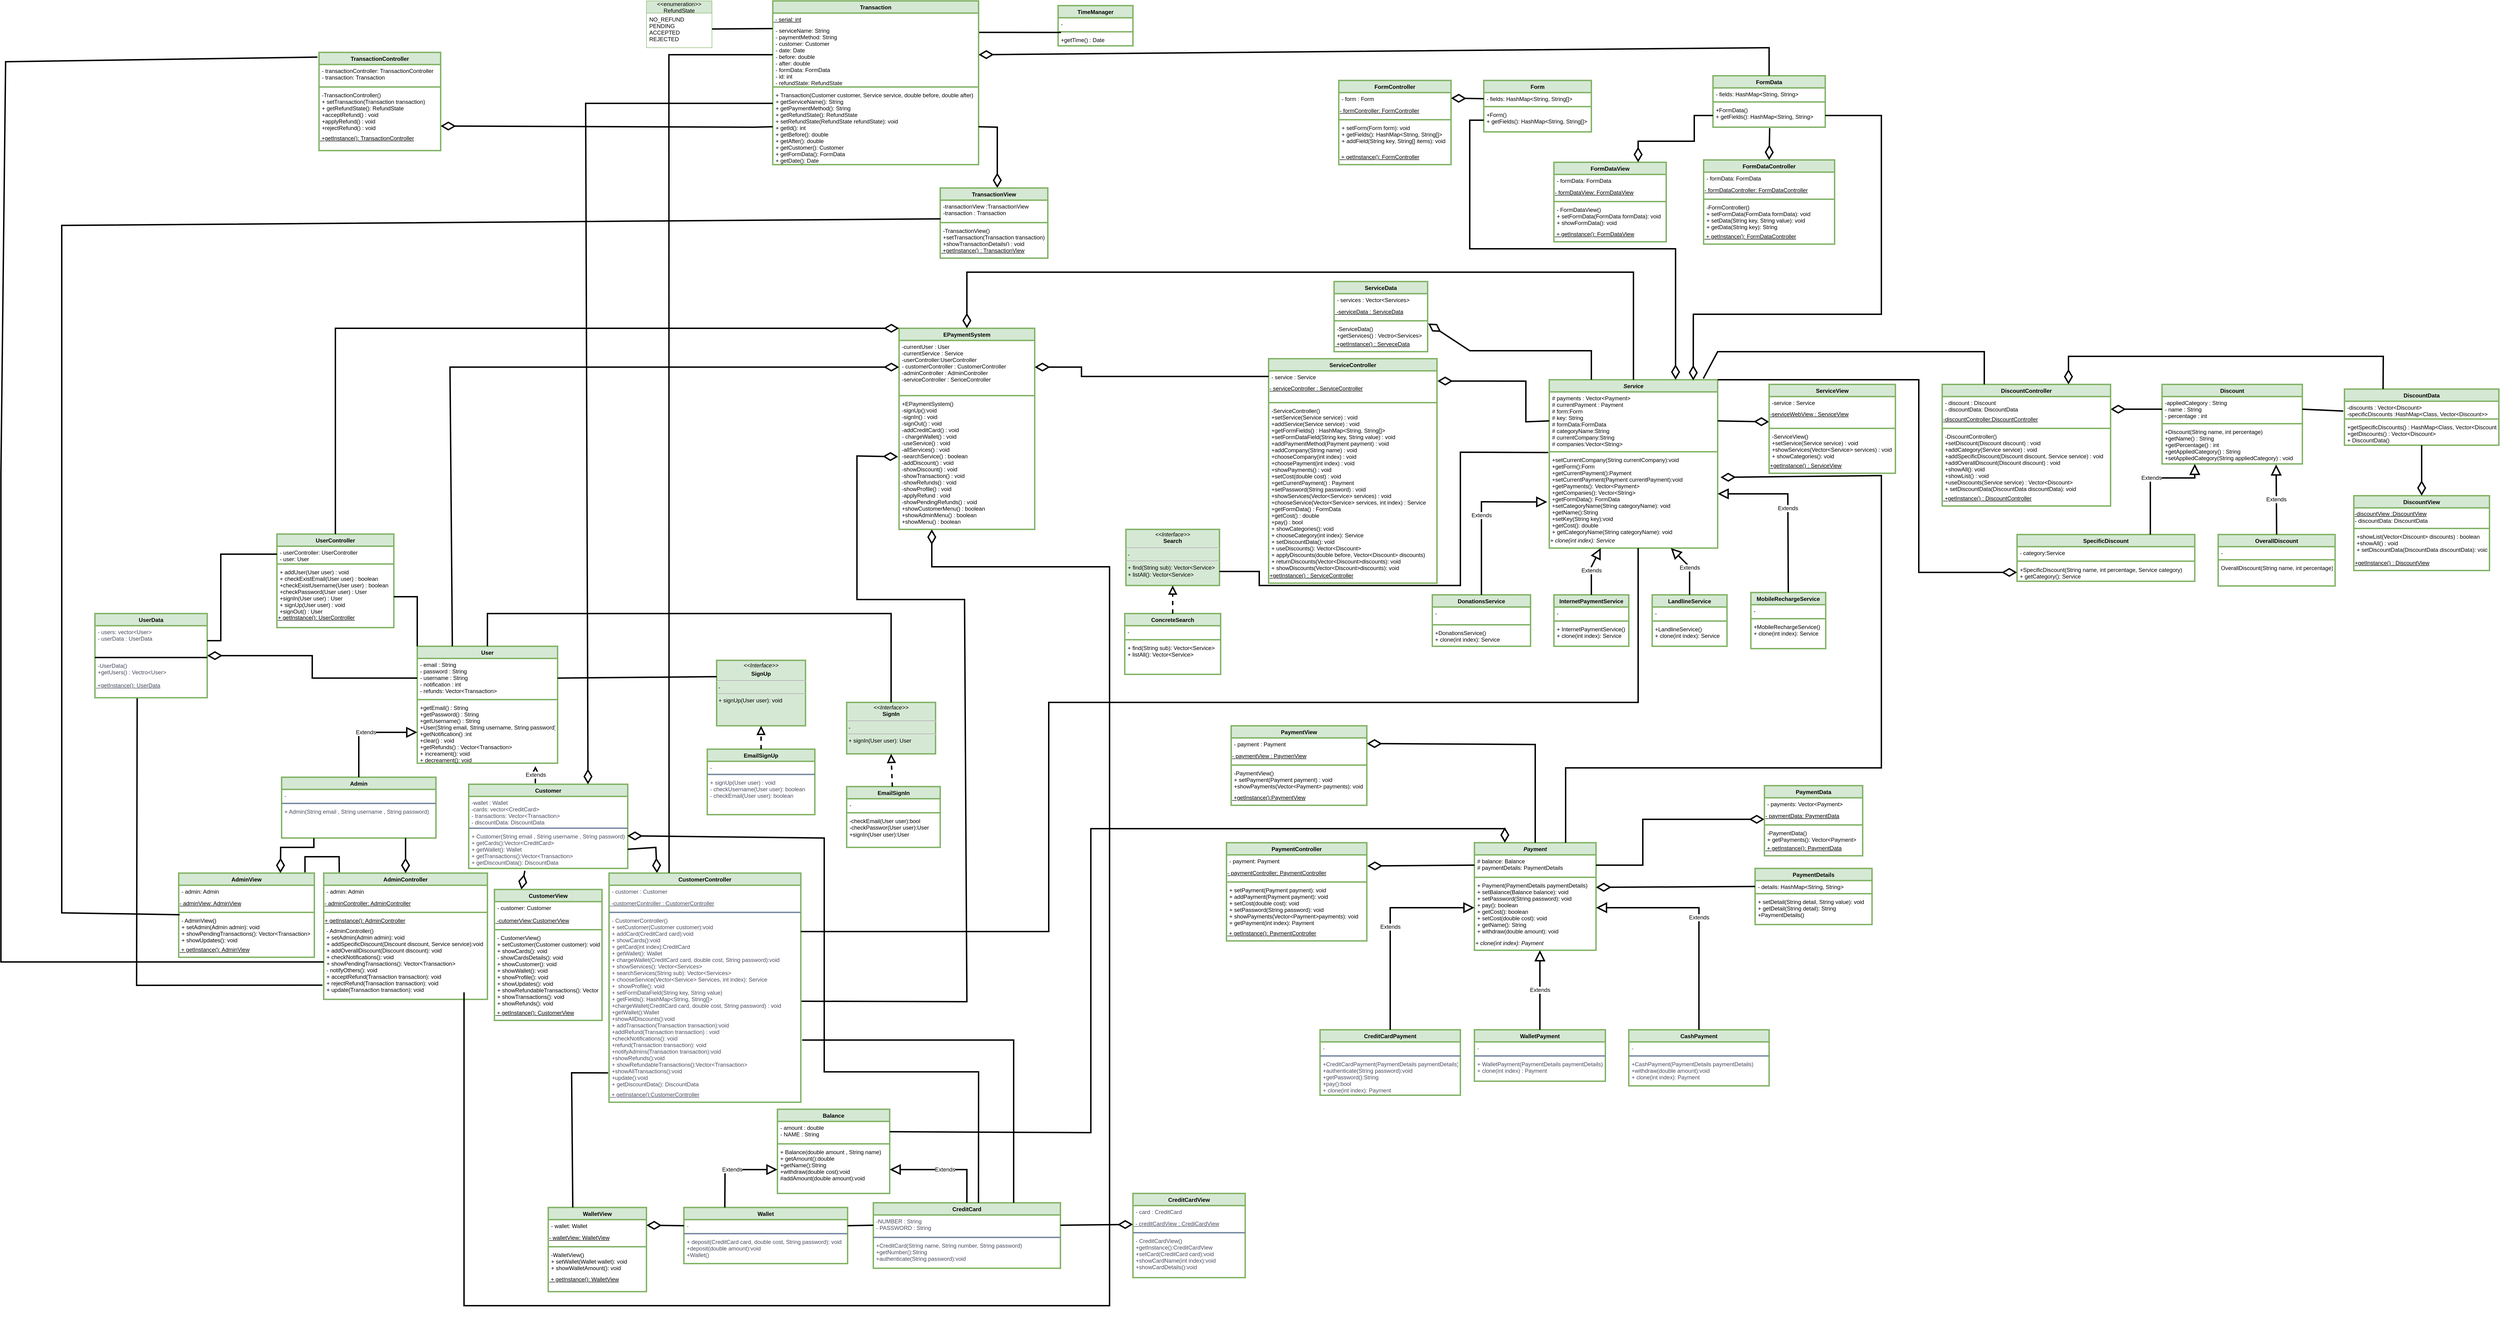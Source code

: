 <mxfile version="20.6.0" type="github" pages="15">
  <diagram id="C5RBs43oDa-KdzZeNtuy" name="Page-1">
    <mxGraphModel dx="6449" dy="3453" grid="1" gridSize="10" guides="1" tooltips="1" connect="1" arrows="1" fold="1" page="1" pageScale="1" pageWidth="827" pageHeight="1169" math="0" shadow="0">
      <root>
        <mxCell id="WIyWlLk6GJQsqaUBKTNV-0" />
        <mxCell id="WIyWlLk6GJQsqaUBKTNV-1" parent="WIyWlLk6GJQsqaUBKTNV-0" />
        <mxCell id="zAgWkf0xdpW9TJxmc4If-0" value="EPaymentSystem" style="swimlane;fontStyle=1;align=center;verticalAlign=top;childLayout=stackLayout;horizontal=1;startSize=26;horizontalStack=0;resizeParent=1;resizeParentMax=0;resizeLast=0;collapsible=1;marginBottom=0;fillColor=#d5e8d4;strokeColor=#82b366;fontSize=12;strokeWidth=3;" vertex="1" parent="WIyWlLk6GJQsqaUBKTNV-1">
          <mxGeometry x="-210" y="-30" width="290" height="430" as="geometry" />
        </mxCell>
        <mxCell id="zAgWkf0xdpW9TJxmc4If-1" value="-currentUser : User&#xa;-currentService : Service&#xa;-userController:UserController&#xa;- customerController : CustomerController&#xa;-adminController : AdminController&#xa;-serviceController : SericeController" style="text;strokeColor=none;fillColor=none;align=left;verticalAlign=top;spacingLeft=4;spacingRight=4;overflow=hidden;rotatable=0;points=[[0,0.5],[1,0.5]];portConstraint=eastwest;fontSize=12;strokeWidth=3;" vertex="1" parent="zAgWkf0xdpW9TJxmc4If-0">
          <mxGeometry y="26" width="290" height="114" as="geometry" />
        </mxCell>
        <mxCell id="zAgWkf0xdpW9TJxmc4If-2" value="" style="line;strokeWidth=3;fillColor=none;align=left;verticalAlign=middle;spacingTop=-1;spacingLeft=3;spacingRight=3;rotatable=0;labelPosition=right;points=[];portConstraint=eastwest;strokeColor=inherit;fontSize=12;" vertex="1" parent="zAgWkf0xdpW9TJxmc4If-0">
          <mxGeometry y="140" width="290" height="8" as="geometry" />
        </mxCell>
        <mxCell id="zAgWkf0xdpW9TJxmc4If-3" value="+EPaymentSystem()&#xa;-signUp():void&#xa;-signIn() : void&#xa;-signOut() : void&#xa;-addCreditCard() : void&#xa;- chargeWallet() : void&#xa;-useService() : void&#xa;-allServices() : void&#xa;-searchService() : boolean&#xa;-addDiscount() : void&#xa;-showDiscount() : void&#xa;-showTransaction() : void&#xa;-showRefunds() : void&#xa;-showProfile() : void&#xa;-applyRefund : void&#xa;-showPendingRefunds() : void&#xa;+showCustomerMenu() : boolean&#xa;+showAdminMenu() : boolean&#xa;+showMenu() : boolean&#xa;&#xa;" style="text;strokeColor=none;fillColor=none;align=left;verticalAlign=top;spacingLeft=4;spacingRight=4;overflow=hidden;rotatable=0;points=[[0,0.5],[1,0.5]];portConstraint=eastwest;fontSize=12;strokeWidth=3;" vertex="1" parent="zAgWkf0xdpW9TJxmc4If-0">
          <mxGeometry y="148" width="290" height="282" as="geometry" />
        </mxCell>
        <mxCell id="zAgWkf0xdpW9TJxmc4If-4" value="Service" style="swimlane;fontStyle=3;align=center;verticalAlign=top;childLayout=stackLayout;horizontal=1;startSize=26;horizontalStack=0;resizeParent=1;resizeParentMax=0;resizeLast=0;collapsible=1;marginBottom=0;fillColor=#d5e8d4;strokeColor=#82b366;fontSize=12;strokeWidth=3;" vertex="1" parent="WIyWlLk6GJQsqaUBKTNV-1">
          <mxGeometry x="1180" y="80" width="360" height="360" as="geometry" />
        </mxCell>
        <mxCell id="zAgWkf0xdpW9TJxmc4If-5" value="# payments : Vector&lt;Payment&gt;&#xa;# currentPayment : Payment&#xa;# form:Form&#xa;# key: String&#xa;# formData:FormData&#xa;# categoryName:String&#xa;# currentCompany:String&#xa;# companies:Vector&lt;String&gt;&#xa;" style="text;strokeColor=none;fillColor=none;align=left;verticalAlign=top;spacingLeft=4;spacingRight=4;overflow=hidden;rotatable=0;points=[[0,0.5],[1,0.5]];portConstraint=eastwest;fontSize=12;strokeWidth=3;" vertex="1" parent="zAgWkf0xdpW9TJxmc4If-4">
          <mxGeometry y="26" width="360" height="124" as="geometry" />
        </mxCell>
        <mxCell id="zAgWkf0xdpW9TJxmc4If-6" value="" style="line;strokeWidth=3;fillColor=none;align=left;verticalAlign=middle;spacingTop=-1;spacingLeft=3;spacingRight=3;rotatable=0;labelPosition=right;points=[];portConstraint=eastwest;strokeColor=inherit;fontSize=12;" vertex="1" parent="zAgWkf0xdpW9TJxmc4If-4">
          <mxGeometry y="150" width="360" height="8" as="geometry" />
        </mxCell>
        <mxCell id="zAgWkf0xdpW9TJxmc4If-7" value="+setCurrentCompany(String currentCompany):void&#xa;+getForm():Form&#xa;+getCurrentPayment():Payment&#xa;+setCurrentPayment(Payment currentPayment):void&#xa;+getPayments(): Vector&lt;Payment&gt;&#xa;+getCompanies(): Vector&lt;String&gt;&#xa;+getFormData(): FormData&#xa;+setCategoryName(String categoryName): void&#xa;+getName():String&#xa;+setKey(String key):void&#xa;+getCost(): double&#xa;+ getCategoryName(String categoryName): void&#xa;" style="text;strokeColor=none;fillColor=none;align=left;verticalAlign=top;spacingLeft=4;spacingRight=4;overflow=hidden;rotatable=0;points=[[0,0.5],[1,0.5]];portConstraint=eastwest;fontSize=12;strokeWidth=3;" vertex="1" parent="zAgWkf0xdpW9TJxmc4If-4">
          <mxGeometry y="158" width="360" height="172" as="geometry" />
        </mxCell>
        <mxCell id="zAgWkf0xdpW9TJxmc4If-8" value="&lt;i style=&quot;font-size: 12px;&quot;&gt;+ clone(int index): Service&lt;/i&gt;&lt;div style=&quot;padding: 0px; margin: 0px; font-size: 12px;&quot;&gt;&lt;br style=&quot;padding: 0px; margin: 0px; color: rgb(0, 0, 0); font-family: Helvetica; font-size: 12px; font-style: normal; font-variant-ligatures: normal; font-variant-caps: normal; font-weight: 400; letter-spacing: normal; orphans: 2; text-align: left; text-indent: 0px; text-transform: none; widows: 2; word-spacing: 0px; -webkit-text-stroke-width: 0px; background-color: rgb(255, 255, 255); text-decoration-thickness: initial; text-decoration-style: initial; text-decoration-color: initial;&quot;&gt;&lt;br style=&quot;font-size: 12px;&quot;&gt;&lt;br style=&quot;font-size: 12px;&quot;&gt;&lt;/div&gt;" style="text;whiteSpace=wrap;html=1;fontSize=12;strokeWidth=3;" vertex="1" parent="zAgWkf0xdpW9TJxmc4If-4">
          <mxGeometry y="330" width="360" height="30" as="geometry" />
        </mxCell>
        <mxCell id="zAgWkf0xdpW9TJxmc4If-9" value="" style="endArrow=diamondThin;endFill=0;endSize=24;html=1;rounded=0;entryX=1;entryY=0.5;entryDx=0;entryDy=0;fontSize=12;strokeWidth=3;exitX=1;exitY=0.5;exitDx=0;exitDy=0;" edge="1" parent="zAgWkf0xdpW9TJxmc4If-4" source="zAgWkf0xdpW9TJxmc4If-5">
          <mxGeometry width="160" relative="1" as="geometry">
            <mxPoint x="-70" y="260" as="sourcePoint" />
            <mxPoint x="470" y="90" as="targetPoint" />
          </mxGeometry>
        </mxCell>
        <mxCell id="zAgWkf0xdpW9TJxmc4If-10" value="ServiceController" style="swimlane;fontStyle=1;align=center;verticalAlign=top;childLayout=stackLayout;horizontal=1;startSize=26;horizontalStack=0;resizeParent=1;resizeParentMax=0;resizeLast=0;collapsible=1;marginBottom=0;fillColor=#d5e8d4;strokeColor=#82b366;fontSize=12;strokeWidth=3;" vertex="1" parent="WIyWlLk6GJQsqaUBKTNV-1">
          <mxGeometry x="580" y="35" width="360" height="480" as="geometry" />
        </mxCell>
        <mxCell id="zAgWkf0xdpW9TJxmc4If-11" value="- service : Service" style="text;strokeColor=none;fillColor=none;align=left;verticalAlign=top;spacingLeft=4;spacingRight=4;overflow=hidden;rotatable=0;points=[[0,0.5],[1,0.5]];portConstraint=eastwest;fontSize=12;strokeWidth=3;" vertex="1" parent="zAgWkf0xdpW9TJxmc4If-10">
          <mxGeometry y="26" width="360" height="24" as="geometry" />
        </mxCell>
        <mxCell id="zAgWkf0xdpW9TJxmc4If-12" value="&lt;span style=&quot;color: rgb(0, 0, 0); font-family: Helvetica; font-size: 12px; font-style: normal; font-variant-ligatures: normal; font-variant-caps: normal; font-weight: 400; letter-spacing: normal; orphans: 2; text-align: left; text-indent: 0px; text-transform: none; widows: 2; word-spacing: 0px; -webkit-text-stroke-width: 0px; background-color: rgb(255, 255, 255); text-decoration-thickness: initial; text-decoration-style: initial; text-decoration-color: initial; float: none; display: inline !important;&quot;&gt;&lt;u style=&quot;font-size: 12px;&quot;&gt;- serviceController : ServiceController&lt;/u&gt;&lt;/span&gt;" style="text;whiteSpace=wrap;html=1;fontSize=12;strokeWidth=3;" vertex="1" parent="zAgWkf0xdpW9TJxmc4If-10">
          <mxGeometry y="50" width="360" height="40" as="geometry" />
        </mxCell>
        <mxCell id="zAgWkf0xdpW9TJxmc4If-13" value="" style="line;strokeWidth=3;fillColor=none;align=left;verticalAlign=middle;spacingTop=-1;spacingLeft=3;spacingRight=3;rotatable=0;labelPosition=right;points=[];portConstraint=eastwest;strokeColor=inherit;fontSize=12;" vertex="1" parent="zAgWkf0xdpW9TJxmc4If-10">
          <mxGeometry y="90" width="360" height="8" as="geometry" />
        </mxCell>
        <mxCell id="zAgWkf0xdpW9TJxmc4If-14" value="-ServiceController()&#xa;+setService(Service service) : void&#xa;+addService(Service service) : void&#xa;+getFormFields() : HashMap&lt;String, String[]&gt;&#xa;+setFormDataField(String key, String value) : void&#xa;+addPaymentMethod(Payment payment) : void&#xa;+addCompany(String name) : void&#xa;+chooseCompany(int index) : void&#xa;+choosePayment(int index) : void&#xa;+showPayments() : void&#xa;+setCost(double cost) : void&#xa;+getCurrentPayment() : Payment&#xa;+setPassword(String password) : void&#xa;+showServices(Vector&lt;Service&gt; services) : void&#xa;+chooseService(Vector&lt;Service&gt; services, int index) : Service&#xa;+getFormData() : FormData&#xa;+getCost() : double&#xa;+pay() : bool&#xa;+ showCategories(): void&#xa;+ chooseCategory(int index): Service&#xa;+ setDiscountData(): void&#xa;+ useDiscounts(): Vector&lt;Discount&gt;&#xa;+ applyDiscounts(double before, Vector&lt;Discount&gt; discounts)&#xa;+ returnDiscounts(Vector&lt;Discount&gt;discounts): void&#xa;+ showDiscounts(Vector&lt;Discount&gt;discounts): void&#xa;&#xa;&#xa;&#xa;&#xa;" style="text;strokeColor=none;fillColor=none;align=left;verticalAlign=top;spacingLeft=4;spacingRight=4;overflow=hidden;rotatable=0;points=[[0,0.5],[1,0.5]];portConstraint=eastwest;fontSize=12;strokeWidth=3;" vertex="1" parent="zAgWkf0xdpW9TJxmc4If-10">
          <mxGeometry y="98" width="360" height="352" as="geometry" />
        </mxCell>
        <mxCell id="zAgWkf0xdpW9TJxmc4If-15" value="&lt;span style=&quot;color: rgb(0, 0, 0); font-family: Helvetica; font-size: 12px; font-style: normal; font-variant-ligatures: normal; font-variant-caps: normal; font-weight: 400; letter-spacing: normal; orphans: 2; text-align: left; text-indent: 0px; text-transform: none; widows: 2; word-spacing: 0px; -webkit-text-stroke-width: 0px; background-color: rgb(255, 255, 255); text-decoration-thickness: initial; text-decoration-style: initial; text-decoration-color: initial; float: none; display: inline !important;&quot;&gt;&lt;u style=&quot;font-size: 12px;&quot;&gt;+getInstance() : ServiceController&lt;/u&gt;&lt;/span&gt;" style="text;whiteSpace=wrap;html=1;fontSize=12;strokeWidth=3;" vertex="1" parent="zAgWkf0xdpW9TJxmc4If-10">
          <mxGeometry y="450" width="360" height="30" as="geometry" />
        </mxCell>
        <mxCell id="zAgWkf0xdpW9TJxmc4If-16" value="ServiceData" style="swimlane;fontStyle=1;align=center;verticalAlign=top;childLayout=stackLayout;horizontal=1;startSize=26;horizontalStack=0;resizeParent=1;resizeParentMax=0;resizeLast=0;collapsible=1;marginBottom=0;fillColor=#d5e8d4;strokeColor=#82b366;fontSize=12;strokeWidth=3;" vertex="1" parent="WIyWlLk6GJQsqaUBKTNV-1">
          <mxGeometry x="720" y="-130" width="200" height="150" as="geometry" />
        </mxCell>
        <mxCell id="zAgWkf0xdpW9TJxmc4If-17" value="- services : Vector&lt;Services&gt;" style="text;strokeColor=none;fillColor=none;align=left;verticalAlign=top;spacingLeft=4;spacingRight=4;overflow=hidden;rotatable=0;points=[[0,0.5],[1,0.5]];portConstraint=eastwest;fontSize=12;strokeWidth=3;" vertex="1" parent="zAgWkf0xdpW9TJxmc4If-16">
          <mxGeometry y="26" width="200" height="24" as="geometry" />
        </mxCell>
        <mxCell id="zAgWkf0xdpW9TJxmc4If-18" value="&lt;div style=&quot;font-size: 12px;&quot;&gt;&lt;span style=&quot;font-size: 12px; background-color: initial;&quot;&gt;&lt;u style=&quot;font-size: 12px;&quot;&gt;&amp;nbsp;-serviceData : ServiceData&lt;/u&gt;&lt;/span&gt;&lt;/div&gt;" style="text;html=1;align=left;verticalAlign=middle;resizable=0;points=[];autosize=1;strokeColor=none;fillColor=none;fontSize=12;strokeWidth=3;" vertex="1" parent="zAgWkf0xdpW9TJxmc4If-16">
          <mxGeometry y="50" width="200" height="30" as="geometry" />
        </mxCell>
        <mxCell id="zAgWkf0xdpW9TJxmc4If-19" value="" style="line;strokeWidth=3;fillColor=none;align=left;verticalAlign=middle;spacingTop=-1;spacingLeft=3;spacingRight=3;rotatable=0;labelPosition=right;points=[];portConstraint=eastwest;strokeColor=inherit;fontSize=12;" vertex="1" parent="zAgWkf0xdpW9TJxmc4If-16">
          <mxGeometry y="80" width="200" height="8" as="geometry" />
        </mxCell>
        <mxCell id="zAgWkf0xdpW9TJxmc4If-20" value="-ServiceData()&#xa;+getServices() : Vectro&lt;Services&gt;" style="text;strokeColor=none;fillColor=none;align=left;verticalAlign=top;spacingLeft=4;spacingRight=4;overflow=hidden;rotatable=0;points=[[0,0.5],[1,0.5]];portConstraint=eastwest;fontSize=12;strokeWidth=3;" vertex="1" parent="zAgWkf0xdpW9TJxmc4If-16">
          <mxGeometry y="88" width="200" height="32" as="geometry" />
        </mxCell>
        <mxCell id="zAgWkf0xdpW9TJxmc4If-21" value="&lt;span style=&quot;color: rgb(0, 0, 0); font-family: Helvetica; font-size: 12px; font-style: normal; font-variant-ligatures: normal; font-variant-caps: normal; font-weight: 400; letter-spacing: normal; orphans: 2; text-align: left; text-indent: 0px; text-transform: none; widows: 2; word-spacing: 0px; -webkit-text-stroke-width: 0px; background-color: rgb(255, 255, 255); text-decoration-thickness: initial; text-decoration-style: initial; text-decoration-color: initial; float: none; display: inline !important;&quot;&gt;&lt;u style=&quot;font-size: 12px;&quot;&gt;&amp;nbsp;+getInstance() : ServeceData&lt;/u&gt;&lt;/span&gt;" style="text;whiteSpace=wrap;html=1;fontSize=12;strokeWidth=3;" vertex="1" parent="zAgWkf0xdpW9TJxmc4If-16">
          <mxGeometry y="120" width="200" height="30" as="geometry" />
        </mxCell>
        <mxCell id="zAgWkf0xdpW9TJxmc4If-22" value="ServiceView" style="swimlane;fontStyle=1;align=center;verticalAlign=top;childLayout=stackLayout;horizontal=1;startSize=26;horizontalStack=0;resizeParent=1;resizeParentMax=0;resizeLast=0;collapsible=1;marginBottom=0;fillColor=#d5e8d4;strokeColor=#82b366;fontSize=12;strokeWidth=3;" vertex="1" parent="WIyWlLk6GJQsqaUBKTNV-1">
          <mxGeometry x="1650" y="90" width="270" height="190" as="geometry" />
        </mxCell>
        <mxCell id="zAgWkf0xdpW9TJxmc4If-23" value="-service : Service&#xa;" style="text;strokeColor=none;fillColor=none;align=left;verticalAlign=top;spacingLeft=4;spacingRight=4;overflow=hidden;rotatable=0;points=[[0,0.5],[1,0.5]];portConstraint=eastwest;fontSize=12;strokeWidth=3;" vertex="1" parent="zAgWkf0xdpW9TJxmc4If-22">
          <mxGeometry y="26" width="270" height="24" as="geometry" />
        </mxCell>
        <mxCell id="zAgWkf0xdpW9TJxmc4If-24" value="&lt;span style=&quot;color: rgb(0, 0, 0); font-family: Helvetica; font-size: 12px; font-style: normal; font-variant-ligatures: normal; font-variant-caps: normal; font-weight: 400; letter-spacing: normal; orphans: 2; text-align: left; text-indent: 0px; text-transform: none; widows: 2; word-spacing: 0px; -webkit-text-stroke-width: 0px; background-color: rgb(255, 255, 255); text-decoration-thickness: initial; text-decoration-style: initial; text-decoration-color: initial; float: none; display: inline !important;&quot;&gt;&lt;u style=&quot;font-size: 12px;&quot;&gt;-serviceWebView : ServiceView&lt;/u&gt;&lt;/span&gt;" style="text;whiteSpace=wrap;html=1;fontSize=12;strokeWidth=3;" vertex="1" parent="zAgWkf0xdpW9TJxmc4If-22">
          <mxGeometry y="50" width="270" height="40" as="geometry" />
        </mxCell>
        <mxCell id="zAgWkf0xdpW9TJxmc4If-25" value="" style="line;strokeWidth=3;fillColor=none;align=left;verticalAlign=middle;spacingTop=-1;spacingLeft=3;spacingRight=3;rotatable=0;labelPosition=right;points=[];portConstraint=eastwest;strokeColor=inherit;fontSize=12;" vertex="1" parent="zAgWkf0xdpW9TJxmc4If-22">
          <mxGeometry y="90" width="270" height="8" as="geometry" />
        </mxCell>
        <mxCell id="zAgWkf0xdpW9TJxmc4If-26" value="-ServiceView()&#xa;+setService(Service service) : void&#xa;+showServices(Vector&lt;Service&gt; services) : void&#xa;+ showCategories(): void" style="text;strokeColor=none;fillColor=none;align=left;verticalAlign=top;spacingLeft=4;spacingRight=4;overflow=hidden;rotatable=0;points=[[0,0.5],[1,0.5]];portConstraint=eastwest;fontSize=12;strokeWidth=3;" vertex="1" parent="zAgWkf0xdpW9TJxmc4If-22">
          <mxGeometry y="98" width="270" height="62" as="geometry" />
        </mxCell>
        <mxCell id="zAgWkf0xdpW9TJxmc4If-27" value="&lt;span style=&quot;color: rgb(0, 0, 0); font-family: Helvetica; font-size: 12px; font-style: normal; font-variant-ligatures: normal; font-variant-caps: normal; font-weight: 400; letter-spacing: normal; orphans: 2; text-align: left; text-indent: 0px; text-transform: none; widows: 2; word-spacing: 0px; -webkit-text-stroke-width: 0px; background-color: rgb(255, 255, 255); text-decoration-thickness: initial; text-decoration-style: initial; text-decoration-color: initial; float: none; display: inline !important;&quot;&gt;&lt;u style=&quot;font-size: 12px;&quot;&gt;+getInstance() : ServiceView&lt;/u&gt;&lt;/span&gt;" style="text;whiteSpace=wrap;html=1;fontSize=12;strokeWidth=3;" vertex="1" parent="zAgWkf0xdpW9TJxmc4If-22">
          <mxGeometry y="160" width="270" height="30" as="geometry" />
        </mxCell>
        <mxCell id="zAgWkf0xdpW9TJxmc4If-28" value="DonationsService" style="swimlane;fontStyle=1;align=center;verticalAlign=top;childLayout=stackLayout;horizontal=1;startSize=26;horizontalStack=0;resizeParent=1;resizeParentMax=0;resizeLast=0;collapsible=1;marginBottom=0;fillColor=#d5e8d4;strokeColor=#82b366;fontSize=12;strokeWidth=3;" vertex="1" parent="WIyWlLk6GJQsqaUBKTNV-1">
          <mxGeometry x="930" y="540" width="210" height="110" as="geometry">
            <mxRectangle x="-760" y="1550" width="140" height="30" as="alternateBounds" />
          </mxGeometry>
        </mxCell>
        <mxCell id="zAgWkf0xdpW9TJxmc4If-29" value="-" style="text;strokeColor=none;fillColor=none;align=left;verticalAlign=top;spacingLeft=4;spacingRight=4;overflow=hidden;rotatable=0;points=[[0,0.5],[1,0.5]];portConstraint=eastwest;fontSize=12;strokeWidth=3;" vertex="1" parent="zAgWkf0xdpW9TJxmc4If-28">
          <mxGeometry y="26" width="210" height="34" as="geometry" />
        </mxCell>
        <mxCell id="zAgWkf0xdpW9TJxmc4If-30" value="" style="line;strokeWidth=3;fillColor=none;align=left;verticalAlign=middle;spacingTop=-1;spacingLeft=3;spacingRight=3;rotatable=0;labelPosition=right;points=[];portConstraint=eastwest;strokeColor=inherit;fontSize=12;" vertex="1" parent="zAgWkf0xdpW9TJxmc4If-28">
          <mxGeometry y="60" width="210" height="8" as="geometry" />
        </mxCell>
        <mxCell id="zAgWkf0xdpW9TJxmc4If-31" value="+DonationsService()&#xa;+ clone(int index): Service" style="text;strokeColor=none;fillColor=none;align=left;verticalAlign=top;spacingLeft=4;spacingRight=4;overflow=hidden;rotatable=0;points=[[0,0.5],[1,0.5]];portConstraint=eastwest;fontSize=12;strokeWidth=3;" vertex="1" parent="zAgWkf0xdpW9TJxmc4If-28">
          <mxGeometry y="68" width="210" height="42" as="geometry" />
        </mxCell>
        <mxCell id="zAgWkf0xdpW9TJxmc4If-32" value="InternetPaymentService" style="swimlane;fontStyle=1;align=center;verticalAlign=top;childLayout=stackLayout;horizontal=1;startSize=26;horizontalStack=0;resizeParent=1;resizeParentMax=0;resizeLast=0;collapsible=1;marginBottom=0;fillColor=#d5e8d4;strokeColor=#82b366;fontSize=12;strokeWidth=3;" vertex="1" parent="WIyWlLk6GJQsqaUBKTNV-1">
          <mxGeometry x="1190" y="540" width="160" height="110" as="geometry">
            <mxRectangle x="-730" y="1158" width="180" height="30" as="alternateBounds" />
          </mxGeometry>
        </mxCell>
        <mxCell id="zAgWkf0xdpW9TJxmc4If-33" value="-" style="text;strokeColor=none;fillColor=none;align=left;verticalAlign=top;spacingLeft=4;spacingRight=4;overflow=hidden;rotatable=0;points=[[0,0.5],[1,0.5]];portConstraint=eastwest;fontSize=12;strokeWidth=3;" vertex="1" parent="zAgWkf0xdpW9TJxmc4If-32">
          <mxGeometry y="26" width="160" height="26" as="geometry" />
        </mxCell>
        <mxCell id="zAgWkf0xdpW9TJxmc4If-34" value="" style="line;strokeWidth=3;fillColor=none;align=left;verticalAlign=middle;spacingTop=-1;spacingLeft=3;spacingRight=3;rotatable=0;labelPosition=right;points=[];portConstraint=eastwest;strokeColor=inherit;fontSize=12;" vertex="1" parent="zAgWkf0xdpW9TJxmc4If-32">
          <mxGeometry y="52" width="160" height="8" as="geometry" />
        </mxCell>
        <mxCell id="zAgWkf0xdpW9TJxmc4If-35" value="+ InternetPaymentService()&#xa;+ clone(int index): Service&#xa;" style="text;strokeColor=none;fillColor=none;align=left;verticalAlign=top;spacingLeft=4;spacingRight=4;overflow=hidden;rotatable=0;points=[[0,0.5],[1,0.5]];portConstraint=eastwest;fontSize=12;strokeWidth=3;" vertex="1" parent="zAgWkf0xdpW9TJxmc4If-32">
          <mxGeometry y="60" width="160" height="50" as="geometry" />
        </mxCell>
        <mxCell id="zAgWkf0xdpW9TJxmc4If-36" value="LandlineService" style="swimlane;fontStyle=1;align=center;verticalAlign=top;childLayout=stackLayout;horizontal=1;startSize=26;horizontalStack=0;resizeParent=1;resizeParentMax=0;resizeLast=0;collapsible=1;marginBottom=0;fillColor=#d5e8d4;strokeColor=#82b366;fontSize=12;strokeWidth=3;" vertex="1" parent="WIyWlLk6GJQsqaUBKTNV-1">
          <mxGeometry x="1400" y="540" width="160" height="110" as="geometry">
            <mxRectangle x="-610" y="1550" width="130" height="30" as="alternateBounds" />
          </mxGeometry>
        </mxCell>
        <mxCell id="zAgWkf0xdpW9TJxmc4If-37" value="-" style="text;strokeColor=none;fillColor=none;align=left;verticalAlign=top;spacingLeft=4;spacingRight=4;overflow=hidden;rotatable=0;points=[[0,0.5],[1,0.5]];portConstraint=eastwest;fontSize=12;strokeWidth=3;" vertex="1" parent="zAgWkf0xdpW9TJxmc4If-36">
          <mxGeometry y="26" width="160" height="26" as="geometry" />
        </mxCell>
        <mxCell id="zAgWkf0xdpW9TJxmc4If-38" value="" style="line;strokeWidth=3;fillColor=none;align=left;verticalAlign=middle;spacingTop=-1;spacingLeft=3;spacingRight=3;rotatable=0;labelPosition=right;points=[];portConstraint=eastwest;strokeColor=inherit;fontSize=12;" vertex="1" parent="zAgWkf0xdpW9TJxmc4If-36">
          <mxGeometry y="52" width="160" height="8" as="geometry" />
        </mxCell>
        <mxCell id="zAgWkf0xdpW9TJxmc4If-39" value="+LandlineService()&#xa;+ clone(int index): Service" style="text;strokeColor=none;fillColor=none;align=left;verticalAlign=top;spacingLeft=4;spacingRight=4;overflow=hidden;rotatable=0;points=[[0,0.5],[1,0.5]];portConstraint=eastwest;fontSize=12;strokeWidth=3;" vertex="1" parent="zAgWkf0xdpW9TJxmc4If-36">
          <mxGeometry y="60" width="160" height="50" as="geometry" />
        </mxCell>
        <mxCell id="zAgWkf0xdpW9TJxmc4If-40" value="MobileRechargeService" style="swimlane;fontStyle=1;align=center;verticalAlign=top;childLayout=stackLayout;horizontal=1;startSize=26;horizontalStack=0;resizeParent=1;resizeParentMax=0;resizeLast=0;collapsible=1;marginBottom=0;fillColor=#d5e8d4;strokeColor=#82b366;fontSize=12;strokeWidth=3;" vertex="1" parent="WIyWlLk6GJQsqaUBKTNV-1">
          <mxGeometry x="1611" y="535" width="160" height="120" as="geometry">
            <mxRectangle x="-470" y="1550" width="180" height="30" as="alternateBounds" />
          </mxGeometry>
        </mxCell>
        <mxCell id="zAgWkf0xdpW9TJxmc4If-41" value="-" style="text;strokeColor=none;fillColor=none;align=left;verticalAlign=top;spacingLeft=4;spacingRight=4;overflow=hidden;rotatable=0;points=[[0,0.5],[1,0.5]];portConstraint=eastwest;fontSize=12;strokeWidth=3;" vertex="1" parent="zAgWkf0xdpW9TJxmc4If-40">
          <mxGeometry y="26" width="160" height="26" as="geometry" />
        </mxCell>
        <mxCell id="zAgWkf0xdpW9TJxmc4If-42" value="" style="line;strokeWidth=3;fillColor=none;align=left;verticalAlign=middle;spacingTop=-1;spacingLeft=3;spacingRight=3;rotatable=0;labelPosition=right;points=[];portConstraint=eastwest;strokeColor=inherit;fontSize=12;" vertex="1" parent="zAgWkf0xdpW9TJxmc4If-40">
          <mxGeometry y="52" width="160" height="8" as="geometry" />
        </mxCell>
        <mxCell id="zAgWkf0xdpW9TJxmc4If-43" value="+MobileRechargeService() &#xa;+ clone(int index): Service" style="text;strokeColor=none;fillColor=none;align=left;verticalAlign=top;spacingLeft=4;spacingRight=4;overflow=hidden;rotatable=0;points=[[0,0.5],[1,0.5]];portConstraint=eastwest;fontSize=12;strokeWidth=3;" vertex="1" parent="zAgWkf0xdpW9TJxmc4If-40">
          <mxGeometry y="60" width="160" height="60" as="geometry" />
        </mxCell>
        <mxCell id="zAgWkf0xdpW9TJxmc4If-44" value="Extends" style="endArrow=block;endSize=16;endFill=0;html=1;rounded=0;entryX=-0.012;entryY=0.601;entryDx=0;entryDy=0;exitX=0.5;exitY=0;exitDx=0;exitDy=0;entryPerimeter=0;fontSize=12;strokeWidth=3;" edge="1" parent="WIyWlLk6GJQsqaUBKTNV-1" source="zAgWkf0xdpW9TJxmc4If-28" target="zAgWkf0xdpW9TJxmc4If-7">
          <mxGeometry width="160" relative="1" as="geometry">
            <mxPoint x="1130" y="730" as="sourcePoint" />
            <mxPoint x="1290" y="730" as="targetPoint" />
            <Array as="points">
              <mxPoint x="1035" y="341" />
            </Array>
          </mxGeometry>
        </mxCell>
        <mxCell id="zAgWkf0xdpW9TJxmc4If-45" value="Extends" style="endArrow=block;endSize=16;endFill=0;html=1;rounded=0;exitX=0.5;exitY=0;exitDx=0;exitDy=0;fontSize=12;strokeWidth=3;" edge="1" parent="WIyWlLk6GJQsqaUBKTNV-1" source="zAgWkf0xdpW9TJxmc4If-32">
          <mxGeometry width="160" relative="1" as="geometry">
            <mxPoint x="1130" y="730" as="sourcePoint" />
            <mxPoint x="1290" y="440" as="targetPoint" />
            <Array as="points">
              <mxPoint x="1270" y="480" />
            </Array>
          </mxGeometry>
        </mxCell>
        <mxCell id="zAgWkf0xdpW9TJxmc4If-46" value="Extends" style="endArrow=block;endSize=16;endFill=0;html=1;rounded=0;exitX=0.5;exitY=0;exitDx=0;exitDy=0;fontSize=12;strokeWidth=3;" edge="1" parent="WIyWlLk6GJQsqaUBKTNV-1" source="zAgWkf0xdpW9TJxmc4If-36">
          <mxGeometry width="160" relative="1" as="geometry">
            <mxPoint x="1130" y="730" as="sourcePoint" />
            <mxPoint x="1440" y="440" as="targetPoint" />
            <Array as="points">
              <mxPoint x="1480" y="480" />
            </Array>
          </mxGeometry>
        </mxCell>
        <mxCell id="zAgWkf0xdpW9TJxmc4If-47" value="Extends" style="endArrow=block;endSize=16;endFill=0;html=1;rounded=0;entryX=1;entryY=0.5;entryDx=0;entryDy=0;exitX=0.5;exitY=0;exitDx=0;exitDy=0;fontSize=12;strokeWidth=3;" edge="1" parent="WIyWlLk6GJQsqaUBKTNV-1" source="zAgWkf0xdpW9TJxmc4If-40" target="zAgWkf0xdpW9TJxmc4If-7">
          <mxGeometry width="160" relative="1" as="geometry">
            <mxPoint x="1690" y="530" as="sourcePoint" />
            <mxPoint x="1430" y="470" as="targetPoint" />
            <Array as="points">
              <mxPoint x="1690" y="324" />
            </Array>
          </mxGeometry>
        </mxCell>
        <mxCell id="zAgWkf0xdpW9TJxmc4If-48" value="" style="endArrow=diamondThin;endFill=0;endSize=24;html=1;rounded=0;entryX=1.006;entryY=0.054;entryDx=0;entryDy=0;exitX=0.25;exitY=0;exitDx=0;exitDy=0;fontSize=12;strokeWidth=3;entryPerimeter=0;" edge="1" parent="WIyWlLk6GJQsqaUBKTNV-1" source="zAgWkf0xdpW9TJxmc4If-4" target="zAgWkf0xdpW9TJxmc4If-20">
          <mxGeometry width="160" relative="1" as="geometry">
            <mxPoint x="1080" y="220" as="sourcePoint" />
            <mxPoint x="920" y="220" as="targetPoint" />
            <Array as="points">
              <mxPoint x="1270" y="18" />
              <mxPoint x="1010" y="18" />
            </Array>
          </mxGeometry>
        </mxCell>
        <mxCell id="zAgWkf0xdpW9TJxmc4If-49" value="PaymentController" style="swimlane;fontStyle=1;align=center;verticalAlign=top;childLayout=stackLayout;horizontal=1;startSize=26;horizontalStack=0;resizeParent=1;resizeParentMax=0;resizeLast=0;collapsible=1;marginBottom=0;fillColor=#d5e8d4;strokeColor=#82b366;fontSize=12;strokeWidth=3;" vertex="1" parent="WIyWlLk6GJQsqaUBKTNV-1">
          <mxGeometry x="490" y="1070" width="300" height="210" as="geometry">
            <mxRectangle x="-630" y="1450" width="150" height="30" as="alternateBounds" />
          </mxGeometry>
        </mxCell>
        <mxCell id="zAgWkf0xdpW9TJxmc4If-50" value="- payment: Payment" style="text;strokeColor=none;fillColor=none;align=left;verticalAlign=top;spacingLeft=4;spacingRight=4;overflow=hidden;rotatable=0;points=[[0,0.5],[1,0.5]];portConstraint=eastwest;fontSize=12;strokeWidth=3;" vertex="1" parent="zAgWkf0xdpW9TJxmc4If-49">
          <mxGeometry y="26" width="300" height="24" as="geometry" />
        </mxCell>
        <mxCell id="zAgWkf0xdpW9TJxmc4If-51" value="&lt;div style=&quot;font-size: 12px;&quot;&gt;&lt;span style=&quot;font-size: 12px; background-color: initial;&quot;&gt;&lt;u style=&quot;font-size: 12px;&quot;&gt;- paymentController: PaymentController&lt;/u&gt;&lt;/span&gt;&lt;/div&gt;" style="text;html=1;align=left;verticalAlign=middle;resizable=0;points=[];autosize=1;strokeColor=none;fillColor=none;fontSize=12;strokeWidth=3;" vertex="1" parent="zAgWkf0xdpW9TJxmc4If-49">
          <mxGeometry y="50" width="300" height="30" as="geometry" />
        </mxCell>
        <mxCell id="zAgWkf0xdpW9TJxmc4If-52" value="" style="line;strokeWidth=3;fillColor=none;align=left;verticalAlign=middle;spacingTop=-1;spacingLeft=3;spacingRight=3;rotatable=0;labelPosition=right;points=[];portConstraint=eastwest;strokeColor=inherit;fontSize=12;" vertex="1" parent="zAgWkf0xdpW9TJxmc4If-49">
          <mxGeometry y="80" width="300" height="8" as="geometry" />
        </mxCell>
        <mxCell id="zAgWkf0xdpW9TJxmc4If-53" value="+ setPayment(Payment payment): void&#xa;+ addPayment(Payment payment): void&#xa;+ setCost(double cost): void&#xa;+ setPassword(String password): void&#xa;+ showPayments(Vector&lt;Payment&gt;payments): void&#xa;+ getPayment(int index): Payment" style="text;strokeColor=none;fillColor=none;align=left;verticalAlign=top;spacingLeft=4;spacingRight=4;overflow=hidden;rotatable=0;points=[[0,0.5],[1,0.5]];portConstraint=eastwest;fontSize=12;strokeWidth=3;" vertex="1" parent="zAgWkf0xdpW9TJxmc4If-49">
          <mxGeometry y="88" width="300" height="92" as="geometry" />
        </mxCell>
        <mxCell id="zAgWkf0xdpW9TJxmc4If-54" value="&lt;span style=&quot;color: rgb(0, 0, 0); font-family: Helvetica; font-size: 12px; font-style: normal; font-variant-ligatures: normal; font-variant-caps: normal; font-weight: 400; letter-spacing: normal; orphans: 2; text-align: left; text-indent: 0px; text-transform: none; widows: 2; word-spacing: 0px; -webkit-text-stroke-width: 0px; background-color: rgb(255, 255, 255); text-decoration-thickness: initial; text-decoration-style: initial; text-decoration-color: initial; float: none; display: inline !important;&quot;&gt;&lt;u style=&quot;font-size: 12px;&quot;&gt;&amp;nbsp;+ getInstance(): PaymentController&lt;/u&gt;&lt;/span&gt;" style="text;whiteSpace=wrap;html=1;fontSize=12;strokeWidth=3;" vertex="1" parent="zAgWkf0xdpW9TJxmc4If-49">
          <mxGeometry y="180" width="300" height="30" as="geometry" />
        </mxCell>
        <mxCell id="zAgWkf0xdpW9TJxmc4If-55" value="CashPayment" style="swimlane;fontStyle=1;align=center;verticalAlign=top;childLayout=stackLayout;horizontal=1;startSize=26;horizontalStack=0;resizeParent=1;resizeParentMax=0;resizeLast=0;collapsible=1;marginBottom=0;fontSize=12;fillColor=#d5e8d4;strokeColor=#82b366;rounded=0;strokeWidth=3;" vertex="1" parent="WIyWlLk6GJQsqaUBKTNV-1">
          <mxGeometry x="1350" y="1470" width="300" height="120" as="geometry">
            <mxRectangle x="-255" y="758" width="120" height="30" as="alternateBounds" />
          </mxGeometry>
        </mxCell>
        <mxCell id="zAgWkf0xdpW9TJxmc4If-56" value="-" style="text;strokeColor=none;fillColor=none;align=left;verticalAlign=top;spacingLeft=4;spacingRight=4;overflow=hidden;rotatable=0;points=[[0,0.5],[1,0.5]];portConstraint=eastwest;fontSize=12;fontColor=#46495D;rounded=0;strokeWidth=3;" vertex="1" parent="zAgWkf0xdpW9TJxmc4If-55">
          <mxGeometry y="26" width="300" height="26" as="geometry" />
        </mxCell>
        <mxCell id="zAgWkf0xdpW9TJxmc4If-57" value="" style="line;strokeWidth=3;fillColor=none;align=left;verticalAlign=middle;spacingTop=-1;spacingLeft=3;spacingRight=3;rotatable=0;labelPosition=right;points=[];portConstraint=eastwest;fontSize=12;strokeColor=#788AA3;fontColor=#46495D;rounded=0;" vertex="1" parent="zAgWkf0xdpW9TJxmc4If-55">
          <mxGeometry y="52" width="300" height="8" as="geometry" />
        </mxCell>
        <mxCell id="zAgWkf0xdpW9TJxmc4If-58" value="+CashPayment(PaymentDetails paymentDetails)&#xa;+withdraw(double amount):void&#xa;+ clone(int index): Payment" style="text;strokeColor=none;fillColor=none;align=left;verticalAlign=top;spacingLeft=4;spacingRight=4;overflow=hidden;rotatable=0;points=[[0,0.5],[1,0.5]];portConstraint=eastwest;fontSize=12;fontColor=#46495D;rounded=0;strokeWidth=3;" vertex="1" parent="zAgWkf0xdpW9TJxmc4If-55">
          <mxGeometry y="60" width="300" height="60" as="geometry" />
        </mxCell>
        <mxCell id="zAgWkf0xdpW9TJxmc4If-59" value="CreditCardPayment" style="swimlane;fontStyle=1;align=center;verticalAlign=top;childLayout=stackLayout;horizontal=1;startSize=26;horizontalStack=0;resizeParent=1;resizeParentMax=0;resizeLast=0;collapsible=1;marginBottom=0;fontSize=12;fillColor=#d5e8d4;strokeColor=#82b366;rounded=0;strokeWidth=3;" vertex="1" parent="WIyWlLk6GJQsqaUBKTNV-1">
          <mxGeometry x="690" y="1470" width="300" height="140" as="geometry">
            <mxRectangle x="-820" y="720" width="150" height="30" as="alternateBounds" />
          </mxGeometry>
        </mxCell>
        <mxCell id="zAgWkf0xdpW9TJxmc4If-60" value="-" style="text;strokeColor=none;fillColor=none;align=left;verticalAlign=top;spacingLeft=4;spacingRight=4;overflow=hidden;rotatable=0;points=[[0,0.5],[1,0.5]];portConstraint=eastwest;fontSize=12;fontColor=#46495D;rounded=0;strokeWidth=3;" vertex="1" parent="zAgWkf0xdpW9TJxmc4If-59">
          <mxGeometry y="26" width="300" height="26" as="geometry" />
        </mxCell>
        <mxCell id="zAgWkf0xdpW9TJxmc4If-61" value="" style="line;strokeWidth=3;fillColor=none;align=left;verticalAlign=middle;spacingTop=-1;spacingLeft=3;spacingRight=3;rotatable=0;labelPosition=right;points=[];portConstraint=eastwest;fontSize=12;strokeColor=#788AA3;fontColor=#46495D;rounded=0;" vertex="1" parent="zAgWkf0xdpW9TJxmc4If-59">
          <mxGeometry y="52" width="300" height="8" as="geometry" />
        </mxCell>
        <mxCell id="zAgWkf0xdpW9TJxmc4If-62" value="+CreditCardPayment(PaymentDetails paymentDetails)&#xa;+authenticate(String password):void&#xa;+getPassword():String&#xa;+pay():bool&#xa;+ clone(int index): Payment" style="text;strokeColor=none;fillColor=none;align=left;verticalAlign=top;spacingLeft=4;spacingRight=4;overflow=hidden;rotatable=0;points=[[0,0.5],[1,0.5]];portConstraint=eastwest;fontSize=12;fontColor=#46495D;rounded=0;strokeWidth=3;" vertex="1" parent="zAgWkf0xdpW9TJxmc4If-59">
          <mxGeometry y="60" width="300" height="80" as="geometry" />
        </mxCell>
        <mxCell id="zAgWkf0xdpW9TJxmc4If-63" value="Payment" style="swimlane;fontStyle=3;align=center;verticalAlign=top;childLayout=stackLayout;horizontal=1;startSize=26;horizontalStack=0;resizeParent=1;resizeParentMax=0;resizeLast=0;collapsible=1;marginBottom=0;fillColor=#d5e8d4;strokeColor=#82b366;fontSize=12;strokeWidth=3;" vertex="1" parent="WIyWlLk6GJQsqaUBKTNV-1">
          <mxGeometry x="1020" y="1070" width="260" height="230" as="geometry">
            <mxRectangle x="-670" y="500" width="90" height="30" as="alternateBounds" />
          </mxGeometry>
        </mxCell>
        <mxCell id="zAgWkf0xdpW9TJxmc4If-64" value="# balance: Balance&#xa;# paymentDetails: PaymentDetails" style="text;strokeColor=none;fillColor=none;align=left;verticalAlign=top;spacingLeft=4;spacingRight=4;overflow=hidden;rotatable=0;points=[[0,0.5],[1,0.5]];portConstraint=eastwest;fontSize=12;strokeWidth=3;" vertex="1" parent="zAgWkf0xdpW9TJxmc4If-63">
          <mxGeometry y="26" width="260" height="44" as="geometry" />
        </mxCell>
        <mxCell id="zAgWkf0xdpW9TJxmc4If-65" value="" style="line;strokeWidth=3;fillColor=none;align=left;verticalAlign=middle;spacingTop=-1;spacingLeft=3;spacingRight=3;rotatable=0;labelPosition=right;points=[];portConstraint=eastwest;strokeColor=inherit;fontSize=12;" vertex="1" parent="zAgWkf0xdpW9TJxmc4If-63">
          <mxGeometry y="70" width="260" height="8" as="geometry" />
        </mxCell>
        <mxCell id="zAgWkf0xdpW9TJxmc4If-66" value="+ Payment(PaymentDetails paymentDetails)&#xa;+ setBalance(Balance balance): void&#xa;+ setPassword(String password): void&#xa;+ pay(): boolean&#xa;+ getCost(): boolean&#xa;+ setCost(double cost): void&#xa;+ getName(): String&#xa;+ withdraw(double amount): void" style="text;strokeColor=none;fillColor=none;align=left;verticalAlign=top;spacingLeft=4;spacingRight=4;overflow=hidden;rotatable=0;points=[[0,0.5],[1,0.5]];portConstraint=eastwest;fontSize=12;strokeWidth=3;" vertex="1" parent="zAgWkf0xdpW9TJxmc4If-63">
          <mxGeometry y="78" width="260" height="122" as="geometry" />
        </mxCell>
        <mxCell id="zAgWkf0xdpW9TJxmc4If-67" value="&lt;i style=&quot;font-size: 12px;&quot;&gt;+ clone(int index): Payment&lt;/i&gt;" style="text;html=1;align=left;verticalAlign=middle;resizable=0;points=[];autosize=1;strokeColor=none;fillColor=none;fontSize=12;strokeWidth=3;" vertex="1" parent="zAgWkf0xdpW9TJxmc4If-63">
          <mxGeometry y="200" width="260" height="30" as="geometry" />
        </mxCell>
        <mxCell id="zAgWkf0xdpW9TJxmc4If-68" value="" style="endArrow=diamondThin;endFill=0;endSize=24;html=1;rounded=0;entryX=1;entryY=0.5;entryDx=0;entryDy=0;fontSize=12;strokeWidth=3;exitX=1;exitY=0.5;exitDx=0;exitDy=0;" edge="1" parent="zAgWkf0xdpW9TJxmc4If-63" source="zAgWkf0xdpW9TJxmc4If-64">
          <mxGeometry width="160" relative="1" as="geometry">
            <mxPoint x="240" y="-70" as="sourcePoint" />
            <mxPoint x="620" y="-50" as="targetPoint" />
            <Array as="points">
              <mxPoint x="360" y="48" />
              <mxPoint x="360" y="-50" />
            </Array>
          </mxGeometry>
        </mxCell>
        <mxCell id="zAgWkf0xdpW9TJxmc4If-69" value="WalletPayment" style="swimlane;fontStyle=1;align=center;verticalAlign=top;childLayout=stackLayout;horizontal=1;startSize=26;horizontalStack=0;resizeParent=1;resizeParentMax=0;resizeLast=0;collapsible=1;marginBottom=0;fontSize=12;fillColor=#d5e8d4;strokeColor=#82b366;rounded=0;strokeWidth=3;" vertex="1" parent="WIyWlLk6GJQsqaUBKTNV-1">
          <mxGeometry x="1020" y="1470" width="280" height="110" as="geometry">
            <mxRectangle x="-715.5" y="420" width="130" height="30" as="alternateBounds" />
          </mxGeometry>
        </mxCell>
        <mxCell id="zAgWkf0xdpW9TJxmc4If-70" value="-" style="text;strokeColor=none;fillColor=none;align=left;verticalAlign=top;spacingLeft=4;spacingRight=4;overflow=hidden;rotatable=0;points=[[0,0.5],[1,0.5]];portConstraint=eastwest;fontSize=12;fontColor=#46495D;rounded=0;strokeWidth=3;" vertex="1" parent="zAgWkf0xdpW9TJxmc4If-69">
          <mxGeometry y="26" width="280" height="26" as="geometry" />
        </mxCell>
        <mxCell id="zAgWkf0xdpW9TJxmc4If-71" value="" style="line;strokeWidth=3;fillColor=none;align=left;verticalAlign=middle;spacingTop=-1;spacingLeft=3;spacingRight=3;rotatable=0;labelPosition=right;points=[];portConstraint=eastwest;fontSize=12;strokeColor=#788AA3;fontColor=#46495D;rounded=0;" vertex="1" parent="zAgWkf0xdpW9TJxmc4If-69">
          <mxGeometry y="52" width="280" height="8" as="geometry" />
        </mxCell>
        <mxCell id="zAgWkf0xdpW9TJxmc4If-72" value="+ WalletPayment(PaymentDetails paymentDetails)&#xa;+ clone(int index) : Payment" style="text;strokeColor=none;fillColor=none;align=left;verticalAlign=top;spacingLeft=4;spacingRight=4;overflow=hidden;rotatable=0;points=[[0,0.5],[1,0.5]];portConstraint=eastwest;fontSize=12;fontColor=#46495D;rounded=0;strokeWidth=3;" vertex="1" parent="zAgWkf0xdpW9TJxmc4If-69">
          <mxGeometry y="60" width="280" height="50" as="geometry" />
        </mxCell>
        <mxCell id="zAgWkf0xdpW9TJxmc4If-73" value="Extends" style="endArrow=block;endSize=16;endFill=0;html=1;rounded=0;exitX=0.5;exitY=0;exitDx=0;exitDy=0;fontSize=12;strokeWidth=3;" edge="1" parent="WIyWlLk6GJQsqaUBKTNV-1" source="zAgWkf0xdpW9TJxmc4If-69">
          <mxGeometry width="160" relative="1" as="geometry">
            <mxPoint x="1090" y="1250" as="sourcePoint" />
            <mxPoint x="1160" y="1300" as="targetPoint" />
          </mxGeometry>
        </mxCell>
        <mxCell id="zAgWkf0xdpW9TJxmc4If-74" value="Extends" style="endArrow=block;endSize=16;endFill=0;html=1;rounded=0;entryX=0;entryY=0.5;entryDx=0;entryDy=0;exitX=0.5;exitY=0;exitDx=0;exitDy=0;fontSize=12;strokeWidth=3;" edge="1" parent="WIyWlLk6GJQsqaUBKTNV-1" source="zAgWkf0xdpW9TJxmc4If-59" target="zAgWkf0xdpW9TJxmc4If-66">
          <mxGeometry width="160" relative="1" as="geometry">
            <mxPoint x="1090" y="1250" as="sourcePoint" />
            <mxPoint x="1250" y="1250" as="targetPoint" />
            <Array as="points">
              <mxPoint x="840" y="1209" />
            </Array>
          </mxGeometry>
        </mxCell>
        <mxCell id="zAgWkf0xdpW9TJxmc4If-75" value="Extends" style="endArrow=block;endSize=16;endFill=0;html=1;rounded=0;entryX=1;entryY=0.5;entryDx=0;entryDy=0;exitX=0.5;exitY=0;exitDx=0;exitDy=0;fontSize=12;strokeWidth=3;" edge="1" parent="WIyWlLk6GJQsqaUBKTNV-1" source="zAgWkf0xdpW9TJxmc4If-55" target="zAgWkf0xdpW9TJxmc4If-66">
          <mxGeometry width="160" relative="1" as="geometry">
            <mxPoint x="850" y="1320" as="sourcePoint" />
            <mxPoint x="1030" y="1209" as="targetPoint" />
            <Array as="points">
              <mxPoint x="1500" y="1209" />
            </Array>
          </mxGeometry>
        </mxCell>
        <mxCell id="zAgWkf0xdpW9TJxmc4If-76" value="PaymentData" style="swimlane;fontStyle=1;align=center;verticalAlign=top;childLayout=stackLayout;horizontal=1;startSize=26;horizontalStack=0;resizeParent=1;resizeParentMax=0;resizeLast=0;collapsible=1;marginBottom=0;fillColor=#d5e8d4;strokeColor=#82b366;fontSize=12;strokeWidth=3;" vertex="1" parent="WIyWlLk6GJQsqaUBKTNV-1">
          <mxGeometry x="1640" y="948" width="210" height="150" as="geometry">
            <mxRectangle x="-470" y="1450" width="120" height="30" as="alternateBounds" />
          </mxGeometry>
        </mxCell>
        <mxCell id="zAgWkf0xdpW9TJxmc4If-77" value="- payments: Vector&lt;Payment&gt;" style="text;strokeColor=none;fillColor=none;align=left;verticalAlign=top;spacingLeft=4;spacingRight=4;overflow=hidden;rotatable=0;points=[[0,0.5],[1,0.5]];portConstraint=eastwest;fontSize=12;strokeWidth=3;" vertex="1" parent="zAgWkf0xdpW9TJxmc4If-76">
          <mxGeometry y="26" width="210" height="24" as="geometry" />
        </mxCell>
        <mxCell id="zAgWkf0xdpW9TJxmc4If-78" value="&lt;div style=&quot;font-size: 12px;&quot;&gt;&lt;u style=&quot;font-size: 12px; background-color: initial;&quot;&gt;- paymentData: PaymentData&lt;/u&gt;&lt;/div&gt;" style="text;html=1;align=left;verticalAlign=middle;resizable=0;points=[];autosize=1;strokeColor=none;fillColor=none;fontSize=12;strokeWidth=3;" vertex="1" parent="zAgWkf0xdpW9TJxmc4If-76">
          <mxGeometry y="50" width="210" height="30" as="geometry" />
        </mxCell>
        <mxCell id="zAgWkf0xdpW9TJxmc4If-79" value="" style="line;strokeWidth=3;fillColor=none;align=left;verticalAlign=middle;spacingTop=-1;spacingLeft=3;spacingRight=3;rotatable=0;labelPosition=right;points=[];portConstraint=eastwest;strokeColor=inherit;fontSize=12;" vertex="1" parent="zAgWkf0xdpW9TJxmc4If-76">
          <mxGeometry y="80" width="210" height="8" as="geometry" />
        </mxCell>
        <mxCell id="zAgWkf0xdpW9TJxmc4If-80" value="-PaymentData()&#xa;+ getPayments(): Vector&lt;Payment&gt;" style="text;strokeColor=none;fillColor=none;align=left;verticalAlign=top;spacingLeft=4;spacingRight=4;overflow=hidden;rotatable=0;points=[[0,0.5],[1,0.5]];portConstraint=eastwest;fontSize=12;strokeWidth=3;" vertex="1" parent="zAgWkf0xdpW9TJxmc4If-76">
          <mxGeometry y="88" width="210" height="32" as="geometry" />
        </mxCell>
        <mxCell id="zAgWkf0xdpW9TJxmc4If-81" value="&lt;span style=&quot;color: rgb(0, 0, 0); font-family: Helvetica; font-size: 12px; font-style: normal; font-variant-ligatures: normal; font-variant-caps: normal; font-weight: 400; letter-spacing: normal; orphans: 2; text-align: left; text-indent: 0px; text-transform: none; widows: 2; word-spacing: 0px; -webkit-text-stroke-width: 0px; background-color: rgb(255, 255, 255); text-decoration-thickness: initial; text-decoration-style: initial; text-decoration-color: initial; float: none; display: inline !important;&quot;&gt;&lt;u style=&quot;font-size: 12px;&quot;&gt;&amp;nbsp;+ getInstance(): PaymentData&lt;/u&gt;&lt;/span&gt;" style="text;whiteSpace=wrap;html=1;fontSize=12;strokeWidth=3;" vertex="1" parent="zAgWkf0xdpW9TJxmc4If-76">
          <mxGeometry y="120" width="210" height="30" as="geometry" />
        </mxCell>
        <mxCell id="zAgWkf0xdpW9TJxmc4If-82" value="PaymentDetails" style="swimlane;fontStyle=1;align=center;verticalAlign=top;childLayout=stackLayout;horizontal=1;startSize=26;horizontalStack=0;resizeParent=1;resizeParentMax=0;resizeLast=0;collapsible=1;marginBottom=0;fillColor=#d5e8d4;strokeColor=#82b366;fontSize=12;strokeWidth=3;" vertex="1" parent="WIyWlLk6GJQsqaUBKTNV-1">
          <mxGeometry x="1620" y="1125" width="250" height="120" as="geometry">
            <mxRectangle x="-110" y="420" width="90" height="30" as="alternateBounds" />
          </mxGeometry>
        </mxCell>
        <mxCell id="zAgWkf0xdpW9TJxmc4If-83" value="- details: HashMap&lt;String, String&gt;" style="text;strokeColor=none;fillColor=none;align=left;verticalAlign=top;spacingLeft=4;spacingRight=4;overflow=hidden;rotatable=0;points=[[0,0.5],[1,0.5]];portConstraint=eastwest;fontSize=12;strokeWidth=3;" vertex="1" parent="zAgWkf0xdpW9TJxmc4If-82">
          <mxGeometry y="26" width="250" height="24" as="geometry" />
        </mxCell>
        <mxCell id="zAgWkf0xdpW9TJxmc4If-84" value="" style="line;strokeWidth=3;fillColor=none;align=left;verticalAlign=middle;spacingTop=-1;spacingLeft=3;spacingRight=3;rotatable=0;labelPosition=right;points=[];portConstraint=eastwest;strokeColor=inherit;fontSize=12;" vertex="1" parent="zAgWkf0xdpW9TJxmc4If-82">
          <mxGeometry y="50" width="250" height="8" as="geometry" />
        </mxCell>
        <mxCell id="zAgWkf0xdpW9TJxmc4If-85" value="+ setDetail(String detail, String value): void&#xa;+ getDetail(String detail): String&#xa;+PaymentDetails()" style="text;strokeColor=none;fillColor=none;align=left;verticalAlign=top;spacingLeft=4;spacingRight=4;overflow=hidden;rotatable=0;points=[[0,0.5],[1,0.5]];portConstraint=eastwest;fontSize=12;strokeWidth=3;" vertex="1" parent="zAgWkf0xdpW9TJxmc4If-82">
          <mxGeometry y="58" width="250" height="62" as="geometry" />
        </mxCell>
        <mxCell id="zAgWkf0xdpW9TJxmc4If-86" value="PaymentView" style="swimlane;fontStyle=1;align=center;verticalAlign=top;childLayout=stackLayout;horizontal=1;startSize=26;horizontalStack=0;resizeParent=1;resizeParentMax=0;resizeLast=0;collapsible=1;marginBottom=0;fillColor=#d5e8d4;strokeColor=#82b366;fontSize=12;strokeWidth=3;" vertex="1" parent="WIyWlLk6GJQsqaUBKTNV-1">
          <mxGeometry x="500" y="820" width="290" height="170" as="geometry" />
        </mxCell>
        <mxCell id="zAgWkf0xdpW9TJxmc4If-87" value="- payment : Payment" style="text;strokeColor=none;fillColor=none;align=left;verticalAlign=top;spacingLeft=4;spacingRight=4;overflow=hidden;rotatable=0;points=[[0,0.5],[1,0.5]];portConstraint=eastwest;fontSize=12;strokeWidth=3;" vertex="1" parent="zAgWkf0xdpW9TJxmc4If-86">
          <mxGeometry y="26" width="290" height="24" as="geometry" />
        </mxCell>
        <mxCell id="zAgWkf0xdpW9TJxmc4If-88" value="&lt;div style=&quot;font-size: 12px;&quot;&gt;&lt;u style=&quot;font-size: 12px; background-color: initial;&quot;&gt;- paymentView : PaymenView&lt;/u&gt;&lt;/div&gt;" style="text;html=1;align=left;verticalAlign=middle;resizable=0;points=[];autosize=1;strokeColor=none;fillColor=none;fontSize=12;strokeWidth=3;" vertex="1" parent="zAgWkf0xdpW9TJxmc4If-86">
          <mxGeometry y="50" width="290" height="30" as="geometry" />
        </mxCell>
        <mxCell id="zAgWkf0xdpW9TJxmc4If-89" value="" style="line;strokeWidth=3;fillColor=none;align=left;verticalAlign=middle;spacingTop=-1;spacingLeft=3;spacingRight=3;rotatable=0;labelPosition=right;points=[];portConstraint=eastwest;strokeColor=inherit;fontSize=12;" vertex="1" parent="zAgWkf0xdpW9TJxmc4If-86">
          <mxGeometry y="80" width="290" height="8" as="geometry" />
        </mxCell>
        <mxCell id="zAgWkf0xdpW9TJxmc4If-90" value="-PaymentView()&#xa;+ setPayment(Payment payment) : void&#xa;+showPayments(Vector&lt;Payment&gt; payments): void" style="text;strokeColor=none;fillColor=none;align=left;verticalAlign=top;spacingLeft=4;spacingRight=4;overflow=hidden;rotatable=0;points=[[0,0.5],[1,0.5]];portConstraint=eastwest;fontSize=12;strokeWidth=3;" vertex="1" parent="zAgWkf0xdpW9TJxmc4If-86">
          <mxGeometry y="88" width="290" height="52" as="geometry" />
        </mxCell>
        <mxCell id="zAgWkf0xdpW9TJxmc4If-91" value="&lt;span style=&quot;color: rgb(0, 0, 0); font-family: Helvetica; font-size: 12px; font-style: normal; font-variant-ligatures: normal; font-variant-caps: normal; font-weight: 400; letter-spacing: normal; orphans: 2; text-align: left; text-indent: 0px; text-transform: none; widows: 2; word-spacing: 0px; -webkit-text-stroke-width: 0px; background-color: rgb(255, 255, 255); text-decoration-thickness: initial; text-decoration-style: initial; text-decoration-color: initial; float: none; display: inline !important;&quot;&gt;&lt;u style=&quot;font-size: 12px;&quot;&gt;&amp;nbsp;+getInstance():PaymentView&lt;/u&gt;&lt;/span&gt;" style="text;whiteSpace=wrap;html=1;fontSize=12;strokeWidth=3;" vertex="1" parent="zAgWkf0xdpW9TJxmc4If-86">
          <mxGeometry y="140" width="290" height="30" as="geometry" />
        </mxCell>
        <mxCell id="zAgWkf0xdpW9TJxmc4If-92" value="" style="endArrow=diamondThin;endFill=0;endSize=24;html=1;rounded=0;entryX=1;entryY=0.5;entryDx=0;entryDy=0;exitX=0.5;exitY=0;exitDx=0;exitDy=0;fontSize=12;strokeWidth=3;" edge="1" parent="WIyWlLk6GJQsqaUBKTNV-1" source="zAgWkf0xdpW9TJxmc4If-63" target="zAgWkf0xdpW9TJxmc4If-87">
          <mxGeometry width="160" relative="1" as="geometry">
            <mxPoint x="1040" y="1120" as="sourcePoint" />
            <mxPoint x="880" y="1120" as="targetPoint" />
            <Array as="points">
              <mxPoint x="1150" y="860" />
            </Array>
          </mxGeometry>
        </mxCell>
        <mxCell id="zAgWkf0xdpW9TJxmc4If-93" value="Customer" style="swimlane;fontStyle=1;align=center;verticalAlign=top;childLayout=stackLayout;horizontal=1;startSize=26;horizontalStack=0;resizeParent=1;resizeParentMax=0;resizeLast=0;collapsible=1;marginBottom=0;strokeColor=#82b366;fillColor=#d5e8d4;rounded=0;fontSize=12;strokeWidth=3;" vertex="1" parent="WIyWlLk6GJQsqaUBKTNV-1">
          <mxGeometry x="-1130" y="945" width="340" height="180" as="geometry">
            <mxRectangle x="505" y="980" width="100" height="30" as="alternateBounds" />
          </mxGeometry>
        </mxCell>
        <mxCell id="zAgWkf0xdpW9TJxmc4If-94" value="-wallet : Wallet&#xa;-cards: vector&lt;CreditCard&gt;&#xa;- transactions: Vector&lt;Transaction&gt;&#xa;- discountData: DiscountData" style="text;strokeColor=none;fillColor=none;align=left;verticalAlign=top;spacingLeft=4;spacingRight=4;overflow=hidden;rotatable=0;points=[[0,0.5],[1,0.5]];portConstraint=eastwest;fontColor=#46495D;rounded=0;fontSize=12;strokeWidth=3;" vertex="1" parent="zAgWkf0xdpW9TJxmc4If-93">
          <mxGeometry y="26" width="340" height="64" as="geometry" />
        </mxCell>
        <mxCell id="zAgWkf0xdpW9TJxmc4If-95" value="" style="line;strokeWidth=3;fillColor=none;align=left;verticalAlign=middle;spacingTop=-1;spacingLeft=3;spacingRight=3;rotatable=0;labelPosition=right;points=[];portConstraint=eastwest;fontColor=#46495D;rounded=0;strokeColor=#788AA3;fontSize=12;" vertex="1" parent="zAgWkf0xdpW9TJxmc4If-93">
          <mxGeometry y="90" width="340" height="8" as="geometry" />
        </mxCell>
        <mxCell id="zAgWkf0xdpW9TJxmc4If-96" value="+ Customer(String email , String username , String password)&#xa;+ getCards():Vector&lt;CreditCard&gt;&#xa;+ getWallet(): Wallet&#xa;+ getTransactions():Vector&lt;Transaction&gt;&#xa;+ getDiscountData(): DiscountData&#xa;" style="text;strokeColor=none;fillColor=none;align=left;verticalAlign=top;spacingLeft=4;spacingRight=4;overflow=hidden;rotatable=0;points=[[0,0.5],[1,0.5]];portConstraint=eastwest;fontColor=#46495D;rounded=0;fontSize=12;strokeWidth=3;" vertex="1" parent="zAgWkf0xdpW9TJxmc4If-93">
          <mxGeometry y="98" width="340" height="82" as="geometry" />
        </mxCell>
        <mxCell id="zAgWkf0xdpW9TJxmc4If-97" value="Admin" style="swimlane;fontStyle=1;align=center;verticalAlign=top;childLayout=stackLayout;horizontal=1;startSize=26;horizontalStack=0;resizeParent=1;resizeParentMax=0;resizeLast=0;collapsible=1;marginBottom=0;strokeColor=#82b366;fillColor=#d5e8d4;rounded=0;fontSize=12;strokeWidth=3;" vertex="1" parent="WIyWlLk6GJQsqaUBKTNV-1">
          <mxGeometry x="-1530" y="930" width="330" height="130" as="geometry">
            <mxRectangle x="70" y="970" width="80" height="30" as="alternateBounds" />
          </mxGeometry>
        </mxCell>
        <mxCell id="zAgWkf0xdpW9TJxmc4If-98" value="-" style="text;strokeColor=none;fillColor=none;align=left;verticalAlign=top;spacingLeft=4;spacingRight=4;overflow=hidden;rotatable=0;points=[[0,0.5],[1,0.5]];portConstraint=eastwest;fontColor=#46495D;rounded=0;fontSize=12;strokeWidth=3;" vertex="1" parent="zAgWkf0xdpW9TJxmc4If-97">
          <mxGeometry y="26" width="330" height="26" as="geometry" />
        </mxCell>
        <mxCell id="zAgWkf0xdpW9TJxmc4If-99" value="" style="line;strokeWidth=3;fillColor=none;align=left;verticalAlign=middle;spacingTop=-1;spacingLeft=3;spacingRight=3;rotatable=0;labelPosition=right;points=[];portConstraint=eastwest;fontColor=#46495D;rounded=0;strokeColor=#788AA3;fontSize=12;" vertex="1" parent="zAgWkf0xdpW9TJxmc4If-97">
          <mxGeometry y="52" width="330" height="8" as="geometry" />
        </mxCell>
        <mxCell id="zAgWkf0xdpW9TJxmc4If-100" value="+ Admin(String email , String username , String password)&#xa;" style="text;strokeColor=none;fillColor=none;align=left;verticalAlign=top;spacingLeft=4;spacingRight=4;overflow=hidden;rotatable=0;points=[[0,0.5],[1,0.5]];portConstraint=eastwest;fontColor=#46495D;rounded=0;fontSize=12;strokeWidth=3;" vertex="1" parent="zAgWkf0xdpW9TJxmc4If-97">
          <mxGeometry y="60" width="330" height="70" as="geometry" />
        </mxCell>
        <mxCell id="zAgWkf0xdpW9TJxmc4If-101" value="AdminController" style="swimlane;fontStyle=1;align=center;verticalAlign=top;childLayout=stackLayout;horizontal=1;startSize=26;horizontalStack=0;resizeParent=1;resizeParentMax=0;resizeLast=0;collapsible=1;marginBottom=0;fillColor=#d5e8d4;strokeColor=#82b366;fontSize=12;strokeWidth=3;" vertex="1" parent="WIyWlLk6GJQsqaUBKTNV-1">
          <mxGeometry x="-1440" y="1135" width="350" height="270" as="geometry" />
        </mxCell>
        <mxCell id="zAgWkf0xdpW9TJxmc4If-102" value="- admin: Admin&#xa;" style="text;strokeColor=none;fillColor=none;align=left;verticalAlign=top;spacingLeft=4;spacingRight=4;overflow=hidden;rotatable=0;points=[[0,0.5],[1,0.5]];portConstraint=eastwest;fontSize=12;strokeWidth=3;" vertex="1" parent="zAgWkf0xdpW9TJxmc4If-101">
          <mxGeometry y="26" width="350" height="24" as="geometry" />
        </mxCell>
        <mxCell id="zAgWkf0xdpW9TJxmc4If-103" value="&lt;div style=&quot;font-size: 12px;&quot;&gt;&lt;u style=&quot;font-size: 12px; background-color: initial;&quot;&gt;- adminController: AdminController&lt;/u&gt;&lt;/div&gt;" style="text;html=1;align=left;verticalAlign=middle;resizable=0;points=[];autosize=1;strokeColor=none;fillColor=none;fontSize=12;strokeWidth=3;" vertex="1" parent="zAgWkf0xdpW9TJxmc4If-101">
          <mxGeometry y="50" width="350" height="30" as="geometry" />
        </mxCell>
        <mxCell id="zAgWkf0xdpW9TJxmc4If-104" value="" style="line;strokeWidth=3;fillColor=none;align=left;verticalAlign=middle;spacingTop=-1;spacingLeft=3;spacingRight=3;rotatable=0;labelPosition=right;points=[];portConstraint=eastwest;strokeColor=inherit;fontSize=12;" vertex="1" parent="zAgWkf0xdpW9TJxmc4If-101">
          <mxGeometry y="80" width="350" height="8" as="geometry" />
        </mxCell>
        <mxCell id="zAgWkf0xdpW9TJxmc4If-105" value="&lt;span style=&quot;color: rgb(0, 0, 0); font-family: Helvetica; font-size: 12px; font-variant-ligatures: normal; font-variant-caps: normal; font-weight: 400; letter-spacing: normal; orphans: 2; text-align: left; text-indent: 0px; text-transform: none; widows: 2; word-spacing: 0px; -webkit-text-stroke-width: 0px; background-color: rgb(255, 255, 255); text-decoration-thickness: initial; text-decoration-style: initial; text-decoration-color: initial; float: none; font-style: normal; display: inline !important;&quot;&gt;&lt;u style=&quot;font-size: 12px;&quot;&gt;+ getInstance(): AdminController&lt;/u&gt;&lt;/span&gt;" style="text;whiteSpace=wrap;html=1;fontSize=12;strokeWidth=3;" vertex="1" parent="zAgWkf0xdpW9TJxmc4If-101">
          <mxGeometry y="88" width="350" height="22" as="geometry" />
        </mxCell>
        <mxCell id="zAgWkf0xdpW9TJxmc4If-106" value="- AdminController()&#xa;+ setAdmin(Admin admin): void&#xa;+ addSpecificDiscount(Discount discount, Service service):void&#xa;+ addOverallDiscount(Discount discount): void &#xa;+ checkNotifications(): void&#xa;+ showPendingTransactions(): Vector&lt;Transaction&gt;&#xa;- notifyOthers(): void&#xa;+ acceptRefund(Transaction transaction): void&#xa;+ rejectRefund(Transaction transaction): void&#xa;+ update(Transaction transaction): void" style="text;strokeColor=none;fillColor=none;align=left;verticalAlign=top;spacingLeft=4;spacingRight=4;overflow=hidden;rotatable=0;points=[[0,0.5],[1,0.5]];portConstraint=eastwest;fontSize=12;strokeWidth=3;" vertex="1" parent="zAgWkf0xdpW9TJxmc4If-101">
          <mxGeometry y="110" width="350" height="160" as="geometry" />
        </mxCell>
        <mxCell id="zAgWkf0xdpW9TJxmc4If-107" value="CustomerView" style="swimlane;fontStyle=1;align=center;verticalAlign=top;childLayout=stackLayout;horizontal=1;startSize=26;horizontalStack=0;resizeParent=1;resizeParentMax=0;resizeLast=0;collapsible=1;marginBottom=0;fillColor=#d5e8d4;strokeColor=#82b366;fontSize=12;strokeWidth=3;" vertex="1" parent="WIyWlLk6GJQsqaUBKTNV-1">
          <mxGeometry x="-1075" y="1170" width="230" height="280" as="geometry" />
        </mxCell>
        <mxCell id="zAgWkf0xdpW9TJxmc4If-108" value="- customer: Customer" style="text;strokeColor=none;fillColor=none;align=left;verticalAlign=top;spacingLeft=4;spacingRight=4;overflow=hidden;rotatable=0;points=[[0,0.5],[1,0.5]];portConstraint=eastwest;fontSize=12;strokeWidth=3;" vertex="1" parent="zAgWkf0xdpW9TJxmc4If-107">
          <mxGeometry y="26" width="230" height="26" as="geometry" />
        </mxCell>
        <mxCell id="zAgWkf0xdpW9TJxmc4If-109" value="&lt;u style=&quot;font-size: 12px;&quot;&gt;&amp;nbsp;-cutomerView:CustomerView&lt;/u&gt;" style="text;html=1;align=left;verticalAlign=middle;resizable=0;points=[];autosize=1;strokeColor=none;fillColor=none;fontSize=12;strokeWidth=3;" vertex="1" parent="zAgWkf0xdpW9TJxmc4If-107">
          <mxGeometry y="52" width="230" height="30" as="geometry" />
        </mxCell>
        <mxCell id="zAgWkf0xdpW9TJxmc4If-110" value="" style="line;strokeWidth=3;fillColor=none;align=left;verticalAlign=middle;spacingTop=-1;spacingLeft=3;spacingRight=3;rotatable=0;labelPosition=right;points=[];portConstraint=eastwest;strokeColor=inherit;fontSize=12;" vertex="1" parent="zAgWkf0xdpW9TJxmc4If-107">
          <mxGeometry y="82" width="230" height="8" as="geometry" />
        </mxCell>
        <mxCell id="zAgWkf0xdpW9TJxmc4If-111" value="- CustomerView()&#xa;+ setCustomer(Customer customer): void&#xa;+ showCards(): void&#xa;- showCardsDetails(): void&#xa;+ showCustomer(): void&#xa;+ showWallet(): void&#xa;+ showProfile(): void&#xa;+ showUpdates(): void&#xa;+ showRefundableTransactions(): Vector&#xa;+ showTransactions(): void&#xa;+ showRefunds(): void" style="text;strokeColor=none;fillColor=none;align=left;verticalAlign=top;spacingLeft=4;spacingRight=4;overflow=hidden;rotatable=0;points=[[0,0.5],[1,0.5]];portConstraint=eastwest;fontSize=12;strokeWidth=3;" vertex="1" parent="zAgWkf0xdpW9TJxmc4If-107">
          <mxGeometry y="90" width="230" height="160" as="geometry" />
        </mxCell>
        <mxCell id="zAgWkf0xdpW9TJxmc4If-112" value="&lt;span style=&quot;color: rgb(0, 0, 0); font-family: Helvetica; font-size: 12px; font-style: normal; font-variant-ligatures: normal; font-variant-caps: normal; font-weight: 400; letter-spacing: normal; orphans: 2; text-align: left; text-indent: 0px; text-transform: none; widows: 2; word-spacing: 0px; -webkit-text-stroke-width: 0px; background-color: rgb(255, 255, 255); text-decoration-thickness: initial; text-decoration-style: initial; text-decoration-color: initial; float: none; display: inline !important;&quot;&gt;&lt;u style=&quot;font-size: 12px;&quot;&gt;&amp;nbsp;+ getInstance(): CustomerView&lt;/u&gt;&lt;/span&gt;" style="text;whiteSpace=wrap;html=1;fontSize=12;strokeWidth=3;" vertex="1" parent="zAgWkf0xdpW9TJxmc4If-107">
          <mxGeometry y="250" width="230" height="30" as="geometry" />
        </mxCell>
        <mxCell id="zAgWkf0xdpW9TJxmc4If-113" value="User" style="swimlane;fontStyle=1;align=center;verticalAlign=top;childLayout=stackLayout;horizontal=1;startSize=26;horizontalStack=0;resizeParent=1;resizeParentMax=0;resizeLast=0;collapsible=1;marginBottom=0;fillColor=#d5e8d4;strokeColor=#82b366;fontSize=12;strokeWidth=3;" vertex="1" parent="WIyWlLk6GJQsqaUBKTNV-1">
          <mxGeometry x="-1240" y="650" width="300" height="250" as="geometry" />
        </mxCell>
        <mxCell id="zAgWkf0xdpW9TJxmc4If-114" value="- email : String&#xa;- password : String &#xa;- username : String&#xa;- notification : int &#xa;- refunds: Vector&lt;Transaction&gt;" style="text;strokeColor=none;fillColor=none;align=left;verticalAlign=top;spacingLeft=4;spacingRight=4;overflow=hidden;rotatable=0;points=[[0,0.5],[1,0.5]];portConstraint=eastwest;fontSize=12;strokeWidth=3;" vertex="1" parent="zAgWkf0xdpW9TJxmc4If-113">
          <mxGeometry y="26" width="300" height="84" as="geometry" />
        </mxCell>
        <mxCell id="zAgWkf0xdpW9TJxmc4If-115" value="" style="line;strokeWidth=3;fillColor=none;align=left;verticalAlign=middle;spacingTop=-1;spacingLeft=3;spacingRight=3;rotatable=0;labelPosition=right;points=[];portConstraint=eastwest;strokeColor=inherit;fontSize=12;" vertex="1" parent="zAgWkf0xdpW9TJxmc4If-113">
          <mxGeometry y="110" width="300" height="8" as="geometry" />
        </mxCell>
        <mxCell id="zAgWkf0xdpW9TJxmc4If-116" value="+getEmail() : String&#xa;+getPassword() : String&#xa;+getUsername() : String&#xa;+User(String email, String username, String password)&#xa;+getNotification() :int&#xa;+clear() : void&#xa;+getRefunds() : Vector&lt;Transaction&gt;&#xa;+ increament(): void&#xa;+ decreament(): void" style="text;strokeColor=none;fillColor=none;align=left;verticalAlign=top;spacingLeft=4;spacingRight=4;overflow=hidden;rotatable=0;points=[[0,0.5],[1,0.5]];portConstraint=eastwest;fontSize=12;strokeWidth=3;" vertex="1" parent="zAgWkf0xdpW9TJxmc4If-113">
          <mxGeometry y="118" width="300" height="132" as="geometry" />
        </mxCell>
        <mxCell id="zAgWkf0xdpW9TJxmc4If-117" value="UserController" style="swimlane;fontStyle=1;align=center;verticalAlign=top;childLayout=stackLayout;horizontal=1;startSize=26;horizontalStack=0;resizeParent=1;resizeParentMax=0;resizeLast=0;collapsible=1;marginBottom=0;fillColor=#d5e8d4;strokeColor=#82b366;fontSize=12;strokeWidth=3;" vertex="1" parent="WIyWlLk6GJQsqaUBKTNV-1">
          <mxGeometry x="-1540" y="410" width="250" height="200" as="geometry" />
        </mxCell>
        <mxCell id="zAgWkf0xdpW9TJxmc4If-118" value="- userController: UserController&#xa;- user: User&#xa;" style="text;strokeColor=none;fillColor=none;align=left;verticalAlign=top;spacingLeft=4;spacingRight=4;overflow=hidden;rotatable=0;points=[[0,0.5],[1,0.5]];portConstraint=eastwest;fontSize=12;strokeWidth=3;" vertex="1" parent="zAgWkf0xdpW9TJxmc4If-117">
          <mxGeometry y="26" width="250" height="34" as="geometry" />
        </mxCell>
        <mxCell id="zAgWkf0xdpW9TJxmc4If-119" value="" style="line;strokeWidth=3;fillColor=none;align=left;verticalAlign=middle;spacingTop=-1;spacingLeft=3;spacingRight=3;rotatable=0;labelPosition=right;points=[];portConstraint=eastwest;strokeColor=inherit;fontSize=12;" vertex="1" parent="zAgWkf0xdpW9TJxmc4If-117">
          <mxGeometry y="60" width="250" height="8" as="geometry" />
        </mxCell>
        <mxCell id="zAgWkf0xdpW9TJxmc4If-120" value="+ addUser(User user) : void&#xa;+ checkExistEmail(User user) : boolean&#xa;+checkExistUsername(User user) : boolean&#xa;+checkPassword(User user) : User&#xa;+signIn(User user) : User&#xa;+ signUp(User user) : void&#xa;+signOut() : User&#xa;&#xa;" style="text;strokeColor=none;fillColor=none;align=left;verticalAlign=top;spacingLeft=4;spacingRight=4;overflow=hidden;rotatable=0;points=[[0,0.5],[1,0.5]];portConstraint=eastwest;fontSize=12;strokeWidth=3;" vertex="1" parent="zAgWkf0xdpW9TJxmc4If-117">
          <mxGeometry y="68" width="250" height="132" as="geometry" />
        </mxCell>
        <mxCell id="zAgWkf0xdpW9TJxmc4If-121" value="EmailSignUp" style="swimlane;fontStyle=1;align=center;verticalAlign=top;childLayout=stackLayout;horizontal=1;startSize=26;horizontalStack=0;resizeParent=1;resizeParentMax=0;resizeLast=0;collapsible=1;marginBottom=0;fontSize=12;strokeColor=#82b366;fillColor=#d5e8d4;rounded=0;strokeWidth=3;" vertex="1" parent="WIyWlLk6GJQsqaUBKTNV-1">
          <mxGeometry x="-620" y="870" width="230" height="140" as="geometry">
            <mxRectangle x="-1185" y="580" width="120" height="30" as="alternateBounds" />
          </mxGeometry>
        </mxCell>
        <mxCell id="zAgWkf0xdpW9TJxmc4If-122" value="-" style="text;strokeColor=none;fillColor=none;align=left;verticalAlign=top;spacingLeft=4;spacingRight=4;overflow=hidden;rotatable=0;points=[[0,0.5],[1,0.5]];portConstraint=eastwest;fontSize=12;fontColor=#46495D;rounded=0;strokeWidth=3;" vertex="1" parent="zAgWkf0xdpW9TJxmc4If-121">
          <mxGeometry y="26" width="230" height="24" as="geometry" />
        </mxCell>
        <mxCell id="zAgWkf0xdpW9TJxmc4If-123" value="" style="line;strokeWidth=3;fillColor=none;align=left;verticalAlign=middle;spacingTop=-1;spacingLeft=3;spacingRight=3;rotatable=0;labelPosition=right;points=[];portConstraint=eastwest;fontSize=12;fontColor=#46495D;strokeColor=#788AA3;rounded=0;" vertex="1" parent="zAgWkf0xdpW9TJxmc4If-121">
          <mxGeometry y="50" width="230" height="8" as="geometry" />
        </mxCell>
        <mxCell id="zAgWkf0xdpW9TJxmc4If-124" value="+ signUp(User user) : void&#xa;- checkUsername(User user): boolean&#xa;- checkEmail(User user): boolean&#xa;" style="text;strokeColor=none;fillColor=none;align=left;verticalAlign=top;spacingLeft=4;spacingRight=4;overflow=hidden;rotatable=0;points=[[0,0.5],[1,0.5]];portConstraint=eastwest;fontSize=12;fontColor=#46495D;rounded=0;strokeWidth=3;" vertex="1" parent="zAgWkf0xdpW9TJxmc4If-121">
          <mxGeometry y="58" width="230" height="82" as="geometry" />
        </mxCell>
        <mxCell id="zAgWkf0xdpW9TJxmc4If-125" value="EmailSignIn" style="swimlane;fontStyle=1;align=center;verticalAlign=top;childLayout=stackLayout;horizontal=1;startSize=26;horizontalStack=0;resizeParent=1;resizeParentMax=0;resizeLast=0;collapsible=1;marginBottom=0;html=1;fillColor=#d5e8d4;strokeColor=#82b366;fontSize=12;strokeWidth=3;" vertex="1" parent="WIyWlLk6GJQsqaUBKTNV-1">
          <mxGeometry x="-322" y="950" width="200" height="130" as="geometry">
            <mxRectangle x="-1185" y="80" width="100" height="30" as="alternateBounds" />
          </mxGeometry>
        </mxCell>
        <mxCell id="zAgWkf0xdpW9TJxmc4If-126" value="-" style="text;strokeColor=none;fillColor=none;align=left;verticalAlign=top;spacingLeft=4;spacingRight=4;overflow=hidden;rotatable=0;points=[[0,0.5],[1,0.5]];portConstraint=eastwest;html=1;fontSize=12;strokeWidth=3;" vertex="1" parent="zAgWkf0xdpW9TJxmc4If-125">
          <mxGeometry y="26" width="200" height="26" as="geometry" />
        </mxCell>
        <mxCell id="zAgWkf0xdpW9TJxmc4If-127" value="" style="line;strokeWidth=3;fillColor=none;align=left;verticalAlign=middle;spacingTop=-1;spacingLeft=3;spacingRight=3;rotatable=0;labelPosition=right;points=[];portConstraint=eastwest;strokeColor=inherit;html=1;fontSize=12;" vertex="1" parent="zAgWkf0xdpW9TJxmc4If-125">
          <mxGeometry y="52" width="200" height="8" as="geometry" />
        </mxCell>
        <mxCell id="zAgWkf0xdpW9TJxmc4If-128" value="&lt;span style=&quot;text-align: center; font-size: 12px;&quot;&gt;-checkEmail(User user):bool&lt;br style=&quot;font-size: 12px;&quot;&gt;-checkPasswor(User user):User&lt;br style=&quot;font-size: 12px;&quot;&gt;+signIn(User user):User&lt;br style=&quot;font-size: 12px;&quot;&gt;&lt;/span&gt;" style="text;strokeColor=none;fillColor=none;align=left;verticalAlign=top;spacingLeft=4;spacingRight=4;overflow=hidden;rotatable=0;points=[[0,0.5],[1,0.5]];portConstraint=eastwest;html=1;fontSize=12;strokeWidth=3;" vertex="1" parent="zAgWkf0xdpW9TJxmc4If-125">
          <mxGeometry y="60" width="200" height="70" as="geometry" />
        </mxCell>
        <mxCell id="zAgWkf0xdpW9TJxmc4If-129" value="UserData" style="swimlane;fontStyle=1;align=center;verticalAlign=top;childLayout=stackLayout;horizontal=1;startSize=26;horizontalStack=0;resizeParent=1;resizeParentMax=0;resizeLast=0;collapsible=1;marginBottom=0;fontSize=12;strokeColor=#82b366;fillColor=#d5e8d4;strokeWidth=3;" vertex="1" parent="WIyWlLk6GJQsqaUBKTNV-1">
          <mxGeometry x="-1929" y="580" width="240" height="180" as="geometry">
            <mxRectangle x="580" y="290" width="110" height="30" as="alternateBounds" />
          </mxGeometry>
        </mxCell>
        <mxCell id="zAgWkf0xdpW9TJxmc4If-130" value="- users: vector&lt;User&gt;&#xa;- userData : UserData&#xa;" style="text;strokeColor=none;fillColor=none;align=left;verticalAlign=top;spacingLeft=4;spacingRight=4;overflow=hidden;rotatable=0;points=[[0,0.5],[1,0.5]];portConstraint=eastwest;fontSize=12;fontColor=#46495D;strokeWidth=3;" vertex="1" parent="zAgWkf0xdpW9TJxmc4If-129">
          <mxGeometry y="26" width="240" height="64" as="geometry" />
        </mxCell>
        <mxCell id="zAgWkf0xdpW9TJxmc4If-131" value="" style="line;strokeWidth=3;fillColor=none;align=left;verticalAlign=middle;spacingTop=-1;spacingLeft=3;spacingRight=3;rotatable=0;labelPosition=right;points=[];portConstraint=eastwest;fontSize=12;fontColor=#46495D;" vertex="1" parent="zAgWkf0xdpW9TJxmc4If-129">
          <mxGeometry y="90" width="240" height="8" as="geometry" />
        </mxCell>
        <mxCell id="zAgWkf0xdpW9TJxmc4If-132" value="-UserData()&#xa;+getUsers() : Vectro&lt;User&gt;&#xa;" style="text;strokeColor=none;fillColor=none;align=left;verticalAlign=top;spacingLeft=4;spacingRight=4;overflow=hidden;rotatable=0;points=[[0,0.5],[1,0.5]];portConstraint=eastwest;fontSize=12;fontColor=#46495D;strokeWidth=3;" vertex="1" parent="zAgWkf0xdpW9TJxmc4If-129">
          <mxGeometry y="98" width="240" height="42" as="geometry" />
        </mxCell>
        <mxCell id="zAgWkf0xdpW9TJxmc4If-133" value="&lt;span style=&quot;color: rgb(70, 73, 93); font-family: Helvetica; font-size: 12px; font-style: normal; font-variant-ligatures: normal; font-variant-caps: normal; font-weight: 400; letter-spacing: normal; orphans: 2; text-align: left; text-indent: 0px; text-transform: none; widows: 2; word-spacing: 0px; -webkit-text-stroke-width: 0px; background-color: rgb(255, 255, 255); text-decoration-thickness: initial; text-decoration-style: initial; text-decoration-color: initial; float: none; display: inline !important;&quot;&gt;&lt;u style=&quot;font-size: 12px;&quot;&gt;&amp;nbsp;+getInstance(): UserData&lt;/u&gt;&lt;/span&gt;" style="text;whiteSpace=wrap;html=1;fontSize=12;strokeWidth=3;" vertex="1" parent="zAgWkf0xdpW9TJxmc4If-129">
          <mxGeometry y="140" width="240" height="40" as="geometry" />
        </mxCell>
        <mxCell id="zAgWkf0xdpW9TJxmc4If-134" value="&lt;p style=&quot;margin: 4px 0px 0px; text-align: center; font-size: 12px;&quot;&gt;&lt;i style=&quot;font-size: 12px;&quot;&gt;&amp;lt;&amp;lt;Interface&amp;gt;&amp;gt;&lt;/i&gt;&lt;br style=&quot;font-size: 12px;&quot;&gt;&lt;b style=&quot;font-size: 12px;&quot;&gt;SignIn&lt;/b&gt;&lt;/p&gt;&lt;hr style=&quot;font-size: 12px;&quot;&gt;&lt;p style=&quot;margin: 0px 0px 0px 4px; font-size: 12px;&quot;&gt;-&lt;/p&gt;&lt;hr style=&quot;font-size: 12px;&quot;&gt;&lt;p style=&quot;margin: 0px 0px 0px 4px; font-size: 12px;&quot;&gt;+ signIn(User user): User&lt;br style=&quot;font-size: 12px;&quot;&gt;&lt;/p&gt;" style="verticalAlign=top;align=left;overflow=fill;fontSize=12;fontFamily=Helvetica;html=1;fillColor=#d5e8d4;strokeColor=#82b366;strokeWidth=3;" vertex="1" parent="WIyWlLk6GJQsqaUBKTNV-1">
          <mxGeometry x="-322" y="770" width="190" height="110" as="geometry" />
        </mxCell>
        <mxCell id="zAgWkf0xdpW9TJxmc4If-135" value="" style="endArrow=block;dashed=1;endFill=0;endSize=12;html=1;rounded=0;entryX=0.5;entryY=1;entryDx=0;entryDy=0;fontSize=12;strokeWidth=3;" edge="1" parent="WIyWlLk6GJQsqaUBKTNV-1" source="zAgWkf0xdpW9TJxmc4If-125" target="zAgWkf0xdpW9TJxmc4If-134">
          <mxGeometry width="160" relative="1" as="geometry">
            <mxPoint x="-297" y="810" as="sourcePoint" />
            <mxPoint x="-137" y="810" as="targetPoint" />
          </mxGeometry>
        </mxCell>
        <mxCell id="zAgWkf0xdpW9TJxmc4If-136" value="&lt;p style=&quot;margin: 4px 0px 0px; text-align: center; font-size: 12px;&quot;&gt;&lt;i style=&quot;font-size: 12px;&quot;&gt;&amp;lt;&amp;lt;Interface&amp;gt;&amp;gt;&lt;/i&gt;&lt;br style=&quot;font-size: 12px;&quot;&gt;&lt;/p&gt;&lt;p style=&quot;margin: 4px 0px 0px; text-align: center; font-size: 12px;&quot;&gt;&lt;b style=&quot;font-size: 12px;&quot;&gt;SignUp&lt;/b&gt;&lt;/p&gt;&lt;hr style=&quot;font-size: 12px;&quot;&gt;&lt;p style=&quot;margin: 0px 0px 0px 4px; font-size: 12px;&quot;&gt;-&lt;/p&gt;&lt;hr style=&quot;font-size: 12px;&quot;&gt;&lt;p style=&quot;margin: 0px 0px 0px 4px; font-size: 12px;&quot;&gt;+ signUp(User user): void&lt;br style=&quot;font-size: 12px;&quot;&gt;&lt;/p&gt;" style="verticalAlign=top;align=left;overflow=fill;fontSize=12;fontFamily=Helvetica;html=1;fillColor=#d5e8d4;strokeColor=#82b366;strokeWidth=3;" vertex="1" parent="WIyWlLk6GJQsqaUBKTNV-1">
          <mxGeometry x="-600" y="680" width="190" height="140" as="geometry" />
        </mxCell>
        <mxCell id="zAgWkf0xdpW9TJxmc4If-137" value="" style="endArrow=block;dashed=1;endFill=0;endSize=12;html=1;rounded=0;entryX=0.5;entryY=1;entryDx=0;entryDy=0;exitX=0.5;exitY=0;exitDx=0;exitDy=0;fontSize=12;strokeWidth=3;" edge="1" parent="WIyWlLk6GJQsqaUBKTNV-1" source="zAgWkf0xdpW9TJxmc4If-121" target="zAgWkf0xdpW9TJxmc4If-136">
          <mxGeometry width="160" relative="1" as="geometry">
            <mxPoint x="-170" y="1330" as="sourcePoint" />
            <mxPoint x="-10" y="1330" as="targetPoint" />
          </mxGeometry>
        </mxCell>
        <mxCell id="zAgWkf0xdpW9TJxmc4If-138" value="Extends" style="endArrow=block;endSize=16;endFill=0;html=1;rounded=0;entryX=0;entryY=0.5;entryDx=0;entryDy=0;exitX=0.5;exitY=0;exitDx=0;exitDy=0;edgeStyle=orthogonalEdgeStyle;fontSize=12;strokeWidth=3;" edge="1" parent="WIyWlLk6GJQsqaUBKTNV-1" source="zAgWkf0xdpW9TJxmc4If-97" target="zAgWkf0xdpW9TJxmc4If-116">
          <mxGeometry width="160" relative="1" as="geometry">
            <mxPoint x="-1710" y="900" as="sourcePoint" />
            <mxPoint x="-1550" y="900" as="targetPoint" />
          </mxGeometry>
        </mxCell>
        <mxCell id="zAgWkf0xdpW9TJxmc4If-139" value="AdminView" style="swimlane;fontStyle=1;align=center;verticalAlign=top;childLayout=stackLayout;horizontal=1;startSize=26;horizontalStack=0;resizeParent=1;resizeParentMax=0;resizeLast=0;collapsible=1;marginBottom=0;fillColor=#d5e8d4;strokeColor=#82b366;fontSize=12;strokeWidth=3;" vertex="1" parent="WIyWlLk6GJQsqaUBKTNV-1">
          <mxGeometry x="-1750" y="1135" width="290" height="180" as="geometry" />
        </mxCell>
        <mxCell id="zAgWkf0xdpW9TJxmc4If-140" value="- admin: Admin" style="text;strokeColor=none;fillColor=none;align=left;verticalAlign=top;spacingLeft=4;spacingRight=4;overflow=hidden;rotatable=0;points=[[0,0.5],[1,0.5]];portConstraint=eastwest;fontSize=12;strokeWidth=3;" vertex="1" parent="zAgWkf0xdpW9TJxmc4If-139">
          <mxGeometry y="26" width="290" height="24" as="geometry" />
        </mxCell>
        <mxCell id="zAgWkf0xdpW9TJxmc4If-141" value="&lt;div style=&quot;font-size: 12px;&quot;&gt;&lt;span style=&quot;font-size: 12px; background-color: initial;&quot;&gt;&lt;u style=&quot;font-size: 12px;&quot;&gt;- adminView: AdminView&lt;/u&gt;&lt;/span&gt;&lt;/div&gt;" style="text;html=1;align=left;verticalAlign=middle;resizable=0;points=[];autosize=1;strokeColor=none;fillColor=none;fontSize=12;strokeWidth=3;" vertex="1" parent="zAgWkf0xdpW9TJxmc4If-139">
          <mxGeometry y="50" width="290" height="30" as="geometry" />
        </mxCell>
        <mxCell id="zAgWkf0xdpW9TJxmc4If-142" value="" style="line;strokeWidth=3;fillColor=none;align=left;verticalAlign=middle;spacingTop=-1;spacingLeft=3;spacingRight=3;rotatable=0;labelPosition=right;points=[];portConstraint=eastwest;strokeColor=inherit;fontSize=12;" vertex="1" parent="zAgWkf0xdpW9TJxmc4If-139">
          <mxGeometry y="80" width="290" height="8" as="geometry" />
        </mxCell>
        <mxCell id="zAgWkf0xdpW9TJxmc4If-143" value="- AdminView()&#xa;+ setAdmin(Admin admin): void&#xa;+ showPendingTransactions(): Vector&lt;Transaction&gt;&#xa;+ showUpdates(): void" style="text;strokeColor=none;fillColor=none;align=left;verticalAlign=top;spacingLeft=4;spacingRight=4;overflow=hidden;rotatable=0;points=[[0,0.5],[1,0.5]];portConstraint=eastwest;fontSize=12;strokeWidth=3;" vertex="1" parent="zAgWkf0xdpW9TJxmc4If-139">
          <mxGeometry y="88" width="290" height="62" as="geometry" />
        </mxCell>
        <mxCell id="zAgWkf0xdpW9TJxmc4If-144" value="&lt;span style=&quot;color: rgb(0, 0, 0); font-family: Helvetica; font-size: 12px; font-style: normal; font-variant-ligatures: normal; font-variant-caps: normal; font-weight: 400; letter-spacing: normal; orphans: 2; text-indent: 0px; text-transform: none; widows: 2; word-spacing: 0px; -webkit-text-stroke-width: 0px; background-color: rgb(255, 255, 255); text-decoration-thickness: initial; text-decoration-style: initial; text-decoration-color: initial; float: none; display: inline !important;&quot;&gt;&lt;u style=&quot;font-size: 12px;&quot;&gt;&amp;nbsp;+ getInstance(): AdminView&lt;/u&gt;&lt;/span&gt;" style="text;whiteSpace=wrap;html=1;align=left;fontSize=12;strokeWidth=3;" vertex="1" parent="zAgWkf0xdpW9TJxmc4If-139">
          <mxGeometry y="150" width="290" height="30" as="geometry" />
        </mxCell>
        <mxCell id="zAgWkf0xdpW9TJxmc4If-145" value="" style="endArrow=none;endFill=0;endSize=24;html=1;rounded=0;exitX=0;exitY=0;exitDx=0;exitDy=0;entryX=1;entryY=0.5;entryDx=0;entryDy=0;elbow=vertical;fontSize=12;strokeWidth=3;" edge="1" parent="WIyWlLk6GJQsqaUBKTNV-1" source="zAgWkf0xdpW9TJxmc4If-113" target="zAgWkf0xdpW9TJxmc4If-120">
          <mxGeometry width="160" relative="1" as="geometry">
            <mxPoint x="-1360" y="1010" as="sourcePoint" />
            <mxPoint x="-1200" y="1010" as="targetPoint" />
            <Array as="points">
              <mxPoint x="-1240" y="544" />
            </Array>
          </mxGeometry>
        </mxCell>
        <mxCell id="zAgWkf0xdpW9TJxmc4If-146" value="" style="endArrow=none;endFill=0;endSize=24;html=1;rounded=0;entryX=0.5;entryY=0;entryDx=0;entryDy=0;exitX=0.5;exitY=0;exitDx=0;exitDy=0;fontSize=12;strokeWidth=3;" edge="1" parent="WIyWlLk6GJQsqaUBKTNV-1" source="zAgWkf0xdpW9TJxmc4If-113" target="zAgWkf0xdpW9TJxmc4If-134">
          <mxGeometry width="160" relative="1" as="geometry">
            <mxPoint x="-780" y="860" as="sourcePoint" />
            <mxPoint x="-180" y="650" as="targetPoint" />
            <Array as="points">
              <mxPoint x="-1090" y="580" />
              <mxPoint x="-227" y="580" />
            </Array>
          </mxGeometry>
        </mxCell>
        <mxCell id="zAgWkf0xdpW9TJxmc4If-147" value="" style="endArrow=diamondThin;endFill=0;endSize=24;html=1;rounded=0;elbow=vertical;entryX=0;entryY=0.5;entryDx=0;entryDy=0;exitX=0.25;exitY=0;exitDx=0;exitDy=0;fontSize=12;strokeWidth=3;" edge="1" parent="WIyWlLk6GJQsqaUBKTNV-1" source="zAgWkf0xdpW9TJxmc4If-113" target="zAgWkf0xdpW9TJxmc4If-1">
          <mxGeometry width="160" relative="1" as="geometry">
            <mxPoint x="-620" y="320" as="sourcePoint" />
            <mxPoint x="-780" y="320" as="targetPoint" />
            <Array as="points">
              <mxPoint x="-1170" y="53" />
            </Array>
          </mxGeometry>
        </mxCell>
        <mxCell id="zAgWkf0xdpW9TJxmc4If-148" value="" style="endArrow=diamondThin;endFill=0;endSize=24;html=1;rounded=0;elbow=vertical;entryX=0;entryY=0;entryDx=0;entryDy=0;exitX=0.5;exitY=0;exitDx=0;exitDy=0;fontSize=12;strokeWidth=3;" edge="1" parent="WIyWlLk6GJQsqaUBKTNV-1" source="zAgWkf0xdpW9TJxmc4If-117" target="zAgWkf0xdpW9TJxmc4If-0">
          <mxGeometry width="160" relative="1" as="geometry">
            <mxPoint x="-1130" y="460" as="sourcePoint" />
            <mxPoint x="-1290" y="460" as="targetPoint" />
            <Array as="points">
              <mxPoint x="-1415" y="-30" />
            </Array>
          </mxGeometry>
        </mxCell>
        <mxCell id="zAgWkf0xdpW9TJxmc4If-149" value="" style="endArrow=diamondThin;endFill=0;endSize=24;html=1;rounded=0;elbow=vertical;entryX=0.5;entryY=0;entryDx=0;entryDy=0;exitX=0.5;exitY=0;exitDx=0;exitDy=0;fontSize=12;strokeWidth=3;" edge="1" parent="WIyWlLk6GJQsqaUBKTNV-1" source="zAgWkf0xdpW9TJxmc4If-4" target="zAgWkf0xdpW9TJxmc4If-0">
          <mxGeometry width="160" relative="1" as="geometry">
            <mxPoint x="620" y="130" as="sourcePoint" />
            <mxPoint x="460" y="130" as="targetPoint" />
            <Array as="points">
              <mxPoint x="1360" y="-150" />
              <mxPoint x="-65" y="-150" />
            </Array>
          </mxGeometry>
        </mxCell>
        <mxCell id="zAgWkf0xdpW9TJxmc4If-150" value="" style="endArrow=none;endFill=0;endSize=24;html=1;rounded=0;entryX=0;entryY=0.5;entryDx=0;entryDy=0;exitX=1;exitY=0.5;exitDx=0;exitDy=0;fontSize=12;strokeWidth=3;" edge="1" parent="WIyWlLk6GJQsqaUBKTNV-1" source="zAgWkf0xdpW9TJxmc4If-130" target="zAgWkf0xdpW9TJxmc4If-118">
          <mxGeometry width="160" relative="1" as="geometry">
            <mxPoint x="-1960" y="1060" as="sourcePoint" />
            <mxPoint x="-1800" y="1060" as="targetPoint" />
            <Array as="points">
              <mxPoint x="-1660" y="638" />
              <mxPoint x="-1660" y="453" />
            </Array>
          </mxGeometry>
        </mxCell>
        <mxCell id="zAgWkf0xdpW9TJxmc4If-151" value="" style="endArrow=none;endFill=0;endSize=24;html=1;rounded=0;entryX=0;entryY=0.25;entryDx=0;entryDy=0;exitX=1;exitY=0.5;exitDx=0;exitDy=0;fontSize=12;strokeWidth=3;" edge="1" parent="WIyWlLk6GJQsqaUBKTNV-1" source="zAgWkf0xdpW9TJxmc4If-114" target="zAgWkf0xdpW9TJxmc4If-136">
          <mxGeometry width="160" relative="1" as="geometry">
            <mxPoint x="-780" y="860" as="sourcePoint" />
            <mxPoint x="-940" y="860" as="targetPoint" />
          </mxGeometry>
        </mxCell>
        <mxCell id="zAgWkf0xdpW9TJxmc4If-152" value="" style="endArrow=diamondThin;endFill=0;endSize=24;html=1;rounded=0;entryX=0.75;entryY=0;entryDx=0;entryDy=0;exitX=0.209;exitY=1.005;exitDx=0;exitDy=0;exitPerimeter=0;fontSize=12;strokeWidth=3;" edge="1" parent="WIyWlLk6GJQsqaUBKTNV-1" source="zAgWkf0xdpW9TJxmc4If-100" target="zAgWkf0xdpW9TJxmc4If-139">
          <mxGeometry width="160" relative="1" as="geometry">
            <mxPoint x="-1660" y="1190" as="sourcePoint" />
            <mxPoint x="-1500" y="1190" as="targetPoint" />
            <Array as="points">
              <mxPoint x="-1461" y="1080" />
              <mxPoint x="-1532" y="1080" />
            </Array>
          </mxGeometry>
        </mxCell>
        <mxCell id="zAgWkf0xdpW9TJxmc4If-153" value="" style="endArrow=diamondThin;endFill=0;endSize=24;html=1;rounded=0;curved=1;entryX=0.5;entryY=0;entryDx=0;entryDy=0;fontSize=12;strokeWidth=3;" edge="1" parent="WIyWlLk6GJQsqaUBKTNV-1" target="zAgWkf0xdpW9TJxmc4If-101">
          <mxGeometry width="160" relative="1" as="geometry">
            <mxPoint x="-1265.0" y="1060" as="sourcePoint" />
            <mxPoint x="-1320" y="1150" as="targetPoint" />
          </mxGeometry>
        </mxCell>
        <mxCell id="zAgWkf0xdpW9TJxmc4If-154" value="" style="endArrow=diamondThin;endFill=0;endSize=24;html=1;rounded=0;entryX=0.25;entryY=0;entryDx=0;entryDy=0;fontSize=12;strokeWidth=3;" edge="1" parent="WIyWlLk6GJQsqaUBKTNV-1" target="zAgWkf0xdpW9TJxmc4If-107">
          <mxGeometry width="160" relative="1" as="geometry">
            <mxPoint x="-1010.0" y="1130" as="sourcePoint" />
            <mxPoint x="-1012" y="1130" as="targetPoint" />
          </mxGeometry>
        </mxCell>
        <mxCell id="zAgWkf0xdpW9TJxmc4If-155" value="" style="endArrow=diamondThin;endFill=0;endSize=24;html=1;rounded=0;exitX=1;exitY=0.5;exitDx=0;exitDy=0;entryX=0.25;entryY=0;entryDx=0;entryDy=0;fontSize=12;strokeWidth=3;" edge="1" parent="WIyWlLk6GJQsqaUBKTNV-1" source="zAgWkf0xdpW9TJxmc4If-96" target="zAgWkf0xdpW9TJxmc4If-277">
          <mxGeometry width="160" relative="1" as="geometry">
            <mxPoint x="-1130" y="1020" as="sourcePoint" />
            <mxPoint x="-730" y="1140" as="targetPoint" />
            <Array as="points">
              <mxPoint x="-730" y="1080" />
            </Array>
          </mxGeometry>
        </mxCell>
        <mxCell id="zAgWkf0xdpW9TJxmc4If-156" value="" style="endArrow=diamondThin;endFill=0;endSize=24;html=1;rounded=0;elbow=vertical;entryX=-0.007;entryY=0.449;entryDx=0;entryDy=0;exitX=1;exitY=0.5;exitDx=0;exitDy=0;entryPerimeter=0;fontSize=12;strokeWidth=3;" edge="1" parent="WIyWlLk6GJQsqaUBKTNV-1" source="zAgWkf0xdpW9TJxmc4If-281" target="zAgWkf0xdpW9TJxmc4If-3">
          <mxGeometry width="160" relative="1" as="geometry">
            <mxPoint x="-990" y="1050" as="sourcePoint" />
            <mxPoint x="-830" y="1050" as="targetPoint" />
            <Array as="points">
              <mxPoint x="-65" y="1410" />
              <mxPoint x="-70" y="550" />
              <mxPoint x="-300" y="550" />
              <mxPoint x="-300" y="243" />
            </Array>
          </mxGeometry>
        </mxCell>
        <mxCell id="zAgWkf0xdpW9TJxmc4If-157" value="" style="endArrow=diamondThin;endFill=0;endSize=24;html=1;rounded=0;elbow=vertical;fontSize=12;strokeWidth=3;" edge="1" parent="WIyWlLk6GJQsqaUBKTNV-1">
          <mxGeometry width="160" relative="1" as="geometry">
            <mxPoint x="-1140.0" y="1390" as="sourcePoint" />
            <mxPoint x="-140" y="400" as="targetPoint" />
            <Array as="points">
              <mxPoint x="-1140" y="2060" />
              <mxPoint x="150" y="2060" />
              <mxPoint x="240" y="2060" />
              <mxPoint x="240" y="480" />
              <mxPoint x="-140" y="480" />
            </Array>
          </mxGeometry>
        </mxCell>
        <mxCell id="zAgWkf0xdpW9TJxmc4If-158" value="" style="endArrow=diamondThin;endFill=0;endSize=24;html=1;rounded=0;elbow=vertical;entryX=1.017;entryY=0.295;entryDx=0;entryDy=0;entryPerimeter=0;exitX=0.75;exitY=0;exitDx=0;exitDy=0;fontSize=12;strokeWidth=3;" edge="1" parent="WIyWlLk6GJQsqaUBKTNV-1" source="zAgWkf0xdpW9TJxmc4If-63" target="zAgWkf0xdpW9TJxmc4If-7">
          <mxGeometry width="160" relative="1" as="geometry">
            <mxPoint x="1380" y="770" as="sourcePoint" />
            <mxPoint x="1540" y="770" as="targetPoint" />
            <Array as="points">
              <mxPoint x="1215" y="910" />
              <mxPoint x="1890" y="910" />
              <mxPoint x="1890" y="285" />
            </Array>
          </mxGeometry>
        </mxCell>
        <mxCell id="zAgWkf0xdpW9TJxmc4If-159" value="Form" style="swimlane;fontStyle=1;align=center;verticalAlign=top;childLayout=stackLayout;horizontal=1;startSize=26;horizontalStack=0;resizeParent=1;resizeParentMax=0;resizeLast=0;collapsible=1;marginBottom=0;fillColor=#d5e8d4;strokeColor=#82b366;fontSize=12;strokeWidth=3;" vertex="1" parent="WIyWlLk6GJQsqaUBKTNV-1">
          <mxGeometry x="1040" y="-560" width="230" height="110" as="geometry">
            <mxRectangle x="-760" y="1410" width="70" height="30" as="alternateBounds" />
          </mxGeometry>
        </mxCell>
        <mxCell id="zAgWkf0xdpW9TJxmc4If-160" value="- fields: HashMap&lt;String, String[]&gt;" style="text;strokeColor=none;fillColor=none;align=left;verticalAlign=top;spacingLeft=4;spacingRight=4;overflow=hidden;rotatable=0;points=[[0,0.5],[1,0.5]];portConstraint=eastwest;fontSize=12;strokeWidth=3;" vertex="1" parent="zAgWkf0xdpW9TJxmc4If-159">
          <mxGeometry y="26" width="230" height="26" as="geometry" />
        </mxCell>
        <mxCell id="zAgWkf0xdpW9TJxmc4If-161" value="" style="line;strokeWidth=3;fillColor=none;align=left;verticalAlign=middle;spacingTop=-1;spacingLeft=3;spacingRight=3;rotatable=0;labelPosition=right;points=[];portConstraint=eastwest;strokeColor=inherit;fontSize=12;" vertex="1" parent="zAgWkf0xdpW9TJxmc4If-159">
          <mxGeometry y="52" width="230" height="8" as="geometry" />
        </mxCell>
        <mxCell id="zAgWkf0xdpW9TJxmc4If-162" value="+Form()&#xa;+ getFields(): HashMap&lt;String, String[]&gt;" style="text;strokeColor=none;fillColor=none;align=left;verticalAlign=top;spacingLeft=4;spacingRight=4;overflow=hidden;rotatable=0;points=[[0,0.5],[1,0.5]];portConstraint=eastwest;fontSize=12;strokeWidth=3;" vertex="1" parent="zAgWkf0xdpW9TJxmc4If-159">
          <mxGeometry y="60" width="230" height="50" as="geometry" />
        </mxCell>
        <mxCell id="zAgWkf0xdpW9TJxmc4If-163" value="FormData" style="swimlane;fontStyle=1;align=center;verticalAlign=top;childLayout=stackLayout;horizontal=1;startSize=26;horizontalStack=0;resizeParent=1;resizeParentMax=0;resizeLast=0;collapsible=1;marginBottom=0;fillColor=#d5e8d4;strokeColor=#82b366;fontSize=12;strokeWidth=3;" vertex="1" parent="WIyWlLk6GJQsqaUBKTNV-1">
          <mxGeometry x="1530" y="-570" width="240" height="110" as="geometry">
            <mxRectangle x="-680" y="1660" width="100" height="30" as="alternateBounds" />
          </mxGeometry>
        </mxCell>
        <mxCell id="zAgWkf0xdpW9TJxmc4If-164" value="- fields: HashMap&lt;String, String&gt;" style="text;strokeColor=none;fillColor=none;align=left;verticalAlign=top;spacingLeft=4;spacingRight=4;overflow=hidden;rotatable=0;points=[[0,0.5],[1,0.5]];portConstraint=eastwest;fontSize=12;strokeWidth=3;" vertex="1" parent="zAgWkf0xdpW9TJxmc4If-163">
          <mxGeometry y="26" width="240" height="26" as="geometry" />
        </mxCell>
        <mxCell id="zAgWkf0xdpW9TJxmc4If-165" value="" style="line;strokeWidth=3;fillColor=none;align=left;verticalAlign=middle;spacingTop=-1;spacingLeft=3;spacingRight=3;rotatable=0;labelPosition=right;points=[];portConstraint=eastwest;strokeColor=inherit;fontSize=12;" vertex="1" parent="zAgWkf0xdpW9TJxmc4If-163">
          <mxGeometry y="52" width="240" height="8" as="geometry" />
        </mxCell>
        <mxCell id="zAgWkf0xdpW9TJxmc4If-166" value="+FormData()&#xa;+ getFields(): HashMap&lt;String, String&gt;" style="text;strokeColor=none;fillColor=none;align=left;verticalAlign=top;spacingLeft=4;spacingRight=4;overflow=hidden;rotatable=0;points=[[0,0.5],[1,0.5]];portConstraint=eastwest;fontSize=12;strokeWidth=3;" vertex="1" parent="zAgWkf0xdpW9TJxmc4If-163">
          <mxGeometry y="60" width="240" height="50" as="geometry" />
        </mxCell>
        <mxCell id="zAgWkf0xdpW9TJxmc4If-167" value="FormDataView" style="swimlane;fontStyle=1;align=center;verticalAlign=top;childLayout=stackLayout;horizontal=1;startSize=26;horizontalStack=0;resizeParent=1;resizeParentMax=0;resizeLast=0;collapsible=1;marginBottom=0;fillColor=#d5e8d4;strokeColor=#82b366;fontSize=12;strokeWidth=3;" vertex="1" parent="WIyWlLk6GJQsqaUBKTNV-1">
          <mxGeometry x="1190" y="-385" width="240" height="170" as="geometry">
            <mxRectangle x="-760" y="1450" width="120" height="30" as="alternateBounds" />
          </mxGeometry>
        </mxCell>
        <mxCell id="zAgWkf0xdpW9TJxmc4If-168" value="- formData: FormData" style="text;strokeColor=none;fillColor=none;align=left;verticalAlign=top;spacingLeft=4;spacingRight=4;overflow=hidden;rotatable=0;points=[[0,0.5],[1,0.5]];portConstraint=eastwest;fontSize=12;strokeWidth=3;" vertex="1" parent="zAgWkf0xdpW9TJxmc4If-167">
          <mxGeometry y="26" width="240" height="24" as="geometry" />
        </mxCell>
        <mxCell id="zAgWkf0xdpW9TJxmc4If-169" value="&lt;div style=&quot;font-size: 12px;&quot;&gt;&lt;span style=&quot;font-size: 12px; background-color: initial;&quot;&gt;&lt;u style=&quot;font-size: 12px;&quot;&gt;- formDataView: FormDataView&lt;/u&gt;&lt;/span&gt;&lt;/div&gt;" style="text;html=1;align=left;verticalAlign=middle;resizable=0;points=[];autosize=1;strokeColor=none;fillColor=none;fontSize=12;strokeWidth=3;" vertex="1" parent="zAgWkf0xdpW9TJxmc4If-167">
          <mxGeometry y="50" width="240" height="30" as="geometry" />
        </mxCell>
        <mxCell id="zAgWkf0xdpW9TJxmc4If-170" value="" style="line;strokeWidth=3;fillColor=none;align=left;verticalAlign=middle;spacingTop=-1;spacingLeft=3;spacingRight=3;rotatable=0;labelPosition=right;points=[];portConstraint=eastwest;strokeColor=inherit;fontSize=12;" vertex="1" parent="zAgWkf0xdpW9TJxmc4If-167">
          <mxGeometry y="80" width="240" height="8" as="geometry" />
        </mxCell>
        <mxCell id="zAgWkf0xdpW9TJxmc4If-171" value="- FormDataView()&#xa;+ setFormData(FormData formData): void &#xa;+ showFormData(): void" style="text;strokeColor=none;fillColor=none;align=left;verticalAlign=top;spacingLeft=4;spacingRight=4;overflow=hidden;rotatable=0;points=[[0,0.5],[1,0.5]];portConstraint=eastwest;fontSize=12;strokeWidth=3;" vertex="1" parent="zAgWkf0xdpW9TJxmc4If-167">
          <mxGeometry y="88" width="240" height="52" as="geometry" />
        </mxCell>
        <mxCell id="zAgWkf0xdpW9TJxmc4If-172" value="&lt;span style=&quot;color: rgb(0, 0, 0); font-family: Helvetica; font-size: 12px; font-style: normal; font-variant-ligatures: normal; font-variant-caps: normal; font-weight: 400; letter-spacing: normal; orphans: 2; text-align: left; text-indent: 0px; text-transform: none; widows: 2; word-spacing: 0px; -webkit-text-stroke-width: 0px; background-color: rgb(255, 255, 255); text-decoration-thickness: initial; text-decoration-style: initial; text-decoration-color: initial; float: none; display: inline !important;&quot;&gt;&lt;u style=&quot;font-size: 12px;&quot;&gt;&amp;nbsp;+ getInstance(): FormDataView&lt;/u&gt;&lt;/span&gt;" style="text;whiteSpace=wrap;html=1;fontSize=12;strokeWidth=3;" vertex="1" parent="zAgWkf0xdpW9TJxmc4If-167">
          <mxGeometry y="140" width="240" height="30" as="geometry" />
        </mxCell>
        <mxCell id="zAgWkf0xdpW9TJxmc4If-173" value="FormController" style="swimlane;fontStyle=1;align=center;verticalAlign=top;childLayout=stackLayout;horizontal=1;startSize=26;horizontalStack=0;resizeParent=1;resizeParentMax=0;resizeLast=0;collapsible=1;marginBottom=0;fillColor=#d5e8d4;strokeColor=#82b366;fontSize=12;strokeWidth=3;" vertex="1" parent="WIyWlLk6GJQsqaUBKTNV-1">
          <mxGeometry x="730" y="-560" width="240" height="180" as="geometry">
            <mxRectangle x="-680" y="1410" width="130" height="30" as="alternateBounds" />
          </mxGeometry>
        </mxCell>
        <mxCell id="zAgWkf0xdpW9TJxmc4If-174" value="- form : Form" style="text;strokeColor=none;fillColor=none;align=left;verticalAlign=top;spacingLeft=4;spacingRight=4;overflow=hidden;rotatable=0;points=[[0,0.5],[1,0.5]];portConstraint=eastwest;fontSize=12;strokeWidth=3;" vertex="1" parent="zAgWkf0xdpW9TJxmc4If-173">
          <mxGeometry y="26" width="240" height="24" as="geometry" />
        </mxCell>
        <mxCell id="zAgWkf0xdpW9TJxmc4If-175" value="&lt;span style=&quot;font-size: 12px;&quot;&gt;&lt;u style=&quot;font-size: 12px;&quot;&gt;- formController: FormController&lt;/u&gt;&lt;/span&gt;" style="text;html=1;align=left;verticalAlign=middle;resizable=0;points=[];autosize=1;strokeColor=none;fillColor=none;fontSize=12;strokeWidth=3;" vertex="1" parent="zAgWkf0xdpW9TJxmc4If-173">
          <mxGeometry y="50" width="240" height="30" as="geometry" />
        </mxCell>
        <mxCell id="zAgWkf0xdpW9TJxmc4If-176" value="" style="line;strokeWidth=3;fillColor=none;align=left;verticalAlign=middle;spacingTop=-1;spacingLeft=3;spacingRight=3;rotatable=0;labelPosition=right;points=[];portConstraint=eastwest;strokeColor=inherit;fontSize=12;" vertex="1" parent="zAgWkf0xdpW9TJxmc4If-173">
          <mxGeometry y="80" width="240" height="8" as="geometry" />
        </mxCell>
        <mxCell id="zAgWkf0xdpW9TJxmc4If-177" value="+ setForm(Form form): void&#xa;+ getFields(): HashMap&lt;String, String[]&gt;&#xa;+ addField(String key, String[] items): void" style="text;strokeColor=none;fillColor=none;align=left;verticalAlign=top;spacingLeft=4;spacingRight=4;overflow=hidden;rotatable=0;points=[[0,0.5],[1,0.5]];portConstraint=eastwest;fontSize=12;strokeWidth=3;" vertex="1" parent="zAgWkf0xdpW9TJxmc4If-173">
          <mxGeometry y="88" width="240" height="62" as="geometry" />
        </mxCell>
        <mxCell id="zAgWkf0xdpW9TJxmc4If-178" value="&lt;span style=&quot;color: rgb(0, 0, 0); font-family: Helvetica; font-size: 12px; font-style: normal; font-variant-ligatures: normal; font-variant-caps: normal; font-weight: 400; letter-spacing: normal; orphans: 2; text-align: left; text-indent: 0px; text-transform: none; widows: 2; word-spacing: 0px; -webkit-text-stroke-width: 0px; background-color: rgb(255, 255, 255); text-decoration-thickness: initial; text-decoration-style: initial; text-decoration-color: initial; float: none; display: inline !important;&quot;&gt;&lt;u style=&quot;font-size: 12px;&quot;&gt;&amp;nbsp;+ getInstance(): FormController&lt;/u&gt;&lt;/span&gt;" style="text;whiteSpace=wrap;html=1;fontSize=12;strokeWidth=3;" vertex="1" parent="zAgWkf0xdpW9TJxmc4If-173">
          <mxGeometry y="150" width="240" height="30" as="geometry" />
        </mxCell>
        <mxCell id="zAgWkf0xdpW9TJxmc4If-179" value="FormDataController" style="swimlane;fontStyle=1;align=center;verticalAlign=top;childLayout=stackLayout;horizontal=1;startSize=26;horizontalStack=0;resizeParent=1;resizeParentMax=0;resizeLast=0;collapsible=1;marginBottom=0;fillColor=#d5e8d4;strokeColor=#82b366;fontSize=12;strokeWidth=3;" vertex="1" parent="WIyWlLk6GJQsqaUBKTNV-1">
          <mxGeometry x="1510" y="-390" width="280" height="180" as="geometry">
            <mxRectangle x="-430" y="1410" width="150" height="30" as="alternateBounds" />
          </mxGeometry>
        </mxCell>
        <mxCell id="zAgWkf0xdpW9TJxmc4If-180" value="- formData: FormData" style="text;strokeColor=none;fillColor=none;align=left;verticalAlign=top;spacingLeft=4;spacingRight=4;overflow=hidden;rotatable=0;points=[[0,0.5],[1,0.5]];portConstraint=eastwest;fontSize=12;strokeWidth=3;" vertex="1" parent="zAgWkf0xdpW9TJxmc4If-179">
          <mxGeometry y="26" width="280" height="24" as="geometry" />
        </mxCell>
        <mxCell id="zAgWkf0xdpW9TJxmc4If-181" value="&lt;div style=&quot;font-size: 12px;&quot;&gt;&lt;u style=&quot;font-size: 12px; background-color: initial;&quot;&gt;- formDataController: FormDataController&lt;/u&gt;&lt;/div&gt;" style="text;html=1;align=left;verticalAlign=middle;resizable=0;points=[];autosize=1;strokeColor=none;fillColor=none;fontSize=12;strokeWidth=3;" vertex="1" parent="zAgWkf0xdpW9TJxmc4If-179">
          <mxGeometry y="50" width="280" height="30" as="geometry" />
        </mxCell>
        <mxCell id="zAgWkf0xdpW9TJxmc4If-182" value="" style="line;strokeWidth=3;fillColor=none;align=left;verticalAlign=middle;spacingTop=-1;spacingLeft=3;spacingRight=3;rotatable=0;labelPosition=right;points=[];portConstraint=eastwest;strokeColor=inherit;fontSize=12;" vertex="1" parent="zAgWkf0xdpW9TJxmc4If-179">
          <mxGeometry y="80" width="280" height="8" as="geometry" />
        </mxCell>
        <mxCell id="zAgWkf0xdpW9TJxmc4If-183" value="-FormController()&#xa;+ setFormData(FormData formData): void&#xa;+ setData(String key, String value): void&#xa;+ getData(String key): String" style="text;strokeColor=none;fillColor=none;align=left;verticalAlign=top;spacingLeft=4;spacingRight=4;overflow=hidden;rotatable=0;points=[[0,0.5],[1,0.5]];portConstraint=eastwest;fontSize=12;strokeWidth=3;" vertex="1" parent="zAgWkf0xdpW9TJxmc4If-179">
          <mxGeometry y="88" width="280" height="62" as="geometry" />
        </mxCell>
        <mxCell id="zAgWkf0xdpW9TJxmc4If-184" value="&lt;span style=&quot;color: rgb(0, 0, 0); font-family: Helvetica; font-size: 12px; font-style: normal; font-variant-ligatures: normal; font-variant-caps: normal; font-weight: 400; letter-spacing: normal; orphans: 2; text-align: left; text-indent: 0px; text-transform: none; widows: 2; word-spacing: 0px; -webkit-text-stroke-width: 0px; background-color: rgb(255, 255, 255); text-decoration-thickness: initial; text-decoration-style: initial; text-decoration-color: initial; float: none; display: inline !important;&quot;&gt;&lt;u style=&quot;font-size: 12px;&quot;&gt;&amp;nbsp;+ getInstance(): FormDataController&lt;/u&gt;&lt;/span&gt;" style="text;whiteSpace=wrap;html=1;fontSize=12;strokeWidth=3;" vertex="1" parent="zAgWkf0xdpW9TJxmc4If-179">
          <mxGeometry y="150" width="280" height="30" as="geometry" />
        </mxCell>
        <mxCell id="zAgWkf0xdpW9TJxmc4If-185" value="" style="endArrow=diamondThin;endFill=0;endSize=24;html=1;rounded=0;entryX=1;entryY=0.5;entryDx=0;entryDy=0;exitX=0;exitY=0.5;exitDx=0;exitDy=0;fontSize=12;strokeWidth=3;" edge="1" parent="WIyWlLk6GJQsqaUBKTNV-1" source="zAgWkf0xdpW9TJxmc4If-160" target="zAgWkf0xdpW9TJxmc4If-174">
          <mxGeometry width="160" relative="1" as="geometry">
            <mxPoint x="1040" y="-340" as="sourcePoint" />
            <mxPoint x="880" y="-340" as="targetPoint" />
          </mxGeometry>
        </mxCell>
        <mxCell id="zAgWkf0xdpW9TJxmc4If-186" value="" style="endArrow=diamondThin;endFill=0;endSize=24;html=1;rounded=0;entryX=0.75;entryY=0;entryDx=0;entryDy=0;exitX=0;exitY=0.5;exitDx=0;exitDy=0;fontSize=12;strokeWidth=3;" edge="1" parent="WIyWlLk6GJQsqaUBKTNV-1" source="zAgWkf0xdpW9TJxmc4If-162" target="zAgWkf0xdpW9TJxmc4If-4">
          <mxGeometry width="160" relative="1" as="geometry">
            <mxPoint x="1220" y="-70" as="sourcePoint" />
            <mxPoint x="1380" y="-70" as="targetPoint" />
            <Array as="points">
              <mxPoint x="1010" y="-475" />
              <mxPoint x="1010" y="-200" />
              <mxPoint x="1450" y="-200" />
            </Array>
          </mxGeometry>
        </mxCell>
        <mxCell id="zAgWkf0xdpW9TJxmc4If-187" value="" style="endArrow=diamondThin;endFill=0;endSize=24;html=1;rounded=0;entryX=0.855;entryY=0.004;entryDx=0;entryDy=0;exitX=1;exitY=0.5;exitDx=0;exitDy=0;entryPerimeter=0;fontSize=12;strokeWidth=3;" edge="1" parent="WIyWlLk6GJQsqaUBKTNV-1" source="zAgWkf0xdpW9TJxmc4If-166" target="zAgWkf0xdpW9TJxmc4If-4">
          <mxGeometry width="160" relative="1" as="geometry">
            <mxPoint x="1120" y="-40" as="sourcePoint" />
            <mxPoint x="1280" y="-40" as="targetPoint" />
            <Array as="points">
              <mxPoint x="1890" y="-485" />
              <mxPoint x="1890" y="-60" />
              <mxPoint x="1488" y="-60" />
            </Array>
          </mxGeometry>
        </mxCell>
        <mxCell id="zAgWkf0xdpW9TJxmc4If-188" value="Balance" style="swimlane;fontStyle=1;align=center;verticalAlign=top;childLayout=stackLayout;horizontal=1;startSize=26;horizontalStack=0;resizeParent=1;resizeParentMax=0;resizeLast=0;collapsible=1;marginBottom=0;fillColor=#d5e8d4;strokeColor=#82b366;fontSize=12;strokeWidth=3;" vertex="1" parent="WIyWlLk6GJQsqaUBKTNV-1">
          <mxGeometry x="-470" y="1640" width="240" height="180" as="geometry">
            <mxRectangle x="-640" y="80" width="90" height="30" as="alternateBounds" />
          </mxGeometry>
        </mxCell>
        <mxCell id="zAgWkf0xdpW9TJxmc4If-189" value="- amount : double&#xa;- NAME : String &#xa;" style="text;strokeColor=none;fillColor=none;align=left;verticalAlign=top;spacingLeft=4;spacingRight=4;overflow=hidden;rotatable=0;points=[[0,0.5],[1,0.5]];portConstraint=eastwest;fontSize=12;strokeWidth=3;" vertex="1" parent="zAgWkf0xdpW9TJxmc4If-188">
          <mxGeometry y="26" width="240" height="44" as="geometry" />
        </mxCell>
        <mxCell id="zAgWkf0xdpW9TJxmc4If-190" value="" style="line;strokeWidth=3;fillColor=none;align=left;verticalAlign=middle;spacingTop=-1;spacingLeft=3;spacingRight=3;rotatable=0;labelPosition=right;points=[];portConstraint=eastwest;strokeColor=inherit;fontSize=12;" vertex="1" parent="zAgWkf0xdpW9TJxmc4If-188">
          <mxGeometry y="70" width="240" height="8" as="geometry" />
        </mxCell>
        <mxCell id="zAgWkf0xdpW9TJxmc4If-191" value="+ Balance(double amount , String name)&#xa;+ getAmount():double&#xa;+getName():String&#xa;+withdraw(double cost):void&#xa;#addAmount(double amount):void" style="text;strokeColor=none;fillColor=none;align=left;verticalAlign=top;spacingLeft=4;spacingRight=4;overflow=hidden;rotatable=0;points=[[0,0.5],[1,0.5]];portConstraint=eastwest;fontSize=12;strokeWidth=3;" vertex="1" parent="zAgWkf0xdpW9TJxmc4If-188">
          <mxGeometry y="78" width="240" height="102" as="geometry" />
        </mxCell>
        <mxCell id="zAgWkf0xdpW9TJxmc4If-192" value="CreditCardView" style="swimlane;fontStyle=1;align=center;verticalAlign=top;childLayout=stackLayout;horizontal=1;startSize=26;horizontalStack=0;resizeParent=1;resizeParentMax=0;resizeLast=0;collapsible=1;marginBottom=0;fontSize=12;fillColor=#d5e8d4;strokeColor=#82b366;rounded=0;strokeWidth=3;" vertex="1" parent="WIyWlLk6GJQsqaUBKTNV-1">
          <mxGeometry x="290" y="1820" width="240" height="180" as="geometry">
            <mxRectangle x="150" y="330" width="130" height="30" as="alternateBounds" />
          </mxGeometry>
        </mxCell>
        <mxCell id="zAgWkf0xdpW9TJxmc4If-193" value="- card : CreditCard" style="text;strokeColor=none;fillColor=none;align=left;verticalAlign=top;spacingLeft=4;spacingRight=4;overflow=hidden;rotatable=0;points=[[0,0.5],[1,0.5]];portConstraint=eastwest;fontSize=12;fontColor=#46495D;rounded=0;strokeWidth=3;" vertex="1" parent="zAgWkf0xdpW9TJxmc4If-192">
          <mxGeometry y="26" width="240" height="24" as="geometry" />
        </mxCell>
        <mxCell id="zAgWkf0xdpW9TJxmc4If-194" value="&lt;span style=&quot;color: rgb(70, 73, 93); font-size: 12px;&quot;&gt;&lt;u style=&quot;font-size: 12px;&quot;&gt;&amp;nbsp;- creditCardView : CrediCardView&lt;/u&gt;&lt;/span&gt;" style="text;html=1;align=left;verticalAlign=middle;resizable=0;points=[];autosize=1;strokeColor=none;fillColor=none;fontSize=12;strokeWidth=3;" vertex="1" parent="zAgWkf0xdpW9TJxmc4If-192">
          <mxGeometry y="50" width="240" height="30" as="geometry" />
        </mxCell>
        <mxCell id="zAgWkf0xdpW9TJxmc4If-195" value="" style="line;strokeWidth=3;fillColor=none;align=left;verticalAlign=middle;spacingTop=-1;spacingLeft=3;spacingRight=3;rotatable=0;labelPosition=right;points=[];portConstraint=eastwest;fontSize=12;strokeColor=#788AA3;fontColor=#46495D;rounded=0;" vertex="1" parent="zAgWkf0xdpW9TJxmc4If-192">
          <mxGeometry y="80" width="240" height="8" as="geometry" />
        </mxCell>
        <mxCell id="zAgWkf0xdpW9TJxmc4If-196" value="- CreditCardView()&#xa;+getInstance():CreditCardView&#xa;+setCard(CreditCard card):void&#xa;+showCardName(int index):void&#xa;+showCardDetails():void&#xa;" style="text;strokeColor=none;fillColor=none;align=left;verticalAlign=top;spacingLeft=4;spacingRight=4;overflow=hidden;rotatable=0;points=[[0,0.5],[1,0.5]];portConstraint=eastwest;fontSize=12;fontColor=#46495D;rounded=0;strokeWidth=3;" vertex="1" parent="zAgWkf0xdpW9TJxmc4If-192">
          <mxGeometry y="88" width="240" height="92" as="geometry" />
        </mxCell>
        <mxCell id="zAgWkf0xdpW9TJxmc4If-197" value="CreditCard" style="swimlane;fontStyle=1;align=center;verticalAlign=top;childLayout=stackLayout;horizontal=1;startSize=26;horizontalStack=0;resizeParent=1;resizeParentMax=0;resizeLast=0;collapsible=1;marginBottom=0;fontSize=12;fillColor=#d5e8d4;strokeColor=#82b366;rounded=0;strokeWidth=3;" vertex="1" parent="WIyWlLk6GJQsqaUBKTNV-1">
          <mxGeometry x="-265" y="1840" width="400" height="140" as="geometry">
            <mxRectangle x="-490" y="30" width="100" height="30" as="alternateBounds" />
          </mxGeometry>
        </mxCell>
        <mxCell id="zAgWkf0xdpW9TJxmc4If-198" value="-NUMBER : String&amp;nbsp;&lt;br style=&quot;font-size: 12px;&quot;&gt;- PASSWORD : String" style="text;strokeColor=none;fillColor=none;align=left;verticalAlign=top;spacingLeft=4;spacingRight=4;overflow=hidden;rotatable=0;points=[[0,0.5],[1,0.5]];portConstraint=eastwest;fontSize=12;fontColor=#46495D;rounded=0;html=1;strokeWidth=3;" vertex="1" parent="zAgWkf0xdpW9TJxmc4If-197">
          <mxGeometry y="26" width="400" height="44" as="geometry" />
        </mxCell>
        <mxCell id="zAgWkf0xdpW9TJxmc4If-199" value="" style="line;strokeWidth=3;fillColor=none;align=left;verticalAlign=middle;spacingTop=-1;spacingLeft=3;spacingRight=3;rotatable=0;labelPosition=right;points=[];portConstraint=eastwest;fontSize=12;strokeColor=#788AA3;fontColor=#46495D;rounded=0;" vertex="1" parent="zAgWkf0xdpW9TJxmc4If-197">
          <mxGeometry y="70" width="400" height="8" as="geometry" />
        </mxCell>
        <mxCell id="zAgWkf0xdpW9TJxmc4If-200" value="+CreditCard(String name, String number, String password)&#xa;+getNumber():String&#xa;+authenticate(String password):void&#xa;" style="text;strokeColor=none;fillColor=none;align=left;verticalAlign=top;spacingLeft=4;spacingRight=4;overflow=hidden;rotatable=0;points=[[0,0.5],[1,0.5]];portConstraint=eastwest;fontSize=12;fontColor=#46495D;rounded=0;strokeWidth=3;" vertex="1" parent="zAgWkf0xdpW9TJxmc4If-197">
          <mxGeometry y="78" width="400" height="62" as="geometry" />
        </mxCell>
        <mxCell id="zAgWkf0xdpW9TJxmc4If-201" value="Wallet" style="swimlane;fontStyle=1;align=center;verticalAlign=top;childLayout=stackLayout;horizontal=1;startSize=26;horizontalStack=0;resizeParent=1;resizeParentMax=0;resizeLast=0;collapsible=1;marginBottom=0;strokeColor=#82b366;fillColor=#d5e8d4;rounded=0;fontSize=12;strokeWidth=3;" vertex="1" parent="WIyWlLk6GJQsqaUBKTNV-1">
          <mxGeometry x="-670" y="1850" width="350" height="120" as="geometry">
            <mxRectangle x="-780" y="260" width="80" height="30" as="alternateBounds" />
          </mxGeometry>
        </mxCell>
        <mxCell id="zAgWkf0xdpW9TJxmc4If-202" value="- " style="text;strokeColor=none;fillColor=none;align=left;verticalAlign=top;spacingLeft=4;spacingRight=4;overflow=hidden;rotatable=0;points=[[0,0.5],[1,0.5]];portConstraint=eastwest;fontColor=#46495D;rounded=0;fontSize=12;strokeWidth=3;" vertex="1" parent="zAgWkf0xdpW9TJxmc4If-201">
          <mxGeometry y="26" width="350" height="26" as="geometry" />
        </mxCell>
        <mxCell id="zAgWkf0xdpW9TJxmc4If-203" value="" style="line;strokeWidth=3;fillColor=none;align=left;verticalAlign=middle;spacingTop=-1;spacingLeft=3;spacingRight=3;rotatable=0;labelPosition=right;points=[];portConstraint=eastwest;fontColor=#46495D;rounded=0;strokeColor=#788AA3;fontSize=12;" vertex="1" parent="zAgWkf0xdpW9TJxmc4If-201">
          <mxGeometry y="52" width="350" height="8" as="geometry" />
        </mxCell>
        <mxCell id="zAgWkf0xdpW9TJxmc4If-204" value="+ deposit(CreditCard card, double cost, String password): void&#xa;+deposit(double amount):void&#xa;+Wallet()&#xa;" style="text;strokeColor=none;fillColor=none;align=left;verticalAlign=top;spacingLeft=4;spacingRight=4;overflow=hidden;rotatable=0;points=[[0,0.5],[1,0.5]];portConstraint=eastwest;fontColor=#46495D;rounded=0;fontSize=12;strokeWidth=3;" vertex="1" parent="zAgWkf0xdpW9TJxmc4If-201">
          <mxGeometry y="60" width="350" height="60" as="geometry" />
        </mxCell>
        <mxCell id="zAgWkf0xdpW9TJxmc4If-205" value="WalletView" style="swimlane;fontStyle=1;align=center;verticalAlign=top;childLayout=stackLayout;horizontal=1;startSize=26;horizontalStack=0;resizeParent=1;resizeParentMax=0;resizeLast=0;collapsible=1;marginBottom=0;fontSize=12;fillColor=#d5e8d4;strokeColor=#82b366;strokeWidth=3;" vertex="1" parent="WIyWlLk6GJQsqaUBKTNV-1">
          <mxGeometry x="-960" y="1850" width="210" height="180" as="geometry">
            <mxRectangle x="-110" y="210" width="110" height="30" as="alternateBounds" />
          </mxGeometry>
        </mxCell>
        <mxCell id="zAgWkf0xdpW9TJxmc4If-206" value="- wallet: Wallet&#xa;" style="text;strokeColor=none;fillColor=none;align=left;verticalAlign=top;spacingLeft=4;spacingRight=4;overflow=hidden;rotatable=0;points=[[0,0.5],[1,0.5]];portConstraint=eastwest;fontSize=12;strokeWidth=3;" vertex="1" parent="zAgWkf0xdpW9TJxmc4If-205">
          <mxGeometry y="26" width="210" height="24" as="geometry" />
        </mxCell>
        <mxCell id="zAgWkf0xdpW9TJxmc4If-207" value="&lt;span style=&quot;font-size: 12px;&quot;&gt;&lt;u style=&quot;font-size: 12px;&quot;&gt;- walletView: WalletView&lt;/u&gt;&lt;/span&gt;" style="text;html=1;align=left;verticalAlign=middle;resizable=0;points=[];autosize=1;strokeColor=none;fillColor=none;fontSize=12;strokeWidth=3;" vertex="1" parent="zAgWkf0xdpW9TJxmc4If-205">
          <mxGeometry y="50" width="210" height="30" as="geometry" />
        </mxCell>
        <mxCell id="zAgWkf0xdpW9TJxmc4If-208" value="" style="line;strokeWidth=3;fillColor=none;align=left;verticalAlign=middle;spacingTop=-1;spacingLeft=3;spacingRight=3;rotatable=0;labelPosition=right;points=[];portConstraint=eastwest;strokeColor=inherit;fontSize=12;" vertex="1" parent="zAgWkf0xdpW9TJxmc4If-205">
          <mxGeometry y="80" width="210" height="8" as="geometry" />
        </mxCell>
        <mxCell id="zAgWkf0xdpW9TJxmc4If-209" value="-WalletView()&#xa;+ setWallet(Wallet wallet): void&#xa;+ showWalletAmount(): void" style="text;strokeColor=none;fillColor=none;align=left;verticalAlign=top;spacingLeft=4;spacingRight=4;overflow=hidden;rotatable=0;points=[[0,0.5],[1,0.5]];portConstraint=eastwest;fontSize=12;strokeWidth=3;" vertex="1" parent="zAgWkf0xdpW9TJxmc4If-205">
          <mxGeometry y="88" width="210" height="52" as="geometry" />
        </mxCell>
        <mxCell id="zAgWkf0xdpW9TJxmc4If-210" value="&lt;span style=&quot;color: rgb(0, 0, 0); font-family: Helvetica; font-size: 12px; font-style: normal; font-variant-ligatures: normal; font-variant-caps: normal; font-weight: 400; letter-spacing: normal; orphans: 2; text-align: left; text-indent: 0px; text-transform: none; widows: 2; word-spacing: 0px; -webkit-text-stroke-width: 0px; background-color: rgb(255, 255, 255); text-decoration-thickness: initial; text-decoration-style: initial; text-decoration-color: initial; float: none; display: inline !important;&quot;&gt;&lt;u style=&quot;font-size: 12px;&quot;&gt;&amp;nbsp;+ getInstance(): WalletView&lt;/u&gt;&lt;/span&gt;" style="text;whiteSpace=wrap;html=1;fontSize=12;strokeWidth=3;" vertex="1" parent="zAgWkf0xdpW9TJxmc4If-205">
          <mxGeometry y="140" width="210" height="40" as="geometry" />
        </mxCell>
        <mxCell id="zAgWkf0xdpW9TJxmc4If-211" value="Extends" style="endArrow=block;endSize=16;endFill=0;html=1;rounded=0;entryX=0;entryY=0.5;entryDx=0;entryDy=0;exitX=0.25;exitY=0;exitDx=0;exitDy=0;fontSize=12;strokeWidth=3;" edge="1" parent="WIyWlLk6GJQsqaUBKTNV-1" source="zAgWkf0xdpW9TJxmc4If-201" target="zAgWkf0xdpW9TJxmc4If-191">
          <mxGeometry width="160" relative="1" as="geometry">
            <mxPoint x="-460" y="1740" as="sourcePoint" />
            <mxPoint x="-300" y="1740" as="targetPoint" />
            <Array as="points">
              <mxPoint x="-582" y="1769" />
            </Array>
          </mxGeometry>
        </mxCell>
        <mxCell id="zAgWkf0xdpW9TJxmc4If-212" value="Extends" style="endArrow=block;endSize=16;endFill=0;html=1;rounded=0;entryX=1;entryY=0.5;entryDx=0;entryDy=0;exitX=0.5;exitY=0;exitDx=0;exitDy=0;fontSize=12;strokeWidth=3;" edge="1" parent="WIyWlLk6GJQsqaUBKTNV-1" source="zAgWkf0xdpW9TJxmc4If-197" target="zAgWkf0xdpW9TJxmc4If-191">
          <mxGeometry width="160" relative="1" as="geometry">
            <mxPoint x="-460" y="1740" as="sourcePoint" />
            <mxPoint x="-300" y="1740" as="targetPoint" />
            <Array as="points">
              <mxPoint x="-65" y="1769" />
            </Array>
          </mxGeometry>
        </mxCell>
        <mxCell id="zAgWkf0xdpW9TJxmc4If-213" value="" style="endArrow=none;endFill=0;endSize=24;html=1;rounded=0;entryX=0;entryY=0.5;entryDx=0;entryDy=0;exitX=1;exitY=0.5;exitDx=0;exitDy=0;fontSize=12;strokeWidth=3;" edge="1" parent="WIyWlLk6GJQsqaUBKTNV-1" source="zAgWkf0xdpW9TJxmc4If-202" target="zAgWkf0xdpW9TJxmc4If-198">
          <mxGeometry width="160" relative="1" as="geometry">
            <mxPoint x="-460" y="1880" as="sourcePoint" />
            <mxPoint x="-620" y="1880" as="targetPoint" />
          </mxGeometry>
        </mxCell>
        <mxCell id="zAgWkf0xdpW9TJxmc4If-214" value="" style="endArrow=diamondThin;endFill=0;endSize=24;html=1;rounded=0;entryX=0.25;entryY=0;entryDx=0;entryDy=0;exitX=1;exitY=0.5;exitDx=0;exitDy=0;fontSize=12;strokeWidth=3;" edge="1" parent="WIyWlLk6GJQsqaUBKTNV-1" source="zAgWkf0xdpW9TJxmc4If-189" target="zAgWkf0xdpW9TJxmc4If-63">
          <mxGeometry width="160" relative="1" as="geometry">
            <mxPoint x="420" y="1420" as="sourcePoint" />
            <mxPoint x="580" y="1420" as="targetPoint" />
            <Array as="points">
              <mxPoint x="200" y="1690" />
              <mxPoint x="200" y="1040" />
              <mxPoint x="1085" y="1040" />
            </Array>
          </mxGeometry>
        </mxCell>
        <mxCell id="zAgWkf0xdpW9TJxmc4If-215" value="&lt;p style=&quot;margin: 4px 0px 0px; text-align: center; font-size: 12px;&quot;&gt;&lt;i style=&quot;font-size: 12px;&quot;&gt;&amp;lt;&amp;lt;Interface&amp;gt;&amp;gt;&lt;/i&gt;&lt;br style=&quot;font-size: 12px;&quot;&gt;&lt;b style=&quot;font-size: 12px;&quot;&gt;Search&lt;/b&gt;&lt;/p&gt;&lt;hr style=&quot;font-size: 12px;&quot;&gt;&lt;p style=&quot;margin: 0px 0px 0px 4px; font-size: 12px;&quot;&gt;-&lt;/p&gt;&lt;hr style=&quot;font-size: 12px;&quot;&gt;&lt;p style=&quot;margin: 0px 0px 0px 4px; font-size: 12px;&quot;&gt;+ find(String sub): Vector&amp;lt;Service&amp;gt;&lt;br style=&quot;font-size: 12px;&quot;&gt;+ listAll(): Vector&amp;lt;Service&amp;gt;&lt;/p&gt;" style="verticalAlign=top;align=left;overflow=fill;fontSize=12;fontFamily=Helvetica;html=1;fillColor=#d5e8d4;strokeColor=#82b366;strokeWidth=3;" vertex="1" parent="WIyWlLk6GJQsqaUBKTNV-1">
          <mxGeometry x="275" y="400" width="200" height="120" as="geometry" />
        </mxCell>
        <mxCell id="zAgWkf0xdpW9TJxmc4If-216" value="ConcreteSearch" style="swimlane;fontStyle=1;align=center;verticalAlign=top;childLayout=stackLayout;horizontal=1;startSize=26;horizontalStack=0;resizeParent=1;resizeParentMax=0;resizeLast=0;collapsible=1;marginBottom=0;fillColor=#d5e8d4;strokeColor=#82b366;fontSize=12;strokeWidth=3;" vertex="1" parent="WIyWlLk6GJQsqaUBKTNV-1">
          <mxGeometry x="272.5" y="580" width="205" height="130" as="geometry" />
        </mxCell>
        <mxCell id="zAgWkf0xdpW9TJxmc4If-217" value="- " style="text;strokeColor=none;fillColor=none;align=left;verticalAlign=top;spacingLeft=4;spacingRight=4;overflow=hidden;rotatable=0;points=[[0,0.5],[1,0.5]];portConstraint=eastwest;fontSize=12;strokeWidth=3;" vertex="1" parent="zAgWkf0xdpW9TJxmc4If-216">
          <mxGeometry y="26" width="205" height="26" as="geometry" />
        </mxCell>
        <mxCell id="zAgWkf0xdpW9TJxmc4If-218" value="" style="line;strokeWidth=3;fillColor=none;align=left;verticalAlign=middle;spacingTop=-1;spacingLeft=3;spacingRight=3;rotatable=0;labelPosition=right;points=[];portConstraint=eastwest;strokeColor=inherit;fontSize=12;" vertex="1" parent="zAgWkf0xdpW9TJxmc4If-216">
          <mxGeometry y="52" width="205" height="8" as="geometry" />
        </mxCell>
        <mxCell id="zAgWkf0xdpW9TJxmc4If-219" value="+ find(String sub): Vector&lt;Service&gt;&#xa;+ listAll(): Vector&lt;Service&gt;" style="text;strokeColor=none;fillColor=none;align=left;verticalAlign=top;spacingLeft=4;spacingRight=4;overflow=hidden;rotatable=0;points=[[0,0.5],[1,0.5]];portConstraint=eastwest;fontSize=12;strokeWidth=3;" vertex="1" parent="zAgWkf0xdpW9TJxmc4If-216">
          <mxGeometry y="60" width="205" height="70" as="geometry" />
        </mxCell>
        <mxCell id="zAgWkf0xdpW9TJxmc4If-220" value="" style="endArrow=block;dashed=1;endFill=0;endSize=12;html=1;rounded=0;entryX=0.5;entryY=1;entryDx=0;entryDy=0;exitX=0.5;exitY=0;exitDx=0;exitDy=0;fontSize=12;strokeWidth=3;" edge="1" parent="WIyWlLk6GJQsqaUBKTNV-1" source="zAgWkf0xdpW9TJxmc4If-216" target="zAgWkf0xdpW9TJxmc4If-215">
          <mxGeometry width="160" relative="1" as="geometry">
            <mxPoint x="352.5" y="510" as="sourcePoint" />
            <mxPoint x="512.5" y="510" as="targetPoint" />
          </mxGeometry>
        </mxCell>
        <mxCell id="zAgWkf0xdpW9TJxmc4If-221" value="" style="endArrow=none;endFill=0;endSize=24;html=1;rounded=0;entryX=1;entryY=0.75;entryDx=0;entryDy=0;exitX=-0.006;exitY=-0.014;exitDx=0;exitDy=0;exitPerimeter=0;fontSize=12;strokeWidth=3;" edge="1" parent="WIyWlLk6GJQsqaUBKTNV-1" source="zAgWkf0xdpW9TJxmc4If-7" target="zAgWkf0xdpW9TJxmc4If-215">
          <mxGeometry width="160" relative="1" as="geometry">
            <mxPoint x="480" y="570" as="sourcePoint" />
            <mxPoint x="640" y="570" as="targetPoint" />
            <Array as="points">
              <mxPoint x="990" y="235" />
              <mxPoint x="990" y="520" />
              <mxPoint x="560" y="520" />
              <mxPoint x="560" y="490" />
            </Array>
          </mxGeometry>
        </mxCell>
        <mxCell id="zAgWkf0xdpW9TJxmc4If-222" value="Discount" style="swimlane;fontStyle=1;align=center;verticalAlign=top;childLayout=stackLayout;horizontal=1;startSize=26;horizontalStack=0;resizeParent=1;resizeParentMax=0;resizeLast=0;collapsible=1;marginBottom=0;fillColor=#d5e8d4;strokeColor=#82b366;fontSize=12;strokeWidth=3;" vertex="1" parent="WIyWlLk6GJQsqaUBKTNV-1">
          <mxGeometry x="2490" y="90" width="300" height="170" as="geometry" />
        </mxCell>
        <mxCell id="zAgWkf0xdpW9TJxmc4If-223" value="-appliedCategory : String&#xa;- name : String&#xa;- percentage : int&#xa;" style="text;strokeColor=none;fillColor=none;align=left;verticalAlign=top;spacingLeft=4;spacingRight=4;overflow=hidden;rotatable=0;points=[[0,0.5],[1,0.5]];portConstraint=eastwest;fontSize=12;strokeWidth=3;" vertex="1" parent="zAgWkf0xdpW9TJxmc4If-222">
          <mxGeometry y="26" width="300" height="54" as="geometry" />
        </mxCell>
        <mxCell id="zAgWkf0xdpW9TJxmc4If-224" value="" style="line;strokeWidth=3;fillColor=none;align=left;verticalAlign=middle;spacingTop=-1;spacingLeft=3;spacingRight=3;rotatable=0;labelPosition=right;points=[];portConstraint=eastwest;strokeColor=inherit;fontSize=12;" vertex="1" parent="zAgWkf0xdpW9TJxmc4If-222">
          <mxGeometry y="80" width="300" height="8" as="geometry" />
        </mxCell>
        <mxCell id="zAgWkf0xdpW9TJxmc4If-225" value="+Discount(String name, int percentage)&#xa;+getName() : String&#xa;+getPercentage() : int&#xa;+getAppliedCategory() : String&#xa;+setAppliedCategory(String appliedCategory) : void" style="text;strokeColor=none;fillColor=none;align=left;verticalAlign=top;spacingLeft=4;spacingRight=4;overflow=hidden;rotatable=0;points=[[0,0.5],[1,0.5]];portConstraint=eastwest;fontSize=12;strokeWidth=3;" vertex="1" parent="zAgWkf0xdpW9TJxmc4If-222">
          <mxGeometry y="88" width="300" height="82" as="geometry" />
        </mxCell>
        <mxCell id="zAgWkf0xdpW9TJxmc4If-226" value="" style="endArrow=diamondThin;endFill=0;endSize=24;html=1;rounded=0;entryX=0;entryY=0.5;entryDx=0;entryDy=0;fontSize=12;strokeWidth=3;exitX=0;exitY=0.5;exitDx=0;exitDy=0;" edge="1" parent="zAgWkf0xdpW9TJxmc4If-222" source="zAgWkf0xdpW9TJxmc4If-223">
          <mxGeometry width="160" relative="1" as="geometry">
            <mxPoint x="-340" y="220" as="sourcePoint" />
            <mxPoint x="-110" y="53" as="targetPoint" />
          </mxGeometry>
        </mxCell>
        <mxCell id="zAgWkf0xdpW9TJxmc4If-227" value="DiscountData" style="swimlane;fontStyle=1;align=center;verticalAlign=top;childLayout=stackLayout;horizontal=1;startSize=26;horizontalStack=0;resizeParent=1;resizeParentMax=0;resizeLast=0;collapsible=1;marginBottom=0;fillColor=#d5e8d4;strokeColor=#82b366;fontSize=12;strokeWidth=3;" vertex="1" parent="WIyWlLk6GJQsqaUBKTNV-1">
          <mxGeometry x="2880" y="100" width="330" height="120" as="geometry" />
        </mxCell>
        <mxCell id="zAgWkf0xdpW9TJxmc4If-228" value="-discounts : Vector&lt;Discount&gt;&#xa;-specificDiscounts :HashMap&lt;Class, Vector&lt;Discount&gt;&gt;&#xa; &#xa; &#xa;" style="text;strokeColor=none;fillColor=none;align=left;verticalAlign=top;spacingLeft=4;spacingRight=4;overflow=hidden;rotatable=0;points=[[0,0.5],[1,0.5]];portConstraint=eastwest;fontSize=12;strokeWidth=3;" vertex="1" parent="zAgWkf0xdpW9TJxmc4If-227">
          <mxGeometry y="26" width="330" height="34" as="geometry" />
        </mxCell>
        <mxCell id="zAgWkf0xdpW9TJxmc4If-229" value="" style="line;strokeWidth=3;fillColor=none;align=left;verticalAlign=middle;spacingTop=-1;spacingLeft=3;spacingRight=3;rotatable=0;labelPosition=right;points=[];portConstraint=eastwest;strokeColor=inherit;fontSize=12;" vertex="1" parent="zAgWkf0xdpW9TJxmc4If-227">
          <mxGeometry y="60" width="330" height="8" as="geometry" />
        </mxCell>
        <mxCell id="zAgWkf0xdpW9TJxmc4If-230" value="+getSpecificDiscounts() : HashMap&lt;Class, Vector&lt;Discount&gt;&gt;&#xa;+getDiscounts() : Vector&lt;Discount&gt;&#xa;+ DiscountData()" style="text;strokeColor=none;fillColor=none;align=left;verticalAlign=top;spacingLeft=4;spacingRight=4;overflow=hidden;rotatable=0;points=[[0,0.5],[1,0.5]];portConstraint=eastwest;fontSize=12;strokeWidth=3;" vertex="1" parent="zAgWkf0xdpW9TJxmc4If-227">
          <mxGeometry y="68" width="330" height="52" as="geometry" />
        </mxCell>
        <mxCell id="zAgWkf0xdpW9TJxmc4If-231" value="DiscountView" style="swimlane;fontStyle=1;align=center;verticalAlign=top;childLayout=stackLayout;horizontal=1;startSize=26;horizontalStack=0;resizeParent=1;resizeParentMax=0;resizeLast=0;collapsible=1;marginBottom=0;fillColor=#d5e8d4;strokeColor=#82b366;fontSize=12;strokeWidth=3;" vertex="1" parent="WIyWlLk6GJQsqaUBKTNV-1">
          <mxGeometry x="2900" y="328" width="290" height="160" as="geometry" />
        </mxCell>
        <mxCell id="zAgWkf0xdpW9TJxmc4If-232" value="&lt;span style=&quot;font-size: 12px;&quot;&gt;&lt;u style=&quot;font-size: 12px;&quot;&gt;-discountView :DiscountView&lt;/u&gt;&lt;br style=&quot;font-size: 12px;&quot;&gt;- discountData: DiscountData&lt;br style=&quot;font-size: 12px;&quot;&gt;&lt;/span&gt;" style="text;html=1;align=left;verticalAlign=middle;resizable=0;points=[];autosize=1;strokeColor=none;fillColor=none;fontSize=12;strokeWidth=3;" vertex="1" parent="zAgWkf0xdpW9TJxmc4If-231">
          <mxGeometry y="26" width="290" height="40" as="geometry" />
        </mxCell>
        <mxCell id="zAgWkf0xdpW9TJxmc4If-233" value="" style="line;strokeWidth=3;fillColor=none;align=left;verticalAlign=middle;spacingTop=-1;spacingLeft=3;spacingRight=3;rotatable=0;labelPosition=right;points=[];portConstraint=eastwest;strokeColor=inherit;fontSize=12;" vertex="1" parent="zAgWkf0xdpW9TJxmc4If-231">
          <mxGeometry y="66" width="290" height="8" as="geometry" />
        </mxCell>
        <mxCell id="zAgWkf0xdpW9TJxmc4If-234" value="+showList(Vector&lt;Discount&gt; discounts) : boolean&#xa;+showAll() : void&#xa;+ setDiscountData(DiscountData discountData): void" style="text;strokeColor=none;fillColor=none;align=left;verticalAlign=top;spacingLeft=4;spacingRight=4;overflow=hidden;rotatable=0;points=[[0,0.5],[1,0.5]];portConstraint=eastwest;fontSize=12;strokeWidth=3;" vertex="1" parent="zAgWkf0xdpW9TJxmc4If-231">
          <mxGeometry y="74" width="290" height="56" as="geometry" />
        </mxCell>
        <mxCell id="zAgWkf0xdpW9TJxmc4If-235" value="&lt;span style=&quot;color: rgb(0, 0, 0); font-family: Helvetica; font-size: 12px; font-style: normal; font-variant-ligatures: normal; font-variant-caps: normal; font-weight: 400; letter-spacing: normal; orphans: 2; text-align: left; text-indent: 0px; text-transform: none; widows: 2; word-spacing: 0px; -webkit-text-stroke-width: 0px; background-color: rgb(255, 255, 255); text-decoration-thickness: initial; text-decoration-style: initial; text-decoration-color: initial; float: none; display: inline !important;&quot;&gt;&lt;u style=&quot;font-size: 12px;&quot;&gt;+getInstance() : DiscountView&lt;/u&gt;&lt;/span&gt;" style="text;whiteSpace=wrap;html=1;fontSize=12;strokeWidth=3;" vertex="1" parent="zAgWkf0xdpW9TJxmc4If-231">
          <mxGeometry y="130" width="290" height="30" as="geometry" />
        </mxCell>
        <mxCell id="zAgWkf0xdpW9TJxmc4If-236" value="OverallDiscount" style="swimlane;fontStyle=1;align=center;verticalAlign=top;childLayout=stackLayout;horizontal=1;startSize=26;horizontalStack=0;resizeParent=1;resizeParentMax=0;resizeLast=0;collapsible=1;marginBottom=0;fillColor=#d5e8d4;strokeColor=#82b366;fontSize=12;strokeWidth=3;" vertex="1" parent="WIyWlLk6GJQsqaUBKTNV-1">
          <mxGeometry x="2610" y="411" width="250" height="110" as="geometry" />
        </mxCell>
        <mxCell id="zAgWkf0xdpW9TJxmc4If-237" value="-" style="text;strokeColor=none;fillColor=none;align=left;verticalAlign=top;spacingLeft=4;spacingRight=4;overflow=hidden;rotatable=0;points=[[0,0.5],[1,0.5]];portConstraint=eastwest;fontSize=12;strokeWidth=3;" vertex="1" parent="zAgWkf0xdpW9TJxmc4If-236">
          <mxGeometry y="26" width="250" height="24" as="geometry" />
        </mxCell>
        <mxCell id="zAgWkf0xdpW9TJxmc4If-238" value="" style="line;strokeWidth=3;fillColor=none;align=left;verticalAlign=middle;spacingTop=-1;spacingLeft=3;spacingRight=3;rotatable=0;labelPosition=right;points=[];portConstraint=eastwest;strokeColor=inherit;fontSize=12;" vertex="1" parent="zAgWkf0xdpW9TJxmc4If-236">
          <mxGeometry y="50" width="250" height="8" as="geometry" />
        </mxCell>
        <mxCell id="zAgWkf0xdpW9TJxmc4If-239" value="OverallDiscount(String name, int percentage)" style="text;strokeColor=none;fillColor=none;align=left;verticalAlign=top;spacingLeft=4;spacingRight=4;overflow=hidden;rotatable=0;points=[[0,0.5],[1,0.5]];portConstraint=eastwest;fontSize=12;strokeWidth=3;" vertex="1" parent="zAgWkf0xdpW9TJxmc4If-236">
          <mxGeometry y="58" width="250" height="52" as="geometry" />
        </mxCell>
        <mxCell id="zAgWkf0xdpW9TJxmc4If-240" value="DiscountController" style="swimlane;fontStyle=1;align=center;verticalAlign=top;childLayout=stackLayout;horizontal=1;startSize=26;horizontalStack=0;resizeParent=1;resizeParentMax=0;resizeLast=0;collapsible=1;marginBottom=0;fillColor=#d5e8d4;strokeColor=#82b366;fontSize=12;strokeWidth=3;" vertex="1" parent="WIyWlLk6GJQsqaUBKTNV-1">
          <mxGeometry x="2020" y="90" width="360" height="260" as="geometry" />
        </mxCell>
        <mxCell id="zAgWkf0xdpW9TJxmc4If-241" value="- discount : Discount&#xa;- discountData: DiscountData" style="text;strokeColor=none;fillColor=none;align=left;verticalAlign=top;spacingLeft=4;spacingRight=4;overflow=hidden;rotatable=0;points=[[0,0.5],[1,0.5]];portConstraint=eastwest;fontSize=12;strokeWidth=3;" vertex="1" parent="zAgWkf0xdpW9TJxmc4If-240">
          <mxGeometry y="26" width="360" height="34" as="geometry" />
        </mxCell>
        <mxCell id="zAgWkf0xdpW9TJxmc4If-242" value="&lt;div style=&quot;font-size: 12px;&quot;&gt;&lt;span style=&quot;font-size: 12px; background-color: initial;&quot;&gt;&lt;u style=&quot;font-size: 12px;&quot;&gt;-discountController:DiscountController&lt;/u&gt;&lt;/span&gt;&lt;/div&gt;" style="text;html=1;align=left;verticalAlign=middle;resizable=0;points=[];autosize=1;strokeColor=none;fillColor=none;fontSize=12;strokeWidth=3;" vertex="1" parent="zAgWkf0xdpW9TJxmc4If-240">
          <mxGeometry y="60" width="360" height="30" as="geometry" />
        </mxCell>
        <mxCell id="zAgWkf0xdpW9TJxmc4If-243" value="" style="line;strokeWidth=3;fillColor=none;align=left;verticalAlign=middle;spacingTop=-1;spacingLeft=3;spacingRight=3;rotatable=0;labelPosition=right;points=[];portConstraint=eastwest;strokeColor=inherit;fontSize=12;" vertex="1" parent="zAgWkf0xdpW9TJxmc4If-240">
          <mxGeometry y="90" width="360" height="8" as="geometry" />
        </mxCell>
        <mxCell id="zAgWkf0xdpW9TJxmc4If-244" value="-DiscountController()&#xa;+setDiscount(Discount discount) : void&#xa;+addCategory(Service service) : void&#xa;+addSpecificDiscount(Discount discount, Service service) : void&#xa;+addOverallDiscount(Discount discount) : void&#xa;+showAll(): void&#xa;+showList() : void&#xa;+useDiscounts(Service service) : Vector&lt;Discount&gt;&#xa;+ setDiscountData(DiscountData discountData): void" style="text;strokeColor=none;fillColor=none;align=left;verticalAlign=top;spacingLeft=4;spacingRight=4;overflow=hidden;rotatable=0;points=[[0,0.5],[1,0.5]];portConstraint=eastwest;fontSize=12;strokeWidth=3;" vertex="1" parent="zAgWkf0xdpW9TJxmc4If-240">
          <mxGeometry y="98" width="360" height="132" as="geometry" />
        </mxCell>
        <mxCell id="zAgWkf0xdpW9TJxmc4If-245" value="&lt;span style=&quot;color: rgb(0, 0, 0); font-family: Helvetica; font-size: 12px; font-style: normal; font-variant-ligatures: normal; font-variant-caps: normal; font-weight: 400; letter-spacing: normal; orphans: 2; text-align: left; text-indent: 0px; text-transform: none; widows: 2; word-spacing: 0px; -webkit-text-stroke-width: 0px; background-color: rgb(255, 255, 255); text-decoration-thickness: initial; text-decoration-style: initial; text-decoration-color: initial; float: none; display: inline !important;&quot;&gt;&lt;u style=&quot;font-size: 12px;&quot;&gt;&amp;nbsp;+getInstance() :&amp;nbsp;DiscountController&lt;/u&gt;&lt;/span&gt;" style="text;whiteSpace=wrap;html=1;fontSize=12;strokeWidth=3;" vertex="1" parent="zAgWkf0xdpW9TJxmc4If-240">
          <mxGeometry y="230" width="360" height="30" as="geometry" />
        </mxCell>
        <mxCell id="zAgWkf0xdpW9TJxmc4If-246" value="SpecificDiscount" style="swimlane;fontStyle=1;align=center;verticalAlign=top;childLayout=stackLayout;horizontal=1;startSize=26;horizontalStack=0;resizeParent=1;resizeParentMax=0;resizeLast=0;collapsible=1;marginBottom=0;fillColor=#d5e8d4;strokeColor=#82b366;fontSize=12;strokeWidth=3;" vertex="1" parent="WIyWlLk6GJQsqaUBKTNV-1">
          <mxGeometry x="2180" y="411" width="380" height="100" as="geometry" />
        </mxCell>
        <mxCell id="zAgWkf0xdpW9TJxmc4If-247" value="- category:Service" style="text;strokeColor=none;fillColor=none;align=left;verticalAlign=top;spacingLeft=4;spacingRight=4;overflow=hidden;rotatable=0;points=[[0,0.5],[1,0.5]];portConstraint=eastwest;fontSize=12;strokeWidth=3;" vertex="1" parent="zAgWkf0xdpW9TJxmc4If-246">
          <mxGeometry y="26" width="380" height="26" as="geometry" />
        </mxCell>
        <mxCell id="zAgWkf0xdpW9TJxmc4If-248" value="" style="line;strokeWidth=3;fillColor=none;align=left;verticalAlign=middle;spacingTop=-1;spacingLeft=3;spacingRight=3;rotatable=0;labelPosition=right;points=[];portConstraint=eastwest;strokeColor=inherit;fontSize=12;" vertex="1" parent="zAgWkf0xdpW9TJxmc4If-246">
          <mxGeometry y="52" width="380" height="10" as="geometry" />
        </mxCell>
        <mxCell id="zAgWkf0xdpW9TJxmc4If-249" value="+SpecificDiscount(String name, int percentage, Service category) &#xa;+ getCategory(): Service" style="text;strokeColor=none;fillColor=none;align=left;verticalAlign=top;spacingLeft=4;spacingRight=4;overflow=hidden;rotatable=0;points=[[0,0.5],[1,0.5]];portConstraint=eastwest;fontSize=12;strokeWidth=3;" vertex="1" parent="zAgWkf0xdpW9TJxmc4If-246">
          <mxGeometry y="62" width="380" height="38" as="geometry" />
        </mxCell>
        <mxCell id="zAgWkf0xdpW9TJxmc4If-250" value="" style="endArrow=none;endFill=0;endSize=24;html=1;rounded=0;entryX=1;entryY=0.5;entryDx=0;entryDy=0;exitX=-0.008;exitY=0.616;exitDx=0;exitDy=0;exitPerimeter=0;fontSize=12;strokeWidth=3;" edge="1" parent="WIyWlLk6GJQsqaUBKTNV-1" source="zAgWkf0xdpW9TJxmc4If-228" target="zAgWkf0xdpW9TJxmc4If-223">
          <mxGeometry width="160" relative="1" as="geometry">
            <mxPoint x="2700" y="190" as="sourcePoint" />
            <mxPoint x="2860" y="190" as="targetPoint" />
          </mxGeometry>
        </mxCell>
        <mxCell id="zAgWkf0xdpW9TJxmc4If-251" value="" style="endArrow=diamondThin;endFill=0;endSize=24;html=1;rounded=0;exitX=0.5;exitY=1;exitDx=0;exitDy=0;entryX=0.5;entryY=0;entryDx=0;entryDy=0;fontSize=12;strokeWidth=3;" edge="1" parent="WIyWlLk6GJQsqaUBKTNV-1" source="zAgWkf0xdpW9TJxmc4If-227" target="zAgWkf0xdpW9TJxmc4If-231">
          <mxGeometry width="160" relative="1" as="geometry">
            <mxPoint x="3045" y="260" as="sourcePoint" />
            <mxPoint x="2700" y="330" as="targetPoint" />
          </mxGeometry>
        </mxCell>
        <mxCell id="zAgWkf0xdpW9TJxmc4If-252" value="Extends" style="endArrow=block;endSize=16;endFill=0;html=1;rounded=0;exitX=0.75;exitY=0;exitDx=0;exitDy=0;fontSize=12;strokeWidth=3;" edge="1" parent="WIyWlLk6GJQsqaUBKTNV-1" source="zAgWkf0xdpW9TJxmc4If-246">
          <mxGeometry width="160" relative="1" as="geometry">
            <mxPoint x="2160" y="380" as="sourcePoint" />
            <mxPoint x="2560" y="260" as="targetPoint" />
            <Array as="points">
              <mxPoint x="2465" y="290" />
              <mxPoint x="2560" y="290" />
            </Array>
          </mxGeometry>
        </mxCell>
        <mxCell id="zAgWkf0xdpW9TJxmc4If-253" value="Extends" style="endArrow=block;endSize=16;endFill=0;html=1;rounded=0;exitX=0.5;exitY=0;exitDx=0;exitDy=0;entryX=0.813;entryY=1.015;entryDx=0;entryDy=0;entryPerimeter=0;fontSize=12;strokeWidth=3;" edge="1" parent="WIyWlLk6GJQsqaUBKTNV-1" source="zAgWkf0xdpW9TJxmc4If-236" target="zAgWkf0xdpW9TJxmc4If-225">
          <mxGeometry width="160" relative="1" as="geometry">
            <mxPoint x="2160" y="380" as="sourcePoint" />
            <mxPoint x="2740" y="260" as="targetPoint" />
          </mxGeometry>
        </mxCell>
        <mxCell id="zAgWkf0xdpW9TJxmc4If-254" value="" style="endArrow=diamondThin;endFill=0;endSize=24;html=1;rounded=0;entryX=0;entryY=0.5;entryDx=0;entryDy=0;exitX=1;exitY=0;exitDx=0;exitDy=0;fontSize=12;strokeWidth=3;" edge="1" parent="WIyWlLk6GJQsqaUBKTNV-1" source="zAgWkf0xdpW9TJxmc4If-4" target="zAgWkf0xdpW9TJxmc4If-249">
          <mxGeometry width="160" relative="1" as="geometry">
            <mxPoint x="1910" y="90" as="sourcePoint" />
            <mxPoint x="2070" y="90" as="targetPoint" />
            <Array as="points">
              <mxPoint x="1970" y="80" />
              <mxPoint x="1970" y="492" />
            </Array>
          </mxGeometry>
        </mxCell>
        <mxCell id="zAgWkf0xdpW9TJxmc4If-255" value="" style="endArrow=none;endFill=0;endSize=24;html=1;rounded=0;entryX=0.25;entryY=0;entryDx=0;entryDy=0;exitX=0.915;exitY=-0.007;exitDx=0;exitDy=0;exitPerimeter=0;fontSize=12;strokeWidth=3;" edge="1" parent="WIyWlLk6GJQsqaUBKTNV-1" source="zAgWkf0xdpW9TJxmc4If-4" target="zAgWkf0xdpW9TJxmc4If-240">
          <mxGeometry width="160" relative="1" as="geometry">
            <mxPoint x="1910" y="90" as="sourcePoint" />
            <mxPoint x="2070" y="90" as="targetPoint" />
            <Array as="points">
              <mxPoint x="1540" y="20" />
              <mxPoint x="2110" y="20" />
            </Array>
          </mxGeometry>
        </mxCell>
        <mxCell id="zAgWkf0xdpW9TJxmc4If-256" value="TimeManager" style="swimlane;fontStyle=1;align=center;verticalAlign=top;childLayout=stackLayout;horizontal=1;startSize=26;horizontalStack=0;resizeParent=1;resizeParentMax=0;resizeLast=0;collapsible=1;marginBottom=0;fillColor=#d5e8d4;strokeColor=#82b366;fontSize=12;strokeWidth=3;" vertex="1" parent="WIyWlLk6GJQsqaUBKTNV-1">
          <mxGeometry x="130" y="-720" width="160" height="86" as="geometry" />
        </mxCell>
        <mxCell id="zAgWkf0xdpW9TJxmc4If-257" value="-" style="text;strokeColor=none;fillColor=none;align=left;verticalAlign=top;spacingLeft=4;spacingRight=4;overflow=hidden;rotatable=0;points=[[0,0.5],[1,0.5]];portConstraint=eastwest;fontSize=12;strokeWidth=3;" vertex="1" parent="zAgWkf0xdpW9TJxmc4If-256">
          <mxGeometry y="26" width="160" height="26" as="geometry" />
        </mxCell>
        <mxCell id="zAgWkf0xdpW9TJxmc4If-258" value="" style="line;strokeWidth=3;fillColor=none;align=left;verticalAlign=middle;spacingTop=-1;spacingLeft=3;spacingRight=3;rotatable=0;labelPosition=right;points=[];portConstraint=eastwest;strokeColor=inherit;fontSize=12;" vertex="1" parent="zAgWkf0xdpW9TJxmc4If-256">
          <mxGeometry y="52" width="160" height="8" as="geometry" />
        </mxCell>
        <mxCell id="zAgWkf0xdpW9TJxmc4If-259" value="+getTime() : Date" style="text;strokeColor=none;fillColor=none;align=left;verticalAlign=top;spacingLeft=4;spacingRight=4;overflow=hidden;rotatable=0;points=[[0,0.5],[1,0.5]];portConstraint=eastwest;fontSize=12;strokeWidth=3;" vertex="1" parent="zAgWkf0xdpW9TJxmc4If-256">
          <mxGeometry y="60" width="160" height="26" as="geometry" />
        </mxCell>
        <mxCell id="zAgWkf0xdpW9TJxmc4If-260" value="Transaction" style="swimlane;fontStyle=1;align=center;verticalAlign=top;childLayout=stackLayout;horizontal=1;startSize=26;horizontalStack=0;resizeParent=1;resizeParentMax=0;resizeLast=0;collapsible=1;marginBottom=0;fillColor=#d5e8d4;strokeColor=#82b366;fontSize=12;strokeWidth=3;" vertex="1" parent="WIyWlLk6GJQsqaUBKTNV-1">
          <mxGeometry x="-480" y="-730" width="440" height="350" as="geometry" />
        </mxCell>
        <mxCell id="zAgWkf0xdpW9TJxmc4If-261" value="&lt;span style=&quot;color: rgb(0, 0, 0); font-family: Helvetica; font-size: 12px; font-style: normal; font-variant-ligatures: normal; font-variant-caps: normal; font-weight: 400; letter-spacing: normal; orphans: 2; text-align: left; text-indent: 0px; text-transform: none; widows: 2; word-spacing: 0px; -webkit-text-stroke-width: 0px; background-color: rgb(255, 255, 255); text-decoration-thickness: initial; text-decoration-style: initial; text-decoration-color: initial; float: none; display: inline !important;&quot;&gt;&lt;u style=&quot;font-size: 12px;&quot;&gt;&amp;nbsp;- serial: int&lt;/u&gt;&lt;/span&gt;" style="text;whiteSpace=wrap;html=1;fontSize=12;strokeWidth=3;" vertex="1" parent="zAgWkf0xdpW9TJxmc4If-260">
          <mxGeometry y="26" width="440" height="24" as="geometry" />
        </mxCell>
        <mxCell id="zAgWkf0xdpW9TJxmc4If-262" value="- serviceName: String&#xa;- paymentMethod: String&#xa;- customer: Customer&#xa;- date: Date&#xa;- before: double&#xa;- after: double&#xa;- formData: FormData&#xa;- id: int&#xa;- refundState: RefundState" style="text;strokeColor=none;fillColor=none;align=left;verticalAlign=top;spacingLeft=4;spacingRight=4;overflow=hidden;rotatable=0;points=[[0,0.5],[1,0.5]];portConstraint=eastwest;fontSize=12;strokeWidth=3;" vertex="1" parent="zAgWkf0xdpW9TJxmc4If-260">
          <mxGeometry y="50" width="440" height="130" as="geometry" />
        </mxCell>
        <mxCell id="zAgWkf0xdpW9TJxmc4If-263" value="" style="line;strokeWidth=3;fillColor=none;align=left;verticalAlign=middle;spacingTop=-1;spacingLeft=3;spacingRight=3;rotatable=0;labelPosition=right;points=[];portConstraint=eastwest;strokeColor=inherit;fontSize=12;" vertex="1" parent="zAgWkf0xdpW9TJxmc4If-260">
          <mxGeometry y="180" width="440" height="8" as="geometry" />
        </mxCell>
        <mxCell id="zAgWkf0xdpW9TJxmc4If-264" value="+ Transaction(Customer customer, Service service, double before, double after)&#xa;+ getServiceName(): String&#xa;+ getPaymentMethod(): String&#xa;+ getRefundState(): RefundState&#xa;+ setRefundState(RefundState refundState): void&#xa;+ getId(): int&#xa;+ getBefore(): double&#xa;+ getAfter(): double&#xa;+ getCustomer(): Customer&#xa;+ getFormData(): FormData&#xa;+ getDate(): Date" style="text;strokeColor=none;fillColor=none;align=left;verticalAlign=top;spacingLeft=4;spacingRight=4;overflow=hidden;rotatable=0;points=[[0,0.5],[1,0.5]];portConstraint=eastwest;fontSize=12;strokeWidth=3;" vertex="1" parent="zAgWkf0xdpW9TJxmc4If-260">
          <mxGeometry y="188" width="440" height="162" as="geometry" />
        </mxCell>
        <mxCell id="zAgWkf0xdpW9TJxmc4If-265" value="" style="endArrow=diamondThin;endFill=0;endSize=24;html=1;rounded=0;entryX=1;entryY=0.5;entryDx=0;entryDy=0;fontSize=12;strokeWidth=3;exitX=1;exitY=0.5;exitDx=0;exitDy=0;" edge="1" parent="zAgWkf0xdpW9TJxmc4If-260" source="zAgWkf0xdpW9TJxmc4If-264">
          <mxGeometry width="160" relative="1" as="geometry">
            <mxPoint x="240" y="264" as="sourcePoint" />
            <mxPoint x="480" y="400" as="targetPoint" />
            <Array as="points">
              <mxPoint x="480" y="270" />
            </Array>
          </mxGeometry>
        </mxCell>
        <mxCell id="zAgWkf0xdpW9TJxmc4If-266" value="TransactionController" style="swimlane;fontStyle=1;align=center;verticalAlign=top;childLayout=stackLayout;horizontal=1;startSize=26;horizontalStack=0;resizeParent=1;resizeParentMax=0;resizeLast=0;collapsible=1;marginBottom=0;fillColor=#d5e8d4;strokeColor=#82b366;fontSize=12;strokeWidth=3;" vertex="1" parent="WIyWlLk6GJQsqaUBKTNV-1">
          <mxGeometry x="-1450" y="-620" width="260" height="210" as="geometry" />
        </mxCell>
        <mxCell id="zAgWkf0xdpW9TJxmc4If-267" value="- transactionController: TransactionController&#xa;- transaction: Transaction" style="text;strokeColor=none;fillColor=none;align=left;verticalAlign=top;spacingLeft=4;spacingRight=4;overflow=hidden;rotatable=0;points=[[0,0.5],[1,0.5]];portConstraint=eastwest;fontSize=12;strokeWidth=3;" vertex="1" parent="zAgWkf0xdpW9TJxmc4If-266">
          <mxGeometry y="26" width="260" height="44" as="geometry" />
        </mxCell>
        <mxCell id="zAgWkf0xdpW9TJxmc4If-268" value="" style="line;strokeWidth=3;fillColor=none;align=left;verticalAlign=middle;spacingTop=-1;spacingLeft=3;spacingRight=3;rotatable=0;labelPosition=right;points=[];portConstraint=eastwest;strokeColor=inherit;fontSize=12;" vertex="1" parent="zAgWkf0xdpW9TJxmc4If-266">
          <mxGeometry y="70" width="260" height="8" as="geometry" />
        </mxCell>
        <mxCell id="zAgWkf0xdpW9TJxmc4If-269" value="-TransactionController()&#xa;+ setTransaction(Transaction transaction)&#xa;+ getRefundState(): RefundState&#xa;+acceptRefund() : void&#xa;+applyRefund() : void&#xa;+rejectRefund() : void" style="text;strokeColor=none;fillColor=none;align=left;verticalAlign=top;spacingLeft=4;spacingRight=4;overflow=hidden;rotatable=0;points=[[0,0.5],[1,0.5]];portConstraint=eastwest;fontSize=12;strokeWidth=3;" vertex="1" parent="zAgWkf0xdpW9TJxmc4If-266">
          <mxGeometry y="78" width="260" height="92" as="geometry" />
        </mxCell>
        <mxCell id="zAgWkf0xdpW9TJxmc4If-270" value="&lt;span style=&quot;color: rgb(0, 0, 0); font-family: Helvetica; font-size: 12px; font-style: normal; font-variant-ligatures: normal; font-variant-caps: normal; font-weight: 400; letter-spacing: normal; orphans: 2; text-align: left; text-indent: 0px; text-transform: none; widows: 2; word-spacing: 0px; -webkit-text-stroke-width: 0px; background-color: rgb(255, 255, 255); text-decoration-thickness: initial; text-decoration-style: initial; text-decoration-color: initial; float: none; display: inline !important;&quot;&gt;&lt;u style=&quot;font-size: 12px;&quot;&gt;&amp;nbsp;+getInstance(): TransactionController&lt;/u&gt;&lt;/span&gt;" style="text;whiteSpace=wrap;html=1;fontSize=12;strokeWidth=3;" vertex="1" parent="zAgWkf0xdpW9TJxmc4If-266">
          <mxGeometry y="170" width="260" height="40" as="geometry" />
        </mxCell>
        <mxCell id="zAgWkf0xdpW9TJxmc4If-271" value="TransactionView" style="swimlane;fontStyle=1;align=center;verticalAlign=top;childLayout=stackLayout;horizontal=1;startSize=26;horizontalStack=0;resizeParent=1;resizeParentMax=0;resizeLast=0;collapsible=1;marginBottom=0;fillColor=#d5e8d4;strokeColor=#82b366;fontSize=12;strokeWidth=3;" vertex="1" parent="WIyWlLk6GJQsqaUBKTNV-1">
          <mxGeometry x="-122" y="-330" width="230" height="150" as="geometry" />
        </mxCell>
        <mxCell id="zAgWkf0xdpW9TJxmc4If-272" value="-transactionView :TransactionView&#xa;-transaction : Transaction" style="text;strokeColor=none;fillColor=none;align=left;verticalAlign=top;spacingLeft=4;spacingRight=4;overflow=hidden;rotatable=0;points=[[0,0.5],[1,0.5]];portConstraint=eastwest;fontSize=12;strokeWidth=3;" vertex="1" parent="zAgWkf0xdpW9TJxmc4If-271">
          <mxGeometry y="26" width="230" height="44" as="geometry" />
        </mxCell>
        <mxCell id="zAgWkf0xdpW9TJxmc4If-273" value="" style="line;strokeWidth=3;fillColor=none;align=left;verticalAlign=middle;spacingTop=-1;spacingLeft=3;spacingRight=3;rotatable=0;labelPosition=right;points=[];portConstraint=eastwest;strokeColor=inherit;fontSize=12;" vertex="1" parent="zAgWkf0xdpW9TJxmc4If-271">
          <mxGeometry y="70" width="230" height="8" as="geometry" />
        </mxCell>
        <mxCell id="zAgWkf0xdpW9TJxmc4If-274" value="-TransactionView()&#xa;+setTransaction(Transaction transaction) : void&#xa;+showTransactionDetails() : void&#xa;" style="text;strokeColor=none;fillColor=none;align=left;verticalAlign=top;spacingLeft=4;spacingRight=4;overflow=hidden;rotatable=0;points=[[0,0.5],[1,0.5]];portConstraint=eastwest;fontSize=12;strokeWidth=3;" vertex="1" parent="zAgWkf0xdpW9TJxmc4If-271">
          <mxGeometry y="78" width="230" height="42" as="geometry" />
        </mxCell>
        <mxCell id="zAgWkf0xdpW9TJxmc4If-275" value="&lt;span style=&quot;color: rgb(0, 0, 0); font-family: Helvetica; font-size: 12px; font-style: normal; font-variant-ligatures: normal; font-variant-caps: normal; font-weight: 400; letter-spacing: normal; orphans: 2; text-align: left; text-indent: 0px; text-transform: none; widows: 2; word-spacing: 0px; -webkit-text-stroke-width: 0px; background-color: rgb(255, 255, 255); text-decoration-thickness: initial; text-decoration-style: initial; text-decoration-color: initial; float: none; display: inline !important;&quot;&gt;&lt;u style=&quot;font-size: 12px;&quot;&gt;&amp;nbsp;+getInstance() : TransactionView&lt;/u&gt;&lt;/span&gt;" style="text;whiteSpace=wrap;html=1;fontSize=12;strokeWidth=3;" vertex="1" parent="zAgWkf0xdpW9TJxmc4If-271">
          <mxGeometry y="120" width="230" height="30" as="geometry" />
        </mxCell>
        <mxCell id="zAgWkf0xdpW9TJxmc4If-276" value="" style="endArrow=diamondThin;endFill=0;endSize=24;html=1;rounded=0;entryX=1;entryY=0.5;entryDx=0;entryDy=0;exitX=0.5;exitY=0;exitDx=0;exitDy=0;fontSize=12;strokeWidth=3;" edge="1" parent="WIyWlLk6GJQsqaUBKTNV-1" source="zAgWkf0xdpW9TJxmc4If-163" target="zAgWkf0xdpW9TJxmc4If-262">
          <mxGeometry width="160" relative="1" as="geometry">
            <mxPoint x="-30" y="-380" as="sourcePoint" />
            <mxPoint x="130" y="-380" as="targetPoint" />
            <Array as="points">
              <mxPoint x="1650" y="-630" />
            </Array>
          </mxGeometry>
        </mxCell>
        <mxCell id="zAgWkf0xdpW9TJxmc4If-277" value="CustomerController" style="swimlane;fontStyle=1;align=center;verticalAlign=top;childLayout=stackLayout;horizontal=1;startSize=26;horizontalStack=0;resizeParent=1;resizeParentMax=0;resizeLast=0;collapsible=1;marginBottom=0;strokeColor=#82b366;fillColor=#d5e8d4;rounded=0;fontSize=12;strokeWidth=3;" vertex="1" parent="WIyWlLk6GJQsqaUBKTNV-1">
          <mxGeometry x="-830" y="1135" width="410" height="490" as="geometry">
            <mxRectangle x="505" y="1140" width="150" height="30" as="alternateBounds" />
          </mxGeometry>
        </mxCell>
        <mxCell id="zAgWkf0xdpW9TJxmc4If-278" value="- customer : Customer" style="text;strokeColor=none;fillColor=none;align=left;verticalAlign=top;spacingLeft=4;spacingRight=4;overflow=hidden;rotatable=0;points=[[0,0.5],[1,0.5]];portConstraint=eastwest;fontColor=#46495D;rounded=0;fontSize=12;strokeWidth=3;" vertex="1" parent="zAgWkf0xdpW9TJxmc4If-277">
          <mxGeometry y="26" width="410" height="24" as="geometry" />
        </mxCell>
        <mxCell id="zAgWkf0xdpW9TJxmc4If-279" value="&lt;div style=&quot;font-size: 12px;&quot;&gt;&lt;u style=&quot;color: rgb(70, 73, 93); font-size: 12px; background-color: initial;&quot;&gt;&amp;nbsp;-customerController : CustomerController&lt;/u&gt;&lt;/div&gt;" style="text;html=1;align=left;verticalAlign=middle;resizable=0;points=[];autosize=1;strokeColor=none;fillColor=none;fontSize=12;strokeWidth=3;" vertex="1" parent="zAgWkf0xdpW9TJxmc4If-277">
          <mxGeometry y="50" width="410" height="30" as="geometry" />
        </mxCell>
        <mxCell id="zAgWkf0xdpW9TJxmc4If-280" value="" style="line;strokeWidth=3;fillColor=none;align=left;verticalAlign=middle;spacingTop=-1;spacingLeft=3;spacingRight=3;rotatable=0;labelPosition=right;points=[];portConstraint=eastwest;fontColor=#46495D;rounded=0;strokeColor=#788AA3;fontSize=12;" vertex="1" parent="zAgWkf0xdpW9TJxmc4If-277">
          <mxGeometry y="80" width="410" height="8" as="geometry" />
        </mxCell>
        <mxCell id="zAgWkf0xdpW9TJxmc4If-281" value="- CustomerController()&#xa;+ setCustomer(Customer customer):void&#xa;+ addCard(CreditCard card):void&#xa;+ showCards():void&#xa;+ getCard(int index):CreditCard&#xa;+ getWallet(): Wallet&#xa;+ chargeWallet(CreditCard card, double cost, String password):void&#xa;+ showServices(): Vector&lt;Services&gt;&#xa;+ searchServices(String sub): Vector&lt;Services&gt;&#xa;+ chooseService(Vector&lt;Service&gt; Services, int index): Service&#xa;+  showProfile(): void&#xa;+ setFormDataField(String key, String value)&#xa;+ getFields(): HashMap&lt;String, String[]&gt;&#xa;+chargeWallet(CreditCard card, double cost, String password) : void &#xa;+getWallet():Wallet&#xa;+showAllDiscounts():void&#xa;+ addTransaction(Transaction transaction):void&#xa;+addRefund(Transaction transaction) : void&#xa;+checkNotifications(): void&#xa;+refund(Transaction transaction): void&#xa;+notifyAdmins(Transaction transaction):void&#xa;+showRefunds():void&#xa;+ showRefundableTransactions():Vector&lt;Transaction&gt;&#xa;+showAllTransactions():void&#xa;+update():void&#xa;+ getDiscountData(): DiscountData&#xa;&#xa;" style="text;strokeColor=none;fillColor=none;align=left;verticalAlign=top;spacingLeft=4;spacingRight=4;overflow=hidden;rotatable=0;points=[[0,0.5],[1,0.5]];portConstraint=eastwest;fontColor=#46495D;rounded=0;fontSize=12;strokeWidth=3;" vertex="1" parent="zAgWkf0xdpW9TJxmc4If-277">
          <mxGeometry y="88" width="410" height="372" as="geometry" />
        </mxCell>
        <mxCell id="zAgWkf0xdpW9TJxmc4If-282" value="&lt;span style=&quot;color: rgb(70, 73, 93); font-family: Helvetica; font-size: 12px; font-style: normal; font-variant-ligatures: normal; font-variant-caps: normal; font-weight: 400; letter-spacing: normal; orphans: 2; text-align: left; text-indent: 0px; text-transform: none; widows: 2; word-spacing: 0px; -webkit-text-stroke-width: 0px; background-color: rgb(255, 255, 255); text-decoration-thickness: initial; text-decoration-style: initial; text-decoration-color: initial; float: none; display: inline !important;&quot;&gt;&lt;u style=&quot;font-size: 12px;&quot;&gt;&amp;nbsp;+ getInstance():CustomerController&lt;/u&gt;&lt;/span&gt;" style="text;whiteSpace=wrap;html=1;fontSize=12;strokeWidth=3;" vertex="1" parent="zAgWkf0xdpW9TJxmc4If-277">
          <mxGeometry y="460" width="410" height="30" as="geometry" />
        </mxCell>
        <mxCell id="zAgWkf0xdpW9TJxmc4If-283" value="" style="endArrow=none;endFill=0;endSize=24;html=1;rounded=0;entryX=1.007;entryY=0.723;entryDx=0;entryDy=0;entryPerimeter=0;exitX=0.75;exitY=0;exitDx=0;exitDy=0;fontSize=12;strokeWidth=3;" edge="1" parent="WIyWlLk6GJQsqaUBKTNV-1" source="zAgWkf0xdpW9TJxmc4If-197" target="zAgWkf0xdpW9TJxmc4If-281">
          <mxGeometry width="160" relative="1" as="geometry">
            <mxPoint x="-560" y="1530" as="sourcePoint" />
            <mxPoint x="-400" y="1530" as="targetPoint" />
            <Array as="points">
              <mxPoint x="35" y="1492" />
            </Array>
          </mxGeometry>
        </mxCell>
        <mxCell id="zAgWkf0xdpW9TJxmc4If-284" value="" style="endArrow=none;endFill=0;endSize=24;html=1;rounded=0;exitX=0.25;exitY=0;exitDx=0;exitDy=0;entryX=-0.005;entryY=0.912;entryDx=0;entryDy=0;entryPerimeter=0;fontSize=12;strokeWidth=3;" edge="1" parent="WIyWlLk6GJQsqaUBKTNV-1" source="zAgWkf0xdpW9TJxmc4If-205" target="zAgWkf0xdpW9TJxmc4If-281">
          <mxGeometry width="160" relative="1" as="geometry">
            <mxPoint x="-560" y="1590" as="sourcePoint" />
            <mxPoint x="-840" y="1570" as="targetPoint" />
            <Array as="points">
              <mxPoint x="-910" y="1562" />
            </Array>
          </mxGeometry>
        </mxCell>
        <mxCell id="zAgWkf0xdpW9TJxmc4If-285" value="" style="endArrow=none;endFill=0;endSize=24;html=1;rounded=0;fontSize=12;strokeWidth=3;" edge="1" parent="WIyWlLk6GJQsqaUBKTNV-1">
          <mxGeometry width="160" relative="1" as="geometry">
            <mxPoint x="1370" y="440" as="sourcePoint" />
            <mxPoint x="-420" y="1260" as="targetPoint" />
            <Array as="points">
              <mxPoint x="1370" y="770" />
              <mxPoint x="760" y="770" />
              <mxPoint x="110" y="770" />
              <mxPoint x="110" y="1260" />
            </Array>
          </mxGeometry>
        </mxCell>
        <mxCell id="zAgWkf0xdpW9TJxmc4If-286" value="" style="endArrow=none;endFill=0;endSize=24;html=1;rounded=0;entryX=0.313;entryY=-0.001;entryDx=0;entryDy=0;entryPerimeter=0;exitX=0;exitY=0.5;exitDx=0;exitDy=0;fontSize=12;strokeWidth=3;" edge="1" parent="WIyWlLk6GJQsqaUBKTNV-1" source="zAgWkf0xdpW9TJxmc4If-262" target="zAgWkf0xdpW9TJxmc4If-277">
          <mxGeometry width="160" relative="1" as="geometry">
            <mxPoint x="-530" y="730" as="sourcePoint" />
            <mxPoint x="-370" y="730" as="targetPoint" />
            <Array as="points">
              <mxPoint x="-702" y="-615" />
            </Array>
          </mxGeometry>
        </mxCell>
        <mxCell id="zAgWkf0xdpW9TJxmc4If-287" value="Extends" style="endArrow=block;endSize=16;endFill=0;html=1;rounded=0;entryX=0.842;entryY=1.049;entryDx=0;entryDy=0;entryPerimeter=0;exitX=0.419;exitY=-0.011;exitDx=0;exitDy=0;exitPerimeter=0;fontSize=12;strokeWidth=3;" edge="1" parent="WIyWlLk6GJQsqaUBKTNV-1" source="zAgWkf0xdpW9TJxmc4If-93" target="zAgWkf0xdpW9TJxmc4If-116">
          <mxGeometry width="160" relative="1" as="geometry">
            <mxPoint x="-1120" y="710" as="sourcePoint" />
            <mxPoint x="-960" y="710" as="targetPoint" />
          </mxGeometry>
        </mxCell>
        <mxCell id="zAgWkf0xdpW9TJxmc4If-288" value="&lt;span style=&quot;color: rgb(0, 0, 0); font-family: Helvetica; font-size: 12px; font-variant-ligatures: normal; font-variant-caps: normal; font-weight: 400; letter-spacing: normal; orphans: 2; text-align: left; text-indent: 0px; text-transform: none; widows: 2; word-spacing: 0px; -webkit-text-stroke-width: 0px; background-color: rgb(255, 255, 255); text-decoration-thickness: initial; text-decoration-style: initial; text-decoration-color: initial; float: none; display: inline !important;&quot;&gt;&lt;u style=&quot;font-size: 12px;&quot;&gt;+ getInstance(): UserController&lt;/u&gt;&lt;/span&gt;" style="text;whiteSpace=wrap;html=1;fontSize=12;strokeWidth=3;" vertex="1" parent="WIyWlLk6GJQsqaUBKTNV-1">
          <mxGeometry x="-1540" y="575" width="200" height="40" as="geometry" />
        </mxCell>
        <mxCell id="zAgWkf0xdpW9TJxmc4If-289" value="" style="endArrow=none;endFill=0;endSize=24;html=1;rounded=0;entryX=0;entryY=0.5;entryDx=0;entryDy=0;exitX=-0.013;exitY=0.048;exitDx=0;exitDy=0;fontSize=12;strokeWidth=3;exitPerimeter=0;" edge="1" parent="WIyWlLk6GJQsqaUBKTNV-1" source="zAgWkf0xdpW9TJxmc4If-266" target="zAgWkf0xdpW9TJxmc4If-106">
          <mxGeometry width="160" relative="1" as="geometry">
            <mxPoint x="-2220" y="1070" as="sourcePoint" />
            <mxPoint x="-990" y="1140" as="targetPoint" />
            <Array as="points">
              <mxPoint x="-2120" y="-600" />
              <mxPoint x="-2130" y="280" />
              <mxPoint x="-2130" y="1325" />
            </Array>
          </mxGeometry>
        </mxCell>
        <mxCell id="zAgWkf0xdpW9TJxmc4If-290" value="" style="endArrow=diamondThin;endFill=0;endSize=24;html=1;rounded=0;entryX=0.75;entryY=0;entryDx=0;entryDy=0;fontSize=12;strokeWidth=3;" edge="1" parent="WIyWlLk6GJQsqaUBKTNV-1" target="zAgWkf0xdpW9TJxmc4If-93">
          <mxGeometry width="160" relative="1" as="geometry">
            <mxPoint x="-480" y="-511" as="sourcePoint" />
            <mxPoint x="-980" y="820" as="targetPoint" />
            <Array as="points">
              <mxPoint x="-880" y="-511" />
            </Array>
          </mxGeometry>
        </mxCell>
        <mxCell id="zAgWkf0xdpW9TJxmc4If-291" value="" style="endArrow=diamondThin;endFill=0;endSize=24;html=1;rounded=0;entryX=0.75;entryY=0;entryDx=0;entryDy=0;exitX=0.25;exitY=0;exitDx=0;exitDy=0;fontSize=12;strokeWidth=3;" edge="1" parent="WIyWlLk6GJQsqaUBKTNV-1" source="zAgWkf0xdpW9TJxmc4If-227" target="zAgWkf0xdpW9TJxmc4If-240">
          <mxGeometry width="160" relative="1" as="geometry">
            <mxPoint x="2470" y="190" as="sourcePoint" />
            <mxPoint x="2630" y="190" as="targetPoint" />
            <Array as="points">
              <mxPoint x="2963" y="30" />
              <mxPoint x="2290" y="30" />
            </Array>
          </mxGeometry>
        </mxCell>
        <mxCell id="zAgWkf0xdpW9TJxmc4If-292" value="" style="endArrow=diamondThin;endFill=0;endSize=24;html=1;rounded=0;edgeStyle=orthogonalEdgeStyle;fontSize=12;strokeWidth=3;exitX=0;exitY=0.5;exitDx=0;exitDy=0;" edge="1" parent="WIyWlLk6GJQsqaUBKTNV-1" source="zAgWkf0xdpW9TJxmc4If-114" target="zAgWkf0xdpW9TJxmc4If-129">
          <mxGeometry width="160" relative="1" as="geometry">
            <mxPoint x="-1510" y="1090" as="sourcePoint" />
            <mxPoint x="-1350" y="1090" as="targetPoint" />
          </mxGeometry>
        </mxCell>
        <mxCell id="zAgWkf0xdpW9TJxmc4If-293" value="" style="endArrow=none;html=1;rounded=0;entryX=-0.008;entryY=0.81;entryDx=0;entryDy=0;entryPerimeter=0;exitX=0.376;exitY=1.033;exitDx=0;exitDy=0;exitPerimeter=0;strokeWidth=3;" edge="1" parent="WIyWlLk6GJQsqaUBKTNV-1" source="zAgWkf0xdpW9TJxmc4If-133" target="zAgWkf0xdpW9TJxmc4If-106">
          <mxGeometry width="50" height="50" relative="1" as="geometry">
            <mxPoint x="-1890" y="1375" as="sourcePoint" />
            <mxPoint x="-1910" y="1380" as="targetPoint" />
            <Array as="points">
              <mxPoint x="-1840" y="1375" />
            </Array>
          </mxGeometry>
        </mxCell>
        <mxCell id="zAgWkf0xdpW9TJxmc4If-294" value="" style="endArrow=none;html=1;rounded=0;strokeWidth=3;exitX=0.095;exitY=-0.006;exitDx=0;exitDy=0;exitPerimeter=0;entryX=0.931;entryY=-0.009;entryDx=0;entryDy=0;entryPerimeter=0;" edge="1" parent="WIyWlLk6GJQsqaUBKTNV-1" source="zAgWkf0xdpW9TJxmc4If-101" target="zAgWkf0xdpW9TJxmc4If-139">
          <mxGeometry width="50" height="50" relative="1" as="geometry">
            <mxPoint x="-1430" y="1130" as="sourcePoint" />
            <mxPoint x="-1480" y="1100" as="targetPoint" />
            <Array as="points">
              <mxPoint x="-1407" y="1100" />
              <mxPoint x="-1480" y="1100" />
            </Array>
          </mxGeometry>
        </mxCell>
        <mxCell id="zAgWkf0xdpW9TJxmc4If-295" value="" style="endArrow=none;html=1;rounded=0;strokeWidth=3;exitX=0.007;exitY=0.016;exitDx=0;exitDy=0;exitPerimeter=0;entryX=0.003;entryY=0.909;entryDx=0;entryDy=0;entryPerimeter=0;" edge="1" parent="WIyWlLk6GJQsqaUBKTNV-1" source="zAgWkf0xdpW9TJxmc4If-143" target="zAgWkf0xdpW9TJxmc4If-272">
          <mxGeometry width="50" height="50" relative="1" as="geometry">
            <mxPoint x="-1900" y="1120" as="sourcePoint" />
            <mxPoint x="-640" y="-270" as="targetPoint" />
            <Array as="points">
              <mxPoint x="-2000" y="1220" />
              <mxPoint x="-2000" y="-250" />
            </Array>
          </mxGeometry>
        </mxCell>
        <mxCell id="zAgWkf0xdpW9TJxmc4If-296" value="" style="endArrow=none;html=1;rounded=0;strokeWidth=3;entryX=0.038;entryY=1.205;entryDx=0;entryDy=0;entryPerimeter=0;exitX=1.003;exitY=0.133;exitDx=0;exitDy=0;exitPerimeter=0;" edge="1" parent="WIyWlLk6GJQsqaUBKTNV-1" source="zAgWkf0xdpW9TJxmc4If-262" target="zAgWkf0xdpW9TJxmc4If-257">
          <mxGeometry width="50" height="50" relative="1" as="geometry">
            <mxPoint x="10" y="-652" as="sourcePoint" />
            <mxPoint x="60" y="-702" as="targetPoint" />
          </mxGeometry>
        </mxCell>
        <mxCell id="zAgWkf0xdpW9TJxmc4If-297" value="" style="endArrow=diamondThin;endFill=0;endSize=24;html=1;rounded=0;fontSize=12;strokeWidth=3;exitX=1;exitY=0.5;exitDx=0;exitDy=0;" edge="1" parent="WIyWlLk6GJQsqaUBKTNV-1" source="zAgWkf0xdpW9TJxmc4If-198" target="zAgWkf0xdpW9TJxmc4If-194">
          <mxGeometry width="160" relative="1" as="geometry">
            <mxPoint x="120" y="1840" as="sourcePoint" />
            <mxPoint x="200" y="1800" as="targetPoint" />
          </mxGeometry>
        </mxCell>
        <mxCell id="zAgWkf0xdpW9TJxmc4If-298" value="" style="endArrow=diamondThin;endFill=0;endSize=24;html=1;rounded=0;fontSize=12;strokeWidth=3;entryX=1;entryY=0.143;entryDx=0;entryDy=0;entryPerimeter=0;" edge="1" parent="WIyWlLk6GJQsqaUBKTNV-1" source="zAgWkf0xdpW9TJxmc4If-83" target="zAgWkf0xdpW9TJxmc4If-66">
          <mxGeometry width="160" relative="1" as="geometry">
            <mxPoint x="1610" y="1128" as="sourcePoint" />
            <mxPoint x="1350" y="1270" as="targetPoint" />
          </mxGeometry>
        </mxCell>
        <mxCell id="zAgWkf0xdpW9TJxmc4If-299" value="" style="endArrow=diamondThin;endFill=0;endSize=24;html=1;rounded=0;entryX=1;entryY=0.5;entryDx=0;entryDy=0;exitX=0;exitY=0.5;exitDx=0;exitDy=0;fontSize=12;strokeWidth=3;" edge="1" parent="WIyWlLk6GJQsqaUBKTNV-1" source="zAgWkf0xdpW9TJxmc4If-202" target="zAgWkf0xdpW9TJxmc4If-206">
          <mxGeometry width="160" relative="1" as="geometry">
            <mxPoint x="-620" y="1920" as="sourcePoint" />
            <mxPoint x="-460" y="1920" as="targetPoint" />
          </mxGeometry>
        </mxCell>
        <mxCell id="zAgWkf0xdpW9TJxmc4If-300" value="" style="endArrow=diamondThin;html=1;rounded=0;strokeWidth=3;exitX=0.562;exitY=0;exitDx=0;exitDy=0;exitPerimeter=0;entryX=0.997;entryY=0.15;entryDx=0;entryDy=0;entryPerimeter=0;endFill=0;endSize=24;" edge="1" parent="WIyWlLk6GJQsqaUBKTNV-1" source="zAgWkf0xdpW9TJxmc4If-197" target="zAgWkf0xdpW9TJxmc4If-96">
          <mxGeometry width="50" height="50" relative="1" as="geometry">
            <mxPoint x="-20" y="1560" as="sourcePoint" />
            <mxPoint x="-710" y="990" as="targetPoint" />
            <Array as="points">
              <mxPoint x="-40" y="1560" />
              <mxPoint x="-370" y="1560" />
              <mxPoint x="-370" y="1060" />
            </Array>
          </mxGeometry>
        </mxCell>
        <mxCell id="zAgWkf0xdpW9TJxmc4If-301" value="" style="endArrow=diamondThin;endFill=0;endSize=24;html=1;rounded=0;elbow=vertical;entryX=1;entryY=0.5;entryDx=0;entryDy=0;exitX=0;exitY=0.5;exitDx=0;exitDy=0;fontSize=12;strokeWidth=3;" edge="1" parent="WIyWlLk6GJQsqaUBKTNV-1" source="zAgWkf0xdpW9TJxmc4If-11" target="zAgWkf0xdpW9TJxmc4If-1">
          <mxGeometry width="160" relative="1" as="geometry">
            <mxPoint x="270" y="240" as="sourcePoint" />
            <mxPoint x="430" y="240" as="targetPoint" />
            <Array as="points">
              <mxPoint x="180" y="73" />
              <mxPoint x="180" y="53" />
            </Array>
          </mxGeometry>
        </mxCell>
        <mxCell id="zAgWkf0xdpW9TJxmc4If-302" value="" style="endArrow=diamondThin;endFill=0;endSize=24;html=1;rounded=0;entryX=0.75;entryY=0;entryDx=0;entryDy=0;exitX=0;exitY=0.5;exitDx=0;exitDy=0;fontSize=12;strokeWidth=3;" edge="1" parent="WIyWlLk6GJQsqaUBKTNV-1" source="zAgWkf0xdpW9TJxmc4If-166" target="zAgWkf0xdpW9TJxmc4If-167">
          <mxGeometry width="160" relative="1" as="geometry">
            <mxPoint x="1370" y="-370" as="sourcePoint" />
            <mxPoint x="1210" y="-370" as="targetPoint" />
            <Array as="points">
              <mxPoint x="1490" y="-485" />
              <mxPoint x="1490" y="-430" />
              <mxPoint x="1370" y="-430" />
            </Array>
          </mxGeometry>
        </mxCell>
        <mxCell id="zAgWkf0xdpW9TJxmc4If-303" value="" style="endArrow=diamondThin;endFill=0;endSize=24;html=1;rounded=0;entryX=0.5;entryY=0;entryDx=0;entryDy=0;exitX=0.505;exitY=1.04;exitDx=0;exitDy=0;fontSize=12;strokeWidth=3;exitPerimeter=0;" edge="1" parent="WIyWlLk6GJQsqaUBKTNV-1" source="zAgWkf0xdpW9TJxmc4If-166" target="zAgWkf0xdpW9TJxmc4If-179">
          <mxGeometry width="160" relative="1" as="geometry">
            <mxPoint x="1360" y="-340" as="sourcePoint" />
            <mxPoint x="1200" y="-340" as="targetPoint" />
          </mxGeometry>
        </mxCell>
        <mxCell id="zAgWkf0xdpW9TJxmc4If-304" value="" style="endArrow=diamondThin;endFill=0;endSize=24;html=1;rounded=0;entryX=1.003;entryY=-0.007;entryDx=0;entryDy=0;exitX=0;exitY=0.5;exitDx=0;exitDy=0;fontSize=12;strokeWidth=3;entryPerimeter=0;" edge="1" parent="WIyWlLk6GJQsqaUBKTNV-1" source="zAgWkf0xdpW9TJxmc4If-64" target="zAgWkf0xdpW9TJxmc4If-51">
          <mxGeometry width="160" relative="1" as="geometry">
            <mxPoint x="900" y="1370" as="sourcePoint" />
            <mxPoint x="1060" y="1370" as="targetPoint" />
          </mxGeometry>
        </mxCell>
        <mxCell id="zAgWkf0xdpW9TJxmc4If-305" value="&lt;&lt;enumeration&gt;&gt;&#xa;RefundState" style="swimlane;fontStyle=0;childLayout=stackLayout;horizontal=1;startSize=26;fillColor=#d5e8d4;horizontalStack=0;resizeParent=1;resizeParentMax=0;resizeLast=0;collapsible=1;marginBottom=0;strokeColor=#82b366;" vertex="1" parent="WIyWlLk6GJQsqaUBKTNV-1">
          <mxGeometry x="-750" y="-730" width="140" height="100" as="geometry" />
        </mxCell>
        <mxCell id="zAgWkf0xdpW9TJxmc4If-306" value="NO_REFUND&#xa;PENDING&#xa;ACCEPTED&#xa;REJECTED" style="text;strokeColor=none;fillColor=none;align=left;verticalAlign=top;spacingLeft=4;spacingRight=4;overflow=hidden;rotatable=0;points=[[0,0.5],[1,0.5]];portConstraint=eastwest;" vertex="1" parent="zAgWkf0xdpW9TJxmc4If-305">
          <mxGeometry y="26" width="140" height="74" as="geometry" />
        </mxCell>
        <mxCell id="zAgWkf0xdpW9TJxmc4If-307" value="" style="endArrow=none;html=1;rounded=0;strokeWidth=3;endSize=24;exitX=1.001;exitY=0.46;exitDx=0;exitDy=0;exitPerimeter=0;entryX=-0.001;entryY=0.07;entryDx=0;entryDy=0;entryPerimeter=0;" edge="1" parent="WIyWlLk6GJQsqaUBKTNV-1" source="zAgWkf0xdpW9TJxmc4If-306" target="zAgWkf0xdpW9TJxmc4If-262">
          <mxGeometry width="50" height="50" relative="1" as="geometry">
            <mxPoint x="-560" y="-670" as="sourcePoint" />
            <mxPoint x="-510" y="-720" as="targetPoint" />
          </mxGeometry>
        </mxCell>
        <mxCell id="zAgWkf0xdpW9TJxmc4If-308" value="" style="endArrow=diamondThin;endFill=0;endSize=24;html=1;rounded=0;entryX=1.003;entryY=0.908;entryDx=0;entryDy=0;exitX=0;exitY=0.5;exitDx=0;exitDy=0;fontSize=12;strokeWidth=3;entryPerimeter=0;" edge="1" parent="WIyWlLk6GJQsqaUBKTNV-1" source="zAgWkf0xdpW9TJxmc4If-5" target="zAgWkf0xdpW9TJxmc4If-11">
          <mxGeometry width="160" relative="1" as="geometry">
            <mxPoint x="910" y="340" as="sourcePoint" />
            <mxPoint x="960" y="170" as="targetPoint" />
            <Array as="points">
              <mxPoint x="1130" y="170" />
              <mxPoint x="1130" y="83" />
            </Array>
          </mxGeometry>
        </mxCell>
        <mxCell id="zAgWkf0xdpW9TJxmc4If-309" value="" style="endArrow=diamondThin;endFill=0;endSize=24;html=1;rounded=0;entryX=1;entryY=0.75;entryDx=0;entryDy=0;exitX=0;exitY=0.5;exitDx=0;exitDy=0;fontSize=12;strokeWidth=3;" edge="1" parent="WIyWlLk6GJQsqaUBKTNV-1" source="zAgWkf0xdpW9TJxmc4If-264" target="zAgWkf0xdpW9TJxmc4If-266">
          <mxGeometry width="160" relative="1" as="geometry">
            <mxPoint x="-350" y="-466" as="sourcePoint" />
            <mxPoint x="-530" y="-300" as="targetPoint" />
            <Array as="points">
              <mxPoint x="-520" y="-460" />
            </Array>
          </mxGeometry>
        </mxCell>
      </root>
    </mxGraphModel>
  </diagram>
  <diagram id="7hWrz_-u2y_xvLM_ZRo2" name="Page-2">
    <mxGraphModel dx="4076" dy="1978" grid="1" gridSize="10" guides="1" tooltips="1" connect="1" arrows="1" fold="1" page="1" pageScale="1" pageWidth="850" pageHeight="1100" math="0" shadow="0">
      <root>
        <mxCell id="0" />
        <mxCell id="1" parent="0" />
        <mxCell id="rz4S3k7JhK1xlmCOT5C--1" value="EPaymentSystem" style="swimlane;fontStyle=1;align=center;verticalAlign=top;childLayout=stackLayout;horizontal=1;startSize=26;horizontalStack=0;resizeParent=1;resizeParentMax=0;resizeLast=0;collapsible=1;marginBottom=0;fillColor=#d5e8d4;strokeColor=#82b366;fontSize=12;strokeWidth=3;" vertex="1" parent="1">
          <mxGeometry x="-210" y="-30" width="290" height="430" as="geometry" />
        </mxCell>
        <mxCell id="rz4S3k7JhK1xlmCOT5C--2" value="-currentUser : User&#xa;-currentService : Service&#xa;-userController:UserController&#xa;- customerController : CustomerController&#xa;-adminController : AdminController&#xa;-serviceController : SericeController" style="text;strokeColor=none;fillColor=none;align=left;verticalAlign=top;spacingLeft=4;spacingRight=4;overflow=hidden;rotatable=0;points=[[0,0.5],[1,0.5]];portConstraint=eastwest;fontSize=12;strokeWidth=3;" vertex="1" parent="rz4S3k7JhK1xlmCOT5C--1">
          <mxGeometry y="26" width="290" height="114" as="geometry" />
        </mxCell>
        <mxCell id="rz4S3k7JhK1xlmCOT5C--3" value="" style="line;strokeWidth=3;fillColor=none;align=left;verticalAlign=middle;spacingTop=-1;spacingLeft=3;spacingRight=3;rotatable=0;labelPosition=right;points=[];portConstraint=eastwest;strokeColor=inherit;fontSize=12;" vertex="1" parent="rz4S3k7JhK1xlmCOT5C--1">
          <mxGeometry y="140" width="290" height="8" as="geometry" />
        </mxCell>
        <mxCell id="rz4S3k7JhK1xlmCOT5C--4" value="+EPaymentSystem()&#xa;-signUp():void&#xa;-signIn() : void&#xa;-signOut() : void&#xa;-addCreditCard() : void&#xa;- chargeWallet() : void&#xa;-useService() : void&#xa;-allServices() : void&#xa;-searchService() : boolean&#xa;-addDiscount() : void&#xa;-showDiscount() : void&#xa;-showTransaction() : void&#xa;-showRefunds() : void&#xa;-showProfile() : void&#xa;-applyRefund : void&#xa;-showPendingRefunds() : void&#xa;+showCustomerMenu() : boolean&#xa;+showAdminMenu() : boolean&#xa;+showMenu() : boolean&#xa;&#xa;" style="text;strokeColor=none;fillColor=none;align=left;verticalAlign=top;spacingLeft=4;spacingRight=4;overflow=hidden;rotatable=0;points=[[0,0.5],[1,0.5]];portConstraint=eastwest;fontSize=12;strokeWidth=3;" vertex="1" parent="rz4S3k7JhK1xlmCOT5C--1">
          <mxGeometry y="148" width="290" height="282" as="geometry" />
        </mxCell>
        <mxCell id="rz4S3k7JhK1xlmCOT5C--5" value="Service" style="swimlane;fontStyle=3;align=center;verticalAlign=top;childLayout=stackLayout;horizontal=1;startSize=26;horizontalStack=0;resizeParent=1;resizeParentMax=0;resizeLast=0;collapsible=1;marginBottom=0;fillColor=#d5e8d4;strokeColor=#82b366;fontSize=12;strokeWidth=3;" vertex="1" parent="1">
          <mxGeometry x="1180" y="80" width="370" height="400" as="geometry" />
        </mxCell>
        <mxCell id="rz4S3k7JhK1xlmCOT5C--6" value="# payments : Vector&lt;Payment&gt;&#xa;# currentPayment : Payment&#xa;# form:Form&#xa;# key: String&#xa;# formData:FormData&#xa;# categoryName:String&#xa;# currentCompany:String&#xa;# companies:Vector&lt;String&gt;&#xa;" style="text;strokeColor=none;fillColor=none;align=left;verticalAlign=top;spacingLeft=4;spacingRight=4;overflow=hidden;rotatable=0;points=[[0,0.5],[1,0.5]];portConstraint=eastwest;fontSize=12;strokeWidth=3;" vertex="1" parent="rz4S3k7JhK1xlmCOT5C--5">
          <mxGeometry y="26" width="370" height="124" as="geometry" />
        </mxCell>
        <mxCell id="rz4S3k7JhK1xlmCOT5C--7" value="" style="line;strokeWidth=3;fillColor=none;align=left;verticalAlign=middle;spacingTop=-1;spacingLeft=3;spacingRight=3;rotatable=0;labelPosition=right;points=[];portConstraint=eastwest;strokeColor=inherit;fontSize=12;" vertex="1" parent="rz4S3k7JhK1xlmCOT5C--5">
          <mxGeometry y="150" width="370" height="8" as="geometry" />
        </mxCell>
        <mxCell id="rz4S3k7JhK1xlmCOT5C--8" value="+Service()&#xa;+setCurrentCompany(String currentCompany):void&#xa;+getForm():Form&#xa;+getCurrentPayment():Payment&#xa;+setCurrentPayment(Payment currentPayment):void&#xa;+getPayments(): Vector&lt;Payment&gt;&#xa;+getCompanies(): Vector&lt;String&gt;&#xa;+getFormData(): FormData&#xa;+setCategoryName(String categoryName): void&#xa;+getName():String&#xa;+setKey(String key):void&#xa;+getCost(): double&#xa;+ getCategoryName(): String&#xa;+getKey():String&#xa;+getCurrentCompany():String" style="text;strokeColor=none;fillColor=none;align=left;verticalAlign=top;spacingLeft=4;spacingRight=4;overflow=hidden;rotatable=0;points=[[0,0.5],[1,0.5]];portConstraint=eastwest;fontSize=12;strokeWidth=3;" vertex="1" parent="rz4S3k7JhK1xlmCOT5C--5">
          <mxGeometry y="158" width="370" height="212" as="geometry" />
        </mxCell>
        <mxCell id="rz4S3k7JhK1xlmCOT5C--10" value="" style="endArrow=diamondThin;endFill=0;endSize=24;html=1;rounded=0;entryX=1;entryY=0.5;entryDx=0;entryDy=0;fontSize=12;strokeWidth=3;exitX=1;exitY=0.5;exitDx=0;exitDy=0;" edge="1" parent="rz4S3k7JhK1xlmCOT5C--5" source="rz4S3k7JhK1xlmCOT5C--6">
          <mxGeometry width="160" relative="1" as="geometry">
            <mxPoint x="-70" y="260" as="sourcePoint" />
            <mxPoint x="470" y="90" as="targetPoint" />
          </mxGeometry>
        </mxCell>
        <mxCell id="rz4S3k7JhK1xlmCOT5C--9" value="&lt;i style=&quot;font-size: 12px;&quot;&gt;+ clone(int index): Service&lt;/i&gt;&lt;div style=&quot;padding: 0px; margin: 0px; font-size: 12px;&quot;&gt;&lt;br style=&quot;padding: 0px; margin: 0px; color: rgb(0, 0, 0); font-family: Helvetica; font-size: 12px; font-style: normal; font-variant-ligatures: normal; font-variant-caps: normal; font-weight: 400; letter-spacing: normal; orphans: 2; text-align: left; text-indent: 0px; text-transform: none; widows: 2; word-spacing: 0px; -webkit-text-stroke-width: 0px; background-color: rgb(255, 255, 255); text-decoration-thickness: initial; text-decoration-style: initial; text-decoration-color: initial;&quot;&gt;&lt;br style=&quot;font-size: 12px;&quot;&gt;&lt;br style=&quot;font-size: 12px;&quot;&gt;&lt;/div&gt;" style="text;whiteSpace=wrap;html=1;fontSize=12;strokeWidth=3;" vertex="1" parent="rz4S3k7JhK1xlmCOT5C--5">
          <mxGeometry y="370" width="370" height="30" as="geometry" />
        </mxCell>
        <mxCell id="rz4S3k7JhK1xlmCOT5C--11" value="ServiceController" style="swimlane;fontStyle=1;align=center;verticalAlign=top;childLayout=stackLayout;horizontal=1;startSize=26;horizontalStack=0;resizeParent=1;resizeParentMax=0;resizeLast=0;collapsible=1;marginBottom=0;fillColor=#d5e8d4;strokeColor=#82b366;fontSize=12;strokeWidth=3;" vertex="1" parent="1">
          <mxGeometry x="580" y="35" width="360" height="480" as="geometry" />
        </mxCell>
        <mxCell id="rz4S3k7JhK1xlmCOT5C--12" value="- service : Service" style="text;strokeColor=none;fillColor=none;align=left;verticalAlign=top;spacingLeft=4;spacingRight=4;overflow=hidden;rotatable=0;points=[[0,0.5],[1,0.5]];portConstraint=eastwest;fontSize=12;strokeWidth=3;" vertex="1" parent="rz4S3k7JhK1xlmCOT5C--11">
          <mxGeometry y="26" width="360" height="24" as="geometry" />
        </mxCell>
        <mxCell id="rz4S3k7JhK1xlmCOT5C--13" value="&lt;span style=&quot;color: rgb(0, 0, 0); font-family: Helvetica; font-size: 12px; font-style: normal; font-variant-ligatures: normal; font-variant-caps: normal; font-weight: 400; letter-spacing: normal; orphans: 2; text-align: left; text-indent: 0px; text-transform: none; widows: 2; word-spacing: 0px; -webkit-text-stroke-width: 0px; background-color: rgb(255, 255, 255); text-decoration-thickness: initial; text-decoration-style: initial; text-decoration-color: initial; float: none; display: inline !important;&quot;&gt;&lt;u style=&quot;font-size: 12px;&quot;&gt;- serviceController : ServiceController&lt;/u&gt;&lt;/span&gt;" style="text;whiteSpace=wrap;html=1;fontSize=12;strokeWidth=3;" vertex="1" parent="rz4S3k7JhK1xlmCOT5C--11">
          <mxGeometry y="50" width="360" height="40" as="geometry" />
        </mxCell>
        <mxCell id="rz4S3k7JhK1xlmCOT5C--14" value="" style="line;strokeWidth=3;fillColor=none;align=left;verticalAlign=middle;spacingTop=-1;spacingLeft=3;spacingRight=3;rotatable=0;labelPosition=right;points=[];portConstraint=eastwest;strokeColor=inherit;fontSize=12;" vertex="1" parent="rz4S3k7JhK1xlmCOT5C--11">
          <mxGeometry y="90" width="360" height="8" as="geometry" />
        </mxCell>
        <mxCell id="rz4S3k7JhK1xlmCOT5C--15" value="-ServiceController()&#xa;+setService(Service service) : void&#xa;+addService(Service service) : void&#xa;+getFormFields() : HashMap&lt;String, String[]&gt;&#xa;+setFormDataField(String key, String value) : void&#xa;+addPaymentMethod(Payment payment) : void&#xa;+addCompany(String name) : void&#xa;+chooseCompany(int index) : void&#xa;+choosePayment(int index) : void&#xa;+showPayments() : void&#xa;+setCost(double cost) : void&#xa;+getCurrentPayment() : Payment&#xa;+setPassword(String password) : void&#xa;+showServices(Vector&lt;Service&gt; services) : void&#xa;+chooseService(Vector&lt;Service&gt; services, int index) : Service&#xa;+getFormData() : FormData&#xa;+getCost() : double&#xa;+pay() : bool&#xa;+ showCategories(): void&#xa;+ chooseCategory(int index): Service&#xa;+ setDiscountData(): void&#xa;+ useDiscounts(): Vector&lt;Discount&gt;&#xa;+ applyDiscounts(double before, Vector&lt;Discount&gt; discounts)&#xa;+ returnDiscounts(Vector&lt;Discount&gt;discounts): void&#xa;+ showDiscounts(Vector&lt;Discount&gt;discounts): void&#xa;&#xa;&#xa;&#xa;&#xa;" style="text;strokeColor=none;fillColor=none;align=left;verticalAlign=top;spacingLeft=4;spacingRight=4;overflow=hidden;rotatable=0;points=[[0,0.5],[1,0.5]];portConstraint=eastwest;fontSize=12;strokeWidth=3;" vertex="1" parent="rz4S3k7JhK1xlmCOT5C--11">
          <mxGeometry y="98" width="360" height="352" as="geometry" />
        </mxCell>
        <mxCell id="rz4S3k7JhK1xlmCOT5C--16" value="&lt;span style=&quot;color: rgb(0, 0, 0); font-family: Helvetica; font-size: 12px; font-style: normal; font-variant-ligatures: normal; font-variant-caps: normal; font-weight: 400; letter-spacing: normal; orphans: 2; text-align: left; text-indent: 0px; text-transform: none; widows: 2; word-spacing: 0px; -webkit-text-stroke-width: 0px; background-color: rgb(255, 255, 255); text-decoration-thickness: initial; text-decoration-style: initial; text-decoration-color: initial; float: none; display: inline !important;&quot;&gt;&lt;u style=&quot;font-size: 12px;&quot;&gt;+getInstance() : ServiceController&lt;/u&gt;&lt;/span&gt;" style="text;whiteSpace=wrap;html=1;fontSize=12;strokeWidth=3;" vertex="1" parent="rz4S3k7JhK1xlmCOT5C--11">
          <mxGeometry y="450" width="360" height="30" as="geometry" />
        </mxCell>
        <mxCell id="rz4S3k7JhK1xlmCOT5C--17" value="ServiceData" style="swimlane;fontStyle=1;align=center;verticalAlign=top;childLayout=stackLayout;horizontal=1;startSize=26;horizontalStack=0;resizeParent=1;resizeParentMax=0;resizeLast=0;collapsible=1;marginBottom=0;fillColor=#d5e8d4;strokeColor=#82b366;fontSize=12;strokeWidth=3;" vertex="1" parent="1">
          <mxGeometry x="720" y="-130" width="200" height="150" as="geometry" />
        </mxCell>
        <mxCell id="rz4S3k7JhK1xlmCOT5C--18" value="- services : Vector&lt;Services&gt;" style="text;strokeColor=none;fillColor=none;align=left;verticalAlign=top;spacingLeft=4;spacingRight=4;overflow=hidden;rotatable=0;points=[[0,0.5],[1,0.5]];portConstraint=eastwest;fontSize=12;strokeWidth=3;" vertex="1" parent="rz4S3k7JhK1xlmCOT5C--17">
          <mxGeometry y="26" width="200" height="24" as="geometry" />
        </mxCell>
        <mxCell id="rz4S3k7JhK1xlmCOT5C--19" value="&lt;div style=&quot;font-size: 12px;&quot;&gt;&lt;span style=&quot;font-size: 12px; background-color: initial;&quot;&gt;&lt;u style=&quot;font-size: 12px;&quot;&gt;&amp;nbsp;-serviceData : ServiceData&lt;/u&gt;&lt;/span&gt;&lt;/div&gt;" style="text;html=1;align=left;verticalAlign=middle;resizable=0;points=[];autosize=1;strokeColor=none;fillColor=none;fontSize=12;strokeWidth=3;" vertex="1" parent="rz4S3k7JhK1xlmCOT5C--17">
          <mxGeometry y="50" width="200" height="30" as="geometry" />
        </mxCell>
        <mxCell id="rz4S3k7JhK1xlmCOT5C--20" value="" style="line;strokeWidth=3;fillColor=none;align=left;verticalAlign=middle;spacingTop=-1;spacingLeft=3;spacingRight=3;rotatable=0;labelPosition=right;points=[];portConstraint=eastwest;strokeColor=inherit;fontSize=12;" vertex="1" parent="rz4S3k7JhK1xlmCOT5C--17">
          <mxGeometry y="80" width="200" height="8" as="geometry" />
        </mxCell>
        <mxCell id="rz4S3k7JhK1xlmCOT5C--21" value="-ServiceData()&#xa;+getServices() : Vectro&lt;Services&gt;" style="text;strokeColor=none;fillColor=none;align=left;verticalAlign=top;spacingLeft=4;spacingRight=4;overflow=hidden;rotatable=0;points=[[0,0.5],[1,0.5]];portConstraint=eastwest;fontSize=12;strokeWidth=3;" vertex="1" parent="rz4S3k7JhK1xlmCOT5C--17">
          <mxGeometry y="88" width="200" height="32" as="geometry" />
        </mxCell>
        <mxCell id="rz4S3k7JhK1xlmCOT5C--22" value="&lt;span style=&quot;color: rgb(0, 0, 0); font-family: Helvetica; font-size: 12px; font-style: normal; font-variant-ligatures: normal; font-variant-caps: normal; font-weight: 400; letter-spacing: normal; orphans: 2; text-align: left; text-indent: 0px; text-transform: none; widows: 2; word-spacing: 0px; -webkit-text-stroke-width: 0px; background-color: rgb(255, 255, 255); text-decoration-thickness: initial; text-decoration-style: initial; text-decoration-color: initial; float: none; display: inline !important;&quot;&gt;&lt;u style=&quot;font-size: 12px;&quot;&gt;&amp;nbsp;+getInstance() : ServeceData&lt;/u&gt;&lt;/span&gt;" style="text;whiteSpace=wrap;html=1;fontSize=12;strokeWidth=3;" vertex="1" parent="rz4S3k7JhK1xlmCOT5C--17">
          <mxGeometry y="120" width="200" height="30" as="geometry" />
        </mxCell>
        <mxCell id="rz4S3k7JhK1xlmCOT5C--23" value="ServiceView" style="swimlane;fontStyle=1;align=center;verticalAlign=top;childLayout=stackLayout;horizontal=1;startSize=26;horizontalStack=0;resizeParent=1;resizeParentMax=0;resizeLast=0;collapsible=1;marginBottom=0;fillColor=#d5e8d4;strokeColor=#82b366;fontSize=12;strokeWidth=3;" vertex="1" parent="1">
          <mxGeometry x="1650" y="90" width="270" height="190" as="geometry" />
        </mxCell>
        <mxCell id="rz4S3k7JhK1xlmCOT5C--24" value="-service : Service&#xa;" style="text;strokeColor=none;fillColor=none;align=left;verticalAlign=top;spacingLeft=4;spacingRight=4;overflow=hidden;rotatable=0;points=[[0,0.5],[1,0.5]];portConstraint=eastwest;fontSize=12;strokeWidth=3;" vertex="1" parent="rz4S3k7JhK1xlmCOT5C--23">
          <mxGeometry y="26" width="270" height="24" as="geometry" />
        </mxCell>
        <mxCell id="rz4S3k7JhK1xlmCOT5C--25" value="&lt;span style=&quot;color: rgb(0, 0, 0); font-family: Helvetica; font-size: 12px; font-style: normal; font-variant-ligatures: normal; font-variant-caps: normal; font-weight: 400; letter-spacing: normal; orphans: 2; text-align: left; text-indent: 0px; text-transform: none; widows: 2; word-spacing: 0px; -webkit-text-stroke-width: 0px; background-color: rgb(255, 255, 255); text-decoration-thickness: initial; text-decoration-style: initial; text-decoration-color: initial; float: none; display: inline !important;&quot;&gt;&lt;u style=&quot;font-size: 12px;&quot;&gt;-serviceWebView : ServiceView&lt;/u&gt;&lt;/span&gt;" style="text;whiteSpace=wrap;html=1;fontSize=12;strokeWidth=3;" vertex="1" parent="rz4S3k7JhK1xlmCOT5C--23">
          <mxGeometry y="50" width="270" height="40" as="geometry" />
        </mxCell>
        <mxCell id="rz4S3k7JhK1xlmCOT5C--26" value="" style="line;strokeWidth=3;fillColor=none;align=left;verticalAlign=middle;spacingTop=-1;spacingLeft=3;spacingRight=3;rotatable=0;labelPosition=right;points=[];portConstraint=eastwest;strokeColor=inherit;fontSize=12;" vertex="1" parent="rz4S3k7JhK1xlmCOT5C--23">
          <mxGeometry y="90" width="270" height="8" as="geometry" />
        </mxCell>
        <mxCell id="rz4S3k7JhK1xlmCOT5C--27" value="-ServiceView()&#xa;+setService(Service service) : void&#xa;+showServices(Vector&lt;Service&gt; services) : void&#xa;+ showCategories(): void" style="text;strokeColor=none;fillColor=none;align=left;verticalAlign=top;spacingLeft=4;spacingRight=4;overflow=hidden;rotatable=0;points=[[0,0.5],[1,0.5]];portConstraint=eastwest;fontSize=12;strokeWidth=3;" vertex="1" parent="rz4S3k7JhK1xlmCOT5C--23">
          <mxGeometry y="98" width="270" height="62" as="geometry" />
        </mxCell>
        <mxCell id="rz4S3k7JhK1xlmCOT5C--28" value="&lt;span style=&quot;color: rgb(0, 0, 0); font-family: Helvetica; font-size: 12px; font-style: normal; font-variant-ligatures: normal; font-variant-caps: normal; font-weight: 400; letter-spacing: normal; orphans: 2; text-align: left; text-indent: 0px; text-transform: none; widows: 2; word-spacing: 0px; -webkit-text-stroke-width: 0px; background-color: rgb(255, 255, 255); text-decoration-thickness: initial; text-decoration-style: initial; text-decoration-color: initial; float: none; display: inline !important;&quot;&gt;&lt;u style=&quot;font-size: 12px;&quot;&gt;+getInstance() : ServiceView&lt;/u&gt;&lt;/span&gt;" style="text;whiteSpace=wrap;html=1;fontSize=12;strokeWidth=3;" vertex="1" parent="rz4S3k7JhK1xlmCOT5C--23">
          <mxGeometry y="160" width="270" height="30" as="geometry" />
        </mxCell>
        <mxCell id="rz4S3k7JhK1xlmCOT5C--29" value="DonationsService" style="swimlane;fontStyle=1;align=center;verticalAlign=top;childLayout=stackLayout;horizontal=1;startSize=26;horizontalStack=0;resizeParent=1;resizeParentMax=0;resizeLast=0;collapsible=1;marginBottom=0;fillColor=#d5e8d4;strokeColor=#82b366;fontSize=12;strokeWidth=3;" vertex="1" parent="1">
          <mxGeometry x="930" y="540" width="210" height="110" as="geometry">
            <mxRectangle x="-760" y="1550" width="140" height="30" as="alternateBounds" />
          </mxGeometry>
        </mxCell>
        <mxCell id="rz4S3k7JhK1xlmCOT5C--30" value="-" style="text;strokeColor=none;fillColor=none;align=left;verticalAlign=top;spacingLeft=4;spacingRight=4;overflow=hidden;rotatable=0;points=[[0,0.5],[1,0.5]];portConstraint=eastwest;fontSize=12;strokeWidth=3;" vertex="1" parent="rz4S3k7JhK1xlmCOT5C--29">
          <mxGeometry y="26" width="210" height="34" as="geometry" />
        </mxCell>
        <mxCell id="rz4S3k7JhK1xlmCOT5C--31" value="" style="line;strokeWidth=3;fillColor=none;align=left;verticalAlign=middle;spacingTop=-1;spacingLeft=3;spacingRight=3;rotatable=0;labelPosition=right;points=[];portConstraint=eastwest;strokeColor=inherit;fontSize=12;" vertex="1" parent="rz4S3k7JhK1xlmCOT5C--29">
          <mxGeometry y="60" width="210" height="8" as="geometry" />
        </mxCell>
        <mxCell id="rz4S3k7JhK1xlmCOT5C--32" value="+DonationsService()&#xa;+ clone(int index): Service" style="text;strokeColor=none;fillColor=none;align=left;verticalAlign=top;spacingLeft=4;spacingRight=4;overflow=hidden;rotatable=0;points=[[0,0.5],[1,0.5]];portConstraint=eastwest;fontSize=12;strokeWidth=3;" vertex="1" parent="rz4S3k7JhK1xlmCOT5C--29">
          <mxGeometry y="68" width="210" height="42" as="geometry" />
        </mxCell>
        <mxCell id="rz4S3k7JhK1xlmCOT5C--33" value="InternetPaymentService" style="swimlane;fontStyle=1;align=center;verticalAlign=top;childLayout=stackLayout;horizontal=1;startSize=26;horizontalStack=0;resizeParent=1;resizeParentMax=0;resizeLast=0;collapsible=1;marginBottom=0;fillColor=#d5e8d4;strokeColor=#82b366;fontSize=12;strokeWidth=3;" vertex="1" parent="1">
          <mxGeometry x="1190" y="540" width="160" height="110" as="geometry">
            <mxRectangle x="-730" y="1158" width="180" height="30" as="alternateBounds" />
          </mxGeometry>
        </mxCell>
        <mxCell id="rz4S3k7JhK1xlmCOT5C--34" value="-" style="text;strokeColor=none;fillColor=none;align=left;verticalAlign=top;spacingLeft=4;spacingRight=4;overflow=hidden;rotatable=0;points=[[0,0.5],[1,0.5]];portConstraint=eastwest;fontSize=12;strokeWidth=3;" vertex="1" parent="rz4S3k7JhK1xlmCOT5C--33">
          <mxGeometry y="26" width="160" height="26" as="geometry" />
        </mxCell>
        <mxCell id="rz4S3k7JhK1xlmCOT5C--35" value="" style="line;strokeWidth=3;fillColor=none;align=left;verticalAlign=middle;spacingTop=-1;spacingLeft=3;spacingRight=3;rotatable=0;labelPosition=right;points=[];portConstraint=eastwest;strokeColor=inherit;fontSize=12;" vertex="1" parent="rz4S3k7JhK1xlmCOT5C--33">
          <mxGeometry y="52" width="160" height="8" as="geometry" />
        </mxCell>
        <mxCell id="rz4S3k7JhK1xlmCOT5C--36" value="+ InternetPaymentService()&#xa;+ clone(int index): Service&#xa;" style="text;strokeColor=none;fillColor=none;align=left;verticalAlign=top;spacingLeft=4;spacingRight=4;overflow=hidden;rotatable=0;points=[[0,0.5],[1,0.5]];portConstraint=eastwest;fontSize=12;strokeWidth=3;" vertex="1" parent="rz4S3k7JhK1xlmCOT5C--33">
          <mxGeometry y="60" width="160" height="50" as="geometry" />
        </mxCell>
        <mxCell id="rz4S3k7JhK1xlmCOT5C--37" value="LandlineService" style="swimlane;fontStyle=1;align=center;verticalAlign=top;childLayout=stackLayout;horizontal=1;startSize=26;horizontalStack=0;resizeParent=1;resizeParentMax=0;resizeLast=0;collapsible=1;marginBottom=0;fillColor=#d5e8d4;strokeColor=#82b366;fontSize=12;strokeWidth=3;" vertex="1" parent="1">
          <mxGeometry x="1400" y="540" width="160" height="110" as="geometry">
            <mxRectangle x="-610" y="1550" width="130" height="30" as="alternateBounds" />
          </mxGeometry>
        </mxCell>
        <mxCell id="rz4S3k7JhK1xlmCOT5C--38" value="-" style="text;strokeColor=none;fillColor=none;align=left;verticalAlign=top;spacingLeft=4;spacingRight=4;overflow=hidden;rotatable=0;points=[[0,0.5],[1,0.5]];portConstraint=eastwest;fontSize=12;strokeWidth=3;" vertex="1" parent="rz4S3k7JhK1xlmCOT5C--37">
          <mxGeometry y="26" width="160" height="26" as="geometry" />
        </mxCell>
        <mxCell id="rz4S3k7JhK1xlmCOT5C--39" value="" style="line;strokeWidth=3;fillColor=none;align=left;verticalAlign=middle;spacingTop=-1;spacingLeft=3;spacingRight=3;rotatable=0;labelPosition=right;points=[];portConstraint=eastwest;strokeColor=inherit;fontSize=12;" vertex="1" parent="rz4S3k7JhK1xlmCOT5C--37">
          <mxGeometry y="52" width="160" height="8" as="geometry" />
        </mxCell>
        <mxCell id="rz4S3k7JhK1xlmCOT5C--40" value="+LandlineService()&#xa;+ clone(int index): Service" style="text;strokeColor=none;fillColor=none;align=left;verticalAlign=top;spacingLeft=4;spacingRight=4;overflow=hidden;rotatable=0;points=[[0,0.5],[1,0.5]];portConstraint=eastwest;fontSize=12;strokeWidth=3;" vertex="1" parent="rz4S3k7JhK1xlmCOT5C--37">
          <mxGeometry y="60" width="160" height="50" as="geometry" />
        </mxCell>
        <mxCell id="rz4S3k7JhK1xlmCOT5C--41" value="MobileRechargeService" style="swimlane;fontStyle=1;align=center;verticalAlign=top;childLayout=stackLayout;horizontal=1;startSize=26;horizontalStack=0;resizeParent=1;resizeParentMax=0;resizeLast=0;collapsible=1;marginBottom=0;fillColor=#d5e8d4;strokeColor=#82b366;fontSize=12;strokeWidth=3;" vertex="1" parent="1">
          <mxGeometry x="1611" y="535" width="160" height="120" as="geometry">
            <mxRectangle x="-470" y="1550" width="180" height="30" as="alternateBounds" />
          </mxGeometry>
        </mxCell>
        <mxCell id="rz4S3k7JhK1xlmCOT5C--42" value="-" style="text;strokeColor=none;fillColor=none;align=left;verticalAlign=top;spacingLeft=4;spacingRight=4;overflow=hidden;rotatable=0;points=[[0,0.5],[1,0.5]];portConstraint=eastwest;fontSize=12;strokeWidth=3;" vertex="1" parent="rz4S3k7JhK1xlmCOT5C--41">
          <mxGeometry y="26" width="160" height="26" as="geometry" />
        </mxCell>
        <mxCell id="rz4S3k7JhK1xlmCOT5C--43" value="" style="line;strokeWidth=3;fillColor=none;align=left;verticalAlign=middle;spacingTop=-1;spacingLeft=3;spacingRight=3;rotatable=0;labelPosition=right;points=[];portConstraint=eastwest;strokeColor=inherit;fontSize=12;" vertex="1" parent="rz4S3k7JhK1xlmCOT5C--41">
          <mxGeometry y="52" width="160" height="8" as="geometry" />
        </mxCell>
        <mxCell id="rz4S3k7JhK1xlmCOT5C--44" value="+MobileRechargeService() &#xa;+ clone(int index): Service" style="text;strokeColor=none;fillColor=none;align=left;verticalAlign=top;spacingLeft=4;spacingRight=4;overflow=hidden;rotatable=0;points=[[0,0.5],[1,0.5]];portConstraint=eastwest;fontSize=12;strokeWidth=3;" vertex="1" parent="rz4S3k7JhK1xlmCOT5C--41">
          <mxGeometry y="60" width="160" height="60" as="geometry" />
        </mxCell>
        <mxCell id="rz4S3k7JhK1xlmCOT5C--45" value="Extends" style="endArrow=block;endSize=16;endFill=0;html=1;rounded=0;entryX=-0.012;entryY=0.601;entryDx=0;entryDy=0;exitX=0.5;exitY=0;exitDx=0;exitDy=0;entryPerimeter=0;fontSize=12;strokeWidth=3;" edge="1" parent="1" source="rz4S3k7JhK1xlmCOT5C--29" target="rz4S3k7JhK1xlmCOT5C--8">
          <mxGeometry width="160" relative="1" as="geometry">
            <mxPoint x="1130" y="730" as="sourcePoint" />
            <mxPoint x="1290" y="730" as="targetPoint" />
            <Array as="points">
              <mxPoint x="1035" y="341" />
            </Array>
          </mxGeometry>
        </mxCell>
        <mxCell id="rz4S3k7JhK1xlmCOT5C--46" value="Extends" style="endArrow=block;endSize=16;endFill=0;html=1;rounded=0;exitX=0.5;exitY=0;exitDx=0;exitDy=0;fontSize=12;strokeWidth=3;" edge="1" parent="1" source="rz4S3k7JhK1xlmCOT5C--33">
          <mxGeometry width="160" relative="1" as="geometry">
            <mxPoint x="1130" y="730" as="sourcePoint" />
            <mxPoint x="1290" y="440" as="targetPoint" />
            <Array as="points">
              <mxPoint x="1270" y="480" />
            </Array>
          </mxGeometry>
        </mxCell>
        <mxCell id="rz4S3k7JhK1xlmCOT5C--47" value="Extends" style="endArrow=block;endSize=16;endFill=0;html=1;rounded=0;exitX=0.5;exitY=0;exitDx=0;exitDy=0;fontSize=12;strokeWidth=3;" edge="1" parent="1" source="rz4S3k7JhK1xlmCOT5C--37">
          <mxGeometry width="160" relative="1" as="geometry">
            <mxPoint x="1130" y="730" as="sourcePoint" />
            <mxPoint x="1440" y="440" as="targetPoint" />
            <Array as="points">
              <mxPoint x="1480" y="480" />
            </Array>
          </mxGeometry>
        </mxCell>
        <mxCell id="rz4S3k7JhK1xlmCOT5C--48" value="Extends" style="endArrow=block;endSize=16;endFill=0;html=1;rounded=0;entryX=1;entryY=0.5;entryDx=0;entryDy=0;exitX=0.5;exitY=0;exitDx=0;exitDy=0;fontSize=12;strokeWidth=3;" edge="1" parent="1" source="rz4S3k7JhK1xlmCOT5C--41" target="rz4S3k7JhK1xlmCOT5C--8">
          <mxGeometry width="160" relative="1" as="geometry">
            <mxPoint x="1690" y="530" as="sourcePoint" />
            <mxPoint x="1430" y="470" as="targetPoint" />
            <Array as="points">
              <mxPoint x="1690" y="324" />
            </Array>
          </mxGeometry>
        </mxCell>
        <mxCell id="rz4S3k7JhK1xlmCOT5C--49" value="" style="endArrow=diamondThin;endFill=0;endSize=24;html=1;rounded=0;entryX=1.006;entryY=0.054;entryDx=0;entryDy=0;exitX=0.25;exitY=0;exitDx=0;exitDy=0;fontSize=12;strokeWidth=3;entryPerimeter=0;" edge="1" parent="1" source="rz4S3k7JhK1xlmCOT5C--5" target="rz4S3k7JhK1xlmCOT5C--21">
          <mxGeometry width="160" relative="1" as="geometry">
            <mxPoint x="1080" y="220" as="sourcePoint" />
            <mxPoint x="920" y="220" as="targetPoint" />
            <Array as="points">
              <mxPoint x="1270" y="18" />
              <mxPoint x="1010" y="18" />
            </Array>
          </mxGeometry>
        </mxCell>
        <mxCell id="rz4S3k7JhK1xlmCOT5C--50" value="PaymentController" style="swimlane;fontStyle=1;align=center;verticalAlign=top;childLayout=stackLayout;horizontal=1;startSize=26;horizontalStack=0;resizeParent=1;resizeParentMax=0;resizeLast=0;collapsible=1;marginBottom=0;fillColor=#d5e8d4;strokeColor=#82b366;fontSize=12;strokeWidth=3;" vertex="1" parent="1">
          <mxGeometry x="490" y="1070" width="300" height="230" as="geometry">
            <mxRectangle x="-630" y="1450" width="150" height="30" as="alternateBounds" />
          </mxGeometry>
        </mxCell>
        <mxCell id="rz4S3k7JhK1xlmCOT5C--51" value="- payment: Payment" style="text;strokeColor=none;fillColor=none;align=left;verticalAlign=top;spacingLeft=4;spacingRight=4;overflow=hidden;rotatable=0;points=[[0,0.5],[1,0.5]];portConstraint=eastwest;fontSize=12;strokeWidth=3;" vertex="1" parent="rz4S3k7JhK1xlmCOT5C--50">
          <mxGeometry y="26" width="300" height="24" as="geometry" />
        </mxCell>
        <mxCell id="rz4S3k7JhK1xlmCOT5C--52" value="&lt;div style=&quot;font-size: 12px;&quot;&gt;&lt;span style=&quot;font-size: 12px; background-color: initial;&quot;&gt;&lt;u style=&quot;font-size: 12px;&quot;&gt;- paymentController: PaymentController&lt;/u&gt;&lt;/span&gt;&lt;/div&gt;" style="text;html=1;align=left;verticalAlign=middle;resizable=0;points=[];autosize=1;strokeColor=none;fillColor=none;fontSize=12;strokeWidth=3;" vertex="1" parent="rz4S3k7JhK1xlmCOT5C--50">
          <mxGeometry y="50" width="300" height="30" as="geometry" />
        </mxCell>
        <mxCell id="rz4S3k7JhK1xlmCOT5C--53" value="" style="line;strokeWidth=3;fillColor=none;align=left;verticalAlign=middle;spacingTop=-1;spacingLeft=3;spacingRight=3;rotatable=0;labelPosition=right;points=[];portConstraint=eastwest;strokeColor=inherit;fontSize=12;" vertex="1" parent="rz4S3k7JhK1xlmCOT5C--50">
          <mxGeometry y="80" width="300" height="8" as="geometry" />
        </mxCell>
        <mxCell id="rz4S3k7JhK1xlmCOT5C--54" value="- PaymentController()&#xa;+ setPayment(Payment payment): void&#xa;+ addPayment(Payment payment): void&#xa;+ setCost(double cost): void&#xa;+ setPassword(String password): void&#xa;+ showPayments(Vector&lt;Payment&gt;payments): void&#xa;+ getPayment(int index): Payment" style="text;strokeColor=none;fillColor=none;align=left;verticalAlign=top;spacingLeft=4;spacingRight=4;overflow=hidden;rotatable=0;points=[[0,0.5],[1,0.5]];portConstraint=eastwest;fontSize=12;strokeWidth=3;" vertex="1" parent="rz4S3k7JhK1xlmCOT5C--50">
          <mxGeometry y="88" width="300" height="112" as="geometry" />
        </mxCell>
        <mxCell id="rz4S3k7JhK1xlmCOT5C--55" value="&lt;span style=&quot;color: rgb(0, 0, 0); font-family: Helvetica; font-size: 12px; font-style: normal; font-variant-ligatures: normal; font-variant-caps: normal; font-weight: 400; letter-spacing: normal; orphans: 2; text-align: left; text-indent: 0px; text-transform: none; widows: 2; word-spacing: 0px; -webkit-text-stroke-width: 0px; background-color: rgb(255, 255, 255); text-decoration-thickness: initial; text-decoration-style: initial; text-decoration-color: initial; float: none; display: inline !important;&quot;&gt;&lt;u style=&quot;font-size: 12px;&quot;&gt;&amp;nbsp;+ getInstance(): PaymentController&lt;/u&gt;&lt;/span&gt;" style="text;whiteSpace=wrap;html=1;fontSize=12;strokeWidth=3;" vertex="1" parent="rz4S3k7JhK1xlmCOT5C--50">
          <mxGeometry y="200" width="300" height="30" as="geometry" />
        </mxCell>
        <mxCell id="rz4S3k7JhK1xlmCOT5C--56" value="CashPayment" style="swimlane;fontStyle=1;align=center;verticalAlign=top;childLayout=stackLayout;horizontal=1;startSize=26;horizontalStack=0;resizeParent=1;resizeParentMax=0;resizeLast=0;collapsible=1;marginBottom=0;fontSize=12;fillColor=#d5e8d4;strokeColor=#82b366;rounded=0;strokeWidth=3;" vertex="1" parent="1">
          <mxGeometry x="1350" y="1470" width="300" height="120" as="geometry">
            <mxRectangle x="-255" y="758" width="120" height="30" as="alternateBounds" />
          </mxGeometry>
        </mxCell>
        <mxCell id="rz4S3k7JhK1xlmCOT5C--57" value="-" style="text;strokeColor=none;fillColor=none;align=left;verticalAlign=top;spacingLeft=4;spacingRight=4;overflow=hidden;rotatable=0;points=[[0,0.5],[1,0.5]];portConstraint=eastwest;fontSize=12;fontColor=#46495D;rounded=0;strokeWidth=3;" vertex="1" parent="rz4S3k7JhK1xlmCOT5C--56">
          <mxGeometry y="26" width="300" height="26" as="geometry" />
        </mxCell>
        <mxCell id="rz4S3k7JhK1xlmCOT5C--58" value="" style="line;strokeWidth=3;fillColor=none;align=left;verticalAlign=middle;spacingTop=-1;spacingLeft=3;spacingRight=3;rotatable=0;labelPosition=right;points=[];portConstraint=eastwest;fontSize=12;strokeColor=#788AA3;fontColor=#46495D;rounded=0;" vertex="1" parent="rz4S3k7JhK1xlmCOT5C--56">
          <mxGeometry y="52" width="300" height="8" as="geometry" />
        </mxCell>
        <mxCell id="rz4S3k7JhK1xlmCOT5C--59" value="+CashPayment(PaymentDetails paymentDetails)&#xa;+withdraw(double amount):void&#xa;+ clone(int index): Payment" style="text;strokeColor=none;fillColor=none;align=left;verticalAlign=top;spacingLeft=4;spacingRight=4;overflow=hidden;rotatable=0;points=[[0,0.5],[1,0.5]];portConstraint=eastwest;fontSize=12;fontColor=#46495D;rounded=0;strokeWidth=3;" vertex="1" parent="rz4S3k7JhK1xlmCOT5C--56">
          <mxGeometry y="60" width="300" height="60" as="geometry" />
        </mxCell>
        <mxCell id="rz4S3k7JhK1xlmCOT5C--60" value="CreditCardPayment" style="swimlane;fontStyle=1;align=center;verticalAlign=top;childLayout=stackLayout;horizontal=1;startSize=26;horizontalStack=0;resizeParent=1;resizeParentMax=0;resizeLast=0;collapsible=1;marginBottom=0;fontSize=12;fillColor=#d5e8d4;strokeColor=#82b366;rounded=0;strokeWidth=3;" vertex="1" parent="1">
          <mxGeometry x="690" y="1470" width="300" height="140" as="geometry">
            <mxRectangle x="-820" y="720" width="150" height="30" as="alternateBounds" />
          </mxGeometry>
        </mxCell>
        <mxCell id="rz4S3k7JhK1xlmCOT5C--61" value="-" style="text;strokeColor=none;fillColor=none;align=left;verticalAlign=top;spacingLeft=4;spacingRight=4;overflow=hidden;rotatable=0;points=[[0,0.5],[1,0.5]];portConstraint=eastwest;fontSize=12;fontColor=#46495D;rounded=0;strokeWidth=3;" vertex="1" parent="rz4S3k7JhK1xlmCOT5C--60">
          <mxGeometry y="26" width="300" height="26" as="geometry" />
        </mxCell>
        <mxCell id="rz4S3k7JhK1xlmCOT5C--62" value="" style="line;strokeWidth=3;fillColor=none;align=left;verticalAlign=middle;spacingTop=-1;spacingLeft=3;spacingRight=3;rotatable=0;labelPosition=right;points=[];portConstraint=eastwest;fontSize=12;strokeColor=#788AA3;fontColor=#46495D;rounded=0;" vertex="1" parent="rz4S3k7JhK1xlmCOT5C--60">
          <mxGeometry y="52" width="300" height="8" as="geometry" />
        </mxCell>
        <mxCell id="rz4S3k7JhK1xlmCOT5C--63" value="+CreditCardPayment(PaymentDetails paymentDetails)&#xa;+authenticate(String password):void&#xa;+getPassword():String&#xa;+pay():bool&#xa;+ clone(int index): Payment" style="text;strokeColor=none;fillColor=none;align=left;verticalAlign=top;spacingLeft=4;spacingRight=4;overflow=hidden;rotatable=0;points=[[0,0.5],[1,0.5]];portConstraint=eastwest;fontSize=12;fontColor=#46495D;rounded=0;strokeWidth=3;" vertex="1" parent="rz4S3k7JhK1xlmCOT5C--60">
          <mxGeometry y="60" width="300" height="80" as="geometry" />
        </mxCell>
        <mxCell id="rz4S3k7JhK1xlmCOT5C--64" value="Payment" style="swimlane;fontStyle=3;align=center;verticalAlign=top;childLayout=stackLayout;horizontal=1;startSize=26;horizontalStack=0;resizeParent=1;resizeParentMax=0;resizeLast=0;collapsible=1;marginBottom=0;fillColor=#d5e8d4;strokeColor=#82b366;fontSize=12;strokeWidth=3;" vertex="1" parent="1">
          <mxGeometry x="1020" y="1070" width="260" height="230" as="geometry">
            <mxRectangle x="-670" y="500" width="90" height="30" as="alternateBounds" />
          </mxGeometry>
        </mxCell>
        <mxCell id="rz4S3k7JhK1xlmCOT5C--65" value="# balance: Balance&#xa;# paymentDetails: PaymentDetails" style="text;strokeColor=none;fillColor=none;align=left;verticalAlign=top;spacingLeft=4;spacingRight=4;overflow=hidden;rotatable=0;points=[[0,0.5],[1,0.5]];portConstraint=eastwest;fontSize=12;strokeWidth=3;" vertex="1" parent="rz4S3k7JhK1xlmCOT5C--64">
          <mxGeometry y="26" width="260" height="44" as="geometry" />
        </mxCell>
        <mxCell id="rz4S3k7JhK1xlmCOT5C--66" value="" style="line;strokeWidth=3;fillColor=none;align=left;verticalAlign=middle;spacingTop=-1;spacingLeft=3;spacingRight=3;rotatable=0;labelPosition=right;points=[];portConstraint=eastwest;strokeColor=inherit;fontSize=12;" vertex="1" parent="rz4S3k7JhK1xlmCOT5C--64">
          <mxGeometry y="70" width="260" height="8" as="geometry" />
        </mxCell>
        <mxCell id="rz4S3k7JhK1xlmCOT5C--67" value="+ Payment(PaymentDetails paymentDetails)&#xa;+ setBalance(Balance balance): void&#xa;+ setPassword(String password): void&#xa;+ pay(): boolean&#xa;+ getCost(): boolean&#xa;+ setCost(double cost): void&#xa;+ getName(): String&#xa;+ withdraw(double amount): void" style="text;strokeColor=none;fillColor=none;align=left;verticalAlign=top;spacingLeft=4;spacingRight=4;overflow=hidden;rotatable=0;points=[[0,0.5],[1,0.5]];portConstraint=eastwest;fontSize=12;strokeWidth=3;" vertex="1" parent="rz4S3k7JhK1xlmCOT5C--64">
          <mxGeometry y="78" width="260" height="122" as="geometry" />
        </mxCell>
        <mxCell id="rz4S3k7JhK1xlmCOT5C--68" value="&lt;i style=&quot;font-size: 12px;&quot;&gt;+ clone(int index): Payment&lt;/i&gt;" style="text;html=1;align=left;verticalAlign=middle;resizable=0;points=[];autosize=1;strokeColor=none;fillColor=none;fontSize=12;strokeWidth=3;" vertex="1" parent="rz4S3k7JhK1xlmCOT5C--64">
          <mxGeometry y="200" width="260" height="30" as="geometry" />
        </mxCell>
        <mxCell id="rz4S3k7JhK1xlmCOT5C--69" value="" style="endArrow=diamondThin;endFill=0;endSize=24;html=1;rounded=0;entryX=1;entryY=0.5;entryDx=0;entryDy=0;fontSize=12;strokeWidth=3;exitX=1;exitY=0.5;exitDx=0;exitDy=0;" edge="1" parent="rz4S3k7JhK1xlmCOT5C--64" source="rz4S3k7JhK1xlmCOT5C--65">
          <mxGeometry width="160" relative="1" as="geometry">
            <mxPoint x="240" y="-70" as="sourcePoint" />
            <mxPoint x="620" y="-50" as="targetPoint" />
            <Array as="points">
              <mxPoint x="360" y="48" />
              <mxPoint x="360" y="-50" />
            </Array>
          </mxGeometry>
        </mxCell>
        <mxCell id="rz4S3k7JhK1xlmCOT5C--70" value="WalletPayment" style="swimlane;fontStyle=1;align=center;verticalAlign=top;childLayout=stackLayout;horizontal=1;startSize=26;horizontalStack=0;resizeParent=1;resizeParentMax=0;resizeLast=0;collapsible=1;marginBottom=0;fontSize=12;fillColor=#d5e8d4;strokeColor=#82b366;rounded=0;strokeWidth=3;" vertex="1" parent="1">
          <mxGeometry x="1020" y="1470" width="280" height="110" as="geometry">
            <mxRectangle x="-715.5" y="420" width="130" height="30" as="alternateBounds" />
          </mxGeometry>
        </mxCell>
        <mxCell id="rz4S3k7JhK1xlmCOT5C--71" value="-" style="text;strokeColor=none;fillColor=none;align=left;verticalAlign=top;spacingLeft=4;spacingRight=4;overflow=hidden;rotatable=0;points=[[0,0.5],[1,0.5]];portConstraint=eastwest;fontSize=12;fontColor=#46495D;rounded=0;strokeWidth=3;" vertex="1" parent="rz4S3k7JhK1xlmCOT5C--70">
          <mxGeometry y="26" width="280" height="26" as="geometry" />
        </mxCell>
        <mxCell id="rz4S3k7JhK1xlmCOT5C--72" value="" style="line;strokeWidth=3;fillColor=none;align=left;verticalAlign=middle;spacingTop=-1;spacingLeft=3;spacingRight=3;rotatable=0;labelPosition=right;points=[];portConstraint=eastwest;fontSize=12;strokeColor=#788AA3;fontColor=#46495D;rounded=0;" vertex="1" parent="rz4S3k7JhK1xlmCOT5C--70">
          <mxGeometry y="52" width="280" height="8" as="geometry" />
        </mxCell>
        <mxCell id="rz4S3k7JhK1xlmCOT5C--73" value="+ WalletPayment(PaymentDetails paymentDetails)&#xa;+ clone(int index) : Payment" style="text;strokeColor=none;fillColor=none;align=left;verticalAlign=top;spacingLeft=4;spacingRight=4;overflow=hidden;rotatable=0;points=[[0,0.5],[1,0.5]];portConstraint=eastwest;fontSize=12;fontColor=#46495D;rounded=0;strokeWidth=3;" vertex="1" parent="rz4S3k7JhK1xlmCOT5C--70">
          <mxGeometry y="60" width="280" height="50" as="geometry" />
        </mxCell>
        <mxCell id="rz4S3k7JhK1xlmCOT5C--74" value="Extends" style="endArrow=block;endSize=16;endFill=0;html=1;rounded=0;exitX=0.5;exitY=0;exitDx=0;exitDy=0;fontSize=12;strokeWidth=3;" edge="1" parent="1" source="rz4S3k7JhK1xlmCOT5C--70">
          <mxGeometry width="160" relative="1" as="geometry">
            <mxPoint x="1090" y="1250" as="sourcePoint" />
            <mxPoint x="1160" y="1300" as="targetPoint" />
          </mxGeometry>
        </mxCell>
        <mxCell id="rz4S3k7JhK1xlmCOT5C--75" value="Extends" style="endArrow=block;endSize=16;endFill=0;html=1;rounded=0;entryX=0;entryY=0.5;entryDx=0;entryDy=0;exitX=0.5;exitY=0;exitDx=0;exitDy=0;fontSize=12;strokeWidth=3;" edge="1" parent="1" source="rz4S3k7JhK1xlmCOT5C--60" target="rz4S3k7JhK1xlmCOT5C--67">
          <mxGeometry width="160" relative="1" as="geometry">
            <mxPoint x="1090" y="1250" as="sourcePoint" />
            <mxPoint x="1250" y="1250" as="targetPoint" />
            <Array as="points">
              <mxPoint x="840" y="1209" />
            </Array>
          </mxGeometry>
        </mxCell>
        <mxCell id="rz4S3k7JhK1xlmCOT5C--76" value="Extends" style="endArrow=block;endSize=16;endFill=0;html=1;rounded=0;entryX=1;entryY=0.5;entryDx=0;entryDy=0;exitX=0.5;exitY=0;exitDx=0;exitDy=0;fontSize=12;strokeWidth=3;" edge="1" parent="1" source="rz4S3k7JhK1xlmCOT5C--56" target="rz4S3k7JhK1xlmCOT5C--67">
          <mxGeometry width="160" relative="1" as="geometry">
            <mxPoint x="850" y="1320" as="sourcePoint" />
            <mxPoint x="1030" y="1209" as="targetPoint" />
            <Array as="points">
              <mxPoint x="1500" y="1209" />
            </Array>
          </mxGeometry>
        </mxCell>
        <mxCell id="rz4S3k7JhK1xlmCOT5C--77" value="PaymentData" style="swimlane;fontStyle=1;align=center;verticalAlign=top;childLayout=stackLayout;horizontal=1;startSize=26;horizontalStack=0;resizeParent=1;resizeParentMax=0;resizeLast=0;collapsible=1;marginBottom=0;fillColor=#d5e8d4;strokeColor=#82b366;fontSize=12;strokeWidth=3;" vertex="1" parent="1">
          <mxGeometry x="1640" y="948" width="210" height="150" as="geometry">
            <mxRectangle x="-470" y="1450" width="120" height="30" as="alternateBounds" />
          </mxGeometry>
        </mxCell>
        <mxCell id="rz4S3k7JhK1xlmCOT5C--78" value="- payments: Vector&lt;Payment&gt;" style="text;strokeColor=none;fillColor=none;align=left;verticalAlign=top;spacingLeft=4;spacingRight=4;overflow=hidden;rotatable=0;points=[[0,0.5],[1,0.5]];portConstraint=eastwest;fontSize=12;strokeWidth=3;" vertex="1" parent="rz4S3k7JhK1xlmCOT5C--77">
          <mxGeometry y="26" width="210" height="24" as="geometry" />
        </mxCell>
        <mxCell id="rz4S3k7JhK1xlmCOT5C--79" value="&lt;div style=&quot;font-size: 12px;&quot;&gt;&lt;u style=&quot;font-size: 12px; background-color: initial;&quot;&gt;- paymentData: PaymentData&lt;/u&gt;&lt;/div&gt;" style="text;html=1;align=left;verticalAlign=middle;resizable=0;points=[];autosize=1;strokeColor=none;fillColor=none;fontSize=12;strokeWidth=3;" vertex="1" parent="rz4S3k7JhK1xlmCOT5C--77">
          <mxGeometry y="50" width="210" height="30" as="geometry" />
        </mxCell>
        <mxCell id="rz4S3k7JhK1xlmCOT5C--80" value="" style="line;strokeWidth=3;fillColor=none;align=left;verticalAlign=middle;spacingTop=-1;spacingLeft=3;spacingRight=3;rotatable=0;labelPosition=right;points=[];portConstraint=eastwest;strokeColor=inherit;fontSize=12;" vertex="1" parent="rz4S3k7JhK1xlmCOT5C--77">
          <mxGeometry y="80" width="210" height="8" as="geometry" />
        </mxCell>
        <mxCell id="rz4S3k7JhK1xlmCOT5C--81" value="-PaymentData()&#xa;+ getPayments(): Vector&lt;Payment&gt;" style="text;strokeColor=none;fillColor=none;align=left;verticalAlign=top;spacingLeft=4;spacingRight=4;overflow=hidden;rotatable=0;points=[[0,0.5],[1,0.5]];portConstraint=eastwest;fontSize=12;strokeWidth=3;" vertex="1" parent="rz4S3k7JhK1xlmCOT5C--77">
          <mxGeometry y="88" width="210" height="32" as="geometry" />
        </mxCell>
        <mxCell id="rz4S3k7JhK1xlmCOT5C--82" value="&lt;span style=&quot;color: rgb(0, 0, 0); font-family: Helvetica; font-size: 12px; font-style: normal; font-variant-ligatures: normal; font-variant-caps: normal; font-weight: 400; letter-spacing: normal; orphans: 2; text-align: left; text-indent: 0px; text-transform: none; widows: 2; word-spacing: 0px; -webkit-text-stroke-width: 0px; background-color: rgb(255, 255, 255); text-decoration-thickness: initial; text-decoration-style: initial; text-decoration-color: initial; float: none; display: inline !important;&quot;&gt;&lt;u style=&quot;font-size: 12px;&quot;&gt;&amp;nbsp;+ getInstance(): PaymentData&lt;/u&gt;&lt;/span&gt;" style="text;whiteSpace=wrap;html=1;fontSize=12;strokeWidth=3;" vertex="1" parent="rz4S3k7JhK1xlmCOT5C--77">
          <mxGeometry y="120" width="210" height="30" as="geometry" />
        </mxCell>
        <mxCell id="rz4S3k7JhK1xlmCOT5C--83" value="PaymentDetails" style="swimlane;fontStyle=1;align=center;verticalAlign=top;childLayout=stackLayout;horizontal=1;startSize=26;horizontalStack=0;resizeParent=1;resizeParentMax=0;resizeLast=0;collapsible=1;marginBottom=0;fillColor=#d5e8d4;strokeColor=#82b366;fontSize=12;strokeWidth=3;" vertex="1" parent="1">
          <mxGeometry x="1620" y="1125" width="250" height="120" as="geometry">
            <mxRectangle x="-110" y="420" width="90" height="30" as="alternateBounds" />
          </mxGeometry>
        </mxCell>
        <mxCell id="rz4S3k7JhK1xlmCOT5C--84" value="- details: HashMap&lt;String, String&gt;" style="text;strokeColor=none;fillColor=none;align=left;verticalAlign=top;spacingLeft=4;spacingRight=4;overflow=hidden;rotatable=0;points=[[0,0.5],[1,0.5]];portConstraint=eastwest;fontSize=12;strokeWidth=3;" vertex="1" parent="rz4S3k7JhK1xlmCOT5C--83">
          <mxGeometry y="26" width="250" height="24" as="geometry" />
        </mxCell>
        <mxCell id="rz4S3k7JhK1xlmCOT5C--85" value="" style="line;strokeWidth=3;fillColor=none;align=left;verticalAlign=middle;spacingTop=-1;spacingLeft=3;spacingRight=3;rotatable=0;labelPosition=right;points=[];portConstraint=eastwest;strokeColor=inherit;fontSize=12;" vertex="1" parent="rz4S3k7JhK1xlmCOT5C--83">
          <mxGeometry y="50" width="250" height="8" as="geometry" />
        </mxCell>
        <mxCell id="rz4S3k7JhK1xlmCOT5C--86" value="+ setDetail(String detail, String value): void&#xa;+ getDetail(String detail): String&#xa;+PaymentDetails()" style="text;strokeColor=none;fillColor=none;align=left;verticalAlign=top;spacingLeft=4;spacingRight=4;overflow=hidden;rotatable=0;points=[[0,0.5],[1,0.5]];portConstraint=eastwest;fontSize=12;strokeWidth=3;" vertex="1" parent="rz4S3k7JhK1xlmCOT5C--83">
          <mxGeometry y="58" width="250" height="62" as="geometry" />
        </mxCell>
        <mxCell id="rz4S3k7JhK1xlmCOT5C--87" value="PaymentView" style="swimlane;fontStyle=1;align=center;verticalAlign=top;childLayout=stackLayout;horizontal=1;startSize=26;horizontalStack=0;resizeParent=1;resizeParentMax=0;resizeLast=0;collapsible=1;marginBottom=0;fillColor=#d5e8d4;strokeColor=#82b366;fontSize=12;strokeWidth=3;" vertex="1" parent="1">
          <mxGeometry x="500" y="820" width="290" height="170" as="geometry" />
        </mxCell>
        <mxCell id="rz4S3k7JhK1xlmCOT5C--88" value="- payment : Payment" style="text;strokeColor=none;fillColor=none;align=left;verticalAlign=top;spacingLeft=4;spacingRight=4;overflow=hidden;rotatable=0;points=[[0,0.5],[1,0.5]];portConstraint=eastwest;fontSize=12;strokeWidth=3;" vertex="1" parent="rz4S3k7JhK1xlmCOT5C--87">
          <mxGeometry y="26" width="290" height="24" as="geometry" />
        </mxCell>
        <mxCell id="rz4S3k7JhK1xlmCOT5C--89" value="&lt;div style=&quot;font-size: 12px;&quot;&gt;&lt;u style=&quot;font-size: 12px; background-color: initial;&quot;&gt;- paymentView : PaymenView&lt;/u&gt;&lt;/div&gt;" style="text;html=1;align=left;verticalAlign=middle;resizable=0;points=[];autosize=1;strokeColor=none;fillColor=none;fontSize=12;strokeWidth=3;" vertex="1" parent="rz4S3k7JhK1xlmCOT5C--87">
          <mxGeometry y="50" width="290" height="30" as="geometry" />
        </mxCell>
        <mxCell id="rz4S3k7JhK1xlmCOT5C--90" value="" style="line;strokeWidth=3;fillColor=none;align=left;verticalAlign=middle;spacingTop=-1;spacingLeft=3;spacingRight=3;rotatable=0;labelPosition=right;points=[];portConstraint=eastwest;strokeColor=inherit;fontSize=12;" vertex="1" parent="rz4S3k7JhK1xlmCOT5C--87">
          <mxGeometry y="80" width="290" height="8" as="geometry" />
        </mxCell>
        <mxCell id="rz4S3k7JhK1xlmCOT5C--91" value="-PaymentView()&#xa;+ setPayment(Payment payment) : void&#xa;+showPayments(Vector&lt;Payment&gt; payments): void" style="text;strokeColor=none;fillColor=none;align=left;verticalAlign=top;spacingLeft=4;spacingRight=4;overflow=hidden;rotatable=0;points=[[0,0.5],[1,0.5]];portConstraint=eastwest;fontSize=12;strokeWidth=3;" vertex="1" parent="rz4S3k7JhK1xlmCOT5C--87">
          <mxGeometry y="88" width="290" height="52" as="geometry" />
        </mxCell>
        <mxCell id="rz4S3k7JhK1xlmCOT5C--92" value="&lt;span style=&quot;color: rgb(0, 0, 0); font-family: Helvetica; font-size: 12px; font-style: normal; font-variant-ligatures: normal; font-variant-caps: normal; font-weight: 400; letter-spacing: normal; orphans: 2; text-align: left; text-indent: 0px; text-transform: none; widows: 2; word-spacing: 0px; -webkit-text-stroke-width: 0px; background-color: rgb(255, 255, 255); text-decoration-thickness: initial; text-decoration-style: initial; text-decoration-color: initial; float: none; display: inline !important;&quot;&gt;&lt;u style=&quot;font-size: 12px;&quot;&gt;&amp;nbsp;+getInstance():PaymentView&lt;/u&gt;&lt;/span&gt;" style="text;whiteSpace=wrap;html=1;fontSize=12;strokeWidth=3;" vertex="1" parent="rz4S3k7JhK1xlmCOT5C--87">
          <mxGeometry y="140" width="290" height="30" as="geometry" />
        </mxCell>
        <mxCell id="rz4S3k7JhK1xlmCOT5C--93" value="" style="endArrow=diamondThin;endFill=0;endSize=24;html=1;rounded=0;entryX=1;entryY=0.5;entryDx=0;entryDy=0;exitX=0.5;exitY=0;exitDx=0;exitDy=0;fontSize=12;strokeWidth=3;" edge="1" parent="1" source="rz4S3k7JhK1xlmCOT5C--64" target="rz4S3k7JhK1xlmCOT5C--88">
          <mxGeometry width="160" relative="1" as="geometry">
            <mxPoint x="1040" y="1120" as="sourcePoint" />
            <mxPoint x="880" y="1120" as="targetPoint" />
            <Array as="points">
              <mxPoint x="1150" y="860" />
            </Array>
          </mxGeometry>
        </mxCell>
        <mxCell id="rz4S3k7JhK1xlmCOT5C--94" value="Customer" style="swimlane;fontStyle=1;align=center;verticalAlign=top;childLayout=stackLayout;horizontal=1;startSize=26;horizontalStack=0;resizeParent=1;resizeParentMax=0;resizeLast=0;collapsible=1;marginBottom=0;strokeColor=#82b366;fillColor=#d5e8d4;rounded=0;fontSize=12;strokeWidth=3;" vertex="1" parent="1">
          <mxGeometry x="-1130" y="945" width="340" height="180" as="geometry">
            <mxRectangle x="505" y="980" width="100" height="30" as="alternateBounds" />
          </mxGeometry>
        </mxCell>
        <mxCell id="rz4S3k7JhK1xlmCOT5C--95" value="-wallet : Wallet&#xa;-cards: vector&lt;CreditCard&gt;&#xa;- transactions: Vector&lt;Transaction&gt;&#xa;- discountData: DiscountData" style="text;strokeColor=none;fillColor=none;align=left;verticalAlign=top;spacingLeft=4;spacingRight=4;overflow=hidden;rotatable=0;points=[[0,0.5],[1,0.5]];portConstraint=eastwest;fontColor=#46495D;rounded=0;fontSize=12;strokeWidth=3;" vertex="1" parent="rz4S3k7JhK1xlmCOT5C--94">
          <mxGeometry y="26" width="340" height="64" as="geometry" />
        </mxCell>
        <mxCell id="rz4S3k7JhK1xlmCOT5C--96" value="" style="line;strokeWidth=3;fillColor=none;align=left;verticalAlign=middle;spacingTop=-1;spacingLeft=3;spacingRight=3;rotatable=0;labelPosition=right;points=[];portConstraint=eastwest;fontColor=#46495D;rounded=0;strokeColor=#788AA3;fontSize=12;" vertex="1" parent="rz4S3k7JhK1xlmCOT5C--94">
          <mxGeometry y="90" width="340" height="8" as="geometry" />
        </mxCell>
        <mxCell id="rz4S3k7JhK1xlmCOT5C--97" value="+ Customer(String email , String username , String password)&#xa;+ getCards():Vector&lt;CreditCard&gt;&#xa;+ getWallet(): Wallet&#xa;+ getTransactions():Vector&lt;Transaction&gt;&#xa;+ getDiscountData(): DiscountData&#xa;" style="text;strokeColor=none;fillColor=none;align=left;verticalAlign=top;spacingLeft=4;spacingRight=4;overflow=hidden;rotatable=0;points=[[0,0.5],[1,0.5]];portConstraint=eastwest;fontColor=#46495D;rounded=0;fontSize=12;strokeWidth=3;" vertex="1" parent="rz4S3k7JhK1xlmCOT5C--94">
          <mxGeometry y="98" width="340" height="82" as="geometry" />
        </mxCell>
        <mxCell id="rz4S3k7JhK1xlmCOT5C--98" value="Admin" style="swimlane;fontStyle=1;align=center;verticalAlign=top;childLayout=stackLayout;horizontal=1;startSize=26;horizontalStack=0;resizeParent=1;resizeParentMax=0;resizeLast=0;collapsible=1;marginBottom=0;strokeColor=#82b366;fillColor=#d5e8d4;rounded=0;fontSize=12;strokeWidth=3;" vertex="1" parent="1">
          <mxGeometry x="-1530" y="930" width="330" height="130" as="geometry">
            <mxRectangle x="70" y="970" width="80" height="30" as="alternateBounds" />
          </mxGeometry>
        </mxCell>
        <mxCell id="rz4S3k7JhK1xlmCOT5C--99" value="-" style="text;strokeColor=none;fillColor=none;align=left;verticalAlign=top;spacingLeft=4;spacingRight=4;overflow=hidden;rotatable=0;points=[[0,0.5],[1,0.5]];portConstraint=eastwest;fontColor=#46495D;rounded=0;fontSize=12;strokeWidth=3;" vertex="1" parent="rz4S3k7JhK1xlmCOT5C--98">
          <mxGeometry y="26" width="330" height="26" as="geometry" />
        </mxCell>
        <mxCell id="rz4S3k7JhK1xlmCOT5C--100" value="" style="line;strokeWidth=3;fillColor=none;align=left;verticalAlign=middle;spacingTop=-1;spacingLeft=3;spacingRight=3;rotatable=0;labelPosition=right;points=[];portConstraint=eastwest;fontColor=#46495D;rounded=0;strokeColor=#788AA3;fontSize=12;" vertex="1" parent="rz4S3k7JhK1xlmCOT5C--98">
          <mxGeometry y="52" width="330" height="8" as="geometry" />
        </mxCell>
        <mxCell id="rz4S3k7JhK1xlmCOT5C--101" value="+ Admin(String email , String username , String password)&#xa;" style="text;strokeColor=none;fillColor=none;align=left;verticalAlign=top;spacingLeft=4;spacingRight=4;overflow=hidden;rotatable=0;points=[[0,0.5],[1,0.5]];portConstraint=eastwest;fontColor=#46495D;rounded=0;fontSize=12;strokeWidth=3;" vertex="1" parent="rz4S3k7JhK1xlmCOT5C--98">
          <mxGeometry y="60" width="330" height="70" as="geometry" />
        </mxCell>
        <mxCell id="rz4S3k7JhK1xlmCOT5C--102" value="AdminController" style="swimlane;fontStyle=1;align=center;verticalAlign=top;childLayout=stackLayout;horizontal=1;startSize=26;horizontalStack=0;resizeParent=1;resizeParentMax=0;resizeLast=0;collapsible=1;marginBottom=0;fillColor=#d5e8d4;strokeColor=#82b366;fontSize=12;strokeWidth=3;" vertex="1" parent="1">
          <mxGeometry x="-1440" y="1135" width="350" height="270" as="geometry" />
        </mxCell>
        <mxCell id="rz4S3k7JhK1xlmCOT5C--103" value="- admin: Admin&#xa;" style="text;strokeColor=none;fillColor=none;align=left;verticalAlign=top;spacingLeft=4;spacingRight=4;overflow=hidden;rotatable=0;points=[[0,0.5],[1,0.5]];portConstraint=eastwest;fontSize=12;strokeWidth=3;" vertex="1" parent="rz4S3k7JhK1xlmCOT5C--102">
          <mxGeometry y="26" width="350" height="24" as="geometry" />
        </mxCell>
        <mxCell id="rz4S3k7JhK1xlmCOT5C--104" value="&lt;div style=&quot;font-size: 12px;&quot;&gt;&lt;u style=&quot;font-size: 12px; background-color: initial;&quot;&gt;- adminController: AdminController&lt;/u&gt;&lt;/div&gt;" style="text;html=1;align=left;verticalAlign=middle;resizable=0;points=[];autosize=1;strokeColor=none;fillColor=none;fontSize=12;strokeWidth=3;" vertex="1" parent="rz4S3k7JhK1xlmCOT5C--102">
          <mxGeometry y="50" width="350" height="30" as="geometry" />
        </mxCell>
        <mxCell id="rz4S3k7JhK1xlmCOT5C--105" value="" style="line;strokeWidth=3;fillColor=none;align=left;verticalAlign=middle;spacingTop=-1;spacingLeft=3;spacingRight=3;rotatable=0;labelPosition=right;points=[];portConstraint=eastwest;strokeColor=inherit;fontSize=12;" vertex="1" parent="rz4S3k7JhK1xlmCOT5C--102">
          <mxGeometry y="80" width="350" height="8" as="geometry" />
        </mxCell>
        <mxCell id="rz4S3k7JhK1xlmCOT5C--106" value="&lt;span style=&quot;color: rgb(0, 0, 0); font-family: Helvetica; font-size: 12px; font-variant-ligatures: normal; font-variant-caps: normal; font-weight: 400; letter-spacing: normal; orphans: 2; text-align: left; text-indent: 0px; text-transform: none; widows: 2; word-spacing: 0px; -webkit-text-stroke-width: 0px; background-color: rgb(255, 255, 255); text-decoration-thickness: initial; text-decoration-style: initial; text-decoration-color: initial; float: none; font-style: normal; display: inline !important;&quot;&gt;&lt;u style=&quot;font-size: 12px;&quot;&gt;+ getInstance(): AdminController&lt;/u&gt;&lt;/span&gt;" style="text;whiteSpace=wrap;html=1;fontSize=12;strokeWidth=3;" vertex="1" parent="rz4S3k7JhK1xlmCOT5C--102">
          <mxGeometry y="88" width="350" height="22" as="geometry" />
        </mxCell>
        <mxCell id="rz4S3k7JhK1xlmCOT5C--107" value="- AdminController()&#xa;+ setAdmin(Admin admin): void&#xa;+ addSpecificDiscount(Discount discount, Service service):void&#xa;+ addOverallDiscount(Discount discount): void &#xa;+ checkNotifications(): void&#xa;+ showPendingRefund(): Vector&lt;Refund&gt;&#xa;- notifyOthers(): void&#xa;+ acceptRefund(Refund refund): void&#xa;+ rejectRefund(Refund refund): void&#xa;+ update(Refund refund): void" style="text;strokeColor=none;fillColor=none;align=left;verticalAlign=top;spacingLeft=4;spacingRight=4;overflow=hidden;rotatable=0;points=[[0,0.5],[1,0.5]];portConstraint=eastwest;fontSize=12;strokeWidth=3;" vertex="1" parent="rz4S3k7JhK1xlmCOT5C--102">
          <mxGeometry y="110" width="350" height="160" as="geometry" />
        </mxCell>
        <mxCell id="rz4S3k7JhK1xlmCOT5C--108" value="CustomerView" style="swimlane;fontStyle=1;align=center;verticalAlign=top;childLayout=stackLayout;horizontal=1;startSize=26;horizontalStack=0;resizeParent=1;resizeParentMax=0;resizeLast=0;collapsible=1;marginBottom=0;fillColor=#d5e8d4;strokeColor=#82b366;fontSize=12;strokeWidth=3;" vertex="1" parent="1">
          <mxGeometry x="-1075" y="1170" width="230" height="280" as="geometry" />
        </mxCell>
        <mxCell id="rz4S3k7JhK1xlmCOT5C--109" value="- customer: Customer" style="text;strokeColor=none;fillColor=none;align=left;verticalAlign=top;spacingLeft=4;spacingRight=4;overflow=hidden;rotatable=0;points=[[0,0.5],[1,0.5]];portConstraint=eastwest;fontSize=12;strokeWidth=3;" vertex="1" parent="rz4S3k7JhK1xlmCOT5C--108">
          <mxGeometry y="26" width="230" height="26" as="geometry" />
        </mxCell>
        <mxCell id="rz4S3k7JhK1xlmCOT5C--110" value="&lt;u style=&quot;font-size: 12px;&quot;&gt;&amp;nbsp;-cutomerView:CustomerView&lt;/u&gt;" style="text;html=1;align=left;verticalAlign=middle;resizable=0;points=[];autosize=1;strokeColor=none;fillColor=none;fontSize=12;strokeWidth=3;" vertex="1" parent="rz4S3k7JhK1xlmCOT5C--108">
          <mxGeometry y="52" width="230" height="30" as="geometry" />
        </mxCell>
        <mxCell id="rz4S3k7JhK1xlmCOT5C--111" value="" style="line;strokeWidth=3;fillColor=none;align=left;verticalAlign=middle;spacingTop=-1;spacingLeft=3;spacingRight=3;rotatable=0;labelPosition=right;points=[];portConstraint=eastwest;strokeColor=inherit;fontSize=12;" vertex="1" parent="rz4S3k7JhK1xlmCOT5C--108">
          <mxGeometry y="82" width="230" height="8" as="geometry" />
        </mxCell>
        <mxCell id="rz4S3k7JhK1xlmCOT5C--112" value="- CustomerView()&#xa;+ setCustomer(Customer customer): void&#xa;+ showCards(): void&#xa;- showCardsDetails(): void&#xa;+ showCustomer(): void&#xa;+ showWallet(): void&#xa;+ showProfile(): void&#xa;+ showUpdates(): void&#xa;+ showRefundableTransactions(): Vector&#xa;+ showTransactions(): void&#xa;+ showRefunds(): void" style="text;strokeColor=none;fillColor=none;align=left;verticalAlign=top;spacingLeft=4;spacingRight=4;overflow=hidden;rotatable=0;points=[[0,0.5],[1,0.5]];portConstraint=eastwest;fontSize=12;strokeWidth=3;" vertex="1" parent="rz4S3k7JhK1xlmCOT5C--108">
          <mxGeometry y="90" width="230" height="160" as="geometry" />
        </mxCell>
        <mxCell id="rz4S3k7JhK1xlmCOT5C--113" value="&lt;span style=&quot;color: rgb(0, 0, 0); font-family: Helvetica; font-size: 12px; font-style: normal; font-variant-ligatures: normal; font-variant-caps: normal; font-weight: 400; letter-spacing: normal; orphans: 2; text-align: left; text-indent: 0px; text-transform: none; widows: 2; word-spacing: 0px; -webkit-text-stroke-width: 0px; background-color: rgb(255, 255, 255); text-decoration-thickness: initial; text-decoration-style: initial; text-decoration-color: initial; float: none; display: inline !important;&quot;&gt;&lt;u style=&quot;font-size: 12px;&quot;&gt;&amp;nbsp;+ getInstance(): CustomerView&lt;/u&gt;&lt;/span&gt;" style="text;whiteSpace=wrap;html=1;fontSize=12;strokeWidth=3;" vertex="1" parent="rz4S3k7JhK1xlmCOT5C--108">
          <mxGeometry y="250" width="230" height="30" as="geometry" />
        </mxCell>
        <mxCell id="rz4S3k7JhK1xlmCOT5C--114" value="User" style="swimlane;fontStyle=1;align=center;verticalAlign=top;childLayout=stackLayout;horizontal=1;startSize=26;horizontalStack=0;resizeParent=1;resizeParentMax=0;resizeLast=0;collapsible=1;marginBottom=0;fillColor=#d5e8d4;strokeColor=#82b366;fontSize=12;strokeWidth=3;" vertex="1" parent="1">
          <mxGeometry x="-1240" y="650" width="300" height="260" as="geometry" />
        </mxCell>
        <mxCell id="rz4S3k7JhK1xlmCOT5C--115" value="- email : String&#xa;- password : String &#xa;- username : String&#xa;- notifications : int &#xa;- refunds: Vector&lt;Refund&gt;" style="text;strokeColor=none;fillColor=none;align=left;verticalAlign=top;spacingLeft=4;spacingRight=4;overflow=hidden;rotatable=0;points=[[0,0.5],[1,0.5]];portConstraint=eastwest;fontSize=12;strokeWidth=3;" vertex="1" parent="rz4S3k7JhK1xlmCOT5C--114">
          <mxGeometry y="26" width="300" height="84" as="geometry" />
        </mxCell>
        <mxCell id="rz4S3k7JhK1xlmCOT5C--116" value="" style="line;strokeWidth=3;fillColor=none;align=left;verticalAlign=middle;spacingTop=-1;spacingLeft=3;spacingRight=3;rotatable=0;labelPosition=right;points=[];portConstraint=eastwest;strokeColor=inherit;fontSize=12;" vertex="1" parent="rz4S3k7JhK1xlmCOT5C--114">
          <mxGeometry y="110" width="300" height="8" as="geometry" />
        </mxCell>
        <mxCell id="rz4S3k7JhK1xlmCOT5C--117" value="+getEmail() : String&#xa;+getPassword() : String&#xa;+getUsername() : String&#xa;+User(String email, String username, String password)&#xa;+getNotifications() :int&#xa;+clear() : void&#xa;+getRefunds() : Vector&lt;Refund&gt;&#xa;+ increament(): void&#xa;+ decreament(): void" style="text;strokeColor=none;fillColor=none;align=left;verticalAlign=top;spacingLeft=4;spacingRight=4;overflow=hidden;rotatable=0;points=[[0,0.5],[1,0.5]];portConstraint=eastwest;fontSize=12;strokeWidth=3;" vertex="1" parent="rz4S3k7JhK1xlmCOT5C--114">
          <mxGeometry y="118" width="300" height="142" as="geometry" />
        </mxCell>
        <mxCell id="rz4S3k7JhK1xlmCOT5C--118" value="UserController" style="swimlane;fontStyle=1;align=center;verticalAlign=top;childLayout=stackLayout;horizontal=1;startSize=26;horizontalStack=0;resizeParent=1;resizeParentMax=0;resizeLast=0;collapsible=1;marginBottom=0;fillColor=#d5e8d4;strokeColor=#82b366;fontSize=12;strokeWidth=3;" vertex="1" parent="1">
          <mxGeometry x="-1540" y="328" width="250" height="330" as="geometry" />
        </mxCell>
        <mxCell id="rz4S3k7JhK1xlmCOT5C--119" value="- userController: UserController&#xa;- user: User&#xa;" style="text;strokeColor=none;fillColor=none;align=left;verticalAlign=top;spacingLeft=4;spacingRight=4;overflow=hidden;rotatable=0;points=[[0,0.5],[1,0.5]];portConstraint=eastwest;fontSize=12;strokeWidth=3;" vertex="1" parent="rz4S3k7JhK1xlmCOT5C--118">
          <mxGeometry y="26" width="250" height="34" as="geometry" />
        </mxCell>
        <mxCell id="rz4S3k7JhK1xlmCOT5C--120" value="" style="line;strokeWidth=3;fillColor=none;align=left;verticalAlign=middle;spacingTop=-1;spacingLeft=3;spacingRight=3;rotatable=0;labelPosition=right;points=[];portConstraint=eastwest;strokeColor=inherit;fontSize=12;" vertex="1" parent="rz4S3k7JhK1xlmCOT5C--118">
          <mxGeometry y="60" width="250" height="8" as="geometry" />
        </mxCell>
        <mxCell id="rz4S3k7JhK1xlmCOT5C--121" value="- UserController()&#xa;+ addUser(User user) : void&#xa;+ checkExistEmail(User user) : boolean&#xa;+checkExistUsername(User user) : boolean&#xa;+checkPassword(User user) : User&#xa;+signIn(User user) : User&#xa;+ signUp(User user) : void&#xa;+signOut() : User&#xa;+ getUsername(): String&#xa;+setUser(User user):void&#xa;+ isSigned(): boolean&#xa;+ getUser(): User&#xa;+ isAdmin(): boolean&#xa;+ isCustomer(): boolean&#xa;+ getCustomers(): Vector&lt;Customer&gt;&#xa;" style="text;strokeColor=none;fillColor=none;align=left;verticalAlign=top;spacingLeft=4;spacingRight=4;overflow=hidden;rotatable=0;points=[[0,0.5],[1,0.5]];portConstraint=eastwest;fontSize=12;strokeWidth=3;" vertex="1" parent="rz4S3k7JhK1xlmCOT5C--118">
          <mxGeometry y="68" width="250" height="222" as="geometry" />
        </mxCell>
        <mxCell id="rz4S3k7JhK1xlmCOT5C--289" value="&lt;span style=&quot;color: rgb(0, 0, 0); font-family: Helvetica; font-size: 12px; font-variant-ligatures: normal; font-variant-caps: normal; font-weight: 400; letter-spacing: normal; orphans: 2; text-align: left; text-indent: 0px; text-transform: none; widows: 2; word-spacing: 0px; -webkit-text-stroke-width: 0px; background-color: rgb(255, 255, 255); text-decoration-thickness: initial; text-decoration-style: initial; text-decoration-color: initial; float: none; display: inline !important;&quot;&gt;&lt;u style=&quot;font-size: 12px;&quot;&gt;+ getInstance(): UserController&lt;/u&gt;&lt;/span&gt;" style="text;whiteSpace=wrap;html=1;fontSize=12;strokeWidth=3;" vertex="1" parent="rz4S3k7JhK1xlmCOT5C--118">
          <mxGeometry y="290" width="250" height="40" as="geometry" />
        </mxCell>
        <mxCell id="rz4S3k7JhK1xlmCOT5C--122" value="EmailSignUp" style="swimlane;fontStyle=1;align=center;verticalAlign=top;childLayout=stackLayout;horizontal=1;startSize=26;horizontalStack=0;resizeParent=1;resizeParentMax=0;resizeLast=0;collapsible=1;marginBottom=0;fontSize=12;strokeColor=#82b366;fillColor=#d5e8d4;rounded=0;strokeWidth=3;" vertex="1" parent="1">
          <mxGeometry x="-620" y="870" width="230" height="140" as="geometry">
            <mxRectangle x="-1185" y="580" width="120" height="30" as="alternateBounds" />
          </mxGeometry>
        </mxCell>
        <mxCell id="rz4S3k7JhK1xlmCOT5C--123" value="-" style="text;strokeColor=none;fillColor=none;align=left;verticalAlign=top;spacingLeft=4;spacingRight=4;overflow=hidden;rotatable=0;points=[[0,0.5],[1,0.5]];portConstraint=eastwest;fontSize=12;fontColor=#46495D;rounded=0;strokeWidth=3;" vertex="1" parent="rz4S3k7JhK1xlmCOT5C--122">
          <mxGeometry y="26" width="230" height="24" as="geometry" />
        </mxCell>
        <mxCell id="rz4S3k7JhK1xlmCOT5C--124" value="" style="line;strokeWidth=3;fillColor=none;align=left;verticalAlign=middle;spacingTop=-1;spacingLeft=3;spacingRight=3;rotatable=0;labelPosition=right;points=[];portConstraint=eastwest;fontSize=12;fontColor=#46495D;strokeColor=#788AA3;rounded=0;" vertex="1" parent="rz4S3k7JhK1xlmCOT5C--122">
          <mxGeometry y="50" width="230" height="8" as="geometry" />
        </mxCell>
        <mxCell id="rz4S3k7JhK1xlmCOT5C--125" value="+ signUp(User user) : void&#xa;- checkUsername(User user): boolean&#xa;- checkEmail(User user): boolean&#xa;" style="text;strokeColor=none;fillColor=none;align=left;verticalAlign=top;spacingLeft=4;spacingRight=4;overflow=hidden;rotatable=0;points=[[0,0.5],[1,0.5]];portConstraint=eastwest;fontSize=12;fontColor=#46495D;rounded=0;strokeWidth=3;" vertex="1" parent="rz4S3k7JhK1xlmCOT5C--122">
          <mxGeometry y="58" width="230" height="82" as="geometry" />
        </mxCell>
        <mxCell id="rz4S3k7JhK1xlmCOT5C--126" value="EmailSignIn" style="swimlane;fontStyle=1;align=center;verticalAlign=top;childLayout=stackLayout;horizontal=1;startSize=26;horizontalStack=0;resizeParent=1;resizeParentMax=0;resizeLast=0;collapsible=1;marginBottom=0;html=1;fillColor=#d5e8d4;strokeColor=#82b366;fontSize=12;strokeWidth=3;" vertex="1" parent="1">
          <mxGeometry x="-322" y="950" width="200" height="130" as="geometry">
            <mxRectangle x="-1185" y="80" width="100" height="30" as="alternateBounds" />
          </mxGeometry>
        </mxCell>
        <mxCell id="rz4S3k7JhK1xlmCOT5C--127" value="-" style="text;strokeColor=none;fillColor=none;align=left;verticalAlign=top;spacingLeft=4;spacingRight=4;overflow=hidden;rotatable=0;points=[[0,0.5],[1,0.5]];portConstraint=eastwest;html=1;fontSize=12;strokeWidth=3;" vertex="1" parent="rz4S3k7JhK1xlmCOT5C--126">
          <mxGeometry y="26" width="200" height="26" as="geometry" />
        </mxCell>
        <mxCell id="rz4S3k7JhK1xlmCOT5C--128" value="" style="line;strokeWidth=3;fillColor=none;align=left;verticalAlign=middle;spacingTop=-1;spacingLeft=3;spacingRight=3;rotatable=0;labelPosition=right;points=[];portConstraint=eastwest;strokeColor=inherit;html=1;fontSize=12;" vertex="1" parent="rz4S3k7JhK1xlmCOT5C--126">
          <mxGeometry y="52" width="200" height="8" as="geometry" />
        </mxCell>
        <mxCell id="rz4S3k7JhK1xlmCOT5C--129" value="&lt;span style=&quot;text-align: center; font-size: 12px;&quot;&gt;-checkEmail(User user):bool&lt;br style=&quot;font-size: 12px;&quot;&gt;-checkPasswor(User user):User&lt;br style=&quot;font-size: 12px;&quot;&gt;+signIn(User user):User&lt;br style=&quot;font-size: 12px;&quot;&gt;&lt;/span&gt;" style="text;strokeColor=none;fillColor=none;align=left;verticalAlign=top;spacingLeft=4;spacingRight=4;overflow=hidden;rotatable=0;points=[[0,0.5],[1,0.5]];portConstraint=eastwest;html=1;fontSize=12;strokeWidth=3;" vertex="1" parent="rz4S3k7JhK1xlmCOT5C--126">
          <mxGeometry y="60" width="200" height="70" as="geometry" />
        </mxCell>
        <mxCell id="rz4S3k7JhK1xlmCOT5C--130" value="UserData" style="swimlane;fontStyle=1;align=center;verticalAlign=top;childLayout=stackLayout;horizontal=1;startSize=26;horizontalStack=0;resizeParent=1;resizeParentMax=0;resizeLast=0;collapsible=1;marginBottom=0;fontSize=12;strokeColor=#82b366;fillColor=#d5e8d4;strokeWidth=3;" vertex="1" parent="1">
          <mxGeometry x="-1929" y="580" width="240" height="140" as="geometry">
            <mxRectangle x="580" y="290" width="110" height="30" as="alternateBounds" />
          </mxGeometry>
        </mxCell>
        <mxCell id="rz4S3k7JhK1xlmCOT5C--131" value="- users: vector&lt;User&gt;&#xa;- userData : UserData&#xa;" style="text;strokeColor=none;fillColor=none;align=left;verticalAlign=top;spacingLeft=4;spacingRight=4;overflow=hidden;rotatable=0;points=[[0,0.5],[1,0.5]];portConstraint=eastwest;fontSize=12;fontColor=#46495D;strokeWidth=3;" vertex="1" parent="rz4S3k7JhK1xlmCOT5C--130">
          <mxGeometry y="26" width="240" height="44" as="geometry" />
        </mxCell>
        <mxCell id="rz4S3k7JhK1xlmCOT5C--132" value="" style="line;strokeWidth=3;fillColor=none;align=left;verticalAlign=middle;spacingTop=-1;spacingLeft=3;spacingRight=3;rotatable=0;labelPosition=right;points=[];portConstraint=eastwest;fontSize=12;fontColor=#46495D;" vertex="1" parent="rz4S3k7JhK1xlmCOT5C--130">
          <mxGeometry y="70" width="240" height="8" as="geometry" />
        </mxCell>
        <mxCell id="rz4S3k7JhK1xlmCOT5C--133" value="-UserData()&#xa;+getUsers() : Vectro&lt;User&gt;&#xa;" style="text;strokeColor=none;fillColor=none;align=left;verticalAlign=top;spacingLeft=4;spacingRight=4;overflow=hidden;rotatable=0;points=[[0,0.5],[1,0.5]];portConstraint=eastwest;fontSize=12;fontColor=#46495D;strokeWidth=3;" vertex="1" parent="rz4S3k7JhK1xlmCOT5C--130">
          <mxGeometry y="78" width="240" height="32" as="geometry" />
        </mxCell>
        <mxCell id="rz4S3k7JhK1xlmCOT5C--134" value="&lt;span style=&quot;color: rgb(70, 73, 93); font-family: Helvetica; font-size: 12px; font-style: normal; font-variant-ligatures: normal; font-variant-caps: normal; font-weight: 400; letter-spacing: normal; orphans: 2; text-align: left; text-indent: 0px; text-transform: none; widows: 2; word-spacing: 0px; -webkit-text-stroke-width: 0px; background-color: rgb(255, 255, 255); text-decoration-thickness: initial; text-decoration-style: initial; text-decoration-color: initial; float: none; display: inline !important;&quot;&gt;&lt;u style=&quot;font-size: 12px;&quot;&gt;&amp;nbsp;+getInstance(): UserData&lt;/u&gt;&lt;/span&gt;" style="text;whiteSpace=wrap;html=1;fontSize=12;strokeWidth=3;" vertex="1" parent="rz4S3k7JhK1xlmCOT5C--130">
          <mxGeometry y="110" width="240" height="30" as="geometry" />
        </mxCell>
        <mxCell id="rz4S3k7JhK1xlmCOT5C--135" value="&lt;p style=&quot;margin: 4px 0px 0px; text-align: center; font-size: 12px;&quot;&gt;&lt;i style=&quot;font-size: 12px;&quot;&gt;&amp;lt;&amp;lt;Interface&amp;gt;&amp;gt;&lt;/i&gt;&lt;br style=&quot;font-size: 12px;&quot;&gt;&lt;b style=&quot;font-size: 12px;&quot;&gt;SignIn&lt;/b&gt;&lt;/p&gt;&lt;hr style=&quot;font-size: 12px;&quot;&gt;&lt;p style=&quot;margin: 0px 0px 0px 4px; font-size: 12px;&quot;&gt;-&lt;/p&gt;&lt;hr style=&quot;font-size: 12px;&quot;&gt;&lt;p style=&quot;margin: 0px 0px 0px 4px; font-size: 12px;&quot;&gt;+ signIn(User user): User&lt;br style=&quot;font-size: 12px;&quot;&gt;&lt;/p&gt;" style="verticalAlign=top;align=left;overflow=fill;fontSize=12;fontFamily=Helvetica;html=1;fillColor=#d5e8d4;strokeColor=#82b366;strokeWidth=3;" vertex="1" parent="1">
          <mxGeometry x="-322" y="770" width="190" height="110" as="geometry" />
        </mxCell>
        <mxCell id="rz4S3k7JhK1xlmCOT5C--136" value="" style="endArrow=block;dashed=1;endFill=0;endSize=12;html=1;rounded=0;entryX=0.5;entryY=1;entryDx=0;entryDy=0;fontSize=12;strokeWidth=3;" edge="1" parent="1" source="rz4S3k7JhK1xlmCOT5C--126" target="rz4S3k7JhK1xlmCOT5C--135">
          <mxGeometry width="160" relative="1" as="geometry">
            <mxPoint x="-297" y="810" as="sourcePoint" />
            <mxPoint x="-137" y="810" as="targetPoint" />
          </mxGeometry>
        </mxCell>
        <mxCell id="rz4S3k7JhK1xlmCOT5C--137" value="&lt;p style=&quot;margin: 4px 0px 0px; text-align: center; font-size: 12px;&quot;&gt;&lt;i style=&quot;font-size: 12px;&quot;&gt;&amp;lt;&amp;lt;Interface&amp;gt;&amp;gt;&lt;/i&gt;&lt;br style=&quot;font-size: 12px;&quot;&gt;&lt;/p&gt;&lt;p style=&quot;margin: 4px 0px 0px; text-align: center; font-size: 12px;&quot;&gt;&lt;b style=&quot;font-size: 12px;&quot;&gt;SignUp&lt;/b&gt;&lt;/p&gt;&lt;hr style=&quot;font-size: 12px;&quot;&gt;&lt;p style=&quot;margin: 0px 0px 0px 4px; font-size: 12px;&quot;&gt;-&lt;/p&gt;&lt;hr style=&quot;font-size: 12px;&quot;&gt;&lt;p style=&quot;margin: 0px 0px 0px 4px; font-size: 12px;&quot;&gt;+ signUp(User user): void&lt;br style=&quot;font-size: 12px;&quot;&gt;&lt;/p&gt;" style="verticalAlign=top;align=left;overflow=fill;fontSize=12;fontFamily=Helvetica;html=1;fillColor=#d5e8d4;strokeColor=#82b366;strokeWidth=3;" vertex="1" parent="1">
          <mxGeometry x="-600" y="680" width="190" height="140" as="geometry" />
        </mxCell>
        <mxCell id="rz4S3k7JhK1xlmCOT5C--138" value="" style="endArrow=block;dashed=1;endFill=0;endSize=12;html=1;rounded=0;entryX=0.5;entryY=1;entryDx=0;entryDy=0;exitX=0.5;exitY=0;exitDx=0;exitDy=0;fontSize=12;strokeWidth=3;" edge="1" parent="1" source="rz4S3k7JhK1xlmCOT5C--122" target="rz4S3k7JhK1xlmCOT5C--137">
          <mxGeometry width="160" relative="1" as="geometry">
            <mxPoint x="-170" y="1330" as="sourcePoint" />
            <mxPoint x="-10" y="1330" as="targetPoint" />
          </mxGeometry>
        </mxCell>
        <mxCell id="rz4S3k7JhK1xlmCOT5C--139" value="Extends" style="endArrow=block;endSize=16;endFill=0;html=1;rounded=0;entryX=0;entryY=0.5;entryDx=0;entryDy=0;exitX=0.5;exitY=0;exitDx=0;exitDy=0;edgeStyle=orthogonalEdgeStyle;fontSize=12;strokeWidth=3;" edge="1" parent="1" source="rz4S3k7JhK1xlmCOT5C--98" target="rz4S3k7JhK1xlmCOT5C--117">
          <mxGeometry width="160" relative="1" as="geometry">
            <mxPoint x="-1710" y="900" as="sourcePoint" />
            <mxPoint x="-1550" y="900" as="targetPoint" />
          </mxGeometry>
        </mxCell>
        <mxCell id="rz4S3k7JhK1xlmCOT5C--140" value="AdminView" style="swimlane;fontStyle=1;align=center;verticalAlign=top;childLayout=stackLayout;horizontal=1;startSize=26;horizontalStack=0;resizeParent=1;resizeParentMax=0;resizeLast=0;collapsible=1;marginBottom=0;fillColor=#d5e8d4;strokeColor=#82b366;fontSize=12;strokeWidth=3;" vertex="1" parent="1">
          <mxGeometry x="-1750" y="1135" width="290" height="180" as="geometry" />
        </mxCell>
        <mxCell id="rz4S3k7JhK1xlmCOT5C--141" value="- admin: Admin" style="text;strokeColor=none;fillColor=none;align=left;verticalAlign=top;spacingLeft=4;spacingRight=4;overflow=hidden;rotatable=0;points=[[0,0.5],[1,0.5]];portConstraint=eastwest;fontSize=12;strokeWidth=3;" vertex="1" parent="rz4S3k7JhK1xlmCOT5C--140">
          <mxGeometry y="26" width="290" height="24" as="geometry" />
        </mxCell>
        <mxCell id="rz4S3k7JhK1xlmCOT5C--142" value="&lt;div style=&quot;font-size: 12px;&quot;&gt;&lt;span style=&quot;font-size: 12px; background-color: initial;&quot;&gt;&lt;u style=&quot;font-size: 12px;&quot;&gt;- adminView: AdminView&lt;/u&gt;&lt;/span&gt;&lt;/div&gt;" style="text;html=1;align=left;verticalAlign=middle;resizable=0;points=[];autosize=1;strokeColor=none;fillColor=none;fontSize=12;strokeWidth=3;" vertex="1" parent="rz4S3k7JhK1xlmCOT5C--140">
          <mxGeometry y="50" width="290" height="30" as="geometry" />
        </mxCell>
        <mxCell id="rz4S3k7JhK1xlmCOT5C--143" value="" style="line;strokeWidth=3;fillColor=none;align=left;verticalAlign=middle;spacingTop=-1;spacingLeft=3;spacingRight=3;rotatable=0;labelPosition=right;points=[];portConstraint=eastwest;strokeColor=inherit;fontSize=12;" vertex="1" parent="rz4S3k7JhK1xlmCOT5C--140">
          <mxGeometry y="80" width="290" height="8" as="geometry" />
        </mxCell>
        <mxCell id="rz4S3k7JhK1xlmCOT5C--144" value="- AdminView()&#xa;+ setAdmin(Admin admin): void&#xa;+ showPendingTransactions(): Vector&lt;Transaction&gt;&#xa;+ showUpdates(): void" style="text;strokeColor=none;fillColor=none;align=left;verticalAlign=top;spacingLeft=4;spacingRight=4;overflow=hidden;rotatable=0;points=[[0,0.5],[1,0.5]];portConstraint=eastwest;fontSize=12;strokeWidth=3;" vertex="1" parent="rz4S3k7JhK1xlmCOT5C--140">
          <mxGeometry y="88" width="290" height="62" as="geometry" />
        </mxCell>
        <mxCell id="rz4S3k7JhK1xlmCOT5C--145" value="&lt;span style=&quot;color: rgb(0, 0, 0); font-family: Helvetica; font-size: 12px; font-style: normal; font-variant-ligatures: normal; font-variant-caps: normal; font-weight: 400; letter-spacing: normal; orphans: 2; text-indent: 0px; text-transform: none; widows: 2; word-spacing: 0px; -webkit-text-stroke-width: 0px; background-color: rgb(255, 255, 255); text-decoration-thickness: initial; text-decoration-style: initial; text-decoration-color: initial; float: none; display: inline !important;&quot;&gt;&lt;u style=&quot;font-size: 12px;&quot;&gt;&amp;nbsp;+ getInstance(): AdminView&lt;/u&gt;&lt;/span&gt;" style="text;whiteSpace=wrap;html=1;align=left;fontSize=12;strokeWidth=3;" vertex="1" parent="rz4S3k7JhK1xlmCOT5C--140">
          <mxGeometry y="150" width="290" height="30" as="geometry" />
        </mxCell>
        <mxCell id="rz4S3k7JhK1xlmCOT5C--146" value="" style="endArrow=none;endFill=0;endSize=24;html=1;rounded=0;exitX=0;exitY=0;exitDx=0;exitDy=0;entryX=1;entryY=0.5;entryDx=0;entryDy=0;elbow=vertical;fontSize=12;strokeWidth=3;" edge="1" parent="1" source="rz4S3k7JhK1xlmCOT5C--114" target="rz4S3k7JhK1xlmCOT5C--121">
          <mxGeometry width="160" relative="1" as="geometry">
            <mxPoint x="-1360" y="1010" as="sourcePoint" />
            <mxPoint x="-1200" y="1010" as="targetPoint" />
            <Array as="points">
              <mxPoint x="-1240" y="544" />
            </Array>
          </mxGeometry>
        </mxCell>
        <mxCell id="rz4S3k7JhK1xlmCOT5C--147" value="" style="endArrow=none;endFill=0;endSize=24;html=1;rounded=0;entryX=0.5;entryY=0;entryDx=0;entryDy=0;exitX=0.5;exitY=0;exitDx=0;exitDy=0;fontSize=12;strokeWidth=3;" edge="1" parent="1" source="rz4S3k7JhK1xlmCOT5C--114" target="rz4S3k7JhK1xlmCOT5C--135">
          <mxGeometry width="160" relative="1" as="geometry">
            <mxPoint x="-780" y="860" as="sourcePoint" />
            <mxPoint x="-180" y="650" as="targetPoint" />
            <Array as="points">
              <mxPoint x="-1090" y="580" />
              <mxPoint x="-227" y="580" />
            </Array>
          </mxGeometry>
        </mxCell>
        <mxCell id="rz4S3k7JhK1xlmCOT5C--148" value="" style="endArrow=diamondThin;endFill=0;endSize=24;html=1;rounded=0;elbow=vertical;entryX=0;entryY=0.5;entryDx=0;entryDy=0;exitX=0.25;exitY=0;exitDx=0;exitDy=0;fontSize=12;strokeWidth=3;" edge="1" parent="1" source="rz4S3k7JhK1xlmCOT5C--114" target="rz4S3k7JhK1xlmCOT5C--2">
          <mxGeometry width="160" relative="1" as="geometry">
            <mxPoint x="-620" y="320" as="sourcePoint" />
            <mxPoint x="-780" y="320" as="targetPoint" />
            <Array as="points">
              <mxPoint x="-1170" y="53" />
            </Array>
          </mxGeometry>
        </mxCell>
        <mxCell id="rz4S3k7JhK1xlmCOT5C--149" value="" style="endArrow=diamondThin;endFill=0;endSize=24;html=1;rounded=0;elbow=vertical;entryX=0;entryY=0;entryDx=0;entryDy=0;exitX=0.5;exitY=0;exitDx=0;exitDy=0;fontSize=12;strokeWidth=3;" edge="1" parent="1" source="rz4S3k7JhK1xlmCOT5C--118" target="rz4S3k7JhK1xlmCOT5C--1">
          <mxGeometry width="160" relative="1" as="geometry">
            <mxPoint x="-1130" y="460" as="sourcePoint" />
            <mxPoint x="-1290" y="460" as="targetPoint" />
            <Array as="points">
              <mxPoint x="-1415" y="-30" />
            </Array>
          </mxGeometry>
        </mxCell>
        <mxCell id="rz4S3k7JhK1xlmCOT5C--150" value="" style="endArrow=diamondThin;endFill=0;endSize=24;html=1;rounded=0;elbow=vertical;entryX=0.5;entryY=0;entryDx=0;entryDy=0;exitX=0.5;exitY=0;exitDx=0;exitDy=0;fontSize=12;strokeWidth=3;" edge="1" parent="1" source="rz4S3k7JhK1xlmCOT5C--5" target="rz4S3k7JhK1xlmCOT5C--1">
          <mxGeometry width="160" relative="1" as="geometry">
            <mxPoint x="620" y="130" as="sourcePoint" />
            <mxPoint x="460" y="130" as="targetPoint" />
            <Array as="points">
              <mxPoint x="1360" y="-150" />
              <mxPoint x="-65" y="-150" />
            </Array>
          </mxGeometry>
        </mxCell>
        <mxCell id="rz4S3k7JhK1xlmCOT5C--151" value="" style="endArrow=none;endFill=0;endSize=24;html=1;rounded=0;entryX=0;entryY=0.5;entryDx=0;entryDy=0;exitX=1;exitY=0.5;exitDx=0;exitDy=0;fontSize=12;strokeWidth=3;" edge="1" parent="1" source="rz4S3k7JhK1xlmCOT5C--131" target="rz4S3k7JhK1xlmCOT5C--119">
          <mxGeometry width="160" relative="1" as="geometry">
            <mxPoint x="-1960" y="1060" as="sourcePoint" />
            <mxPoint x="-1800" y="1060" as="targetPoint" />
            <Array as="points">
              <mxPoint x="-1660" y="638" />
              <mxPoint x="-1660" y="453" />
            </Array>
          </mxGeometry>
        </mxCell>
        <mxCell id="rz4S3k7JhK1xlmCOT5C--152" value="" style="endArrow=none;endFill=0;endSize=24;html=1;rounded=0;entryX=0;entryY=0.25;entryDx=0;entryDy=0;exitX=1;exitY=0.5;exitDx=0;exitDy=0;fontSize=12;strokeWidth=3;" edge="1" parent="1" source="rz4S3k7JhK1xlmCOT5C--115" target="rz4S3k7JhK1xlmCOT5C--137">
          <mxGeometry width="160" relative="1" as="geometry">
            <mxPoint x="-780" y="860" as="sourcePoint" />
            <mxPoint x="-940" y="860" as="targetPoint" />
          </mxGeometry>
        </mxCell>
        <mxCell id="rz4S3k7JhK1xlmCOT5C--153" value="" style="endArrow=diamondThin;endFill=0;endSize=24;html=1;rounded=0;entryX=0.75;entryY=0;entryDx=0;entryDy=0;exitX=0.209;exitY=1.005;exitDx=0;exitDy=0;exitPerimeter=0;fontSize=12;strokeWidth=3;" edge="1" parent="1" source="rz4S3k7JhK1xlmCOT5C--101" target="rz4S3k7JhK1xlmCOT5C--140">
          <mxGeometry width="160" relative="1" as="geometry">
            <mxPoint x="-1660" y="1190" as="sourcePoint" />
            <mxPoint x="-1500" y="1190" as="targetPoint" />
            <Array as="points">
              <mxPoint x="-1461" y="1080" />
              <mxPoint x="-1532" y="1080" />
            </Array>
          </mxGeometry>
        </mxCell>
        <mxCell id="rz4S3k7JhK1xlmCOT5C--154" value="" style="endArrow=diamondThin;endFill=0;endSize=24;html=1;rounded=0;curved=1;entryX=0.5;entryY=0;entryDx=0;entryDy=0;fontSize=12;strokeWidth=3;" edge="1" parent="1" target="rz4S3k7JhK1xlmCOT5C--102">
          <mxGeometry width="160" relative="1" as="geometry">
            <mxPoint x="-1265.0" y="1060" as="sourcePoint" />
            <mxPoint x="-1320" y="1150" as="targetPoint" />
          </mxGeometry>
        </mxCell>
        <mxCell id="rz4S3k7JhK1xlmCOT5C--155" value="" style="endArrow=diamondThin;endFill=0;endSize=24;html=1;rounded=0;entryX=0.25;entryY=0;entryDx=0;entryDy=0;fontSize=12;strokeWidth=3;" edge="1" parent="1" target="rz4S3k7JhK1xlmCOT5C--108">
          <mxGeometry width="160" relative="1" as="geometry">
            <mxPoint x="-1010.0" y="1130" as="sourcePoint" />
            <mxPoint x="-1012" y="1130" as="targetPoint" />
          </mxGeometry>
        </mxCell>
        <mxCell id="rz4S3k7JhK1xlmCOT5C--156" value="" style="endArrow=diamondThin;endFill=0;endSize=24;html=1;rounded=0;exitX=1;exitY=0.5;exitDx=0;exitDy=0;entryX=0.25;entryY=0;entryDx=0;entryDy=0;fontSize=12;strokeWidth=3;" edge="1" parent="1" source="rz4S3k7JhK1xlmCOT5C--97" target="rz4S3k7JhK1xlmCOT5C--278">
          <mxGeometry width="160" relative="1" as="geometry">
            <mxPoint x="-1130" y="1020" as="sourcePoint" />
            <mxPoint x="-730" y="1140" as="targetPoint" />
            <Array as="points">
              <mxPoint x="-730" y="1080" />
            </Array>
          </mxGeometry>
        </mxCell>
        <mxCell id="rz4S3k7JhK1xlmCOT5C--157" value="" style="endArrow=diamondThin;endFill=0;endSize=24;html=1;rounded=0;elbow=vertical;entryX=-0.007;entryY=0.449;entryDx=0;entryDy=0;exitX=1;exitY=0.5;exitDx=0;exitDy=0;entryPerimeter=0;fontSize=12;strokeWidth=3;" edge="1" parent="1" source="rz4S3k7JhK1xlmCOT5C--282" target="rz4S3k7JhK1xlmCOT5C--4">
          <mxGeometry width="160" relative="1" as="geometry">
            <mxPoint x="-990" y="1050" as="sourcePoint" />
            <mxPoint x="-830" y="1050" as="targetPoint" />
            <Array as="points">
              <mxPoint x="-65" y="1410" />
              <mxPoint x="-70" y="550" />
              <mxPoint x="-300" y="550" />
              <mxPoint x="-300" y="243" />
            </Array>
          </mxGeometry>
        </mxCell>
        <mxCell id="rz4S3k7JhK1xlmCOT5C--158" value="" style="endArrow=diamondThin;endFill=0;endSize=24;html=1;rounded=0;elbow=vertical;fontSize=12;strokeWidth=3;" edge="1" parent="1">
          <mxGeometry width="160" relative="1" as="geometry">
            <mxPoint x="-1140.0" y="1390" as="sourcePoint" />
            <mxPoint x="-140" y="400" as="targetPoint" />
            <Array as="points">
              <mxPoint x="-1140" y="2060" />
              <mxPoint x="150" y="2060" />
              <mxPoint x="240" y="2060" />
              <mxPoint x="240" y="480" />
              <mxPoint x="-140" y="480" />
            </Array>
          </mxGeometry>
        </mxCell>
        <mxCell id="rz4S3k7JhK1xlmCOT5C--159" value="" style="endArrow=diamondThin;endFill=0;endSize=24;html=1;rounded=0;elbow=vertical;entryX=1.017;entryY=0.295;entryDx=0;entryDy=0;entryPerimeter=0;exitX=0.75;exitY=0;exitDx=0;exitDy=0;fontSize=12;strokeWidth=3;" edge="1" parent="1" source="rz4S3k7JhK1xlmCOT5C--64" target="rz4S3k7JhK1xlmCOT5C--8">
          <mxGeometry width="160" relative="1" as="geometry">
            <mxPoint x="1380" y="770" as="sourcePoint" />
            <mxPoint x="1540" y="770" as="targetPoint" />
            <Array as="points">
              <mxPoint x="1215" y="910" />
              <mxPoint x="1890" y="910" />
              <mxPoint x="1890" y="285" />
            </Array>
          </mxGeometry>
        </mxCell>
        <mxCell id="rz4S3k7JhK1xlmCOT5C--160" value="Form" style="swimlane;fontStyle=1;align=center;verticalAlign=top;childLayout=stackLayout;horizontal=1;startSize=26;horizontalStack=0;resizeParent=1;resizeParentMax=0;resizeLast=0;collapsible=1;marginBottom=0;fillColor=#d5e8d4;strokeColor=#82b366;fontSize=12;strokeWidth=3;" vertex="1" parent="1">
          <mxGeometry x="1040" y="-560" width="230" height="110" as="geometry">
            <mxRectangle x="-760" y="1410" width="70" height="30" as="alternateBounds" />
          </mxGeometry>
        </mxCell>
        <mxCell id="rz4S3k7JhK1xlmCOT5C--161" value="- fields: HashMap&lt;String, String[]&gt;" style="text;strokeColor=none;fillColor=none;align=left;verticalAlign=top;spacingLeft=4;spacingRight=4;overflow=hidden;rotatable=0;points=[[0,0.5],[1,0.5]];portConstraint=eastwest;fontSize=12;strokeWidth=3;" vertex="1" parent="rz4S3k7JhK1xlmCOT5C--160">
          <mxGeometry y="26" width="230" height="26" as="geometry" />
        </mxCell>
        <mxCell id="rz4S3k7JhK1xlmCOT5C--162" value="" style="line;strokeWidth=3;fillColor=none;align=left;verticalAlign=middle;spacingTop=-1;spacingLeft=3;spacingRight=3;rotatable=0;labelPosition=right;points=[];portConstraint=eastwest;strokeColor=inherit;fontSize=12;" vertex="1" parent="rz4S3k7JhK1xlmCOT5C--160">
          <mxGeometry y="52" width="230" height="8" as="geometry" />
        </mxCell>
        <mxCell id="rz4S3k7JhK1xlmCOT5C--163" value="+Form()&#xa;+ getFields(): HashMap&lt;String, String[]&gt;" style="text;strokeColor=none;fillColor=none;align=left;verticalAlign=top;spacingLeft=4;spacingRight=4;overflow=hidden;rotatable=0;points=[[0,0.5],[1,0.5]];portConstraint=eastwest;fontSize=12;strokeWidth=3;" vertex="1" parent="rz4S3k7JhK1xlmCOT5C--160">
          <mxGeometry y="60" width="230" height="50" as="geometry" />
        </mxCell>
        <mxCell id="rz4S3k7JhK1xlmCOT5C--164" value="FormData" style="swimlane;fontStyle=1;align=center;verticalAlign=top;childLayout=stackLayout;horizontal=1;startSize=26;horizontalStack=0;resizeParent=1;resizeParentMax=0;resizeLast=0;collapsible=1;marginBottom=0;fillColor=#d5e8d4;strokeColor=#82b366;fontSize=12;strokeWidth=3;" vertex="1" parent="1">
          <mxGeometry x="1530" y="-570" width="240" height="110" as="geometry">
            <mxRectangle x="-680" y="1660" width="100" height="30" as="alternateBounds" />
          </mxGeometry>
        </mxCell>
        <mxCell id="rz4S3k7JhK1xlmCOT5C--165" value="- fields: HashMap&lt;String, String&gt;" style="text;strokeColor=none;fillColor=none;align=left;verticalAlign=top;spacingLeft=4;spacingRight=4;overflow=hidden;rotatable=0;points=[[0,0.5],[1,0.5]];portConstraint=eastwest;fontSize=12;strokeWidth=3;" vertex="1" parent="rz4S3k7JhK1xlmCOT5C--164">
          <mxGeometry y="26" width="240" height="26" as="geometry" />
        </mxCell>
        <mxCell id="rz4S3k7JhK1xlmCOT5C--166" value="" style="line;strokeWidth=3;fillColor=none;align=left;verticalAlign=middle;spacingTop=-1;spacingLeft=3;spacingRight=3;rotatable=0;labelPosition=right;points=[];portConstraint=eastwest;strokeColor=inherit;fontSize=12;" vertex="1" parent="rz4S3k7JhK1xlmCOT5C--164">
          <mxGeometry y="52" width="240" height="8" as="geometry" />
        </mxCell>
        <mxCell id="rz4S3k7JhK1xlmCOT5C--167" value="+FormData()&#xa;+ getFields(): HashMap&lt;String, String&gt;" style="text;strokeColor=none;fillColor=none;align=left;verticalAlign=top;spacingLeft=4;spacingRight=4;overflow=hidden;rotatable=0;points=[[0,0.5],[1,0.5]];portConstraint=eastwest;fontSize=12;strokeWidth=3;" vertex="1" parent="rz4S3k7JhK1xlmCOT5C--164">
          <mxGeometry y="60" width="240" height="50" as="geometry" />
        </mxCell>
        <mxCell id="rz4S3k7JhK1xlmCOT5C--168" value="FormDataView" style="swimlane;fontStyle=1;align=center;verticalAlign=top;childLayout=stackLayout;horizontal=1;startSize=26;horizontalStack=0;resizeParent=1;resizeParentMax=0;resizeLast=0;collapsible=1;marginBottom=0;fillColor=#d5e8d4;strokeColor=#82b366;fontSize=12;strokeWidth=3;" vertex="1" parent="1">
          <mxGeometry x="1190" y="-385" width="240" height="170" as="geometry">
            <mxRectangle x="-760" y="1450" width="120" height="30" as="alternateBounds" />
          </mxGeometry>
        </mxCell>
        <mxCell id="rz4S3k7JhK1xlmCOT5C--169" value="- formData: FormData" style="text;strokeColor=none;fillColor=none;align=left;verticalAlign=top;spacingLeft=4;spacingRight=4;overflow=hidden;rotatable=0;points=[[0,0.5],[1,0.5]];portConstraint=eastwest;fontSize=12;strokeWidth=3;" vertex="1" parent="rz4S3k7JhK1xlmCOT5C--168">
          <mxGeometry y="26" width="240" height="24" as="geometry" />
        </mxCell>
        <mxCell id="rz4S3k7JhK1xlmCOT5C--170" value="&lt;div style=&quot;font-size: 12px;&quot;&gt;&lt;span style=&quot;font-size: 12px; background-color: initial;&quot;&gt;&lt;u style=&quot;font-size: 12px;&quot;&gt;- formDataView: FormDataView&lt;/u&gt;&lt;/span&gt;&lt;/div&gt;" style="text;html=1;align=left;verticalAlign=middle;resizable=0;points=[];autosize=1;strokeColor=none;fillColor=none;fontSize=12;strokeWidth=3;" vertex="1" parent="rz4S3k7JhK1xlmCOT5C--168">
          <mxGeometry y="50" width="240" height="30" as="geometry" />
        </mxCell>
        <mxCell id="rz4S3k7JhK1xlmCOT5C--171" value="" style="line;strokeWidth=3;fillColor=none;align=left;verticalAlign=middle;spacingTop=-1;spacingLeft=3;spacingRight=3;rotatable=0;labelPosition=right;points=[];portConstraint=eastwest;strokeColor=inherit;fontSize=12;" vertex="1" parent="rz4S3k7JhK1xlmCOT5C--168">
          <mxGeometry y="80" width="240" height="8" as="geometry" />
        </mxCell>
        <mxCell id="rz4S3k7JhK1xlmCOT5C--172" value="- FormDataView()&#xa;+ setFormData(FormData formData): void &#xa;+ showFormData(): void" style="text;strokeColor=none;fillColor=none;align=left;verticalAlign=top;spacingLeft=4;spacingRight=4;overflow=hidden;rotatable=0;points=[[0,0.5],[1,0.5]];portConstraint=eastwest;fontSize=12;strokeWidth=3;" vertex="1" parent="rz4S3k7JhK1xlmCOT5C--168">
          <mxGeometry y="88" width="240" height="52" as="geometry" />
        </mxCell>
        <mxCell id="rz4S3k7JhK1xlmCOT5C--173" value="&lt;span style=&quot;color: rgb(0, 0, 0); font-family: Helvetica; font-size: 12px; font-style: normal; font-variant-ligatures: normal; font-variant-caps: normal; font-weight: 400; letter-spacing: normal; orphans: 2; text-align: left; text-indent: 0px; text-transform: none; widows: 2; word-spacing: 0px; -webkit-text-stroke-width: 0px; background-color: rgb(255, 255, 255); text-decoration-thickness: initial; text-decoration-style: initial; text-decoration-color: initial; float: none; display: inline !important;&quot;&gt;&lt;u style=&quot;font-size: 12px;&quot;&gt;&amp;nbsp;+ getInstance(): FormDataView&lt;/u&gt;&lt;/span&gt;" style="text;whiteSpace=wrap;html=1;fontSize=12;strokeWidth=3;" vertex="1" parent="rz4S3k7JhK1xlmCOT5C--168">
          <mxGeometry y="140" width="240" height="30" as="geometry" />
        </mxCell>
        <mxCell id="rz4S3k7JhK1xlmCOT5C--174" value="FormController" style="swimlane;fontStyle=1;align=center;verticalAlign=top;childLayout=stackLayout;horizontal=1;startSize=26;horizontalStack=0;resizeParent=1;resizeParentMax=0;resizeLast=0;collapsible=1;marginBottom=0;fillColor=#d5e8d4;strokeColor=#82b366;fontSize=12;strokeWidth=3;" vertex="1" parent="1">
          <mxGeometry x="730" y="-560" width="240" height="180" as="geometry">
            <mxRectangle x="-680" y="1410" width="130" height="30" as="alternateBounds" />
          </mxGeometry>
        </mxCell>
        <mxCell id="rz4S3k7JhK1xlmCOT5C--175" value="- form : Form" style="text;strokeColor=none;fillColor=none;align=left;verticalAlign=top;spacingLeft=4;spacingRight=4;overflow=hidden;rotatable=0;points=[[0,0.5],[1,0.5]];portConstraint=eastwest;fontSize=12;strokeWidth=3;" vertex="1" parent="rz4S3k7JhK1xlmCOT5C--174">
          <mxGeometry y="26" width="240" height="24" as="geometry" />
        </mxCell>
        <mxCell id="rz4S3k7JhK1xlmCOT5C--176" value="&lt;span style=&quot;font-size: 12px;&quot;&gt;&lt;u style=&quot;font-size: 12px;&quot;&gt;- formController: FormController&lt;/u&gt;&lt;/span&gt;" style="text;html=1;align=left;verticalAlign=middle;resizable=0;points=[];autosize=1;strokeColor=none;fillColor=none;fontSize=12;strokeWidth=3;" vertex="1" parent="rz4S3k7JhK1xlmCOT5C--174">
          <mxGeometry y="50" width="240" height="30" as="geometry" />
        </mxCell>
        <mxCell id="rz4S3k7JhK1xlmCOT5C--177" value="" style="line;strokeWidth=3;fillColor=none;align=left;verticalAlign=middle;spacingTop=-1;spacingLeft=3;spacingRight=3;rotatable=0;labelPosition=right;points=[];portConstraint=eastwest;strokeColor=inherit;fontSize=12;" vertex="1" parent="rz4S3k7JhK1xlmCOT5C--174">
          <mxGeometry y="80" width="240" height="8" as="geometry" />
        </mxCell>
        <mxCell id="rz4S3k7JhK1xlmCOT5C--178" value="- FormController()&#xa;+ setForm(Form form): void&#xa;+ getFields(): HashMap&lt;String, String[]&gt;&#xa;+ addField(String key, String[] items): void" style="text;strokeColor=none;fillColor=none;align=left;verticalAlign=top;spacingLeft=4;spacingRight=4;overflow=hidden;rotatable=0;points=[[0,0.5],[1,0.5]];portConstraint=eastwest;fontSize=12;strokeWidth=3;" vertex="1" parent="rz4S3k7JhK1xlmCOT5C--174">
          <mxGeometry y="88" width="240" height="62" as="geometry" />
        </mxCell>
        <mxCell id="rz4S3k7JhK1xlmCOT5C--179" value="&lt;span style=&quot;color: rgb(0, 0, 0); font-family: Helvetica; font-size: 12px; font-style: normal; font-variant-ligatures: normal; font-variant-caps: normal; font-weight: 400; letter-spacing: normal; orphans: 2; text-align: left; text-indent: 0px; text-transform: none; widows: 2; word-spacing: 0px; -webkit-text-stroke-width: 0px; background-color: rgb(255, 255, 255); text-decoration-thickness: initial; text-decoration-style: initial; text-decoration-color: initial; float: none; display: inline !important;&quot;&gt;&lt;u style=&quot;font-size: 12px;&quot;&gt;&amp;nbsp;+ getInstance(): FormController&lt;/u&gt;&lt;/span&gt;" style="text;whiteSpace=wrap;html=1;fontSize=12;strokeWidth=3;" vertex="1" parent="rz4S3k7JhK1xlmCOT5C--174">
          <mxGeometry y="150" width="240" height="30" as="geometry" />
        </mxCell>
        <mxCell id="rz4S3k7JhK1xlmCOT5C--180" value="FormDataController" style="swimlane;fontStyle=1;align=center;verticalAlign=top;childLayout=stackLayout;horizontal=1;startSize=26;horizontalStack=0;resizeParent=1;resizeParentMax=0;resizeLast=0;collapsible=1;marginBottom=0;fillColor=#d5e8d4;strokeColor=#82b366;fontSize=12;strokeWidth=3;" vertex="1" parent="1">
          <mxGeometry x="1510" y="-390" width="280" height="190" as="geometry">
            <mxRectangle x="-430" y="1410" width="150" height="30" as="alternateBounds" />
          </mxGeometry>
        </mxCell>
        <mxCell id="rz4S3k7JhK1xlmCOT5C--181" value="- formData: FormData" style="text;strokeColor=none;fillColor=none;align=left;verticalAlign=top;spacingLeft=4;spacingRight=4;overflow=hidden;rotatable=0;points=[[0,0.5],[1,0.5]];portConstraint=eastwest;fontSize=12;strokeWidth=3;" vertex="1" parent="rz4S3k7JhK1xlmCOT5C--180">
          <mxGeometry y="26" width="280" height="24" as="geometry" />
        </mxCell>
        <mxCell id="rz4S3k7JhK1xlmCOT5C--182" value="&lt;div style=&quot;font-size: 12px;&quot;&gt;&lt;u style=&quot;font-size: 12px; background-color: initial;&quot;&gt;- formDataController: FormDataController&lt;/u&gt;&lt;/div&gt;" style="text;html=1;align=left;verticalAlign=middle;resizable=0;points=[];autosize=1;strokeColor=none;fillColor=none;fontSize=12;strokeWidth=3;" vertex="1" parent="rz4S3k7JhK1xlmCOT5C--180">
          <mxGeometry y="50" width="280" height="30" as="geometry" />
        </mxCell>
        <mxCell id="rz4S3k7JhK1xlmCOT5C--183" value="" style="line;strokeWidth=3;fillColor=none;align=left;verticalAlign=middle;spacingTop=-1;spacingLeft=3;spacingRight=3;rotatable=0;labelPosition=right;points=[];portConstraint=eastwest;strokeColor=inherit;fontSize=12;" vertex="1" parent="rz4S3k7JhK1xlmCOT5C--180">
          <mxGeometry y="80" width="280" height="8" as="geometry" />
        </mxCell>
        <mxCell id="rz4S3k7JhK1xlmCOT5C--184" value="-FormDataController()&#xa;+ setFormData(FormData formData): void&#xa;+ setData(String key, String value): void&#xa;+ showFormData(): void&#xa;+ getData(String key): String" style="text;strokeColor=none;fillColor=none;align=left;verticalAlign=top;spacingLeft=4;spacingRight=4;overflow=hidden;rotatable=0;points=[[0,0.5],[1,0.5]];portConstraint=eastwest;fontSize=12;strokeWidth=3;" vertex="1" parent="rz4S3k7JhK1xlmCOT5C--180">
          <mxGeometry y="88" width="280" height="72" as="geometry" />
        </mxCell>
        <mxCell id="rz4S3k7JhK1xlmCOT5C--185" value="&lt;span style=&quot;color: rgb(0, 0, 0); font-family: Helvetica; font-size: 12px; font-style: normal; font-variant-ligatures: normal; font-variant-caps: normal; font-weight: 400; letter-spacing: normal; orphans: 2; text-align: left; text-indent: 0px; text-transform: none; widows: 2; word-spacing: 0px; -webkit-text-stroke-width: 0px; background-color: rgb(255, 255, 255); text-decoration-thickness: initial; text-decoration-style: initial; text-decoration-color: initial; float: none; display: inline !important;&quot;&gt;&lt;u style=&quot;font-size: 12px;&quot;&gt;&amp;nbsp;+ getInstance(): FormDataController&lt;/u&gt;&lt;/span&gt;" style="text;whiteSpace=wrap;html=1;fontSize=12;strokeWidth=3;" vertex="1" parent="rz4S3k7JhK1xlmCOT5C--180">
          <mxGeometry y="160" width="280" height="30" as="geometry" />
        </mxCell>
        <mxCell id="rz4S3k7JhK1xlmCOT5C--186" value="" style="endArrow=diamondThin;endFill=0;endSize=24;html=1;rounded=0;entryX=1;entryY=0.5;entryDx=0;entryDy=0;exitX=0;exitY=0.5;exitDx=0;exitDy=0;fontSize=12;strokeWidth=3;" edge="1" parent="1" source="rz4S3k7JhK1xlmCOT5C--161" target="rz4S3k7JhK1xlmCOT5C--175">
          <mxGeometry width="160" relative="1" as="geometry">
            <mxPoint x="1040" y="-340" as="sourcePoint" />
            <mxPoint x="880" y="-340" as="targetPoint" />
          </mxGeometry>
        </mxCell>
        <mxCell id="rz4S3k7JhK1xlmCOT5C--187" value="" style="endArrow=diamondThin;endFill=0;endSize=24;html=1;rounded=0;entryX=0.75;entryY=0;entryDx=0;entryDy=0;exitX=0;exitY=0.5;exitDx=0;exitDy=0;fontSize=12;strokeWidth=3;" edge="1" parent="1" source="rz4S3k7JhK1xlmCOT5C--163" target="rz4S3k7JhK1xlmCOT5C--5">
          <mxGeometry width="160" relative="1" as="geometry">
            <mxPoint x="1220" y="-70" as="sourcePoint" />
            <mxPoint x="1380" y="-70" as="targetPoint" />
            <Array as="points">
              <mxPoint x="1010" y="-475" />
              <mxPoint x="1010" y="-200" />
              <mxPoint x="1450" y="-200" />
            </Array>
          </mxGeometry>
        </mxCell>
        <mxCell id="rz4S3k7JhK1xlmCOT5C--188" value="" style="endArrow=diamondThin;endFill=0;endSize=24;html=1;rounded=0;entryX=0.855;entryY=0.004;entryDx=0;entryDy=0;exitX=1;exitY=0.5;exitDx=0;exitDy=0;entryPerimeter=0;fontSize=12;strokeWidth=3;" edge="1" parent="1" source="rz4S3k7JhK1xlmCOT5C--167" target="rz4S3k7JhK1xlmCOT5C--5">
          <mxGeometry width="160" relative="1" as="geometry">
            <mxPoint x="1120" y="-40" as="sourcePoint" />
            <mxPoint x="1280" y="-40" as="targetPoint" />
            <Array as="points">
              <mxPoint x="1890" y="-485" />
              <mxPoint x="1890" y="-60" />
              <mxPoint x="1488" y="-60" />
            </Array>
          </mxGeometry>
        </mxCell>
        <mxCell id="rz4S3k7JhK1xlmCOT5C--189" value="Balance" style="swimlane;fontStyle=1;align=center;verticalAlign=top;childLayout=stackLayout;horizontal=1;startSize=26;horizontalStack=0;resizeParent=1;resizeParentMax=0;resizeLast=0;collapsible=1;marginBottom=0;fillColor=#d5e8d4;strokeColor=#82b366;fontSize=12;strokeWidth=3;" vertex="1" parent="1">
          <mxGeometry x="-470" y="1640" width="240" height="180" as="geometry">
            <mxRectangle x="-640" y="80" width="90" height="30" as="alternateBounds" />
          </mxGeometry>
        </mxCell>
        <mxCell id="rz4S3k7JhK1xlmCOT5C--190" value="- amount : double&#xa;- NAME : String &#xa;" style="text;strokeColor=none;fillColor=none;align=left;verticalAlign=top;spacingLeft=4;spacingRight=4;overflow=hidden;rotatable=0;points=[[0,0.5],[1,0.5]];portConstraint=eastwest;fontSize=12;strokeWidth=3;" vertex="1" parent="rz4S3k7JhK1xlmCOT5C--189">
          <mxGeometry y="26" width="240" height="44" as="geometry" />
        </mxCell>
        <mxCell id="rz4S3k7JhK1xlmCOT5C--191" value="" style="line;strokeWidth=3;fillColor=none;align=left;verticalAlign=middle;spacingTop=-1;spacingLeft=3;spacingRight=3;rotatable=0;labelPosition=right;points=[];portConstraint=eastwest;strokeColor=inherit;fontSize=12;" vertex="1" parent="rz4S3k7JhK1xlmCOT5C--189">
          <mxGeometry y="70" width="240" height="8" as="geometry" />
        </mxCell>
        <mxCell id="rz4S3k7JhK1xlmCOT5C--192" value="+ Balance(double amount , String name)&#xa;+ getAmount():double&#xa;+getName():String&#xa;+withdraw(double cost):void&#xa;#addAmount(double amount):void" style="text;strokeColor=none;fillColor=none;align=left;verticalAlign=top;spacingLeft=4;spacingRight=4;overflow=hidden;rotatable=0;points=[[0,0.5],[1,0.5]];portConstraint=eastwest;fontSize=12;strokeWidth=3;" vertex="1" parent="rz4S3k7JhK1xlmCOT5C--189">
          <mxGeometry y="78" width="240" height="102" as="geometry" />
        </mxCell>
        <mxCell id="rz4S3k7JhK1xlmCOT5C--193" value="CreditCardView" style="swimlane;fontStyle=1;align=center;verticalAlign=top;childLayout=stackLayout;horizontal=1;startSize=26;horizontalStack=0;resizeParent=1;resizeParentMax=0;resizeLast=0;collapsible=1;marginBottom=0;fontSize=12;fillColor=#d5e8d4;strokeColor=#82b366;rounded=0;strokeWidth=3;" vertex="1" parent="1">
          <mxGeometry x="290" y="1820" width="240" height="180" as="geometry">
            <mxRectangle x="150" y="330" width="130" height="30" as="alternateBounds" />
          </mxGeometry>
        </mxCell>
        <mxCell id="rz4S3k7JhK1xlmCOT5C--194" value="- card : CreditCard" style="text;strokeColor=none;fillColor=none;align=left;verticalAlign=top;spacingLeft=4;spacingRight=4;overflow=hidden;rotatable=0;points=[[0,0.5],[1,0.5]];portConstraint=eastwest;fontSize=12;fontColor=#46495D;rounded=0;strokeWidth=3;" vertex="1" parent="rz4S3k7JhK1xlmCOT5C--193">
          <mxGeometry y="26" width="240" height="24" as="geometry" />
        </mxCell>
        <mxCell id="rz4S3k7JhK1xlmCOT5C--195" value="&lt;span style=&quot;color: rgb(70, 73, 93); font-size: 12px;&quot;&gt;&lt;u style=&quot;font-size: 12px;&quot;&gt;&amp;nbsp;- creditCardView : CrediCardView&lt;/u&gt;&lt;/span&gt;" style="text;html=1;align=left;verticalAlign=middle;resizable=0;points=[];autosize=1;strokeColor=none;fillColor=none;fontSize=12;strokeWidth=3;" vertex="1" parent="rz4S3k7JhK1xlmCOT5C--193">
          <mxGeometry y="50" width="240" height="30" as="geometry" />
        </mxCell>
        <mxCell id="rz4S3k7JhK1xlmCOT5C--196" value="" style="line;strokeWidth=3;fillColor=none;align=left;verticalAlign=middle;spacingTop=-1;spacingLeft=3;spacingRight=3;rotatable=0;labelPosition=right;points=[];portConstraint=eastwest;fontSize=12;strokeColor=#788AA3;fontColor=#46495D;rounded=0;" vertex="1" parent="rz4S3k7JhK1xlmCOT5C--193">
          <mxGeometry y="80" width="240" height="8" as="geometry" />
        </mxCell>
        <mxCell id="rz4S3k7JhK1xlmCOT5C--197" value="- CreditCardView()&#xa;+getInstance():CreditCardView&#xa;+setCard(CreditCard card):void&#xa;+showCardName(int index):void&#xa;+showCardDetails():void&#xa;" style="text;strokeColor=none;fillColor=none;align=left;verticalAlign=top;spacingLeft=4;spacingRight=4;overflow=hidden;rotatable=0;points=[[0,0.5],[1,0.5]];portConstraint=eastwest;fontSize=12;fontColor=#46495D;rounded=0;strokeWidth=3;" vertex="1" parent="rz4S3k7JhK1xlmCOT5C--193">
          <mxGeometry y="88" width="240" height="92" as="geometry" />
        </mxCell>
        <mxCell id="rz4S3k7JhK1xlmCOT5C--198" value="CreditCard" style="swimlane;fontStyle=1;align=center;verticalAlign=top;childLayout=stackLayout;horizontal=1;startSize=26;horizontalStack=0;resizeParent=1;resizeParentMax=0;resizeLast=0;collapsible=1;marginBottom=0;fontSize=12;fillColor=#d5e8d4;strokeColor=#82b366;rounded=0;strokeWidth=3;" vertex="1" parent="1">
          <mxGeometry x="-265" y="1840" width="400" height="140" as="geometry">
            <mxRectangle x="-490" y="30" width="100" height="30" as="alternateBounds" />
          </mxGeometry>
        </mxCell>
        <mxCell id="rz4S3k7JhK1xlmCOT5C--199" value="-number : String&amp;nbsp;&lt;br style=&quot;font-size: 12px;&quot;&gt;- password : String" style="text;strokeColor=none;fillColor=none;align=left;verticalAlign=top;spacingLeft=4;spacingRight=4;overflow=hidden;rotatable=0;points=[[0,0.5],[1,0.5]];portConstraint=eastwest;fontSize=12;fontColor=#46495D;rounded=0;html=1;strokeWidth=3;" vertex="1" parent="rz4S3k7JhK1xlmCOT5C--198">
          <mxGeometry y="26" width="400" height="44" as="geometry" />
        </mxCell>
        <mxCell id="rz4S3k7JhK1xlmCOT5C--200" value="" style="line;strokeWidth=3;fillColor=none;align=left;verticalAlign=middle;spacingTop=-1;spacingLeft=3;spacingRight=3;rotatable=0;labelPosition=right;points=[];portConstraint=eastwest;fontSize=12;strokeColor=#788AA3;fontColor=#46495D;rounded=0;" vertex="1" parent="rz4S3k7JhK1xlmCOT5C--198">
          <mxGeometry y="70" width="400" height="8" as="geometry" />
        </mxCell>
        <mxCell id="rz4S3k7JhK1xlmCOT5C--201" value="+CreditCard(String name, String number, String password)&#xa;+getNumber():String&#xa;+authenticate(String password):void&#xa;" style="text;strokeColor=none;fillColor=none;align=left;verticalAlign=top;spacingLeft=4;spacingRight=4;overflow=hidden;rotatable=0;points=[[0,0.5],[1,0.5]];portConstraint=eastwest;fontSize=12;fontColor=#46495D;rounded=0;strokeWidth=3;" vertex="1" parent="rz4S3k7JhK1xlmCOT5C--198">
          <mxGeometry y="78" width="400" height="62" as="geometry" />
        </mxCell>
        <mxCell id="rz4S3k7JhK1xlmCOT5C--202" value="Wallet" style="swimlane;fontStyle=1;align=center;verticalAlign=top;childLayout=stackLayout;horizontal=1;startSize=26;horizontalStack=0;resizeParent=1;resizeParentMax=0;resizeLast=0;collapsible=1;marginBottom=0;strokeColor=#82b366;fillColor=#d5e8d4;rounded=0;fontSize=12;strokeWidth=3;" vertex="1" parent="1">
          <mxGeometry x="-670" y="1850" width="350" height="120" as="geometry">
            <mxRectangle x="-780" y="260" width="80" height="30" as="alternateBounds" />
          </mxGeometry>
        </mxCell>
        <mxCell id="rz4S3k7JhK1xlmCOT5C--203" value="- " style="text;strokeColor=none;fillColor=none;align=left;verticalAlign=top;spacingLeft=4;spacingRight=4;overflow=hidden;rotatable=0;points=[[0,0.5],[1,0.5]];portConstraint=eastwest;fontColor=#46495D;rounded=0;fontSize=12;strokeWidth=3;" vertex="1" parent="rz4S3k7JhK1xlmCOT5C--202">
          <mxGeometry y="26" width="350" height="26" as="geometry" />
        </mxCell>
        <mxCell id="rz4S3k7JhK1xlmCOT5C--204" value="" style="line;strokeWidth=3;fillColor=none;align=left;verticalAlign=middle;spacingTop=-1;spacingLeft=3;spacingRight=3;rotatable=0;labelPosition=right;points=[];portConstraint=eastwest;fontColor=#46495D;rounded=0;strokeColor=#788AA3;fontSize=12;" vertex="1" parent="rz4S3k7JhK1xlmCOT5C--202">
          <mxGeometry y="52" width="350" height="8" as="geometry" />
        </mxCell>
        <mxCell id="rz4S3k7JhK1xlmCOT5C--205" value="+ deposit(CreditCard card, double cost, String password): void&#xa;+Wallet()&#xa;" style="text;strokeColor=none;fillColor=none;align=left;verticalAlign=top;spacingLeft=4;spacingRight=4;overflow=hidden;rotatable=0;points=[[0,0.5],[1,0.5]];portConstraint=eastwest;fontColor=#46495D;rounded=0;fontSize=12;strokeWidth=3;" vertex="1" parent="rz4S3k7JhK1xlmCOT5C--202">
          <mxGeometry y="60" width="350" height="60" as="geometry" />
        </mxCell>
        <mxCell id="rz4S3k7JhK1xlmCOT5C--206" value="WalletView" style="swimlane;fontStyle=1;align=center;verticalAlign=top;childLayout=stackLayout;horizontal=1;startSize=26;horizontalStack=0;resizeParent=1;resizeParentMax=0;resizeLast=0;collapsible=1;marginBottom=0;fontSize=12;fillColor=#d5e8d4;strokeColor=#82b366;strokeWidth=3;" vertex="1" parent="1">
          <mxGeometry x="-960" y="1850" width="210" height="180" as="geometry">
            <mxRectangle x="-110" y="210" width="110" height="30" as="alternateBounds" />
          </mxGeometry>
        </mxCell>
        <mxCell id="rz4S3k7JhK1xlmCOT5C--207" value="- wallet: Wallet&#xa;" style="text;strokeColor=none;fillColor=none;align=left;verticalAlign=top;spacingLeft=4;spacingRight=4;overflow=hidden;rotatable=0;points=[[0,0.5],[1,0.5]];portConstraint=eastwest;fontSize=12;strokeWidth=3;" vertex="1" parent="rz4S3k7JhK1xlmCOT5C--206">
          <mxGeometry y="26" width="210" height="24" as="geometry" />
        </mxCell>
        <mxCell id="rz4S3k7JhK1xlmCOT5C--208" value="&lt;span style=&quot;font-size: 12px;&quot;&gt;&lt;u style=&quot;font-size: 12px;&quot;&gt;- walletView: WalletView&lt;/u&gt;&lt;/span&gt;" style="text;html=1;align=left;verticalAlign=middle;resizable=0;points=[];autosize=1;strokeColor=none;fillColor=none;fontSize=12;strokeWidth=3;" vertex="1" parent="rz4S3k7JhK1xlmCOT5C--206">
          <mxGeometry y="50" width="210" height="30" as="geometry" />
        </mxCell>
        <mxCell id="rz4S3k7JhK1xlmCOT5C--209" value="" style="line;strokeWidth=3;fillColor=none;align=left;verticalAlign=middle;spacingTop=-1;spacingLeft=3;spacingRight=3;rotatable=0;labelPosition=right;points=[];portConstraint=eastwest;strokeColor=inherit;fontSize=12;" vertex="1" parent="rz4S3k7JhK1xlmCOT5C--206">
          <mxGeometry y="80" width="210" height="8" as="geometry" />
        </mxCell>
        <mxCell id="rz4S3k7JhK1xlmCOT5C--210" value="-WalletView()&#xa;+ setWallet(Wallet wallet): void&#xa;+ showWalletAmount(): void" style="text;strokeColor=none;fillColor=none;align=left;verticalAlign=top;spacingLeft=4;spacingRight=4;overflow=hidden;rotatable=0;points=[[0,0.5],[1,0.5]];portConstraint=eastwest;fontSize=12;strokeWidth=3;" vertex="1" parent="rz4S3k7JhK1xlmCOT5C--206">
          <mxGeometry y="88" width="210" height="52" as="geometry" />
        </mxCell>
        <mxCell id="rz4S3k7JhK1xlmCOT5C--211" value="&lt;span style=&quot;color: rgb(0, 0, 0); font-family: Helvetica; font-size: 12px; font-style: normal; font-variant-ligatures: normal; font-variant-caps: normal; font-weight: 400; letter-spacing: normal; orphans: 2; text-align: left; text-indent: 0px; text-transform: none; widows: 2; word-spacing: 0px; -webkit-text-stroke-width: 0px; background-color: rgb(255, 255, 255); text-decoration-thickness: initial; text-decoration-style: initial; text-decoration-color: initial; float: none; display: inline !important;&quot;&gt;&lt;u style=&quot;font-size: 12px;&quot;&gt;&amp;nbsp;+ getInstance(): WalletView&lt;/u&gt;&lt;/span&gt;" style="text;whiteSpace=wrap;html=1;fontSize=12;strokeWidth=3;" vertex="1" parent="rz4S3k7JhK1xlmCOT5C--206">
          <mxGeometry y="140" width="210" height="40" as="geometry" />
        </mxCell>
        <mxCell id="rz4S3k7JhK1xlmCOT5C--212" value="Extends" style="endArrow=block;endSize=16;endFill=0;html=1;rounded=0;entryX=0;entryY=0.5;entryDx=0;entryDy=0;exitX=0.25;exitY=0;exitDx=0;exitDy=0;fontSize=12;strokeWidth=3;" edge="1" parent="1" source="rz4S3k7JhK1xlmCOT5C--202" target="rz4S3k7JhK1xlmCOT5C--192">
          <mxGeometry width="160" relative="1" as="geometry">
            <mxPoint x="-460" y="1740" as="sourcePoint" />
            <mxPoint x="-300" y="1740" as="targetPoint" />
            <Array as="points">
              <mxPoint x="-582" y="1769" />
            </Array>
          </mxGeometry>
        </mxCell>
        <mxCell id="rz4S3k7JhK1xlmCOT5C--213" value="Extends" style="endArrow=block;endSize=16;endFill=0;html=1;rounded=0;entryX=1;entryY=0.5;entryDx=0;entryDy=0;exitX=0.5;exitY=0;exitDx=0;exitDy=0;fontSize=12;strokeWidth=3;" edge="1" parent="1" source="rz4S3k7JhK1xlmCOT5C--198" target="rz4S3k7JhK1xlmCOT5C--192">
          <mxGeometry width="160" relative="1" as="geometry">
            <mxPoint x="-460" y="1740" as="sourcePoint" />
            <mxPoint x="-300" y="1740" as="targetPoint" />
            <Array as="points">
              <mxPoint x="-65" y="1769" />
            </Array>
          </mxGeometry>
        </mxCell>
        <mxCell id="rz4S3k7JhK1xlmCOT5C--214" value="" style="endArrow=none;endFill=0;endSize=24;html=1;rounded=0;entryX=0;entryY=0.5;entryDx=0;entryDy=0;exitX=1;exitY=0.5;exitDx=0;exitDy=0;fontSize=12;strokeWidth=3;" edge="1" parent="1" source="rz4S3k7JhK1xlmCOT5C--203" target="rz4S3k7JhK1xlmCOT5C--199">
          <mxGeometry width="160" relative="1" as="geometry">
            <mxPoint x="-460" y="1880" as="sourcePoint" />
            <mxPoint x="-620" y="1880" as="targetPoint" />
          </mxGeometry>
        </mxCell>
        <mxCell id="rz4S3k7JhK1xlmCOT5C--215" value="" style="endArrow=diamondThin;endFill=0;endSize=24;html=1;rounded=0;entryX=0.25;entryY=0;entryDx=0;entryDy=0;exitX=1;exitY=0.5;exitDx=0;exitDy=0;fontSize=12;strokeWidth=3;" edge="1" parent="1" source="rz4S3k7JhK1xlmCOT5C--190" target="rz4S3k7JhK1xlmCOT5C--64">
          <mxGeometry width="160" relative="1" as="geometry">
            <mxPoint x="420" y="1420" as="sourcePoint" />
            <mxPoint x="580" y="1420" as="targetPoint" />
            <Array as="points">
              <mxPoint x="200" y="1690" />
              <mxPoint x="200" y="1040" />
              <mxPoint x="1085" y="1040" />
            </Array>
          </mxGeometry>
        </mxCell>
        <mxCell id="rz4S3k7JhK1xlmCOT5C--216" value="&lt;p style=&quot;margin: 4px 0px 0px; text-align: center; font-size: 12px;&quot;&gt;&lt;i style=&quot;font-size: 12px;&quot;&gt;&amp;lt;&amp;lt;Interface&amp;gt;&amp;gt;&lt;/i&gt;&lt;br style=&quot;font-size: 12px;&quot;&gt;&lt;b style=&quot;font-size: 12px;&quot;&gt;Search&lt;/b&gt;&lt;/p&gt;&lt;hr style=&quot;font-size: 12px;&quot;&gt;&lt;p style=&quot;margin: 0px 0px 0px 4px; font-size: 12px;&quot;&gt;-&lt;/p&gt;&lt;hr style=&quot;font-size: 12px;&quot;&gt;&lt;p style=&quot;margin: 0px 0px 0px 4px; font-size: 12px;&quot;&gt;+ find(String sub): Vector&amp;lt;Service&amp;gt;&lt;br style=&quot;font-size: 12px;&quot;&gt;+ listAll(): Vector&amp;lt;Service&amp;gt;&lt;/p&gt;" style="verticalAlign=top;align=left;overflow=fill;fontSize=12;fontFamily=Helvetica;html=1;fillColor=#d5e8d4;strokeColor=#82b366;strokeWidth=3;" vertex="1" parent="1">
          <mxGeometry x="275" y="400" width="200" height="120" as="geometry" />
        </mxCell>
        <mxCell id="rz4S3k7JhK1xlmCOT5C--217" value="ConcreteSearch" style="swimlane;fontStyle=1;align=center;verticalAlign=top;childLayout=stackLayout;horizontal=1;startSize=26;horizontalStack=0;resizeParent=1;resizeParentMax=0;resizeLast=0;collapsible=1;marginBottom=0;fillColor=#d5e8d4;strokeColor=#82b366;fontSize=12;strokeWidth=3;" vertex="1" parent="1">
          <mxGeometry x="272.5" y="580" width="205" height="130" as="geometry" />
        </mxCell>
        <mxCell id="rz4S3k7JhK1xlmCOT5C--218" value="- " style="text;strokeColor=none;fillColor=none;align=left;verticalAlign=top;spacingLeft=4;spacingRight=4;overflow=hidden;rotatable=0;points=[[0,0.5],[1,0.5]];portConstraint=eastwest;fontSize=12;strokeWidth=3;" vertex="1" parent="rz4S3k7JhK1xlmCOT5C--217">
          <mxGeometry y="26" width="205" height="26" as="geometry" />
        </mxCell>
        <mxCell id="rz4S3k7JhK1xlmCOT5C--219" value="" style="line;strokeWidth=3;fillColor=none;align=left;verticalAlign=middle;spacingTop=-1;spacingLeft=3;spacingRight=3;rotatable=0;labelPosition=right;points=[];portConstraint=eastwest;strokeColor=inherit;fontSize=12;" vertex="1" parent="rz4S3k7JhK1xlmCOT5C--217">
          <mxGeometry y="52" width="205" height="8" as="geometry" />
        </mxCell>
        <mxCell id="rz4S3k7JhK1xlmCOT5C--220" value="+ find(String sub): Vector&lt;Service&gt;&#xa;+ listAll(): Vector&lt;Service&gt;" style="text;strokeColor=none;fillColor=none;align=left;verticalAlign=top;spacingLeft=4;spacingRight=4;overflow=hidden;rotatable=0;points=[[0,0.5],[1,0.5]];portConstraint=eastwest;fontSize=12;strokeWidth=3;" vertex="1" parent="rz4S3k7JhK1xlmCOT5C--217">
          <mxGeometry y="60" width="205" height="70" as="geometry" />
        </mxCell>
        <mxCell id="rz4S3k7JhK1xlmCOT5C--221" value="" style="endArrow=block;dashed=1;endFill=0;endSize=12;html=1;rounded=0;entryX=0.5;entryY=1;entryDx=0;entryDy=0;exitX=0.5;exitY=0;exitDx=0;exitDy=0;fontSize=12;strokeWidth=3;" edge="1" parent="1" source="rz4S3k7JhK1xlmCOT5C--217" target="rz4S3k7JhK1xlmCOT5C--216">
          <mxGeometry width="160" relative="1" as="geometry">
            <mxPoint x="352.5" y="510" as="sourcePoint" />
            <mxPoint x="512.5" y="510" as="targetPoint" />
          </mxGeometry>
        </mxCell>
        <mxCell id="rz4S3k7JhK1xlmCOT5C--222" value="" style="endArrow=none;endFill=0;endSize=24;html=1;rounded=0;entryX=1;entryY=0.75;entryDx=0;entryDy=0;exitX=-0.006;exitY=-0.014;exitDx=0;exitDy=0;exitPerimeter=0;fontSize=12;strokeWidth=3;" edge="1" parent="1" source="rz4S3k7JhK1xlmCOT5C--8" target="rz4S3k7JhK1xlmCOT5C--216">
          <mxGeometry width="160" relative="1" as="geometry">
            <mxPoint x="480" y="570" as="sourcePoint" />
            <mxPoint x="640" y="570" as="targetPoint" />
            <Array as="points">
              <mxPoint x="990" y="235" />
              <mxPoint x="990" y="520" />
              <mxPoint x="560" y="520" />
              <mxPoint x="560" y="490" />
            </Array>
          </mxGeometry>
        </mxCell>
        <mxCell id="rz4S3k7JhK1xlmCOT5C--223" value="Discount" style="swimlane;fontStyle=1;align=center;verticalAlign=top;childLayout=stackLayout;horizontal=1;startSize=26;horizontalStack=0;resizeParent=1;resizeParentMax=0;resizeLast=0;collapsible=1;marginBottom=0;fillColor=#d5e8d4;strokeColor=#82b366;fontSize=12;strokeWidth=3;" vertex="1" parent="1">
          <mxGeometry x="2490" y="90" width="300" height="170" as="geometry" />
        </mxCell>
        <mxCell id="rz4S3k7JhK1xlmCOT5C--224" value="-appliedCategory : String&#xa;- name : String&#xa;- percentage : int&#xa;" style="text;strokeColor=none;fillColor=none;align=left;verticalAlign=top;spacingLeft=4;spacingRight=4;overflow=hidden;rotatable=0;points=[[0,0.5],[1,0.5]];portConstraint=eastwest;fontSize=12;strokeWidth=3;" vertex="1" parent="rz4S3k7JhK1xlmCOT5C--223">
          <mxGeometry y="26" width="300" height="54" as="geometry" />
        </mxCell>
        <mxCell id="rz4S3k7JhK1xlmCOT5C--225" value="" style="line;strokeWidth=3;fillColor=none;align=left;verticalAlign=middle;spacingTop=-1;spacingLeft=3;spacingRight=3;rotatable=0;labelPosition=right;points=[];portConstraint=eastwest;strokeColor=inherit;fontSize=12;" vertex="1" parent="rz4S3k7JhK1xlmCOT5C--223">
          <mxGeometry y="80" width="300" height="8" as="geometry" />
        </mxCell>
        <mxCell id="rz4S3k7JhK1xlmCOT5C--226" value="+Discount(String name, int percentage)&#xa;+getName() : String&#xa;+getPercentage() : int&#xa;+getAppliedCategory() : String&#xa;+setAppliedCategory(String appliedCategory) : void" style="text;strokeColor=none;fillColor=none;align=left;verticalAlign=top;spacingLeft=4;spacingRight=4;overflow=hidden;rotatable=0;points=[[0,0.5],[1,0.5]];portConstraint=eastwest;fontSize=12;strokeWidth=3;" vertex="1" parent="rz4S3k7JhK1xlmCOT5C--223">
          <mxGeometry y="88" width="300" height="82" as="geometry" />
        </mxCell>
        <mxCell id="rz4S3k7JhK1xlmCOT5C--227" value="" style="endArrow=diamondThin;endFill=0;endSize=24;html=1;rounded=0;entryX=0;entryY=0.5;entryDx=0;entryDy=0;fontSize=12;strokeWidth=3;exitX=0;exitY=0.5;exitDx=0;exitDy=0;" edge="1" parent="rz4S3k7JhK1xlmCOT5C--223" source="rz4S3k7JhK1xlmCOT5C--224">
          <mxGeometry width="160" relative="1" as="geometry">
            <mxPoint x="-340" y="220" as="sourcePoint" />
            <mxPoint x="-110" y="53" as="targetPoint" />
          </mxGeometry>
        </mxCell>
        <mxCell id="rz4S3k7JhK1xlmCOT5C--228" value="DiscountData" style="swimlane;fontStyle=1;align=center;verticalAlign=top;childLayout=stackLayout;horizontal=1;startSize=26;horizontalStack=0;resizeParent=1;resizeParentMax=0;resizeLast=0;collapsible=1;marginBottom=0;fillColor=#d5e8d4;strokeColor=#82b366;fontSize=12;strokeWidth=3;" vertex="1" parent="1">
          <mxGeometry x="2880" y="100" width="330" height="120" as="geometry" />
        </mxCell>
        <mxCell id="rz4S3k7JhK1xlmCOT5C--229" value="-discounts : Vector&lt;Discount&gt;&#xa;-specificDiscounts :HashMap&lt;Class, Vector&lt;Discount&gt;&gt;&#xa; &#xa; &#xa;" style="text;strokeColor=none;fillColor=none;align=left;verticalAlign=top;spacingLeft=4;spacingRight=4;overflow=hidden;rotatable=0;points=[[0,0.5],[1,0.5]];portConstraint=eastwest;fontSize=12;strokeWidth=3;" vertex="1" parent="rz4S3k7JhK1xlmCOT5C--228">
          <mxGeometry y="26" width="330" height="34" as="geometry" />
        </mxCell>
        <mxCell id="rz4S3k7JhK1xlmCOT5C--230" value="" style="line;strokeWidth=3;fillColor=none;align=left;verticalAlign=middle;spacingTop=-1;spacingLeft=3;spacingRight=3;rotatable=0;labelPosition=right;points=[];portConstraint=eastwest;strokeColor=inherit;fontSize=12;" vertex="1" parent="rz4S3k7JhK1xlmCOT5C--228">
          <mxGeometry y="60" width="330" height="8" as="geometry" />
        </mxCell>
        <mxCell id="rz4S3k7JhK1xlmCOT5C--231" value="+getSpecificDiscounts() : HashMap&lt;Class, Vector&lt;Discount&gt;&gt;&#xa;+getDiscounts() : Vector&lt;Discount&gt;&#xa;+ DiscountData()" style="text;strokeColor=none;fillColor=none;align=left;verticalAlign=top;spacingLeft=4;spacingRight=4;overflow=hidden;rotatable=0;points=[[0,0.5],[1,0.5]];portConstraint=eastwest;fontSize=12;strokeWidth=3;" vertex="1" parent="rz4S3k7JhK1xlmCOT5C--228">
          <mxGeometry y="68" width="330" height="52" as="geometry" />
        </mxCell>
        <mxCell id="rz4S3k7JhK1xlmCOT5C--232" value="DiscountView" style="swimlane;fontStyle=1;align=center;verticalAlign=top;childLayout=stackLayout;horizontal=1;startSize=26;horizontalStack=0;resizeParent=1;resizeParentMax=0;resizeLast=0;collapsible=1;marginBottom=0;fillColor=#d5e8d4;strokeColor=#82b366;fontSize=12;strokeWidth=3;" vertex="1" parent="1">
          <mxGeometry x="2900" y="328" width="290" height="160" as="geometry" />
        </mxCell>
        <mxCell id="rz4S3k7JhK1xlmCOT5C--233" value="&lt;span style=&quot;font-size: 12px;&quot;&gt;&lt;u style=&quot;font-size: 12px;&quot;&gt;-discountView :DiscountView&lt;/u&gt;&lt;br style=&quot;font-size: 12px;&quot;&gt;- discountData: DiscountData&lt;br style=&quot;font-size: 12px;&quot;&gt;&lt;/span&gt;" style="text;html=1;align=left;verticalAlign=middle;resizable=0;points=[];autosize=1;strokeColor=none;fillColor=none;fontSize=12;strokeWidth=3;" vertex="1" parent="rz4S3k7JhK1xlmCOT5C--232">
          <mxGeometry y="26" width="290" height="40" as="geometry" />
        </mxCell>
        <mxCell id="rz4S3k7JhK1xlmCOT5C--234" value="" style="line;strokeWidth=3;fillColor=none;align=left;verticalAlign=middle;spacingTop=-1;spacingLeft=3;spacingRight=3;rotatable=0;labelPosition=right;points=[];portConstraint=eastwest;strokeColor=inherit;fontSize=12;" vertex="1" parent="rz4S3k7JhK1xlmCOT5C--232">
          <mxGeometry y="66" width="290" height="8" as="geometry" />
        </mxCell>
        <mxCell id="rz4S3k7JhK1xlmCOT5C--235" value="+showList(Vector&lt;Discount&gt; discounts) : boolean&#xa;+showAll() : void&#xa;+ setDiscountData(DiscountData discountData): void" style="text;strokeColor=none;fillColor=none;align=left;verticalAlign=top;spacingLeft=4;spacingRight=4;overflow=hidden;rotatable=0;points=[[0,0.5],[1,0.5]];portConstraint=eastwest;fontSize=12;strokeWidth=3;" vertex="1" parent="rz4S3k7JhK1xlmCOT5C--232">
          <mxGeometry y="74" width="290" height="56" as="geometry" />
        </mxCell>
        <mxCell id="rz4S3k7JhK1xlmCOT5C--236" value="&lt;span style=&quot;color: rgb(0, 0, 0); font-family: Helvetica; font-size: 12px; font-style: normal; font-variant-ligatures: normal; font-variant-caps: normal; font-weight: 400; letter-spacing: normal; orphans: 2; text-align: left; text-indent: 0px; text-transform: none; widows: 2; word-spacing: 0px; -webkit-text-stroke-width: 0px; background-color: rgb(255, 255, 255); text-decoration-thickness: initial; text-decoration-style: initial; text-decoration-color: initial; float: none; display: inline !important;&quot;&gt;&lt;u style=&quot;font-size: 12px;&quot;&gt;+getInstance() : DiscountView&lt;/u&gt;&lt;/span&gt;" style="text;whiteSpace=wrap;html=1;fontSize=12;strokeWidth=3;" vertex="1" parent="rz4S3k7JhK1xlmCOT5C--232">
          <mxGeometry y="130" width="290" height="30" as="geometry" />
        </mxCell>
        <mxCell id="rz4S3k7JhK1xlmCOT5C--237" value="OverallDiscount" style="swimlane;fontStyle=1;align=center;verticalAlign=top;childLayout=stackLayout;horizontal=1;startSize=26;horizontalStack=0;resizeParent=1;resizeParentMax=0;resizeLast=0;collapsible=1;marginBottom=0;fillColor=#d5e8d4;strokeColor=#82b366;fontSize=12;strokeWidth=3;" vertex="1" parent="1">
          <mxGeometry x="2610" y="411" width="250" height="110" as="geometry" />
        </mxCell>
        <mxCell id="rz4S3k7JhK1xlmCOT5C--238" value="-" style="text;strokeColor=none;fillColor=none;align=left;verticalAlign=top;spacingLeft=4;spacingRight=4;overflow=hidden;rotatable=0;points=[[0,0.5],[1,0.5]];portConstraint=eastwest;fontSize=12;strokeWidth=3;" vertex="1" parent="rz4S3k7JhK1xlmCOT5C--237">
          <mxGeometry y="26" width="250" height="24" as="geometry" />
        </mxCell>
        <mxCell id="rz4S3k7JhK1xlmCOT5C--239" value="" style="line;strokeWidth=3;fillColor=none;align=left;verticalAlign=middle;spacingTop=-1;spacingLeft=3;spacingRight=3;rotatable=0;labelPosition=right;points=[];portConstraint=eastwest;strokeColor=inherit;fontSize=12;" vertex="1" parent="rz4S3k7JhK1xlmCOT5C--237">
          <mxGeometry y="50" width="250" height="8" as="geometry" />
        </mxCell>
        <mxCell id="rz4S3k7JhK1xlmCOT5C--240" value="OverallDiscount(String name, int percentage)" style="text;strokeColor=none;fillColor=none;align=left;verticalAlign=top;spacingLeft=4;spacingRight=4;overflow=hidden;rotatable=0;points=[[0,0.5],[1,0.5]];portConstraint=eastwest;fontSize=12;strokeWidth=3;" vertex="1" parent="rz4S3k7JhK1xlmCOT5C--237">
          <mxGeometry y="58" width="250" height="52" as="geometry" />
        </mxCell>
        <mxCell id="rz4S3k7JhK1xlmCOT5C--241" value="DiscountController" style="swimlane;fontStyle=1;align=center;verticalAlign=top;childLayout=stackLayout;horizontal=1;startSize=26;horizontalStack=0;resizeParent=1;resizeParentMax=0;resizeLast=0;collapsible=1;marginBottom=0;fillColor=#d5e8d4;strokeColor=#82b366;fontSize=12;strokeWidth=3;" vertex="1" parent="1">
          <mxGeometry x="2020" y="90" width="360" height="260" as="geometry" />
        </mxCell>
        <mxCell id="rz4S3k7JhK1xlmCOT5C--242" value="- discount : Discount&#xa;- discountData: DiscountData" style="text;strokeColor=none;fillColor=none;align=left;verticalAlign=top;spacingLeft=4;spacingRight=4;overflow=hidden;rotatable=0;points=[[0,0.5],[1,0.5]];portConstraint=eastwest;fontSize=12;strokeWidth=3;" vertex="1" parent="rz4S3k7JhK1xlmCOT5C--241">
          <mxGeometry y="26" width="360" height="34" as="geometry" />
        </mxCell>
        <mxCell id="rz4S3k7JhK1xlmCOT5C--243" value="&lt;div style=&quot;font-size: 12px;&quot;&gt;&lt;span style=&quot;font-size: 12px; background-color: initial;&quot;&gt;&lt;u style=&quot;font-size: 12px;&quot;&gt;-discountController:DiscountController&lt;/u&gt;&lt;/span&gt;&lt;/div&gt;" style="text;html=1;align=left;verticalAlign=middle;resizable=0;points=[];autosize=1;strokeColor=none;fillColor=none;fontSize=12;strokeWidth=3;" vertex="1" parent="rz4S3k7JhK1xlmCOT5C--241">
          <mxGeometry y="60" width="360" height="30" as="geometry" />
        </mxCell>
        <mxCell id="rz4S3k7JhK1xlmCOT5C--244" value="" style="line;strokeWidth=3;fillColor=none;align=left;verticalAlign=middle;spacingTop=-1;spacingLeft=3;spacingRight=3;rotatable=0;labelPosition=right;points=[];portConstraint=eastwest;strokeColor=inherit;fontSize=12;" vertex="1" parent="rz4S3k7JhK1xlmCOT5C--241">
          <mxGeometry y="90" width="360" height="8" as="geometry" />
        </mxCell>
        <mxCell id="rz4S3k7JhK1xlmCOT5C--245" value="-DiscountController()&#xa;+setDiscount(Discount discount) : void&#xa;+addCategory(Service service) : void&#xa;+addSpecificDiscount(Discount discount, Service service) : void&#xa;+addOverallDiscount(Discount discount) : void&#xa;+showAll(): void&#xa;+showList() : void&#xa;+useDiscounts(Service service) : Vector&lt;Discount&gt;&#xa;+ setDiscountData(DiscountData discountData): void" style="text;strokeColor=none;fillColor=none;align=left;verticalAlign=top;spacingLeft=4;spacingRight=4;overflow=hidden;rotatable=0;points=[[0,0.5],[1,0.5]];portConstraint=eastwest;fontSize=12;strokeWidth=3;" vertex="1" parent="rz4S3k7JhK1xlmCOT5C--241">
          <mxGeometry y="98" width="360" height="132" as="geometry" />
        </mxCell>
        <mxCell id="rz4S3k7JhK1xlmCOT5C--246" value="&lt;span style=&quot;color: rgb(0, 0, 0); font-family: Helvetica; font-size: 12px; font-style: normal; font-variant-ligatures: normal; font-variant-caps: normal; font-weight: 400; letter-spacing: normal; orphans: 2; text-align: left; text-indent: 0px; text-transform: none; widows: 2; word-spacing: 0px; -webkit-text-stroke-width: 0px; background-color: rgb(255, 255, 255); text-decoration-thickness: initial; text-decoration-style: initial; text-decoration-color: initial; float: none; display: inline !important;&quot;&gt;&lt;u style=&quot;font-size: 12px;&quot;&gt;&amp;nbsp;+getInstance() :&amp;nbsp;DiscountController&lt;/u&gt;&lt;/span&gt;" style="text;whiteSpace=wrap;html=1;fontSize=12;strokeWidth=3;" vertex="1" parent="rz4S3k7JhK1xlmCOT5C--241">
          <mxGeometry y="230" width="360" height="30" as="geometry" />
        </mxCell>
        <mxCell id="rz4S3k7JhK1xlmCOT5C--247" value="SpecificDiscount" style="swimlane;fontStyle=1;align=center;verticalAlign=top;childLayout=stackLayout;horizontal=1;startSize=26;horizontalStack=0;resizeParent=1;resizeParentMax=0;resizeLast=0;collapsible=1;marginBottom=0;fillColor=#d5e8d4;strokeColor=#82b366;fontSize=12;strokeWidth=3;" vertex="1" parent="1">
          <mxGeometry x="2180" y="411" width="380" height="100" as="geometry" />
        </mxCell>
        <mxCell id="rz4S3k7JhK1xlmCOT5C--248" value="- category:Service" style="text;strokeColor=none;fillColor=none;align=left;verticalAlign=top;spacingLeft=4;spacingRight=4;overflow=hidden;rotatable=0;points=[[0,0.5],[1,0.5]];portConstraint=eastwest;fontSize=12;strokeWidth=3;" vertex="1" parent="rz4S3k7JhK1xlmCOT5C--247">
          <mxGeometry y="26" width="380" height="26" as="geometry" />
        </mxCell>
        <mxCell id="rz4S3k7JhK1xlmCOT5C--249" value="" style="line;strokeWidth=3;fillColor=none;align=left;verticalAlign=middle;spacingTop=-1;spacingLeft=3;spacingRight=3;rotatable=0;labelPosition=right;points=[];portConstraint=eastwest;strokeColor=inherit;fontSize=12;" vertex="1" parent="rz4S3k7JhK1xlmCOT5C--247">
          <mxGeometry y="52" width="380" height="10" as="geometry" />
        </mxCell>
        <mxCell id="rz4S3k7JhK1xlmCOT5C--250" value="+SpecificDiscount(String name, int percentage, Service category) &#xa;+ getCategory(): Service" style="text;strokeColor=none;fillColor=none;align=left;verticalAlign=top;spacingLeft=4;spacingRight=4;overflow=hidden;rotatable=0;points=[[0,0.5],[1,0.5]];portConstraint=eastwest;fontSize=12;strokeWidth=3;" vertex="1" parent="rz4S3k7JhK1xlmCOT5C--247">
          <mxGeometry y="62" width="380" height="38" as="geometry" />
        </mxCell>
        <mxCell id="rz4S3k7JhK1xlmCOT5C--251" value="" style="endArrow=none;endFill=0;endSize=24;html=1;rounded=0;entryX=1;entryY=0.5;entryDx=0;entryDy=0;exitX=-0.008;exitY=0.616;exitDx=0;exitDy=0;exitPerimeter=0;fontSize=12;strokeWidth=3;" edge="1" parent="1" source="rz4S3k7JhK1xlmCOT5C--229" target="rz4S3k7JhK1xlmCOT5C--224">
          <mxGeometry width="160" relative="1" as="geometry">
            <mxPoint x="2700" y="190" as="sourcePoint" />
            <mxPoint x="2860" y="190" as="targetPoint" />
          </mxGeometry>
        </mxCell>
        <mxCell id="rz4S3k7JhK1xlmCOT5C--252" value="" style="endArrow=diamondThin;endFill=0;endSize=24;html=1;rounded=0;exitX=0.5;exitY=1;exitDx=0;exitDy=0;entryX=0.5;entryY=0;entryDx=0;entryDy=0;fontSize=12;strokeWidth=3;" edge="1" parent="1" source="rz4S3k7JhK1xlmCOT5C--228" target="rz4S3k7JhK1xlmCOT5C--232">
          <mxGeometry width="160" relative="1" as="geometry">
            <mxPoint x="3045" y="260" as="sourcePoint" />
            <mxPoint x="2700" y="330" as="targetPoint" />
          </mxGeometry>
        </mxCell>
        <mxCell id="rz4S3k7JhK1xlmCOT5C--253" value="Extends" style="endArrow=block;endSize=16;endFill=0;html=1;rounded=0;exitX=0.75;exitY=0;exitDx=0;exitDy=0;fontSize=12;strokeWidth=3;" edge="1" parent="1" source="rz4S3k7JhK1xlmCOT5C--247">
          <mxGeometry width="160" relative="1" as="geometry">
            <mxPoint x="2160" y="380" as="sourcePoint" />
            <mxPoint x="2560" y="260" as="targetPoint" />
            <Array as="points">
              <mxPoint x="2465" y="290" />
              <mxPoint x="2560" y="290" />
            </Array>
          </mxGeometry>
        </mxCell>
        <mxCell id="rz4S3k7JhK1xlmCOT5C--254" value="Extends" style="endArrow=block;endSize=16;endFill=0;html=1;rounded=0;exitX=0.5;exitY=0;exitDx=0;exitDy=0;entryX=0.813;entryY=1.015;entryDx=0;entryDy=0;entryPerimeter=0;fontSize=12;strokeWidth=3;" edge="1" parent="1" source="rz4S3k7JhK1xlmCOT5C--237" target="rz4S3k7JhK1xlmCOT5C--226">
          <mxGeometry width="160" relative="1" as="geometry">
            <mxPoint x="2160" y="380" as="sourcePoint" />
            <mxPoint x="2740" y="260" as="targetPoint" />
          </mxGeometry>
        </mxCell>
        <mxCell id="rz4S3k7JhK1xlmCOT5C--255" value="" style="endArrow=diamondThin;endFill=0;endSize=24;html=1;rounded=0;entryX=0;entryY=0.5;entryDx=0;entryDy=0;exitX=1;exitY=0;exitDx=0;exitDy=0;fontSize=12;strokeWidth=3;" edge="1" parent="1" source="rz4S3k7JhK1xlmCOT5C--5" target="rz4S3k7JhK1xlmCOT5C--250">
          <mxGeometry width="160" relative="1" as="geometry">
            <mxPoint x="1910" y="90" as="sourcePoint" />
            <mxPoint x="2070" y="90" as="targetPoint" />
            <Array as="points">
              <mxPoint x="1970" y="80" />
              <mxPoint x="1970" y="492" />
            </Array>
          </mxGeometry>
        </mxCell>
        <mxCell id="rz4S3k7JhK1xlmCOT5C--256" value="" style="endArrow=none;endFill=0;endSize=24;html=1;rounded=0;entryX=0.25;entryY=0;entryDx=0;entryDy=0;exitX=0.915;exitY=-0.007;exitDx=0;exitDy=0;exitPerimeter=0;fontSize=12;strokeWidth=3;" edge="1" parent="1" source="rz4S3k7JhK1xlmCOT5C--5" target="rz4S3k7JhK1xlmCOT5C--241">
          <mxGeometry width="160" relative="1" as="geometry">
            <mxPoint x="1910" y="90" as="sourcePoint" />
            <mxPoint x="2070" y="90" as="targetPoint" />
            <Array as="points">
              <mxPoint x="1540" y="20" />
              <mxPoint x="2110" y="20" />
            </Array>
          </mxGeometry>
        </mxCell>
        <mxCell id="rz4S3k7JhK1xlmCOT5C--257" value="TimeManager" style="swimlane;fontStyle=1;align=center;verticalAlign=top;childLayout=stackLayout;horizontal=1;startSize=26;horizontalStack=0;resizeParent=1;resizeParentMax=0;resizeLast=0;collapsible=1;marginBottom=0;fillColor=#d5e8d4;strokeColor=#82b366;fontSize=12;strokeWidth=3;" vertex="1" parent="1">
          <mxGeometry x="130" y="-720" width="160" height="86" as="geometry" />
        </mxCell>
        <mxCell id="rz4S3k7JhK1xlmCOT5C--258" value="-" style="text;strokeColor=none;fillColor=none;align=left;verticalAlign=top;spacingLeft=4;spacingRight=4;overflow=hidden;rotatable=0;points=[[0,0.5],[1,0.5]];portConstraint=eastwest;fontSize=12;strokeWidth=3;" vertex="1" parent="rz4S3k7JhK1xlmCOT5C--257">
          <mxGeometry y="26" width="160" height="26" as="geometry" />
        </mxCell>
        <mxCell id="rz4S3k7JhK1xlmCOT5C--259" value="" style="line;strokeWidth=3;fillColor=none;align=left;verticalAlign=middle;spacingTop=-1;spacingLeft=3;spacingRight=3;rotatable=0;labelPosition=right;points=[];portConstraint=eastwest;strokeColor=inherit;fontSize=12;" vertex="1" parent="rz4S3k7JhK1xlmCOT5C--257">
          <mxGeometry y="52" width="160" height="8" as="geometry" />
        </mxCell>
        <mxCell id="rz4S3k7JhK1xlmCOT5C--260" value="+getTime() : Date" style="text;strokeColor=none;fillColor=none;align=left;verticalAlign=top;spacingLeft=4;spacingRight=4;overflow=hidden;rotatable=0;points=[[0,0.5],[1,0.5]];portConstraint=eastwest;fontSize=12;strokeWidth=3;" vertex="1" parent="rz4S3k7JhK1xlmCOT5C--257">
          <mxGeometry y="60" width="160" height="26" as="geometry" />
        </mxCell>
        <mxCell id="rz4S3k7JhK1xlmCOT5C--261" value="Transaction" style="swimlane;fontStyle=1;align=center;verticalAlign=top;childLayout=stackLayout;horizontal=1;startSize=26;horizontalStack=0;resizeParent=1;resizeParentMax=0;resizeLast=0;collapsible=1;marginBottom=0;fillColor=#d5e8d4;strokeColor=#82b366;fontSize=12;strokeWidth=3;" vertex="1" parent="1">
          <mxGeometry x="-480" y="-730" width="440" height="390" as="geometry" />
        </mxCell>
        <mxCell id="rz4S3k7JhK1xlmCOT5C--262" value="&lt;span style=&quot;color: rgb(0, 0, 0); font-family: Helvetica; font-size: 12px; font-style: normal; font-variant-ligatures: normal; font-variant-caps: normal; font-weight: 400; letter-spacing: normal; orphans: 2; text-align: left; text-indent: 0px; text-transform: none; widows: 2; word-spacing: 0px; -webkit-text-stroke-width: 0px; background-color: rgb(255, 255, 255); text-decoration-thickness: initial; text-decoration-style: initial; text-decoration-color: initial; float: none; display: inline !important;&quot;&gt;&lt;u style=&quot;font-size: 12px;&quot;&gt;&amp;nbsp;- serial: int&lt;/u&gt;&lt;/span&gt;" style="text;whiteSpace=wrap;html=1;fontSize=12;strokeWidth=3;" vertex="1" parent="rz4S3k7JhK1xlmCOT5C--261">
          <mxGeometry y="26" width="440" height="24" as="geometry" />
        </mxCell>
        <mxCell id="rz4S3k7JhK1xlmCOT5C--263" value="&#xa;- paymentMethod: String&#xa;- customer: Customer&#xa;- date: Date&#xa;- amount: double&#xa;- id: int&#xa;- refundState: RefundState&#xa;- transactionType :String&#xa;-requested:boolean" style="text;strokeColor=none;fillColor=none;align=left;verticalAlign=top;spacingLeft=4;spacingRight=4;overflow=hidden;rotatable=0;points=[[0,0.5],[1,0.5]];portConstraint=eastwest;fontSize=12;strokeWidth=3;" vertex="1" parent="rz4S3k7JhK1xlmCOT5C--261">
          <mxGeometry y="50" width="440" height="150" as="geometry" />
        </mxCell>
        <mxCell id="rz4S3k7JhK1xlmCOT5C--264" value="" style="line;strokeWidth=3;fillColor=none;align=left;verticalAlign=middle;spacingTop=-1;spacingLeft=3;spacingRight=3;rotatable=0;labelPosition=right;points=[];portConstraint=eastwest;strokeColor=inherit;fontSize=12;" vertex="1" parent="rz4S3k7JhK1xlmCOT5C--261">
          <mxGeometry y="200" width="440" height="8" as="geometry" />
        </mxCell>
        <mxCell id="rz4S3k7JhK1xlmCOT5C--265" value="+ Transaction(Customer customer, double amount)&#xa;+ getPaymentMethod(): String&#xa;+ setPaymentMethod(String paymentMethod): void&#xa;+ getId(): int&#xa;+ getAmount(): double&#xa;+ getCustomer(): Customer&#xa;+ getDate(): Date&#xa;+isRequested():boolean&#xa;+setRequested(boolean requested):void&#xa;+setDate(Date date): void&#xa;+getTransactionType():String&#xa;+setTransactionType(String transactionType):void" style="text;strokeColor=none;fillColor=none;align=left;verticalAlign=top;spacingLeft=4;spacingRight=4;overflow=hidden;rotatable=0;points=[[0,0.5],[1,0.5]];portConstraint=eastwest;fontSize=12;strokeWidth=3;" vertex="1" parent="rz4S3k7JhK1xlmCOT5C--261">
          <mxGeometry y="208" width="440" height="182" as="geometry" />
        </mxCell>
        <mxCell id="rz4S3k7JhK1xlmCOT5C--266" value="" style="endArrow=diamondThin;endFill=0;endSize=24;html=1;rounded=0;entryX=1;entryY=0.5;entryDx=0;entryDy=0;fontSize=12;strokeWidth=3;exitX=1;exitY=0.5;exitDx=0;exitDy=0;" edge="1" parent="rz4S3k7JhK1xlmCOT5C--261" source="rz4S3k7JhK1xlmCOT5C--265">
          <mxGeometry width="160" relative="1" as="geometry">
            <mxPoint x="240" y="264" as="sourcePoint" />
            <mxPoint x="480" y="400" as="targetPoint" />
            <Array as="points">
              <mxPoint x="480" y="270" />
            </Array>
          </mxGeometry>
        </mxCell>
        <mxCell id="rz4S3k7JhK1xlmCOT5C--267" value="TransactionController" style="swimlane;fontStyle=1;align=center;verticalAlign=top;childLayout=stackLayout;horizontal=1;startSize=26;horizontalStack=0;resizeParent=1;resizeParentMax=0;resizeLast=0;collapsible=1;marginBottom=0;fillColor=#d5e8d4;strokeColor=#82b366;fontSize=12;strokeWidth=3;" vertex="1" parent="1">
          <mxGeometry x="-1450" y="-620" width="260" height="160" as="geometry" />
        </mxCell>
        <mxCell id="rz4S3k7JhK1xlmCOT5C--268" value="- transactionController: TransactionController&#xa;- transaction: Transaction" style="text;strokeColor=none;fillColor=none;align=left;verticalAlign=top;spacingLeft=4;spacingRight=4;overflow=hidden;rotatable=0;points=[[0,0.5],[1,0.5]];portConstraint=eastwest;fontSize=12;strokeWidth=3;" vertex="1" parent="rz4S3k7JhK1xlmCOT5C--267">
          <mxGeometry y="26" width="260" height="44" as="geometry" />
        </mxCell>
        <mxCell id="rz4S3k7JhK1xlmCOT5C--269" value="" style="line;strokeWidth=3;fillColor=none;align=left;verticalAlign=middle;spacingTop=-1;spacingLeft=3;spacingRight=3;rotatable=0;labelPosition=right;points=[];portConstraint=eastwest;strokeColor=inherit;fontSize=12;" vertex="1" parent="rz4S3k7JhK1xlmCOT5C--267">
          <mxGeometry y="70" width="260" height="8" as="geometry" />
        </mxCell>
        <mxCell id="rz4S3k7JhK1xlmCOT5C--270" value="-TransactionController()&#xa;+ setTransaction(Transaction transaction)&#xa;" style="text;strokeColor=none;fillColor=none;align=left;verticalAlign=top;spacingLeft=4;spacingRight=4;overflow=hidden;rotatable=0;points=[[0,0.5],[1,0.5]];portConstraint=eastwest;fontSize=12;strokeWidth=3;" vertex="1" parent="rz4S3k7JhK1xlmCOT5C--267">
          <mxGeometry y="78" width="260" height="42" as="geometry" />
        </mxCell>
        <mxCell id="rz4S3k7JhK1xlmCOT5C--271" value="&lt;span style=&quot;color: rgb(0, 0, 0); font-family: Helvetica; font-size: 12px; font-style: normal; font-variant-ligatures: normal; font-variant-caps: normal; font-weight: 400; letter-spacing: normal; orphans: 2; text-align: left; text-indent: 0px; text-transform: none; widows: 2; word-spacing: 0px; -webkit-text-stroke-width: 0px; background-color: rgb(255, 255, 255); text-decoration-thickness: initial; text-decoration-style: initial; text-decoration-color: initial; float: none; display: inline !important;&quot;&gt;&lt;u style=&quot;font-size: 12px;&quot;&gt;&amp;nbsp;+getInstance(): TransactionController&lt;/u&gt;&lt;/span&gt;" style="text;whiteSpace=wrap;html=1;fontSize=12;strokeWidth=3;" vertex="1" parent="rz4S3k7JhK1xlmCOT5C--267">
          <mxGeometry y="120" width="260" height="40" as="geometry" />
        </mxCell>
        <mxCell id="rz4S3k7JhK1xlmCOT5C--272" value="TransactionView" style="swimlane;fontStyle=1;align=center;verticalAlign=top;childLayout=stackLayout;horizontal=1;startSize=26;horizontalStack=0;resizeParent=1;resizeParentMax=0;resizeLast=0;collapsible=1;marginBottom=0;fillColor=#d5e8d4;strokeColor=#82b366;fontSize=12;strokeWidth=3;" vertex="1" parent="1">
          <mxGeometry x="-122" y="-330" width="230" height="150" as="geometry" />
        </mxCell>
        <mxCell id="rz4S3k7JhK1xlmCOT5C--273" value="-transactionView :TransactionView&#xa;-transaction : Transaction" style="text;strokeColor=none;fillColor=none;align=left;verticalAlign=top;spacingLeft=4;spacingRight=4;overflow=hidden;rotatable=0;points=[[0,0.5],[1,0.5]];portConstraint=eastwest;fontSize=12;strokeWidth=3;" vertex="1" parent="rz4S3k7JhK1xlmCOT5C--272">
          <mxGeometry y="26" width="230" height="44" as="geometry" />
        </mxCell>
        <mxCell id="rz4S3k7JhK1xlmCOT5C--274" value="" style="line;strokeWidth=3;fillColor=none;align=left;verticalAlign=middle;spacingTop=-1;spacingLeft=3;spacingRight=3;rotatable=0;labelPosition=right;points=[];portConstraint=eastwest;strokeColor=inherit;fontSize=12;" vertex="1" parent="rz4S3k7JhK1xlmCOT5C--272">
          <mxGeometry y="70" width="230" height="8" as="geometry" />
        </mxCell>
        <mxCell id="rz4S3k7JhK1xlmCOT5C--275" value="-TransactionView()&#xa;+setTransaction(Transaction transaction) : void&#xa;+showTransactionDetails() : void&#xa;" style="text;strokeColor=none;fillColor=none;align=left;verticalAlign=top;spacingLeft=4;spacingRight=4;overflow=hidden;rotatable=0;points=[[0,0.5],[1,0.5]];portConstraint=eastwest;fontSize=12;strokeWidth=3;" vertex="1" parent="rz4S3k7JhK1xlmCOT5C--272">
          <mxGeometry y="78" width="230" height="42" as="geometry" />
        </mxCell>
        <mxCell id="rz4S3k7JhK1xlmCOT5C--276" value="&lt;span style=&quot;color: rgb(0, 0, 0); font-family: Helvetica; font-size: 12px; font-style: normal; font-variant-ligatures: normal; font-variant-caps: normal; font-weight: 400; letter-spacing: normal; orphans: 2; text-align: left; text-indent: 0px; text-transform: none; widows: 2; word-spacing: 0px; -webkit-text-stroke-width: 0px; background-color: rgb(255, 255, 255); text-decoration-thickness: initial; text-decoration-style: initial; text-decoration-color: initial; float: none; display: inline !important;&quot;&gt;&lt;u style=&quot;font-size: 12px;&quot;&gt;&amp;nbsp;+getInstance() : TransactionView&lt;/u&gt;&lt;/span&gt;" style="text;whiteSpace=wrap;html=1;fontSize=12;strokeWidth=3;" vertex="1" parent="rz4S3k7JhK1xlmCOT5C--272">
          <mxGeometry y="120" width="230" height="30" as="geometry" />
        </mxCell>
        <mxCell id="rz4S3k7JhK1xlmCOT5C--277" value="" style="endArrow=diamondThin;endFill=0;endSize=24;html=1;rounded=0;entryX=1;entryY=0.5;entryDx=0;entryDy=0;exitX=0.5;exitY=0;exitDx=0;exitDy=0;fontSize=12;strokeWidth=3;" edge="1" parent="1" source="rz4S3k7JhK1xlmCOT5C--164" target="rz4S3k7JhK1xlmCOT5C--263">
          <mxGeometry width="160" relative="1" as="geometry">
            <mxPoint x="-30" y="-380" as="sourcePoint" />
            <mxPoint x="130" y="-380" as="targetPoint" />
            <Array as="points">
              <mxPoint x="1650" y="-630" />
            </Array>
          </mxGeometry>
        </mxCell>
        <mxCell id="rz4S3k7JhK1xlmCOT5C--278" value="CustomerController" style="swimlane;fontStyle=1;align=center;verticalAlign=top;childLayout=stackLayout;horizontal=1;startSize=26;horizontalStack=0;resizeParent=1;resizeParentMax=0;resizeLast=0;collapsible=1;marginBottom=0;strokeColor=#82b366;fillColor=#d5e8d4;rounded=0;fontSize=12;strokeWidth=3;" vertex="1" parent="1">
          <mxGeometry x="-830" y="1135" width="410" height="490" as="geometry">
            <mxRectangle x="505" y="1140" width="150" height="30" as="alternateBounds" />
          </mxGeometry>
        </mxCell>
        <mxCell id="rz4S3k7JhK1xlmCOT5C--279" value="- customer : Customer" style="text;strokeColor=none;fillColor=none;align=left;verticalAlign=top;spacingLeft=4;spacingRight=4;overflow=hidden;rotatable=0;points=[[0,0.5],[1,0.5]];portConstraint=eastwest;fontColor=#46495D;rounded=0;fontSize=12;strokeWidth=3;" vertex="1" parent="rz4S3k7JhK1xlmCOT5C--278">
          <mxGeometry y="26" width="410" height="24" as="geometry" />
        </mxCell>
        <mxCell id="rz4S3k7JhK1xlmCOT5C--280" value="&lt;div style=&quot;font-size: 12px;&quot;&gt;&lt;u style=&quot;color: rgb(70, 73, 93); font-size: 12px; background-color: initial;&quot;&gt;&amp;nbsp;-customerController : CustomerController&lt;/u&gt;&lt;/div&gt;" style="text;html=1;align=left;verticalAlign=middle;resizable=0;points=[];autosize=1;strokeColor=none;fillColor=none;fontSize=12;strokeWidth=3;" vertex="1" parent="rz4S3k7JhK1xlmCOT5C--278">
          <mxGeometry y="50" width="410" height="30" as="geometry" />
        </mxCell>
        <mxCell id="rz4S3k7JhK1xlmCOT5C--281" value="" style="line;strokeWidth=3;fillColor=none;align=left;verticalAlign=middle;spacingTop=-1;spacingLeft=3;spacingRight=3;rotatable=0;labelPosition=right;points=[];portConstraint=eastwest;fontColor=#46495D;rounded=0;strokeColor=#788AA3;fontSize=12;" vertex="1" parent="rz4S3k7JhK1xlmCOT5C--278">
          <mxGeometry y="80" width="410" height="8" as="geometry" />
        </mxCell>
        <mxCell id="rz4S3k7JhK1xlmCOT5C--282" value="- CustomerController()&#xa;+ setCustomer(Customer customer):void&#xa;+ addCard(CreditCard card):void&#xa;+ showCards():void&#xa;+ getCard(int index):CreditCard&#xa;+ getWallet(): Wallet&#xa;+ chargeWallet(CreditCard card, double cost, String password):void&#xa;+ showServices(): Vector&lt;Services&gt;&#xa;+ searchServices(String sub): Vector&lt;Services&gt;&#xa;+ chooseService(Vector&lt;Service&gt; Services, int index): Service&#xa;+  showCustomers(Vector&lt;Customer&gt;customers): void&#xa;+ setFormDataField(String key, String value)&#xa;+ getFields(): HashMap&lt;String, String[]&gt;&#xa;+chargeWallet(CreditCard card, double cost, String password) : void &#xa;+getWallet():Wallet&#xa;+showAllDiscounts():void&#xa;+ addTransaction(Transaction transaction):void&#xa;+addRefund(Transaction transaction) : void&#xa;+checkNotifications(): void&#xa;+refund(Refund refund): void&#xa;+notifyAdmins(Refund refund):void&#xa;+showRefunds():void&#xa;+ showRefundableTransactions():Vector&lt;Transaction&gt;&#xa;+showAllTransactions():void&#xa;+update():void&#xa;+ getDiscountData(): DiscountData&#xa;&#xa;" style="text;strokeColor=none;fillColor=none;align=left;verticalAlign=top;spacingLeft=4;spacingRight=4;overflow=hidden;rotatable=0;points=[[0,0.5],[1,0.5]];portConstraint=eastwest;fontColor=#46495D;rounded=0;fontSize=12;strokeWidth=3;" vertex="1" parent="rz4S3k7JhK1xlmCOT5C--278">
          <mxGeometry y="88" width="410" height="372" as="geometry" />
        </mxCell>
        <mxCell id="rz4S3k7JhK1xlmCOT5C--283" value="&lt;span style=&quot;color: rgb(70, 73, 93); font-family: Helvetica; font-size: 12px; font-style: normal; font-variant-ligatures: normal; font-variant-caps: normal; font-weight: 400; letter-spacing: normal; orphans: 2; text-align: left; text-indent: 0px; text-transform: none; widows: 2; word-spacing: 0px; -webkit-text-stroke-width: 0px; background-color: rgb(255, 255, 255); text-decoration-thickness: initial; text-decoration-style: initial; text-decoration-color: initial; float: none; display: inline !important;&quot;&gt;&lt;u style=&quot;font-size: 12px;&quot;&gt;&amp;nbsp;+ getInstance():CustomerController&lt;/u&gt;&lt;/span&gt;" style="text;whiteSpace=wrap;html=1;fontSize=12;strokeWidth=3;" vertex="1" parent="rz4S3k7JhK1xlmCOT5C--278">
          <mxGeometry y="460" width="410" height="30" as="geometry" />
        </mxCell>
        <mxCell id="rz4S3k7JhK1xlmCOT5C--284" value="" style="endArrow=none;endFill=0;endSize=24;html=1;rounded=0;entryX=1.007;entryY=0.723;entryDx=0;entryDy=0;entryPerimeter=0;exitX=0.75;exitY=0;exitDx=0;exitDy=0;fontSize=12;strokeWidth=3;" edge="1" parent="1" source="rz4S3k7JhK1xlmCOT5C--198" target="rz4S3k7JhK1xlmCOT5C--282">
          <mxGeometry width="160" relative="1" as="geometry">
            <mxPoint x="-560" y="1530" as="sourcePoint" />
            <mxPoint x="-400" y="1530" as="targetPoint" />
            <Array as="points">
              <mxPoint x="35" y="1492" />
            </Array>
          </mxGeometry>
        </mxCell>
        <mxCell id="rz4S3k7JhK1xlmCOT5C--285" value="" style="endArrow=none;endFill=0;endSize=24;html=1;rounded=0;exitX=0.25;exitY=0;exitDx=0;exitDy=0;entryX=-0.005;entryY=0.912;entryDx=0;entryDy=0;entryPerimeter=0;fontSize=12;strokeWidth=3;" edge="1" parent="1" source="rz4S3k7JhK1xlmCOT5C--206" target="rz4S3k7JhK1xlmCOT5C--282">
          <mxGeometry width="160" relative="1" as="geometry">
            <mxPoint x="-560" y="1590" as="sourcePoint" />
            <mxPoint x="-840" y="1570" as="targetPoint" />
            <Array as="points">
              <mxPoint x="-910" y="1562" />
            </Array>
          </mxGeometry>
        </mxCell>
        <mxCell id="rz4S3k7JhK1xlmCOT5C--286" value="" style="endArrow=none;endFill=0;endSize=24;html=1;rounded=0;fontSize=12;strokeWidth=3;" edge="1" parent="1">
          <mxGeometry width="160" relative="1" as="geometry">
            <mxPoint x="1370" y="440" as="sourcePoint" />
            <mxPoint x="-420" y="1260" as="targetPoint" />
            <Array as="points">
              <mxPoint x="1370" y="770" />
              <mxPoint x="760" y="770" />
              <mxPoint x="110" y="770" />
              <mxPoint x="110" y="1260" />
            </Array>
          </mxGeometry>
        </mxCell>
        <mxCell id="rz4S3k7JhK1xlmCOT5C--287" value="" style="endArrow=none;endFill=0;endSize=24;html=1;rounded=0;entryX=0.313;entryY=-0.001;entryDx=0;entryDy=0;entryPerimeter=0;exitX=0;exitY=0.5;exitDx=0;exitDy=0;fontSize=12;strokeWidth=3;" edge="1" parent="1" source="rz4S3k7JhK1xlmCOT5C--263" target="rz4S3k7JhK1xlmCOT5C--278">
          <mxGeometry width="160" relative="1" as="geometry">
            <mxPoint x="-530" y="730" as="sourcePoint" />
            <mxPoint x="-370" y="730" as="targetPoint" />
            <Array as="points">
              <mxPoint x="-702" y="-615" />
            </Array>
          </mxGeometry>
        </mxCell>
        <mxCell id="rz4S3k7JhK1xlmCOT5C--288" value="Extends" style="endArrow=block;endSize=16;endFill=0;html=1;rounded=0;entryX=0.842;entryY=1.049;entryDx=0;entryDy=0;entryPerimeter=0;exitX=0.419;exitY=-0.011;exitDx=0;exitDy=0;exitPerimeter=0;fontSize=12;strokeWidth=3;" edge="1" parent="1" source="rz4S3k7JhK1xlmCOT5C--94" target="rz4S3k7JhK1xlmCOT5C--117">
          <mxGeometry width="160" relative="1" as="geometry">
            <mxPoint x="-1120" y="710" as="sourcePoint" />
            <mxPoint x="-960" y="710" as="targetPoint" />
          </mxGeometry>
        </mxCell>
        <mxCell id="rz4S3k7JhK1xlmCOT5C--290" value="" style="endArrow=none;endFill=0;endSize=24;html=1;rounded=0;entryX=0;entryY=0.5;entryDx=0;entryDy=0;exitX=-0.013;exitY=0.048;exitDx=0;exitDy=0;fontSize=12;strokeWidth=3;exitPerimeter=0;" edge="1" parent="1" source="rz4S3k7JhK1xlmCOT5C--267" target="rz4S3k7JhK1xlmCOT5C--107">
          <mxGeometry width="160" relative="1" as="geometry">
            <mxPoint x="-2220" y="1070" as="sourcePoint" />
            <mxPoint x="-990" y="1140" as="targetPoint" />
            <Array as="points">
              <mxPoint x="-2120" y="-600" />
              <mxPoint x="-2130" y="280" />
              <mxPoint x="-2130" y="1325" />
            </Array>
          </mxGeometry>
        </mxCell>
        <mxCell id="rz4S3k7JhK1xlmCOT5C--291" value="" style="endArrow=diamondThin;endFill=0;endSize=24;html=1;rounded=0;entryX=0.75;entryY=0;entryDx=0;entryDy=0;fontSize=12;strokeWidth=3;" edge="1" parent="1" target="rz4S3k7JhK1xlmCOT5C--94">
          <mxGeometry width="160" relative="1" as="geometry">
            <mxPoint x="-480" y="-511" as="sourcePoint" />
            <mxPoint x="-980" y="820" as="targetPoint" />
            <Array as="points">
              <mxPoint x="-880" y="-511" />
            </Array>
          </mxGeometry>
        </mxCell>
        <mxCell id="rz4S3k7JhK1xlmCOT5C--292" value="" style="endArrow=diamondThin;endFill=0;endSize=24;html=1;rounded=0;entryX=0.75;entryY=0;entryDx=0;entryDy=0;exitX=0.25;exitY=0;exitDx=0;exitDy=0;fontSize=12;strokeWidth=3;" edge="1" parent="1" source="rz4S3k7JhK1xlmCOT5C--228" target="rz4S3k7JhK1xlmCOT5C--241">
          <mxGeometry width="160" relative="1" as="geometry">
            <mxPoint x="2470" y="190" as="sourcePoint" />
            <mxPoint x="2630" y="190" as="targetPoint" />
            <Array as="points">
              <mxPoint x="2963" y="30" />
              <mxPoint x="2290" y="30" />
            </Array>
          </mxGeometry>
        </mxCell>
        <mxCell id="rz4S3k7JhK1xlmCOT5C--293" value="" style="endArrow=diamondThin;endFill=0;endSize=24;html=1;rounded=0;edgeStyle=orthogonalEdgeStyle;fontSize=12;strokeWidth=3;exitX=0;exitY=0.5;exitDx=0;exitDy=0;" edge="1" parent="1" source="rz4S3k7JhK1xlmCOT5C--115" target="rz4S3k7JhK1xlmCOT5C--130">
          <mxGeometry width="160" relative="1" as="geometry">
            <mxPoint x="-1510" y="1090" as="sourcePoint" />
            <mxPoint x="-1350" y="1090" as="targetPoint" />
          </mxGeometry>
        </mxCell>
        <mxCell id="rz4S3k7JhK1xlmCOT5C--294" value="" style="endArrow=none;html=1;rounded=0;entryX=-0.008;entryY=0.81;entryDx=0;entryDy=0;entryPerimeter=0;exitX=0.376;exitY=1.033;exitDx=0;exitDy=0;exitPerimeter=0;strokeWidth=3;" edge="1" parent="1" source="rz4S3k7JhK1xlmCOT5C--134" target="rz4S3k7JhK1xlmCOT5C--107">
          <mxGeometry width="50" height="50" relative="1" as="geometry">
            <mxPoint x="-1890" y="1375" as="sourcePoint" />
            <mxPoint x="-1910" y="1380" as="targetPoint" />
            <Array as="points">
              <mxPoint x="-1840" y="1375" />
            </Array>
          </mxGeometry>
        </mxCell>
        <mxCell id="rz4S3k7JhK1xlmCOT5C--295" value="" style="endArrow=none;html=1;rounded=0;strokeWidth=3;exitX=0.095;exitY=-0.006;exitDx=0;exitDy=0;exitPerimeter=0;entryX=0.931;entryY=-0.009;entryDx=0;entryDy=0;entryPerimeter=0;" edge="1" parent="1" source="rz4S3k7JhK1xlmCOT5C--102" target="rz4S3k7JhK1xlmCOT5C--140">
          <mxGeometry width="50" height="50" relative="1" as="geometry">
            <mxPoint x="-1430" y="1130" as="sourcePoint" />
            <mxPoint x="-1480" y="1100" as="targetPoint" />
            <Array as="points">
              <mxPoint x="-1407" y="1100" />
              <mxPoint x="-1480" y="1100" />
            </Array>
          </mxGeometry>
        </mxCell>
        <mxCell id="rz4S3k7JhK1xlmCOT5C--296" value="" style="endArrow=none;html=1;rounded=0;strokeWidth=3;exitX=0.007;exitY=0.016;exitDx=0;exitDy=0;exitPerimeter=0;entryX=0.003;entryY=0.909;entryDx=0;entryDy=0;entryPerimeter=0;" edge="1" parent="1" source="rz4S3k7JhK1xlmCOT5C--144" target="rz4S3k7JhK1xlmCOT5C--273">
          <mxGeometry width="50" height="50" relative="1" as="geometry">
            <mxPoint x="-1900" y="1120" as="sourcePoint" />
            <mxPoint x="-640" y="-270" as="targetPoint" />
            <Array as="points">
              <mxPoint x="-2000" y="1220" />
              <mxPoint x="-2000" y="-250" />
            </Array>
          </mxGeometry>
        </mxCell>
        <mxCell id="rz4S3k7JhK1xlmCOT5C--297" value="" style="endArrow=none;html=1;rounded=0;strokeWidth=3;entryX=0.038;entryY=1.205;entryDx=0;entryDy=0;entryPerimeter=0;exitX=1.003;exitY=0.133;exitDx=0;exitDy=0;exitPerimeter=0;" edge="1" parent="1" source="rz4S3k7JhK1xlmCOT5C--263" target="rz4S3k7JhK1xlmCOT5C--258">
          <mxGeometry width="50" height="50" relative="1" as="geometry">
            <mxPoint x="10" y="-652" as="sourcePoint" />
            <mxPoint x="60" y="-702" as="targetPoint" />
          </mxGeometry>
        </mxCell>
        <mxCell id="rz4S3k7JhK1xlmCOT5C--298" value="" style="endArrow=diamondThin;endFill=0;endSize=24;html=1;rounded=0;fontSize=12;strokeWidth=3;exitX=1;exitY=0.5;exitDx=0;exitDy=0;" edge="1" parent="1" source="rz4S3k7JhK1xlmCOT5C--199" target="rz4S3k7JhK1xlmCOT5C--195">
          <mxGeometry width="160" relative="1" as="geometry">
            <mxPoint x="120" y="1840" as="sourcePoint" />
            <mxPoint x="200" y="1800" as="targetPoint" />
          </mxGeometry>
        </mxCell>
        <mxCell id="rz4S3k7JhK1xlmCOT5C--299" value="" style="endArrow=diamondThin;endFill=0;endSize=24;html=1;rounded=0;fontSize=12;strokeWidth=3;entryX=1;entryY=0.143;entryDx=0;entryDy=0;entryPerimeter=0;" edge="1" parent="1" source="rz4S3k7JhK1xlmCOT5C--84" target="rz4S3k7JhK1xlmCOT5C--67">
          <mxGeometry width="160" relative="1" as="geometry">
            <mxPoint x="1610" y="1128" as="sourcePoint" />
            <mxPoint x="1350" y="1270" as="targetPoint" />
          </mxGeometry>
        </mxCell>
        <mxCell id="rz4S3k7JhK1xlmCOT5C--300" value="" style="endArrow=diamondThin;endFill=0;endSize=24;html=1;rounded=0;entryX=1;entryY=0.5;entryDx=0;entryDy=0;exitX=0;exitY=0.5;exitDx=0;exitDy=0;fontSize=12;strokeWidth=3;" edge="1" parent="1" source="rz4S3k7JhK1xlmCOT5C--203" target="rz4S3k7JhK1xlmCOT5C--207">
          <mxGeometry width="160" relative="1" as="geometry">
            <mxPoint x="-620" y="1920" as="sourcePoint" />
            <mxPoint x="-460" y="1920" as="targetPoint" />
          </mxGeometry>
        </mxCell>
        <mxCell id="rz4S3k7JhK1xlmCOT5C--301" value="" style="endArrow=diamondThin;html=1;rounded=0;strokeWidth=3;exitX=0.562;exitY=0;exitDx=0;exitDy=0;exitPerimeter=0;entryX=0.997;entryY=0.15;entryDx=0;entryDy=0;entryPerimeter=0;endFill=0;endSize=24;" edge="1" parent="1" source="rz4S3k7JhK1xlmCOT5C--198" target="rz4S3k7JhK1xlmCOT5C--97">
          <mxGeometry width="50" height="50" relative="1" as="geometry">
            <mxPoint x="-20" y="1560" as="sourcePoint" />
            <mxPoint x="-710" y="990" as="targetPoint" />
            <Array as="points">
              <mxPoint x="-40" y="1560" />
              <mxPoint x="-370" y="1560" />
              <mxPoint x="-370" y="1060" />
            </Array>
          </mxGeometry>
        </mxCell>
        <mxCell id="rz4S3k7JhK1xlmCOT5C--302" value="" style="endArrow=diamondThin;endFill=0;endSize=24;html=1;rounded=0;elbow=vertical;entryX=1;entryY=0.5;entryDx=0;entryDy=0;exitX=0;exitY=0.5;exitDx=0;exitDy=0;fontSize=12;strokeWidth=3;" edge="1" parent="1" source="rz4S3k7JhK1xlmCOT5C--12" target="rz4S3k7JhK1xlmCOT5C--2">
          <mxGeometry width="160" relative="1" as="geometry">
            <mxPoint x="270" y="240" as="sourcePoint" />
            <mxPoint x="430" y="240" as="targetPoint" />
            <Array as="points">
              <mxPoint x="180" y="73" />
              <mxPoint x="180" y="53" />
            </Array>
          </mxGeometry>
        </mxCell>
        <mxCell id="rz4S3k7JhK1xlmCOT5C--303" value="" style="endArrow=diamondThin;endFill=0;endSize=24;html=1;rounded=0;entryX=0.75;entryY=0;entryDx=0;entryDy=0;exitX=0;exitY=0.5;exitDx=0;exitDy=0;fontSize=12;strokeWidth=3;" edge="1" parent="1" source="rz4S3k7JhK1xlmCOT5C--167" target="rz4S3k7JhK1xlmCOT5C--168">
          <mxGeometry width="160" relative="1" as="geometry">
            <mxPoint x="1370" y="-370" as="sourcePoint" />
            <mxPoint x="1210" y="-370" as="targetPoint" />
            <Array as="points">
              <mxPoint x="1490" y="-485" />
              <mxPoint x="1490" y="-430" />
              <mxPoint x="1370" y="-430" />
            </Array>
          </mxGeometry>
        </mxCell>
        <mxCell id="rz4S3k7JhK1xlmCOT5C--304" value="" style="endArrow=diamondThin;endFill=0;endSize=24;html=1;rounded=0;entryX=0.5;entryY=0;entryDx=0;entryDy=0;exitX=0.505;exitY=1.04;exitDx=0;exitDy=0;fontSize=12;strokeWidth=3;exitPerimeter=0;" edge="1" parent="1" source="rz4S3k7JhK1xlmCOT5C--167" target="rz4S3k7JhK1xlmCOT5C--180">
          <mxGeometry width="160" relative="1" as="geometry">
            <mxPoint x="1360" y="-340" as="sourcePoint" />
            <mxPoint x="1200" y="-340" as="targetPoint" />
          </mxGeometry>
        </mxCell>
        <mxCell id="rz4S3k7JhK1xlmCOT5C--305" value="" style="endArrow=diamondThin;endFill=0;endSize=24;html=1;rounded=0;entryX=1.003;entryY=-0.007;entryDx=0;entryDy=0;exitX=0;exitY=0.5;exitDx=0;exitDy=0;fontSize=12;strokeWidth=3;entryPerimeter=0;" edge="1" parent="1" source="rz4S3k7JhK1xlmCOT5C--65" target="rz4S3k7JhK1xlmCOT5C--52">
          <mxGeometry width="160" relative="1" as="geometry">
            <mxPoint x="900" y="1370" as="sourcePoint" />
            <mxPoint x="1060" y="1370" as="targetPoint" />
          </mxGeometry>
        </mxCell>
        <mxCell id="rz4S3k7JhK1xlmCOT5C--306" value="&lt;&lt;enumeration&gt;&gt;&#xa;RefundState" style="swimlane;fontStyle=0;childLayout=stackLayout;horizontal=1;startSize=26;fillColor=#d5e8d4;horizontalStack=0;resizeParent=1;resizeParentMax=0;resizeLast=0;collapsible=1;marginBottom=0;strokeColor=#82b366;" vertex="1" parent="1">
          <mxGeometry x="-750" y="-730" width="140" height="100" as="geometry" />
        </mxCell>
        <mxCell id="rz4S3k7JhK1xlmCOT5C--307" value="NO_REFUND&#xa;PENDING&#xa;ACCEPTED&#xa;REJECTED" style="text;strokeColor=none;fillColor=none;align=left;verticalAlign=top;spacingLeft=4;spacingRight=4;overflow=hidden;rotatable=0;points=[[0,0.5],[1,0.5]];portConstraint=eastwest;" vertex="1" parent="rz4S3k7JhK1xlmCOT5C--306">
          <mxGeometry y="26" width="140" height="74" as="geometry" />
        </mxCell>
        <mxCell id="rz4S3k7JhK1xlmCOT5C--308" value="" style="endArrow=none;html=1;rounded=0;strokeWidth=3;endSize=24;exitX=1.001;exitY=0.46;exitDx=0;exitDy=0;exitPerimeter=0;entryX=-0.001;entryY=0.07;entryDx=0;entryDy=0;entryPerimeter=0;" edge="1" parent="1" source="rz4S3k7JhK1xlmCOT5C--307" target="rz4S3k7JhK1xlmCOT5C--263">
          <mxGeometry width="50" height="50" relative="1" as="geometry">
            <mxPoint x="-560" y="-670" as="sourcePoint" />
            <mxPoint x="-510" y="-720" as="targetPoint" />
          </mxGeometry>
        </mxCell>
        <mxCell id="rz4S3k7JhK1xlmCOT5C--309" value="" style="endArrow=diamondThin;endFill=0;endSize=24;html=1;rounded=0;entryX=1.003;entryY=0.908;entryDx=0;entryDy=0;exitX=0;exitY=0.5;exitDx=0;exitDy=0;fontSize=12;strokeWidth=3;entryPerimeter=0;" edge="1" parent="1" source="rz4S3k7JhK1xlmCOT5C--6" target="rz4S3k7JhK1xlmCOT5C--12">
          <mxGeometry width="160" relative="1" as="geometry">
            <mxPoint x="910" y="340" as="sourcePoint" />
            <mxPoint x="960" y="170" as="targetPoint" />
            <Array as="points">
              <mxPoint x="1130" y="170" />
              <mxPoint x="1130" y="83" />
            </Array>
          </mxGeometry>
        </mxCell>
        <mxCell id="rz4S3k7JhK1xlmCOT5C--310" value="" style="endArrow=diamondThin;endFill=0;endSize=24;html=1;rounded=0;entryX=1;entryY=0.75;entryDx=0;entryDy=0;exitX=0;exitY=0.5;exitDx=0;exitDy=0;fontSize=12;strokeWidth=3;" edge="1" parent="1" source="rz4S3k7JhK1xlmCOT5C--265" target="rz4S3k7JhK1xlmCOT5C--267">
          <mxGeometry width="160" relative="1" as="geometry">
            <mxPoint x="-350" y="-466" as="sourcePoint" />
            <mxPoint x="-530" y="-300" as="targetPoint" />
            <Array as="points">
              <mxPoint x="-520" y="-460" />
            </Array>
          </mxGeometry>
        </mxCell>
      </root>
    </mxGraphModel>
  </diagram>
  <diagram id="LEEjr39OTbXM3heyX2kS" name="API">
    <mxGraphModel dx="422" dy="243" grid="1" gridSize="10" guides="1" tooltips="1" connect="1" arrows="1" fold="1" page="1" pageScale="1" pageWidth="850" pageHeight="1100" math="0" shadow="0">
      <root>
        <mxCell id="0" />
        <mxCell id="1" parent="0" />
        <mxCell id="hI1olcEPcuI8KSjN38zl-1" value="AdminAPI&#xa;" style="swimlane;fontStyle=1;align=center;verticalAlign=top;childLayout=stackLayout;horizontal=1;startSize=26;horizontalStack=0;resizeParent=1;resizeParentMax=0;resizeLast=0;collapsible=1;marginBottom=0;fillColor=#d5e8d4;strokeColor=#82b366;" vertex="1" parent="1">
          <mxGeometry x="90" y="60" width="160" height="86" as="geometry" />
        </mxCell>
        <mxCell id="hI1olcEPcuI8KSjN38zl-2" value="-" style="text;strokeColor=none;fillColor=none;align=left;verticalAlign=top;spacingLeft=4;spacingRight=4;overflow=hidden;rotatable=0;points=[[0,0.5],[1,0.5]];portConstraint=eastwest;" vertex="1" parent="hI1olcEPcuI8KSjN38zl-1">
          <mxGeometry y="26" width="160" height="26" as="geometry" />
        </mxCell>
        <mxCell id="hI1olcEPcuI8KSjN38zl-3" value="" style="line;strokeWidth=1;fillColor=none;align=left;verticalAlign=middle;spacingTop=-1;spacingLeft=3;spacingRight=3;rotatable=0;labelPosition=right;points=[];portConstraint=eastwest;strokeColor=inherit;" vertex="1" parent="hI1olcEPcuI8KSjN38zl-1">
          <mxGeometry y="52" width="160" height="8" as="geometry" />
        </mxCell>
        <mxCell id="hI1olcEPcuI8KSjN38zl-4" value="+getUsers(): Vector&lt;User&gt;" style="text;strokeColor=none;fillColor=none;align=left;verticalAlign=top;spacingLeft=4;spacingRight=4;overflow=hidden;rotatable=0;points=[[0,0.5],[1,0.5]];portConstraint=eastwest;" vertex="1" parent="hI1olcEPcuI8KSjN38zl-1">
          <mxGeometry y="60" width="160" height="26" as="geometry" />
        </mxCell>
        <mxCell id="hI1olcEPcuI8KSjN38zl-5" value="CustomerAPI" style="swimlane;fontStyle=1;align=center;verticalAlign=top;childLayout=stackLayout;horizontal=1;startSize=26;horizontalStack=0;resizeParent=1;resizeParentMax=0;resizeLast=0;collapsible=1;marginBottom=0;fillColor=#d5e8d4;strokeColor=#82b366;" vertex="1" parent="1">
          <mxGeometry x="450" y="160" width="260" height="150" as="geometry" />
        </mxCell>
        <mxCell id="hI1olcEPcuI8KSjN38zl-6" value="- userCnotroller: UserController&#xa;- customerController: CuntomerController" style="text;strokeColor=none;fillColor=none;align=left;verticalAlign=top;spacingLeft=4;spacingRight=4;overflow=hidden;rotatable=0;points=[[0,0.5],[1,0.5]];portConstraint=eastwest;" vertex="1" parent="hI1olcEPcuI8KSjN38zl-5">
          <mxGeometry y="26" width="260" height="40" as="geometry" />
        </mxCell>
        <mxCell id="hI1olcEPcuI8KSjN38zl-7" value="" style="line;strokeWidth=1;fillColor=none;align=left;verticalAlign=middle;spacingTop=-1;spacingLeft=3;spacingRight=3;rotatable=0;labelPosition=right;points=[];portConstraint=eastwest;strokeColor=inherit;" vertex="1" parent="hI1olcEPcuI8KSjN38zl-5">
          <mxGeometry y="66" width="260" height="8" as="geometry" />
        </mxCell>
        <mxCell id="hI1olcEPcuI8KSjN38zl-8" value="+ showProfile(): Response&lt;Customer&gt;&#xa;+ addCreditCard(CreditCard card): Response&#xa;+ search(String query): Response&#xa;+ getServices(): Vector&lt;Service&gt;" style="text;strokeColor=none;fillColor=none;align=left;verticalAlign=top;spacingLeft=4;spacingRight=4;overflow=hidden;rotatable=0;points=[[0,0.5],[1,0.5]];portConstraint=eastwest;" vertex="1" parent="hI1olcEPcuI8KSjN38zl-5">
          <mxGeometry y="74" width="260" height="76" as="geometry" />
        </mxCell>
        <mxCell id="m46BuGYwM7cHyXiOtYRe-1" value="UserAPI" style="swimlane;fontStyle=1;align=center;verticalAlign=top;childLayout=stackLayout;horizontal=1;startSize=26;horizontalStack=0;resizeParent=1;resizeParentMax=0;resizeLast=0;collapsible=1;marginBottom=0;fillColor=#d5e8d4;strokeColor=#82b366;" vertex="1" parent="1">
          <mxGeometry x="50" y="240" width="280" height="130" as="geometry" />
        </mxCell>
        <mxCell id="m46BuGYwM7cHyXiOtYRe-2" value="- userController: UserController" style="text;strokeColor=none;fillColor=none;align=left;verticalAlign=top;spacingLeft=4;spacingRight=4;overflow=hidden;rotatable=0;points=[[0,0.5],[1,0.5]];portConstraint=eastwest;" vertex="1" parent="m46BuGYwM7cHyXiOtYRe-1">
          <mxGeometry y="26" width="280" height="26" as="geometry" />
        </mxCell>
        <mxCell id="m46BuGYwM7cHyXiOtYRe-3" value="" style="line;strokeWidth=1;fillColor=none;align=left;verticalAlign=middle;spacingTop=-1;spacingLeft=3;spacingRight=3;rotatable=0;labelPosition=right;points=[];portConstraint=eastwest;strokeColor=inherit;" vertex="1" parent="m46BuGYwM7cHyXiOtYRe-1">
          <mxGeometry y="52" width="280" height="8" as="geometry" />
        </mxCell>
        <mxCell id="m46BuGYwM7cHyXiOtYRe-4" value="+ signUp(Customer customer): Response&#xa;+ sigIn(User user): Response&#xa;+signUp(): Response&#xa;+ getService(): Vector&lt;Service&gt;&#xa;&#xa;&#xa;" style="text;strokeColor=none;fillColor=none;align=left;verticalAlign=top;spacingLeft=4;spacingRight=4;overflow=hidden;rotatable=0;points=[[0,0.5],[1,0.5]];portConstraint=eastwest;" vertex="1" parent="m46BuGYwM7cHyXiOtYRe-1">
          <mxGeometry y="60" width="280" height="70" as="geometry" />
        </mxCell>
        <mxCell id="m46BuGYwM7cHyXiOtYRe-5" value="Intializer" style="swimlane;fontStyle=1;align=center;verticalAlign=top;childLayout=stackLayout;horizontal=1;startSize=26;horizontalStack=0;resizeParent=1;resizeParentMax=0;resizeLast=0;collapsible=1;marginBottom=0;fillColor=#d5e8d4;strokeColor=#82b366;" vertex="1" parent="1">
          <mxGeometry x="440" y="400" width="160" height="90" as="geometry" />
        </mxCell>
        <mxCell id="m46BuGYwM7cHyXiOtYRe-6" value="-" style="text;strokeColor=none;fillColor=none;align=left;verticalAlign=top;spacingLeft=4;spacingRight=4;overflow=hidden;rotatable=0;points=[[0,0.5],[1,0.5]];portConstraint=eastwest;" vertex="1" parent="m46BuGYwM7cHyXiOtYRe-5">
          <mxGeometry y="26" width="160" height="26" as="geometry" />
        </mxCell>
        <mxCell id="m46BuGYwM7cHyXiOtYRe-7" value="" style="line;strokeWidth=1;fillColor=none;align=left;verticalAlign=middle;spacingTop=-1;spacingLeft=3;spacingRight=3;rotatable=0;labelPosition=right;points=[];portConstraint=eastwest;strokeColor=inherit;" vertex="1" parent="m46BuGYwM7cHyXiOtYRe-5">
          <mxGeometry y="52" width="160" height="8" as="geometry" />
        </mxCell>
        <mxCell id="m46BuGYwM7cHyXiOtYRe-8" value="+ Intializer()&#xa;" style="text;strokeColor=none;fillColor=none;align=left;verticalAlign=top;spacingLeft=4;spacingRight=4;overflow=hidden;rotatable=0;points=[[0,0.5],[1,0.5]];portConstraint=eastwest;" vertex="1" parent="m46BuGYwM7cHyXiOtYRe-5">
          <mxGeometry y="60" width="160" height="30" as="geometry" />
        </mxCell>
      </root>
    </mxGraphModel>
  </diagram>
  <diagram id="081kjei0UW5FulD6FQ6x" name="Balance">
    <mxGraphModel dx="1952" dy="-466" grid="1" gridSize="10" guides="1" tooltips="1" connect="1" arrows="1" fold="1" page="1" pageScale="1" pageWidth="850" pageHeight="1100" math="0" shadow="0">
      <root>
        <mxCell id="0" />
        <mxCell id="1" parent="0" />
        <mxCell id="x9jbN2K2x8X_iYJ29EQ0-1" value="CreditCard" style="swimlane;fontStyle=1;align=center;verticalAlign=top;childLayout=stackLayout;horizontal=1;startSize=26;horizontalStack=0;resizeParent=1;resizeParentMax=0;resizeLast=0;collapsible=1;marginBottom=0;fontSize=12;fillColor=#d5e8d4;strokeColor=#82b366;rounded=0;strokeWidth=3;" vertex="1" parent="1">
          <mxGeometry x="-265" y="1840" width="400" height="140" as="geometry">
            <mxRectangle x="-490" y="30" width="100" height="30" as="alternateBounds" />
          </mxGeometry>
        </mxCell>
        <mxCell id="x9jbN2K2x8X_iYJ29EQ0-2" value="-number : String&amp;nbsp;&lt;br style=&quot;font-size: 12px;&quot;&gt;- password : String" style="text;strokeColor=none;fillColor=none;align=left;verticalAlign=top;spacingLeft=4;spacingRight=4;overflow=hidden;rotatable=0;points=[[0,0.5],[1,0.5]];portConstraint=eastwest;fontSize=12;fontColor=#46495D;rounded=0;html=1;strokeWidth=3;" vertex="1" parent="x9jbN2K2x8X_iYJ29EQ0-1">
          <mxGeometry y="26" width="400" height="44" as="geometry" />
        </mxCell>
        <mxCell id="x9jbN2K2x8X_iYJ29EQ0-3" value="" style="line;strokeWidth=3;fillColor=none;align=left;verticalAlign=middle;spacingTop=-1;spacingLeft=3;spacingRight=3;rotatable=0;labelPosition=right;points=[];portConstraint=eastwest;fontSize=12;strokeColor=#788AA3;fontColor=#46495D;rounded=0;" vertex="1" parent="x9jbN2K2x8X_iYJ29EQ0-1">
          <mxGeometry y="70" width="400" height="8" as="geometry" />
        </mxCell>
        <mxCell id="x9jbN2K2x8X_iYJ29EQ0-4" value="+CreditCard(String name, String number, String password)&#xa;+getNumber():String&#xa;+authenticate(String password):void&#xa;" style="text;strokeColor=none;fillColor=none;align=left;verticalAlign=top;spacingLeft=4;spacingRight=4;overflow=hidden;rotatable=0;points=[[0,0.5],[1,0.5]];portConstraint=eastwest;fontSize=12;fontColor=#46495D;rounded=0;strokeWidth=3;" vertex="1" parent="x9jbN2K2x8X_iYJ29EQ0-1">
          <mxGeometry y="78" width="400" height="62" as="geometry" />
        </mxCell>
        <mxCell id="A4k67Xuewe7vp59ojH_j-1" value="Wallet" style="swimlane;fontStyle=1;align=center;verticalAlign=top;childLayout=stackLayout;horizontal=1;startSize=26;horizontalStack=0;resizeParent=1;resizeParentMax=0;resizeLast=0;collapsible=1;marginBottom=0;strokeColor=#82b366;fillColor=#d5e8d4;rounded=0;fontSize=12;strokeWidth=3;" vertex="1" parent="1">
          <mxGeometry x="-670" y="1850" width="350" height="120" as="geometry">
            <mxRectangle x="-780" y="260" width="80" height="30" as="alternateBounds" />
          </mxGeometry>
        </mxCell>
        <mxCell id="A4k67Xuewe7vp59ojH_j-2" value="- " style="text;strokeColor=none;fillColor=none;align=left;verticalAlign=top;spacingLeft=4;spacingRight=4;overflow=hidden;rotatable=0;points=[[0,0.5],[1,0.5]];portConstraint=eastwest;fontColor=#46495D;rounded=0;fontSize=12;strokeWidth=3;" vertex="1" parent="A4k67Xuewe7vp59ojH_j-1">
          <mxGeometry y="26" width="350" height="26" as="geometry" />
        </mxCell>
        <mxCell id="A4k67Xuewe7vp59ojH_j-3" value="" style="line;strokeWidth=3;fillColor=none;align=left;verticalAlign=middle;spacingTop=-1;spacingLeft=3;spacingRight=3;rotatable=0;labelPosition=right;points=[];portConstraint=eastwest;fontColor=#46495D;rounded=0;strokeColor=#788AA3;fontSize=12;" vertex="1" parent="A4k67Xuewe7vp59ojH_j-1">
          <mxGeometry y="52" width="350" height="8" as="geometry" />
        </mxCell>
        <mxCell id="A4k67Xuewe7vp59ojH_j-4" value="+ deposit(CreditCard card, double cost, String password): void&#xa;+Wallet()&#xa;" style="text;strokeColor=none;fillColor=none;align=left;verticalAlign=top;spacingLeft=4;spacingRight=4;overflow=hidden;rotatable=0;points=[[0,0.5],[1,0.5]];portConstraint=eastwest;fontColor=#46495D;rounded=0;fontSize=12;strokeWidth=3;" vertex="1" parent="A4k67Xuewe7vp59ojH_j-1">
          <mxGeometry y="60" width="350" height="60" as="geometry" />
        </mxCell>
      </root>
    </mxGraphModel>
  </diagram>
  <diagram id="koFp1Ub08Rf1ftvIuvK5" name="Controller">
    <mxGraphModel dx="3904" dy="1269" grid="1" gridSize="10" guides="1" tooltips="1" connect="1" arrows="1" fold="1" page="1" pageScale="1" pageWidth="850" pageHeight="1100" math="0" shadow="0">
      <root>
        <mxCell id="0" />
        <mxCell id="1" parent="0" />
        <mxCell id="uR3LBOzLiAszzdqxo0Qr-1" value="AdminController" style="swimlane;fontStyle=1;align=center;verticalAlign=top;childLayout=stackLayout;horizontal=1;startSize=26;horizontalStack=0;resizeParent=1;resizeParentMax=0;resizeLast=0;collapsible=1;marginBottom=0;fillColor=#d5e8d4;strokeColor=#82b366;fontSize=12;strokeWidth=3;" vertex="1" parent="1">
          <mxGeometry x="-1440" y="1135" width="350" height="270" as="geometry" />
        </mxCell>
        <mxCell id="uR3LBOzLiAszzdqxo0Qr-2" value="- admin: Admin&#xa;" style="text;strokeColor=none;fillColor=none;align=left;verticalAlign=top;spacingLeft=4;spacingRight=4;overflow=hidden;rotatable=0;points=[[0,0.5],[1,0.5]];portConstraint=eastwest;fontSize=12;strokeWidth=3;" vertex="1" parent="uR3LBOzLiAszzdqxo0Qr-1">
          <mxGeometry y="26" width="350" height="24" as="geometry" />
        </mxCell>
        <mxCell id="uR3LBOzLiAszzdqxo0Qr-3" value="&lt;div style=&quot;font-size: 12px;&quot;&gt;&lt;u style=&quot;font-size: 12px; background-color: initial;&quot;&gt;- adminController: AdminController&lt;/u&gt;&lt;/div&gt;" style="text;html=1;align=left;verticalAlign=middle;resizable=0;points=[];autosize=1;strokeColor=none;fillColor=none;fontSize=12;strokeWidth=3;" vertex="1" parent="uR3LBOzLiAszzdqxo0Qr-1">
          <mxGeometry y="50" width="350" height="30" as="geometry" />
        </mxCell>
        <mxCell id="uR3LBOzLiAszzdqxo0Qr-4" value="" style="line;strokeWidth=3;fillColor=none;align=left;verticalAlign=middle;spacingTop=-1;spacingLeft=3;spacingRight=3;rotatable=0;labelPosition=right;points=[];portConstraint=eastwest;strokeColor=inherit;fontSize=12;" vertex="1" parent="uR3LBOzLiAszzdqxo0Qr-1">
          <mxGeometry y="80" width="350" height="8" as="geometry" />
        </mxCell>
        <mxCell id="uR3LBOzLiAszzdqxo0Qr-5" value="&lt;span style=&quot;color: rgb(0, 0, 0); font-family: Helvetica; font-size: 12px; font-variant-ligatures: normal; font-variant-caps: normal; font-weight: 400; letter-spacing: normal; orphans: 2; text-align: left; text-indent: 0px; text-transform: none; widows: 2; word-spacing: 0px; -webkit-text-stroke-width: 0px; background-color: rgb(255, 255, 255); text-decoration-thickness: initial; text-decoration-style: initial; text-decoration-color: initial; float: none; font-style: normal; display: inline !important;&quot;&gt;&lt;u style=&quot;font-size: 12px;&quot;&gt;+ getInstance(): AdminController&lt;/u&gt;&lt;/span&gt;" style="text;whiteSpace=wrap;html=1;fontSize=12;strokeWidth=3;" vertex="1" parent="uR3LBOzLiAszzdqxo0Qr-1">
          <mxGeometry y="88" width="350" height="22" as="geometry" />
        </mxCell>
        <mxCell id="uR3LBOzLiAszzdqxo0Qr-6" value="- AdminController()&#xa;+ setAdmin(Admin admin): void&#xa;+ addSpecificDiscount(Discount discount, Service service):void&#xa;+ addOverallDiscount(Discount discount): void &#xa;+ checkNotifications(): void&#xa;+ showPendingRefund(): Vector&lt;Refund&gt;&#xa;- notifyOthers(): void&#xa;+ acceptRefund(Refund refund): void&#xa;+ rejectRefund(Refund refund): void&#xa;+ update(Refund refund): void" style="text;strokeColor=none;fillColor=none;align=left;verticalAlign=top;spacingLeft=4;spacingRight=4;overflow=hidden;rotatable=0;points=[[0,0.5],[1,0.5]];portConstraint=eastwest;fontSize=12;strokeWidth=3;" vertex="1" parent="uR3LBOzLiAszzdqxo0Qr-1">
          <mxGeometry y="110" width="350" height="160" as="geometry" />
        </mxCell>
        <mxCell id="eXPd2fSIPUeEN_Z2bnRe-1" value="CustomerController" style="swimlane;fontStyle=1;align=center;verticalAlign=top;childLayout=stackLayout;horizontal=1;startSize=26;horizontalStack=0;resizeParent=1;resizeParentMax=0;resizeLast=0;collapsible=1;marginBottom=0;strokeColor=#82b366;fillColor=#d5e8d4;rounded=0;fontSize=12;strokeWidth=3;" vertex="1" parent="1">
          <mxGeometry x="-830" y="1135" width="410" height="490" as="geometry">
            <mxRectangle x="505" y="1140" width="150" height="30" as="alternateBounds" />
          </mxGeometry>
        </mxCell>
        <mxCell id="eXPd2fSIPUeEN_Z2bnRe-2" value="- customer : Customer" style="text;strokeColor=none;fillColor=none;align=left;verticalAlign=top;spacingLeft=4;spacingRight=4;overflow=hidden;rotatable=0;points=[[0,0.5],[1,0.5]];portConstraint=eastwest;fontColor=#46495D;rounded=0;fontSize=12;strokeWidth=3;" vertex="1" parent="eXPd2fSIPUeEN_Z2bnRe-1">
          <mxGeometry y="26" width="410" height="24" as="geometry" />
        </mxCell>
        <mxCell id="eXPd2fSIPUeEN_Z2bnRe-3" value="&lt;div style=&quot;font-size: 12px;&quot;&gt;&lt;u style=&quot;color: rgb(70, 73, 93); font-size: 12px; background-color: initial;&quot;&gt;&amp;nbsp;-customerController : CustomerController&lt;/u&gt;&lt;/div&gt;" style="text;html=1;align=left;verticalAlign=middle;resizable=0;points=[];autosize=1;strokeColor=none;fillColor=none;fontSize=12;strokeWidth=3;" vertex="1" parent="eXPd2fSIPUeEN_Z2bnRe-1">
          <mxGeometry y="50" width="410" height="30" as="geometry" />
        </mxCell>
        <mxCell id="eXPd2fSIPUeEN_Z2bnRe-4" value="" style="line;strokeWidth=3;fillColor=none;align=left;verticalAlign=middle;spacingTop=-1;spacingLeft=3;spacingRight=3;rotatable=0;labelPosition=right;points=[];portConstraint=eastwest;fontColor=#46495D;rounded=0;strokeColor=#788AA3;fontSize=12;" vertex="1" parent="eXPd2fSIPUeEN_Z2bnRe-1">
          <mxGeometry y="80" width="410" height="8" as="geometry" />
        </mxCell>
        <mxCell id="eXPd2fSIPUeEN_Z2bnRe-5" value="- CustomerController()&#xa;+ setCustomer(Customer customer):void&#xa;+ addCard(CreditCard card):void&#xa;+ showCards():void&#xa;+ getCard(int index):CreditCard&#xa;+ getWallet(): Wallet&#xa;+ chargeWallet(CreditCard card, double cost, String password):void&#xa;+ showServices(): Vector&lt;Services&gt;&#xa;+ searchServices(String sub): Vector&lt;Services&gt;&#xa;+ chooseService(Vector&lt;Service&gt; Services, int index): Service&#xa;+  showCustomers(Vector&lt;Customer&gt;customers): void&#xa;+ setFormDataField(String key, String value)&#xa;+ getFields(): HashMap&lt;String, String[]&gt;&#xa;+chargeWallet(CreditCard card, double cost, String password) : void &#xa;+getWallet():Wallet&#xa;+showAllDiscounts():void&#xa;+ addTransaction(Transaction transaction):void&#xa;+addRefund(Transaction transaction) : void&#xa;+checkNotifications(): void&#xa;+refund(Refund refund): void&#xa;+notifyAdmins(Refund refund):void&#xa;+showRefunds():void&#xa;+ showRefundableTransactions():Vector&lt;Transaction&gt;&#xa;+showAllTransactions():void&#xa;+update():void&#xa;+ getDiscountData(): DiscountData&#xa;&#xa;" style="text;strokeColor=none;fillColor=none;align=left;verticalAlign=top;spacingLeft=4;spacingRight=4;overflow=hidden;rotatable=0;points=[[0,0.5],[1,0.5]];portConstraint=eastwest;fontColor=#46495D;rounded=0;fontSize=12;strokeWidth=3;" vertex="1" parent="eXPd2fSIPUeEN_Z2bnRe-1">
          <mxGeometry y="88" width="410" height="372" as="geometry" />
        </mxCell>
        <mxCell id="eXPd2fSIPUeEN_Z2bnRe-6" value="&lt;span style=&quot;color: rgb(70, 73, 93); font-family: Helvetica; font-size: 12px; font-style: normal; font-variant-ligatures: normal; font-variant-caps: normal; font-weight: 400; letter-spacing: normal; orphans: 2; text-align: left; text-indent: 0px; text-transform: none; widows: 2; word-spacing: 0px; -webkit-text-stroke-width: 0px; background-color: rgb(255, 255, 255); text-decoration-thickness: initial; text-decoration-style: initial; text-decoration-color: initial; float: none; display: inline !important;&quot;&gt;&lt;u style=&quot;font-size: 12px;&quot;&gt;&amp;nbsp;+ getInstance():CustomerController&lt;/u&gt;&lt;/span&gt;" style="text;whiteSpace=wrap;html=1;fontSize=12;strokeWidth=3;" vertex="1" parent="eXPd2fSIPUeEN_Z2bnRe-1">
          <mxGeometry y="460" width="410" height="30" as="geometry" />
        </mxCell>
        <mxCell id="aNlXirQsSk-jvJxED8te-1" value="UserController" style="swimlane;fontStyle=1;align=center;verticalAlign=top;childLayout=stackLayout;horizontal=1;startSize=26;horizontalStack=0;resizeParent=1;resizeParentMax=0;resizeLast=0;collapsible=1;marginBottom=0;fillColor=#d5e8d4;strokeColor=#82b366;fontSize=12;strokeWidth=3;" vertex="1" parent="1">
          <mxGeometry x="-1090" y="770" width="250" height="330" as="geometry" />
        </mxCell>
        <mxCell id="aNlXirQsSk-jvJxED8te-2" value="- userController: UserController&#xa;- user: User&#xa;" style="text;strokeColor=none;fillColor=none;align=left;verticalAlign=top;spacingLeft=4;spacingRight=4;overflow=hidden;rotatable=0;points=[[0,0.5],[1,0.5]];portConstraint=eastwest;fontSize=12;strokeWidth=3;" vertex="1" parent="aNlXirQsSk-jvJxED8te-1">
          <mxGeometry y="26" width="250" height="34" as="geometry" />
        </mxCell>
        <mxCell id="aNlXirQsSk-jvJxED8te-3" value="" style="line;strokeWidth=3;fillColor=none;align=left;verticalAlign=middle;spacingTop=-1;spacingLeft=3;spacingRight=3;rotatable=0;labelPosition=right;points=[];portConstraint=eastwest;strokeColor=inherit;fontSize=12;" vertex="1" parent="aNlXirQsSk-jvJxED8te-1">
          <mxGeometry y="60" width="250" height="8" as="geometry" />
        </mxCell>
        <mxCell id="aNlXirQsSk-jvJxED8te-4" value="- UserController()&#xa;+ addUser(User user) : void&#xa;+ checkExistEmail(User user) : boolean&#xa;+checkExistUsername(User user) : boolean&#xa;+checkPassword(User user) : User&#xa;+signIn(User user) : User&#xa;+ signUp(User user) : void&#xa;+signOut() : User&#xa;+ getUsername(): String&#xa;+setUser(User user):void&#xa;+ isSigned(): boolean&#xa;+ getUser(): User&#xa;+ isAdmin(): boolean&#xa;+ isCustomer(): boolean&#xa;+ getCustomers(): Vector&lt;Customer&gt;&#xa;" style="text;strokeColor=none;fillColor=none;align=left;verticalAlign=top;spacingLeft=4;spacingRight=4;overflow=hidden;rotatable=0;points=[[0,0.5],[1,0.5]];portConstraint=eastwest;fontSize=12;strokeWidth=3;" vertex="1" parent="aNlXirQsSk-jvJxED8te-1">
          <mxGeometry y="68" width="250" height="222" as="geometry" />
        </mxCell>
        <mxCell id="aNlXirQsSk-jvJxED8te-5" value="&lt;span style=&quot;color: rgb(0, 0, 0); font-family: Helvetica; font-size: 12px; font-variant-ligatures: normal; font-variant-caps: normal; font-weight: 400; letter-spacing: normal; orphans: 2; text-align: left; text-indent: 0px; text-transform: none; widows: 2; word-spacing: 0px; -webkit-text-stroke-width: 0px; background-color: rgb(255, 255, 255); text-decoration-thickness: initial; text-decoration-style: initial; text-decoration-color: initial; float: none; display: inline !important;&quot;&gt;&lt;u style=&quot;font-size: 12px;&quot;&gt;+ getInstance(): UserController&lt;/u&gt;&lt;/span&gt;" style="text;whiteSpace=wrap;html=1;fontSize=12;strokeWidth=3;" vertex="1" parent="aNlXirQsSk-jvJxED8te-1">
          <mxGeometry y="290" width="250" height="40" as="geometry" />
        </mxCell>
        <mxCell id="IOiCvXtIau3IZ0Kg1EGv-1" value="ServiceController" style="swimlane;fontStyle=1;align=center;verticalAlign=top;childLayout=stackLayout;horizontal=1;startSize=26;horizontalStack=0;resizeParent=1;resizeParentMax=0;resizeLast=0;collapsible=1;marginBottom=0;fillColor=#d5e8d4;strokeColor=#82b366;fontSize=12;strokeWidth=3;" vertex="1" parent="1">
          <mxGeometry x="-760" y="660" width="360" height="480" as="geometry" />
        </mxCell>
        <mxCell id="IOiCvXtIau3IZ0Kg1EGv-2" value="- service : Service" style="text;strokeColor=none;fillColor=none;align=left;verticalAlign=top;spacingLeft=4;spacingRight=4;overflow=hidden;rotatable=0;points=[[0,0.5],[1,0.5]];portConstraint=eastwest;fontSize=12;strokeWidth=3;" vertex="1" parent="IOiCvXtIau3IZ0Kg1EGv-1">
          <mxGeometry y="26" width="360" height="24" as="geometry" />
        </mxCell>
        <mxCell id="IOiCvXtIau3IZ0Kg1EGv-3" value="&lt;span style=&quot;color: rgb(0, 0, 0); font-family: Helvetica; font-size: 12px; font-style: normal; font-variant-ligatures: normal; font-variant-caps: normal; font-weight: 400; letter-spacing: normal; orphans: 2; text-align: left; text-indent: 0px; text-transform: none; widows: 2; word-spacing: 0px; -webkit-text-stroke-width: 0px; background-color: rgb(255, 255, 255); text-decoration-thickness: initial; text-decoration-style: initial; text-decoration-color: initial; float: none; display: inline !important;&quot;&gt;&lt;u style=&quot;font-size: 12px;&quot;&gt;- serviceController : ServiceController&lt;/u&gt;&lt;/span&gt;" style="text;whiteSpace=wrap;html=1;fontSize=12;strokeWidth=3;" vertex="1" parent="IOiCvXtIau3IZ0Kg1EGv-1">
          <mxGeometry y="50" width="360" height="40" as="geometry" />
        </mxCell>
        <mxCell id="IOiCvXtIau3IZ0Kg1EGv-4" value="" style="line;strokeWidth=3;fillColor=none;align=left;verticalAlign=middle;spacingTop=-1;spacingLeft=3;spacingRight=3;rotatable=0;labelPosition=right;points=[];portConstraint=eastwest;strokeColor=inherit;fontSize=12;" vertex="1" parent="IOiCvXtIau3IZ0Kg1EGv-1">
          <mxGeometry y="90" width="360" height="8" as="geometry" />
        </mxCell>
        <mxCell id="IOiCvXtIau3IZ0Kg1EGv-5" value="-ServiceController()&#xa;+setService(Service service) : void&#xa;+addService(Service service) : void&#xa;+getFormFields() : HashMap&lt;String, String[]&gt;&#xa;+setFormDataField(String key, String value) : void&#xa;+addPaymentMethod(Payment payment) : void&#xa;+addCompany(String name) : void&#xa;+chooseCompany(int index) : void&#xa;+choosePayment(int index) : void&#xa;+showPayments() : void&#xa;+setCost(double cost) : void&#xa;+getCurrentPayment() : Payment&#xa;+setPassword(String password) : void&#xa;+showServices(Vector&lt;Service&gt; services) : void&#xa;+chooseService(Vector&lt;Service&gt; services, int index) : Service&#xa;+getFormData() : FormData&#xa;+getCost() : double&#xa;+pay() : bool&#xa;+ showCategories(): void&#xa;+ chooseCategory(int index): Service&#xa;+ setDiscountData(): void&#xa;+ useDiscounts(): Vector&lt;Discount&gt;&#xa;+ applyDiscounts(double before, Vector&lt;Discount&gt; discounts)&#xa;+ returnDiscounts(Vector&lt;Discount&gt;discounts): void&#xa;+ showDiscounts(Vector&lt;Discount&gt;discounts): void&#xa;&#xa;&#xa;&#xa;&#xa;" style="text;strokeColor=none;fillColor=none;align=left;verticalAlign=top;spacingLeft=4;spacingRight=4;overflow=hidden;rotatable=0;points=[[0,0.5],[1,0.5]];portConstraint=eastwest;fontSize=12;strokeWidth=3;" vertex="1" parent="IOiCvXtIau3IZ0Kg1EGv-1">
          <mxGeometry y="98" width="360" height="352" as="geometry" />
        </mxCell>
        <mxCell id="IOiCvXtIau3IZ0Kg1EGv-6" value="&lt;span style=&quot;color: rgb(0, 0, 0); font-family: Helvetica; font-size: 12px; font-style: normal; font-variant-ligatures: normal; font-variant-caps: normal; font-weight: 400; letter-spacing: normal; orphans: 2; text-align: left; text-indent: 0px; text-transform: none; widows: 2; word-spacing: 0px; -webkit-text-stroke-width: 0px; background-color: rgb(255, 255, 255); text-decoration-thickness: initial; text-decoration-style: initial; text-decoration-color: initial; float: none; display: inline !important;&quot;&gt;&lt;u style=&quot;font-size: 12px;&quot;&gt;+getInstance() : ServiceController&lt;/u&gt;&lt;/span&gt;" style="text;whiteSpace=wrap;html=1;fontSize=12;strokeWidth=3;" vertex="1" parent="IOiCvXtIau3IZ0Kg1EGv-1">
          <mxGeometry y="450" width="360" height="30" as="geometry" />
        </mxCell>
        <mxCell id="pp47oF-Q8Tqvuq6Vuyn3-1" value="DiscountController" style="swimlane;fontStyle=1;align=center;verticalAlign=top;childLayout=stackLayout;horizontal=1;startSize=26;horizontalStack=0;resizeParent=1;resizeParentMax=0;resizeLast=0;collapsible=1;marginBottom=0;fillColor=#d5e8d4;strokeColor=#82b366;fontSize=12;strokeWidth=3;" vertex="1" parent="1">
          <mxGeometry x="-390" y="440" width="360" height="260" as="geometry" />
        </mxCell>
        <mxCell id="pp47oF-Q8Tqvuq6Vuyn3-2" value="- discount : Discount&#xa;- discountData: DiscountData" style="text;strokeColor=none;fillColor=none;align=left;verticalAlign=top;spacingLeft=4;spacingRight=4;overflow=hidden;rotatable=0;points=[[0,0.5],[1,0.5]];portConstraint=eastwest;fontSize=12;strokeWidth=3;" vertex="1" parent="pp47oF-Q8Tqvuq6Vuyn3-1">
          <mxGeometry y="26" width="360" height="34" as="geometry" />
        </mxCell>
        <mxCell id="pp47oF-Q8Tqvuq6Vuyn3-3" value="&lt;div style=&quot;font-size: 12px;&quot;&gt;&lt;span style=&quot;font-size: 12px; background-color: initial;&quot;&gt;&lt;u style=&quot;font-size: 12px;&quot;&gt;-discountController:DiscountController&lt;/u&gt;&lt;/span&gt;&lt;/div&gt;" style="text;html=1;align=left;verticalAlign=middle;resizable=0;points=[];autosize=1;strokeColor=none;fillColor=none;fontSize=12;strokeWidth=3;" vertex="1" parent="pp47oF-Q8Tqvuq6Vuyn3-1">
          <mxGeometry y="60" width="360" height="30" as="geometry" />
        </mxCell>
        <mxCell id="pp47oF-Q8Tqvuq6Vuyn3-4" value="" style="line;strokeWidth=3;fillColor=none;align=left;verticalAlign=middle;spacingTop=-1;spacingLeft=3;spacingRight=3;rotatable=0;labelPosition=right;points=[];portConstraint=eastwest;strokeColor=inherit;fontSize=12;" vertex="1" parent="pp47oF-Q8Tqvuq6Vuyn3-1">
          <mxGeometry y="90" width="360" height="8" as="geometry" />
        </mxCell>
        <mxCell id="pp47oF-Q8Tqvuq6Vuyn3-5" value="-DiscountController()&#xa;+setDiscount(Discount discount) : void&#xa;+addCategory(Service service) : void&#xa;+addSpecificDiscount(Discount discount, Service service) : void&#xa;+addOverallDiscount(Discount discount) : void&#xa;+showAll(): void&#xa;+showList() : void&#xa;+useDiscounts(Service service) : Vector&lt;Discount&gt;&#xa;+ setDiscountData(DiscountData discountData): void" style="text;strokeColor=none;fillColor=none;align=left;verticalAlign=top;spacingLeft=4;spacingRight=4;overflow=hidden;rotatable=0;points=[[0,0.5],[1,0.5]];portConstraint=eastwest;fontSize=12;strokeWidth=3;" vertex="1" parent="pp47oF-Q8Tqvuq6Vuyn3-1">
          <mxGeometry y="98" width="360" height="132" as="geometry" />
        </mxCell>
        <mxCell id="pp47oF-Q8Tqvuq6Vuyn3-6" value="&lt;span style=&quot;color: rgb(0, 0, 0); font-family: Helvetica; font-size: 12px; font-style: normal; font-variant-ligatures: normal; font-variant-caps: normal; font-weight: 400; letter-spacing: normal; orphans: 2; text-align: left; text-indent: 0px; text-transform: none; widows: 2; word-spacing: 0px; -webkit-text-stroke-width: 0px; background-color: rgb(255, 255, 255); text-decoration-thickness: initial; text-decoration-style: initial; text-decoration-color: initial; float: none; display: inline !important;&quot;&gt;&lt;u style=&quot;font-size: 12px;&quot;&gt;&amp;nbsp;+getInstance() :&amp;nbsp;DiscountController&lt;/u&gt;&lt;/span&gt;" style="text;whiteSpace=wrap;html=1;fontSize=12;strokeWidth=3;" vertex="1" parent="pp47oF-Q8Tqvuq6Vuyn3-1">
          <mxGeometry y="230" width="360" height="30" as="geometry" />
        </mxCell>
        <mxCell id="axm0cxXreGqoiQ6p2_0Q-1" value="PaymentController" style="swimlane;fontStyle=1;align=center;verticalAlign=top;childLayout=stackLayout;horizontal=1;startSize=26;horizontalStack=0;resizeParent=1;resizeParentMax=0;resizeLast=0;collapsible=1;marginBottom=0;fillColor=#d5e8d4;strokeColor=#82b366;fontSize=12;strokeWidth=3;" vertex="1" parent="1">
          <mxGeometry x="-1470" y="630" width="300" height="230" as="geometry">
            <mxRectangle x="-630" y="1450" width="150" height="30" as="alternateBounds" />
          </mxGeometry>
        </mxCell>
        <mxCell id="axm0cxXreGqoiQ6p2_0Q-2" value="- payment: Payment" style="text;strokeColor=none;fillColor=none;align=left;verticalAlign=top;spacingLeft=4;spacingRight=4;overflow=hidden;rotatable=0;points=[[0,0.5],[1,0.5]];portConstraint=eastwest;fontSize=12;strokeWidth=3;" vertex="1" parent="axm0cxXreGqoiQ6p2_0Q-1">
          <mxGeometry y="26" width="300" height="24" as="geometry" />
        </mxCell>
        <mxCell id="axm0cxXreGqoiQ6p2_0Q-3" value="&lt;div style=&quot;font-size: 12px;&quot;&gt;&lt;span style=&quot;font-size: 12px; background-color: initial;&quot;&gt;&lt;u style=&quot;font-size: 12px;&quot;&gt;- paymentController: PaymentController&lt;/u&gt;&lt;/span&gt;&lt;/div&gt;" style="text;html=1;align=left;verticalAlign=middle;resizable=0;points=[];autosize=1;strokeColor=none;fillColor=none;fontSize=12;strokeWidth=3;" vertex="1" parent="axm0cxXreGqoiQ6p2_0Q-1">
          <mxGeometry y="50" width="300" height="30" as="geometry" />
        </mxCell>
        <mxCell id="axm0cxXreGqoiQ6p2_0Q-4" value="" style="line;strokeWidth=3;fillColor=none;align=left;verticalAlign=middle;spacingTop=-1;spacingLeft=3;spacingRight=3;rotatable=0;labelPosition=right;points=[];portConstraint=eastwest;strokeColor=inherit;fontSize=12;" vertex="1" parent="axm0cxXreGqoiQ6p2_0Q-1">
          <mxGeometry y="80" width="300" height="8" as="geometry" />
        </mxCell>
        <mxCell id="axm0cxXreGqoiQ6p2_0Q-5" value="- PaymentController()&#xa;+ setPayment(Payment payment): void&#xa;+ addPayment(Payment payment): void&#xa;+ setCost(double cost): void&#xa;+ setPassword(String password): void&#xa;+ showPayments(Vector&lt;Payment&gt;payments): void&#xa;+ getPayment(int index): Payment" style="text;strokeColor=none;fillColor=none;align=left;verticalAlign=top;spacingLeft=4;spacingRight=4;overflow=hidden;rotatable=0;points=[[0,0.5],[1,0.5]];portConstraint=eastwest;fontSize=12;strokeWidth=3;" vertex="1" parent="axm0cxXreGqoiQ6p2_0Q-1">
          <mxGeometry y="88" width="300" height="112" as="geometry" />
        </mxCell>
        <mxCell id="axm0cxXreGqoiQ6p2_0Q-6" value="&lt;span style=&quot;color: rgb(0, 0, 0); font-family: Helvetica; font-size: 12px; font-style: normal; font-variant-ligatures: normal; font-variant-caps: normal; font-weight: 400; letter-spacing: normal; orphans: 2; text-align: left; text-indent: 0px; text-transform: none; widows: 2; word-spacing: 0px; -webkit-text-stroke-width: 0px; background-color: rgb(255, 255, 255); text-decoration-thickness: initial; text-decoration-style: initial; text-decoration-color: initial; float: none; display: inline !important;&quot;&gt;&lt;u style=&quot;font-size: 12px;&quot;&gt;&amp;nbsp;+ getInstance(): PaymentController&lt;/u&gt;&lt;/span&gt;" style="text;whiteSpace=wrap;html=1;fontSize=12;strokeWidth=3;" vertex="1" parent="axm0cxXreGqoiQ6p2_0Q-1">
          <mxGeometry y="200" width="300" height="30" as="geometry" />
        </mxCell>
        <mxCell id="46zvC_FFpvReDkQb8MvY-1" value="FormController" style="swimlane;fontStyle=1;align=center;verticalAlign=top;childLayout=stackLayout;horizontal=1;startSize=26;horizontalStack=0;resizeParent=1;resizeParentMax=0;resizeLast=0;collapsible=1;marginBottom=0;fillColor=#d5e8d4;strokeColor=#82b366;fontSize=12;strokeWidth=3;" vertex="1" parent="1">
          <mxGeometry x="-1110" y="270" width="240" height="180" as="geometry">
            <mxRectangle x="-680" y="1410" width="130" height="30" as="alternateBounds" />
          </mxGeometry>
        </mxCell>
        <mxCell id="46zvC_FFpvReDkQb8MvY-2" value="- form : Form" style="text;strokeColor=none;fillColor=none;align=left;verticalAlign=top;spacingLeft=4;spacingRight=4;overflow=hidden;rotatable=0;points=[[0,0.5],[1,0.5]];portConstraint=eastwest;fontSize=12;strokeWidth=3;" vertex="1" parent="46zvC_FFpvReDkQb8MvY-1">
          <mxGeometry y="26" width="240" height="24" as="geometry" />
        </mxCell>
        <mxCell id="46zvC_FFpvReDkQb8MvY-3" value="&lt;span style=&quot;font-size: 12px;&quot;&gt;&lt;u style=&quot;font-size: 12px;&quot;&gt;- formController: FormController&lt;/u&gt;&lt;/span&gt;" style="text;html=1;align=left;verticalAlign=middle;resizable=0;points=[];autosize=1;strokeColor=none;fillColor=none;fontSize=12;strokeWidth=3;" vertex="1" parent="46zvC_FFpvReDkQb8MvY-1">
          <mxGeometry y="50" width="240" height="30" as="geometry" />
        </mxCell>
        <mxCell id="46zvC_FFpvReDkQb8MvY-4" value="" style="line;strokeWidth=3;fillColor=none;align=left;verticalAlign=middle;spacingTop=-1;spacingLeft=3;spacingRight=3;rotatable=0;labelPosition=right;points=[];portConstraint=eastwest;strokeColor=inherit;fontSize=12;" vertex="1" parent="46zvC_FFpvReDkQb8MvY-1">
          <mxGeometry y="80" width="240" height="8" as="geometry" />
        </mxCell>
        <mxCell id="46zvC_FFpvReDkQb8MvY-5" value="- FormController()&#xa;+ setForm(Form form): void&#xa;+ getFields(): HashMap&lt;String, String[]&gt;&#xa;+ addField(String key, String[] items): void" style="text;strokeColor=none;fillColor=none;align=left;verticalAlign=top;spacingLeft=4;spacingRight=4;overflow=hidden;rotatable=0;points=[[0,0.5],[1,0.5]];portConstraint=eastwest;fontSize=12;strokeWidth=3;" vertex="1" parent="46zvC_FFpvReDkQb8MvY-1">
          <mxGeometry y="88" width="240" height="62" as="geometry" />
        </mxCell>
        <mxCell id="46zvC_FFpvReDkQb8MvY-6" value="&lt;span style=&quot;color: rgb(0, 0, 0); font-family: Helvetica; font-size: 12px; font-style: normal; font-variant-ligatures: normal; font-variant-caps: normal; font-weight: 400; letter-spacing: normal; orphans: 2; text-align: left; text-indent: 0px; text-transform: none; widows: 2; word-spacing: 0px; -webkit-text-stroke-width: 0px; background-color: rgb(255, 255, 255); text-decoration-thickness: initial; text-decoration-style: initial; text-decoration-color: initial; float: none; display: inline !important;&quot;&gt;&lt;u style=&quot;font-size: 12px;&quot;&gt;&amp;nbsp;+ getInstance(): FormController&lt;/u&gt;&lt;/span&gt;" style="text;whiteSpace=wrap;html=1;fontSize=12;strokeWidth=3;" vertex="1" parent="46zvC_FFpvReDkQb8MvY-1">
          <mxGeometry y="150" width="240" height="30" as="geometry" />
        </mxCell>
        <mxCell id="Dr8FISYMfNifHXdPg4Ha-1" value="FormDataController" style="swimlane;fontStyle=1;align=center;verticalAlign=top;childLayout=stackLayout;horizontal=1;startSize=26;horizontalStack=0;resizeParent=1;resizeParentMax=0;resizeLast=0;collapsible=1;marginBottom=0;fillColor=#d5e8d4;strokeColor=#82b366;fontSize=12;strokeWidth=3;" vertex="1" parent="1">
          <mxGeometry x="-1390" y="390" width="280" height="190" as="geometry">
            <mxRectangle x="-430" y="1410" width="150" height="30" as="alternateBounds" />
          </mxGeometry>
        </mxCell>
        <mxCell id="Dr8FISYMfNifHXdPg4Ha-2" value="- formData: FormData" style="text;strokeColor=none;fillColor=none;align=left;verticalAlign=top;spacingLeft=4;spacingRight=4;overflow=hidden;rotatable=0;points=[[0,0.5],[1,0.5]];portConstraint=eastwest;fontSize=12;strokeWidth=3;" vertex="1" parent="Dr8FISYMfNifHXdPg4Ha-1">
          <mxGeometry y="26" width="280" height="24" as="geometry" />
        </mxCell>
        <mxCell id="Dr8FISYMfNifHXdPg4Ha-3" value="&lt;div style=&quot;font-size: 12px;&quot;&gt;&lt;u style=&quot;font-size: 12px; background-color: initial;&quot;&gt;- formDataController: FormDataController&lt;/u&gt;&lt;/div&gt;" style="text;html=1;align=left;verticalAlign=middle;resizable=0;points=[];autosize=1;strokeColor=none;fillColor=none;fontSize=12;strokeWidth=3;" vertex="1" parent="Dr8FISYMfNifHXdPg4Ha-1">
          <mxGeometry y="50" width="280" height="30" as="geometry" />
        </mxCell>
        <mxCell id="Dr8FISYMfNifHXdPg4Ha-4" value="" style="line;strokeWidth=3;fillColor=none;align=left;verticalAlign=middle;spacingTop=-1;spacingLeft=3;spacingRight=3;rotatable=0;labelPosition=right;points=[];portConstraint=eastwest;strokeColor=inherit;fontSize=12;" vertex="1" parent="Dr8FISYMfNifHXdPg4Ha-1">
          <mxGeometry y="80" width="280" height="8" as="geometry" />
        </mxCell>
        <mxCell id="Dr8FISYMfNifHXdPg4Ha-5" value="-FormDataController()&#xa;+ setFormData(FormData formData): void&#xa;+ setData(String key, String value): void&#xa;+ showFormData(): void&#xa;+ getData(String key): String" style="text;strokeColor=none;fillColor=none;align=left;verticalAlign=top;spacingLeft=4;spacingRight=4;overflow=hidden;rotatable=0;points=[[0,0.5],[1,0.5]];portConstraint=eastwest;fontSize=12;strokeWidth=3;" vertex="1" parent="Dr8FISYMfNifHXdPg4Ha-1">
          <mxGeometry y="88" width="280" height="72" as="geometry" />
        </mxCell>
        <mxCell id="Dr8FISYMfNifHXdPg4Ha-6" value="&lt;span style=&quot;color: rgb(0, 0, 0); font-family: Helvetica; font-size: 12px; font-style: normal; font-variant-ligatures: normal; font-variant-caps: normal; font-weight: 400; letter-spacing: normal; orphans: 2; text-align: left; text-indent: 0px; text-transform: none; widows: 2; word-spacing: 0px; -webkit-text-stroke-width: 0px; background-color: rgb(255, 255, 255); text-decoration-thickness: initial; text-decoration-style: initial; text-decoration-color: initial; float: none; display: inline !important;&quot;&gt;&lt;u style=&quot;font-size: 12px;&quot;&gt;&amp;nbsp;+ getInstance(): FormDataController&lt;/u&gt;&lt;/span&gt;" style="text;whiteSpace=wrap;html=1;fontSize=12;strokeWidth=3;" vertex="1" parent="Dr8FISYMfNifHXdPg4Ha-1">
          <mxGeometry y="160" width="280" height="30" as="geometry" />
        </mxCell>
        <mxCell id="ECpfDzDxVHpWTuVeQvYf-1" value="TransactionController" style="swimlane;fontStyle=1;align=center;verticalAlign=top;childLayout=stackLayout;horizontal=1;startSize=26;horizontalStack=0;resizeParent=1;resizeParentMax=0;resizeLast=0;collapsible=1;marginBottom=0;fillColor=#d5e8d4;strokeColor=#82b366;fontSize=12;strokeWidth=3;" vertex="1" parent="1">
          <mxGeometry x="-650" y="400" width="260" height="160" as="geometry" />
        </mxCell>
        <mxCell id="ECpfDzDxVHpWTuVeQvYf-2" value="- transactionController: TransactionController&#xa;- transaction: Transaction" style="text;strokeColor=none;fillColor=none;align=left;verticalAlign=top;spacingLeft=4;spacingRight=4;overflow=hidden;rotatable=0;points=[[0,0.5],[1,0.5]];portConstraint=eastwest;fontSize=12;strokeWidth=3;" vertex="1" parent="ECpfDzDxVHpWTuVeQvYf-1">
          <mxGeometry y="26" width="260" height="44" as="geometry" />
        </mxCell>
        <mxCell id="ECpfDzDxVHpWTuVeQvYf-3" value="" style="line;strokeWidth=3;fillColor=none;align=left;verticalAlign=middle;spacingTop=-1;spacingLeft=3;spacingRight=3;rotatable=0;labelPosition=right;points=[];portConstraint=eastwest;strokeColor=inherit;fontSize=12;" vertex="1" parent="ECpfDzDxVHpWTuVeQvYf-1">
          <mxGeometry y="70" width="260" height="8" as="geometry" />
        </mxCell>
        <mxCell id="ECpfDzDxVHpWTuVeQvYf-4" value="-TransactionController()&#xa;+ setTransaction(Transaction transaction)&#xa;" style="text;strokeColor=none;fillColor=none;align=left;verticalAlign=top;spacingLeft=4;spacingRight=4;overflow=hidden;rotatable=0;points=[[0,0.5],[1,0.5]];portConstraint=eastwest;fontSize=12;strokeWidth=3;" vertex="1" parent="ECpfDzDxVHpWTuVeQvYf-1">
          <mxGeometry y="78" width="260" height="42" as="geometry" />
        </mxCell>
        <mxCell id="ECpfDzDxVHpWTuVeQvYf-5" value="&lt;span style=&quot;color: rgb(0, 0, 0); font-family: Helvetica; font-size: 12px; font-style: normal; font-variant-ligatures: normal; font-variant-caps: normal; font-weight: 400; letter-spacing: normal; orphans: 2; text-align: left; text-indent: 0px; text-transform: none; widows: 2; word-spacing: 0px; -webkit-text-stroke-width: 0px; background-color: rgb(255, 255, 255); text-decoration-thickness: initial; text-decoration-style: initial; text-decoration-color: initial; float: none; display: inline !important;&quot;&gt;&lt;u style=&quot;font-size: 12px;&quot;&gt;&amp;nbsp;+getInstance(): TransactionController&lt;/u&gt;&lt;/span&gt;" style="text;whiteSpace=wrap;html=1;fontSize=12;strokeWidth=3;" vertex="1" parent="ECpfDzDxVHpWTuVeQvYf-1">
          <mxGeometry y="120" width="260" height="40" as="geometry" />
        </mxCell>
        <mxCell id="RHEclv87VQdWH0iVkwiL-1" value="RefundController" style="swimlane;fontStyle=1;align=center;verticalAlign=top;childLayout=stackLayout;horizontal=1;startSize=26;horizontalStack=0;resizeParent=1;resizeParentMax=0;resizeLast=0;collapsible=1;marginBottom=0;fillColor=#d5e8d4;strokeColor=#82b366;" vertex="1" parent="1">
          <mxGeometry x="-620" y="140" width="220" height="200" as="geometry" />
        </mxCell>
        <mxCell id="RHEclv87VQdWH0iVkwiL-2" value="-  refundController: RefundController&#xa;- refund: Refund" style="text;strokeColor=none;fillColor=none;align=left;verticalAlign=top;spacingLeft=4;spacingRight=4;overflow=hidden;rotatable=0;points=[[0,0.5],[1,0.5]];portConstraint=eastwest;" vertex="1" parent="RHEclv87VQdWH0iVkwiL-1">
          <mxGeometry y="26" width="220" height="34" as="geometry" />
        </mxCell>
        <mxCell id="RHEclv87VQdWH0iVkwiL-3" value="" style="line;strokeWidth=1;fillColor=none;align=left;verticalAlign=middle;spacingTop=-1;spacingLeft=3;spacingRight=3;rotatable=0;labelPosition=right;points=[];portConstraint=eastwest;strokeColor=inherit;" vertex="1" parent="RHEclv87VQdWH0iVkwiL-1">
          <mxGeometry y="60" width="220" height="8" as="geometry" />
        </mxCell>
        <mxCell id="RHEclv87VQdWH0iVkwiL-4" value="- RefundController()&#xa;+ getRefundState(): RefundState&#xa;+acceptRefund() : void&#xa;+setRefund(Refund refund) : void&#xa;+rejectRefund() : void&#xa;+ getCuntomer(): Customer&#xa;" style="text;strokeColor=none;fillColor=none;align=left;verticalAlign=top;spacingLeft=4;spacingRight=4;overflow=hidden;rotatable=0;points=[[0,0.5],[1,0.5]];portConstraint=eastwest;" vertex="1" parent="RHEclv87VQdWH0iVkwiL-1">
          <mxGeometry y="68" width="220" height="92" as="geometry" />
        </mxCell>
        <mxCell id="RHEclv87VQdWH0iVkwiL-5" value="&lt;span style=&quot;color: rgb(0, 0, 0); font-family: Helvetica; font-size: 12px; font-style: normal; font-variant-ligatures: normal; font-variant-caps: normal; font-weight: 400; letter-spacing: normal; orphans: 2; text-align: left; text-indent: 0px; text-transform: none; widows: 2; word-spacing: 0px; -webkit-text-stroke-width: 0px; background-color: rgb(255, 255, 255); text-decoration-thickness: initial; text-decoration-style: initial; text-decoration-color: initial; float: none; display: inline !important;&quot;&gt;&lt;u style=&quot;font-size: 12px;&quot;&gt;&amp;nbsp;+getInstance(): RefundController&lt;/u&gt;&lt;/span&gt;" style="text;whiteSpace=wrap;html=1;fontSize=12;strokeWidth=3;" vertex="1" parent="RHEclv87VQdWH0iVkwiL-1">
          <mxGeometry y="160" width="220" height="40" as="geometry" />
        </mxCell>
      </root>
    </mxGraphModel>
  </diagram>
  <diagram id="mKPRLT1Rrc5zVRZB7fH9" name="DataSet">
    <mxGraphModel dx="1323" dy="1861" grid="1" gridSize="10" guides="1" tooltips="1" connect="1" arrows="1" fold="1" page="1" pageScale="1" pageWidth="850" pageHeight="1100" math="0" shadow="0">
      <root>
        <mxCell id="0" />
        <mxCell id="1" parent="0" />
        <mxCell id="cZO-3pA8shu6PbX31Wnu-1" value="PaymentData" style="swimlane;fontStyle=1;align=center;verticalAlign=top;childLayout=stackLayout;horizontal=1;startSize=26;horizontalStack=0;resizeParent=1;resizeParentMax=0;resizeLast=0;collapsible=1;marginBottom=0;fillColor=#d5e8d4;strokeColor=#82b366;fontSize=12;strokeWidth=3;" vertex="1" parent="1">
          <mxGeometry x="970" y="-20" width="210" height="150" as="geometry">
            <mxRectangle x="-470" y="1450" width="120" height="30" as="alternateBounds" />
          </mxGeometry>
        </mxCell>
        <mxCell id="cZO-3pA8shu6PbX31Wnu-2" value="- payments: Vector&lt;Payment&gt;" style="text;strokeColor=none;fillColor=none;align=left;verticalAlign=top;spacingLeft=4;spacingRight=4;overflow=hidden;rotatable=0;points=[[0,0.5],[1,0.5]];portConstraint=eastwest;fontSize=12;strokeWidth=3;" vertex="1" parent="cZO-3pA8shu6PbX31Wnu-1">
          <mxGeometry y="26" width="210" height="24" as="geometry" />
        </mxCell>
        <mxCell id="cZO-3pA8shu6PbX31Wnu-3" value="&lt;div style=&quot;font-size: 12px;&quot;&gt;&lt;u style=&quot;font-size: 12px; background-color: initial;&quot;&gt;- paymentData: PaymentData&lt;/u&gt;&lt;/div&gt;" style="text;html=1;align=left;verticalAlign=middle;resizable=0;points=[];autosize=1;strokeColor=none;fillColor=none;fontSize=12;strokeWidth=3;" vertex="1" parent="cZO-3pA8shu6PbX31Wnu-1">
          <mxGeometry y="50" width="210" height="30" as="geometry" />
        </mxCell>
        <mxCell id="cZO-3pA8shu6PbX31Wnu-4" value="" style="line;strokeWidth=3;fillColor=none;align=left;verticalAlign=middle;spacingTop=-1;spacingLeft=3;spacingRight=3;rotatable=0;labelPosition=right;points=[];portConstraint=eastwest;strokeColor=inherit;fontSize=12;" vertex="1" parent="cZO-3pA8shu6PbX31Wnu-1">
          <mxGeometry y="80" width="210" height="8" as="geometry" />
        </mxCell>
        <mxCell id="cZO-3pA8shu6PbX31Wnu-5" value="-PaymentData()&#xa;+ getPayments(): Vector&lt;Payment&gt;" style="text;strokeColor=none;fillColor=none;align=left;verticalAlign=top;spacingLeft=4;spacingRight=4;overflow=hidden;rotatable=0;points=[[0,0.5],[1,0.5]];portConstraint=eastwest;fontSize=12;strokeWidth=3;" vertex="1" parent="cZO-3pA8shu6PbX31Wnu-1">
          <mxGeometry y="88" width="210" height="32" as="geometry" />
        </mxCell>
        <mxCell id="cZO-3pA8shu6PbX31Wnu-6" value="&lt;span style=&quot;color: rgb(0, 0, 0); font-family: Helvetica; font-size: 12px; font-style: normal; font-variant-ligatures: normal; font-variant-caps: normal; font-weight: 400; letter-spacing: normal; orphans: 2; text-align: left; text-indent: 0px; text-transform: none; widows: 2; word-spacing: 0px; -webkit-text-stroke-width: 0px; background-color: rgb(255, 255, 255); text-decoration-thickness: initial; text-decoration-style: initial; text-decoration-color: initial; float: none; display: inline !important;&quot;&gt;&lt;u style=&quot;font-size: 12px;&quot;&gt;&amp;nbsp;+ getInstance(): PaymentData&lt;/u&gt;&lt;/span&gt;" style="text;whiteSpace=wrap;html=1;fontSize=12;strokeWidth=3;" vertex="1" parent="cZO-3pA8shu6PbX31Wnu-1">
          <mxGeometry y="120" width="210" height="30" as="geometry" />
        </mxCell>
        <mxCell id="XCQT62iRV957Or3eyKdx-1" value="ServiceData" style="swimlane;fontStyle=1;align=center;verticalAlign=top;childLayout=stackLayout;horizontal=1;startSize=26;horizontalStack=0;resizeParent=1;resizeParentMax=0;resizeLast=0;collapsible=1;marginBottom=0;fillColor=#d5e8d4;strokeColor=#82b366;fontSize=12;strokeWidth=3;" vertex="1" parent="1">
          <mxGeometry x="720" y="-130" width="200" height="150" as="geometry" />
        </mxCell>
        <mxCell id="XCQT62iRV957Or3eyKdx-2" value="- services : Vector&lt;Services&gt;" style="text;strokeColor=none;fillColor=none;align=left;verticalAlign=top;spacingLeft=4;spacingRight=4;overflow=hidden;rotatable=0;points=[[0,0.5],[1,0.5]];portConstraint=eastwest;fontSize=12;strokeWidth=3;" vertex="1" parent="XCQT62iRV957Or3eyKdx-1">
          <mxGeometry y="26" width="200" height="24" as="geometry" />
        </mxCell>
        <mxCell id="XCQT62iRV957Or3eyKdx-3" value="&lt;div style=&quot;font-size: 12px;&quot;&gt;&lt;span style=&quot;font-size: 12px; background-color: initial;&quot;&gt;&lt;u style=&quot;font-size: 12px;&quot;&gt;&amp;nbsp;-serviceData : ServiceData&lt;/u&gt;&lt;/span&gt;&lt;/div&gt;" style="text;html=1;align=left;verticalAlign=middle;resizable=0;points=[];autosize=1;strokeColor=none;fillColor=none;fontSize=12;strokeWidth=3;" vertex="1" parent="XCQT62iRV957Or3eyKdx-1">
          <mxGeometry y="50" width="200" height="30" as="geometry" />
        </mxCell>
        <mxCell id="XCQT62iRV957Or3eyKdx-4" value="" style="line;strokeWidth=3;fillColor=none;align=left;verticalAlign=middle;spacingTop=-1;spacingLeft=3;spacingRight=3;rotatable=0;labelPosition=right;points=[];portConstraint=eastwest;strokeColor=inherit;fontSize=12;" vertex="1" parent="XCQT62iRV957Or3eyKdx-1">
          <mxGeometry y="80" width="200" height="8" as="geometry" />
        </mxCell>
        <mxCell id="XCQT62iRV957Or3eyKdx-5" value="-ServiceData()&#xa;+getServices() : Vectro&lt;Services&gt;" style="text;strokeColor=none;fillColor=none;align=left;verticalAlign=top;spacingLeft=4;spacingRight=4;overflow=hidden;rotatable=0;points=[[0,0.5],[1,0.5]];portConstraint=eastwest;fontSize=12;strokeWidth=3;" vertex="1" parent="XCQT62iRV957Or3eyKdx-1">
          <mxGeometry y="88" width="200" height="32" as="geometry" />
        </mxCell>
        <mxCell id="XCQT62iRV957Or3eyKdx-6" value="&lt;span style=&quot;color: rgb(0, 0, 0); font-family: Helvetica; font-size: 12px; font-style: normal; font-variant-ligatures: normal; font-variant-caps: normal; font-weight: 400; letter-spacing: normal; orphans: 2; text-align: left; text-indent: 0px; text-transform: none; widows: 2; word-spacing: 0px; -webkit-text-stroke-width: 0px; background-color: rgb(255, 255, 255); text-decoration-thickness: initial; text-decoration-style: initial; text-decoration-color: initial; float: none; display: inline !important;&quot;&gt;&lt;u style=&quot;font-size: 12px;&quot;&gt;&amp;nbsp;+getInstance() : ServeceData&lt;/u&gt;&lt;/span&gt;" style="text;whiteSpace=wrap;html=1;fontSize=12;strokeWidth=3;" vertex="1" parent="XCQT62iRV957Or3eyKdx-1">
          <mxGeometry y="120" width="200" height="30" as="geometry" />
        </mxCell>
      </root>
    </mxGraphModel>
  </diagram>
  <diagram id="v5NP_ypxAl3gheD9duM2" name="Discount">
    <mxGraphModel dx="-708" dy="571" grid="1" gridSize="10" guides="1" tooltips="1" connect="1" arrows="1" fold="1" page="1" pageScale="1" pageWidth="850" pageHeight="1100" math="0" shadow="0">
      <root>
        <mxCell id="0" />
        <mxCell id="1" parent="0" />
        <mxCell id="JAIdrQnCHzY_4_v-C25c-1" value="OverallDiscount" style="swimlane;fontStyle=1;align=center;verticalAlign=top;childLayout=stackLayout;horizontal=1;startSize=26;horizontalStack=0;resizeParent=1;resizeParentMax=0;resizeLast=0;collapsible=1;marginBottom=0;fillColor=#d5e8d4;strokeColor=#82b366;fontSize=12;strokeWidth=3;" vertex="1" parent="1">
          <mxGeometry x="2610" y="411" width="250" height="110" as="geometry" />
        </mxCell>
        <mxCell id="JAIdrQnCHzY_4_v-C25c-2" value="-" style="text;strokeColor=none;fillColor=none;align=left;verticalAlign=top;spacingLeft=4;spacingRight=4;overflow=hidden;rotatable=0;points=[[0,0.5],[1,0.5]];portConstraint=eastwest;fontSize=12;strokeWidth=3;" vertex="1" parent="JAIdrQnCHzY_4_v-C25c-1">
          <mxGeometry y="26" width="250" height="24" as="geometry" />
        </mxCell>
        <mxCell id="JAIdrQnCHzY_4_v-C25c-3" value="" style="line;strokeWidth=3;fillColor=none;align=left;verticalAlign=middle;spacingTop=-1;spacingLeft=3;spacingRight=3;rotatable=0;labelPosition=right;points=[];portConstraint=eastwest;strokeColor=inherit;fontSize=12;" vertex="1" parent="JAIdrQnCHzY_4_v-C25c-1">
          <mxGeometry y="50" width="250" height="8" as="geometry" />
        </mxCell>
        <mxCell id="JAIdrQnCHzY_4_v-C25c-4" value="OverallDiscount(String name, int percentage)" style="text;strokeColor=none;fillColor=none;align=left;verticalAlign=top;spacingLeft=4;spacingRight=4;overflow=hidden;rotatable=0;points=[[0,0.5],[1,0.5]];portConstraint=eastwest;fontSize=12;strokeWidth=3;" vertex="1" parent="JAIdrQnCHzY_4_v-C25c-1">
          <mxGeometry y="58" width="250" height="52" as="geometry" />
        </mxCell>
        <mxCell id="JAIdrQnCHzY_4_v-C25c-5" value="SpecificDiscount" style="swimlane;fontStyle=1;align=center;verticalAlign=top;childLayout=stackLayout;horizontal=1;startSize=26;horizontalStack=0;resizeParent=1;resizeParentMax=0;resizeLast=0;collapsible=1;marginBottom=0;fillColor=#d5e8d4;strokeColor=#82b366;fontSize=12;strokeWidth=3;" vertex="1" parent="1">
          <mxGeometry x="2180" y="411" width="380" height="100" as="geometry" />
        </mxCell>
        <mxCell id="JAIdrQnCHzY_4_v-C25c-6" value="- category:Service" style="text;strokeColor=none;fillColor=none;align=left;verticalAlign=top;spacingLeft=4;spacingRight=4;overflow=hidden;rotatable=0;points=[[0,0.5],[1,0.5]];portConstraint=eastwest;fontSize=12;strokeWidth=3;" vertex="1" parent="JAIdrQnCHzY_4_v-C25c-5">
          <mxGeometry y="26" width="380" height="26" as="geometry" />
        </mxCell>
        <mxCell id="JAIdrQnCHzY_4_v-C25c-7" value="" style="line;strokeWidth=3;fillColor=none;align=left;verticalAlign=middle;spacingTop=-1;spacingLeft=3;spacingRight=3;rotatable=0;labelPosition=right;points=[];portConstraint=eastwest;strokeColor=inherit;fontSize=12;" vertex="1" parent="JAIdrQnCHzY_4_v-C25c-5">
          <mxGeometry y="52" width="380" height="10" as="geometry" />
        </mxCell>
        <mxCell id="JAIdrQnCHzY_4_v-C25c-8" value="+SpecificDiscount(String name, int percentage, Service category) &#xa;+ getCategory(): Service" style="text;strokeColor=none;fillColor=none;align=left;verticalAlign=top;spacingLeft=4;spacingRight=4;overflow=hidden;rotatable=0;points=[[0,0.5],[1,0.5]];portConstraint=eastwest;fontSize=12;strokeWidth=3;" vertex="1" parent="JAIdrQnCHzY_4_v-C25c-5">
          <mxGeometry y="62" width="380" height="38" as="geometry" />
        </mxCell>
      </root>
    </mxGraphModel>
  </diagram>
  <diagram id="jNNnnUgxJAyQnulfwUQv" name="Models">
    <mxGraphModel dx="3226" dy="878" grid="1" gridSize="10" guides="1" tooltips="1" connect="1" arrows="1" fold="1" page="1" pageScale="1" pageWidth="850" pageHeight="1100" math="0" shadow="0">
      <root>
        <mxCell id="0" />
        <mxCell id="1" parent="0" />
        <mxCell id="Aqkny2dW4ZBEFdqxYynb-1" value="Admin" style="swimlane;fontStyle=1;align=center;verticalAlign=top;childLayout=stackLayout;horizontal=1;startSize=26;horizontalStack=0;resizeParent=1;resizeParentMax=0;resizeLast=0;collapsible=1;marginBottom=0;strokeColor=#82b366;fillColor=#d5e8d4;rounded=0;fontSize=12;strokeWidth=3;" vertex="1" parent="1">
          <mxGeometry x="-1670" y="1240" width="330" height="130" as="geometry">
            <mxRectangle x="70" y="970" width="80" height="30" as="alternateBounds" />
          </mxGeometry>
        </mxCell>
        <mxCell id="Aqkny2dW4ZBEFdqxYynb-2" value="-" style="text;strokeColor=none;fillColor=none;align=left;verticalAlign=top;spacingLeft=4;spacingRight=4;overflow=hidden;rotatable=0;points=[[0,0.5],[1,0.5]];portConstraint=eastwest;fontColor=#46495D;rounded=0;fontSize=12;strokeWidth=3;" vertex="1" parent="Aqkny2dW4ZBEFdqxYynb-1">
          <mxGeometry y="26" width="330" height="26" as="geometry" />
        </mxCell>
        <mxCell id="Aqkny2dW4ZBEFdqxYynb-3" value="" style="line;strokeWidth=3;fillColor=none;align=left;verticalAlign=middle;spacingTop=-1;spacingLeft=3;spacingRight=3;rotatable=0;labelPosition=right;points=[];portConstraint=eastwest;fontColor=#46495D;rounded=0;strokeColor=#788AA3;fontSize=12;" vertex="1" parent="Aqkny2dW4ZBEFdqxYynb-1">
          <mxGeometry y="52" width="330" height="8" as="geometry" />
        </mxCell>
        <mxCell id="Aqkny2dW4ZBEFdqxYynb-4" value="+ Admin(String email , String username , String password)&#xa;" style="text;strokeColor=none;fillColor=none;align=left;verticalAlign=top;spacingLeft=4;spacingRight=4;overflow=hidden;rotatable=0;points=[[0,0.5],[1,0.5]];portConstraint=eastwest;fontColor=#46495D;rounded=0;fontSize=12;strokeWidth=3;" vertex="1" parent="Aqkny2dW4ZBEFdqxYynb-1">
          <mxGeometry y="60" width="330" height="70" as="geometry" />
        </mxCell>
        <mxCell id="NViI-pUAsgzw2AwJUmso-1" value="Balance" style="swimlane;fontStyle=1;align=center;verticalAlign=top;childLayout=stackLayout;horizontal=1;startSize=26;horizontalStack=0;resizeParent=1;resizeParentMax=0;resizeLast=0;collapsible=1;marginBottom=0;fillColor=#d5e8d4;strokeColor=#82b366;fontSize=12;strokeWidth=3;" vertex="1" parent="1">
          <mxGeometry x="-1260" y="1240" width="240" height="180" as="geometry">
            <mxRectangle x="-640" y="80" width="90" height="30" as="alternateBounds" />
          </mxGeometry>
        </mxCell>
        <mxCell id="NViI-pUAsgzw2AwJUmso-2" value="- amount : double&#xa;- NAME : String &#xa;" style="text;strokeColor=none;fillColor=none;align=left;verticalAlign=top;spacingLeft=4;spacingRight=4;overflow=hidden;rotatable=0;points=[[0,0.5],[1,0.5]];portConstraint=eastwest;fontSize=12;strokeWidth=3;" vertex="1" parent="NViI-pUAsgzw2AwJUmso-1">
          <mxGeometry y="26" width="240" height="44" as="geometry" />
        </mxCell>
        <mxCell id="NViI-pUAsgzw2AwJUmso-3" value="" style="line;strokeWidth=3;fillColor=none;align=left;verticalAlign=middle;spacingTop=-1;spacingLeft=3;spacingRight=3;rotatable=0;labelPosition=right;points=[];portConstraint=eastwest;strokeColor=inherit;fontSize=12;" vertex="1" parent="NViI-pUAsgzw2AwJUmso-1">
          <mxGeometry y="70" width="240" height="8" as="geometry" />
        </mxCell>
        <mxCell id="NViI-pUAsgzw2AwJUmso-4" value="+ Balance(double amount , String name)&#xa;+ getAmount():double&#xa;+getName():String&#xa;+withdraw(double cost):void&#xa;+ deposit(double amount):void" style="text;strokeColor=none;fillColor=none;align=left;verticalAlign=top;spacingLeft=4;spacingRight=4;overflow=hidden;rotatable=0;points=[[0,0.5],[1,0.5]];portConstraint=eastwest;fontSize=12;strokeWidth=3;" vertex="1" parent="NViI-pUAsgzw2AwJUmso-1">
          <mxGeometry y="78" width="240" height="102" as="geometry" />
        </mxCell>
        <mxCell id="VmIlTG5U-CX51qnlNxFD-1" value="Customer" style="swimlane;fontStyle=1;align=center;verticalAlign=top;childLayout=stackLayout;horizontal=1;startSize=26;horizontalStack=0;resizeParent=1;resizeParentMax=0;resizeLast=0;collapsible=1;marginBottom=0;strokeColor=#82b366;fillColor=#d5e8d4;rounded=0;fontSize=12;strokeWidth=3;" vertex="1" parent="1">
          <mxGeometry x="-1130" y="945" width="340" height="180" as="geometry">
            <mxRectangle x="505" y="980" width="100" height="30" as="alternateBounds" />
          </mxGeometry>
        </mxCell>
        <mxCell id="VmIlTG5U-CX51qnlNxFD-2" value="-wallet : Wallet&#xa;-cards: vector&lt;CreditCard&gt;&#xa;- transactions: Vector&lt;Transaction&gt;&#xa;- discountData: DiscountData" style="text;strokeColor=none;fillColor=none;align=left;verticalAlign=top;spacingLeft=4;spacingRight=4;overflow=hidden;rotatable=0;points=[[0,0.5],[1,0.5]];portConstraint=eastwest;fontColor=#46495D;rounded=0;fontSize=12;strokeWidth=3;" vertex="1" parent="VmIlTG5U-CX51qnlNxFD-1">
          <mxGeometry y="26" width="340" height="64" as="geometry" />
        </mxCell>
        <mxCell id="VmIlTG5U-CX51qnlNxFD-3" value="" style="line;strokeWidth=3;fillColor=none;align=left;verticalAlign=middle;spacingTop=-1;spacingLeft=3;spacingRight=3;rotatable=0;labelPosition=right;points=[];portConstraint=eastwest;fontColor=#46495D;rounded=0;strokeColor=#788AA3;fontSize=12;" vertex="1" parent="VmIlTG5U-CX51qnlNxFD-1">
          <mxGeometry y="90" width="340" height="8" as="geometry" />
        </mxCell>
        <mxCell id="VmIlTG5U-CX51qnlNxFD-4" value="+ Customer(String email , String username , String password)&#xa;+ getCards():Vector&lt;CreditCard&gt;&#xa;+ getWallet(): Wallet&#xa;+ getTransactions():Vector&lt;Transaction&gt;&#xa;+ getDiscountData(): DiscountData&#xa;" style="text;strokeColor=none;fillColor=none;align=left;verticalAlign=top;spacingLeft=4;spacingRight=4;overflow=hidden;rotatable=0;points=[[0,0.5],[1,0.5]];portConstraint=eastwest;fontColor=#46495D;rounded=0;fontSize=12;strokeWidth=3;" vertex="1" parent="VmIlTG5U-CX51qnlNxFD-1">
          <mxGeometry y="98" width="340" height="82" as="geometry" />
        </mxCell>
        <mxCell id="F5sr3S_vGM4jkI2zzIut-1" value="Discount" style="swimlane;fontStyle=1;align=center;verticalAlign=top;childLayout=stackLayout;horizontal=1;startSize=26;horizontalStack=0;resizeParent=1;resizeParentMax=0;resizeLast=0;collapsible=1;marginBottom=0;fillColor=#d5e8d4;strokeColor=#82b366;fontSize=12;strokeWidth=3;" vertex="1" parent="1">
          <mxGeometry x="-1620" y="680" width="300" height="170" as="geometry" />
        </mxCell>
        <mxCell id="F5sr3S_vGM4jkI2zzIut-2" value="-appliedCategory : String&#xa;- name : String&#xa;- percentage : int&#xa;" style="text;strokeColor=none;fillColor=none;align=left;verticalAlign=top;spacingLeft=4;spacingRight=4;overflow=hidden;rotatable=0;points=[[0,0.5],[1,0.5]];portConstraint=eastwest;fontSize=12;strokeWidth=3;" vertex="1" parent="F5sr3S_vGM4jkI2zzIut-1">
          <mxGeometry y="26" width="300" height="54" as="geometry" />
        </mxCell>
        <mxCell id="F5sr3S_vGM4jkI2zzIut-3" value="" style="line;strokeWidth=3;fillColor=none;align=left;verticalAlign=middle;spacingTop=-1;spacingLeft=3;spacingRight=3;rotatable=0;labelPosition=right;points=[];portConstraint=eastwest;strokeColor=inherit;fontSize=12;" vertex="1" parent="F5sr3S_vGM4jkI2zzIut-1">
          <mxGeometry y="80" width="300" height="8" as="geometry" />
        </mxCell>
        <mxCell id="F5sr3S_vGM4jkI2zzIut-4" value="+Discount(String name, int percentage)&#xa;+getName() : String&#xa;+getPercentage() : int&#xa;+getAppliedCategory() : String&#xa;+setAppliedCategory(String appliedCategory) : void" style="text;strokeColor=none;fillColor=none;align=left;verticalAlign=top;spacingLeft=4;spacingRight=4;overflow=hidden;rotatable=0;points=[[0,0.5],[1,0.5]];portConstraint=eastwest;fontSize=12;strokeWidth=3;" vertex="1" parent="F5sr3S_vGM4jkI2zzIut-1">
          <mxGeometry y="88" width="300" height="82" as="geometry" />
        </mxCell>
        <mxCell id="F5sr3S_vGM4jkI2zzIut-6" value="DiscountData" style="swimlane;fontStyle=1;align=center;verticalAlign=top;childLayout=stackLayout;horizontal=1;startSize=26;horizontalStack=0;resizeParent=1;resizeParentMax=0;resizeLast=0;collapsible=1;marginBottom=0;fillColor=#d5e8d4;strokeColor=#82b366;fontSize=12;strokeWidth=3;" vertex="1" parent="1">
          <mxGeometry x="-1230" y="690" width="330" height="120" as="geometry" />
        </mxCell>
        <mxCell id="F5sr3S_vGM4jkI2zzIut-7" value="-discounts : Vector&lt;Discount&gt;&#xa;-specificDiscounts :HashMap&lt;Class, Vector&lt;Discount&gt;&gt;&#xa; &#xa; &#xa;" style="text;strokeColor=none;fillColor=none;align=left;verticalAlign=top;spacingLeft=4;spacingRight=4;overflow=hidden;rotatable=0;points=[[0,0.5],[1,0.5]];portConstraint=eastwest;fontSize=12;strokeWidth=3;" vertex="1" parent="F5sr3S_vGM4jkI2zzIut-6">
          <mxGeometry y="26" width="330" height="34" as="geometry" />
        </mxCell>
        <mxCell id="F5sr3S_vGM4jkI2zzIut-8" value="" style="line;strokeWidth=3;fillColor=none;align=left;verticalAlign=middle;spacingTop=-1;spacingLeft=3;spacingRight=3;rotatable=0;labelPosition=right;points=[];portConstraint=eastwest;strokeColor=inherit;fontSize=12;" vertex="1" parent="F5sr3S_vGM4jkI2zzIut-6">
          <mxGeometry y="60" width="330" height="8" as="geometry" />
        </mxCell>
        <mxCell id="F5sr3S_vGM4jkI2zzIut-9" value="+getSpecificDiscounts() : HashMap&lt;Class, Vector&lt;Discount&gt;&gt;&#xa;+getDiscounts() : Vector&lt;Discount&gt;&#xa;+ DiscountData()" style="text;strokeColor=none;fillColor=none;align=left;verticalAlign=top;spacingLeft=4;spacingRight=4;overflow=hidden;rotatable=0;points=[[0,0.5],[1,0.5]];portConstraint=eastwest;fontSize=12;strokeWidth=3;" vertex="1" parent="F5sr3S_vGM4jkI2zzIut-6">
          <mxGeometry y="68" width="330" height="52" as="geometry" />
        </mxCell>
        <mxCell id="ZNdFweFWwWVegjobShX2-1" value="Form" style="swimlane;fontStyle=1;align=center;verticalAlign=top;childLayout=stackLayout;horizontal=1;startSize=26;horizontalStack=0;resizeParent=1;resizeParentMax=0;resizeLast=0;collapsible=1;marginBottom=0;fillColor=#d5e8d4;strokeColor=#82b366;fontSize=12;strokeWidth=3;" vertex="1" parent="1">
          <mxGeometry x="-940" y="220" width="230" height="110" as="geometry">
            <mxRectangle x="-760" y="1410" width="70" height="30" as="alternateBounds" />
          </mxGeometry>
        </mxCell>
        <mxCell id="ZNdFweFWwWVegjobShX2-2" value="- fields: HashMap&lt;String, String[]&gt;" style="text;strokeColor=none;fillColor=none;align=left;verticalAlign=top;spacingLeft=4;spacingRight=4;overflow=hidden;rotatable=0;points=[[0,0.5],[1,0.5]];portConstraint=eastwest;fontSize=12;strokeWidth=3;" vertex="1" parent="ZNdFweFWwWVegjobShX2-1">
          <mxGeometry y="26" width="230" height="26" as="geometry" />
        </mxCell>
        <mxCell id="ZNdFweFWwWVegjobShX2-3" value="" style="line;strokeWidth=3;fillColor=none;align=left;verticalAlign=middle;spacingTop=-1;spacingLeft=3;spacingRight=3;rotatable=0;labelPosition=right;points=[];portConstraint=eastwest;strokeColor=inherit;fontSize=12;" vertex="1" parent="ZNdFweFWwWVegjobShX2-1">
          <mxGeometry y="52" width="230" height="8" as="geometry" />
        </mxCell>
        <mxCell id="ZNdFweFWwWVegjobShX2-4" value="+Form()&#xa;+ getFields(): HashMap&lt;String, String[]&gt;" style="text;strokeColor=none;fillColor=none;align=left;verticalAlign=top;spacingLeft=4;spacingRight=4;overflow=hidden;rotatable=0;points=[[0,0.5],[1,0.5]];portConstraint=eastwest;fontSize=12;strokeWidth=3;" vertex="1" parent="ZNdFweFWwWVegjobShX2-1">
          <mxGeometry y="60" width="230" height="50" as="geometry" />
        </mxCell>
        <mxCell id="iSdd9SiKw7zBcJUdePjV-1" value="FormData" style="swimlane;fontStyle=1;align=center;verticalAlign=top;childLayout=stackLayout;horizontal=1;startSize=26;horizontalStack=0;resizeParent=1;resizeParentMax=0;resizeLast=0;collapsible=1;marginBottom=0;fillColor=#d5e8d4;strokeColor=#82b366;fontSize=12;strokeWidth=3;" vertex="1" parent="1">
          <mxGeometry x="-1220" y="510" width="240" height="110" as="geometry">
            <mxRectangle x="-680" y="1660" width="100" height="30" as="alternateBounds" />
          </mxGeometry>
        </mxCell>
        <mxCell id="iSdd9SiKw7zBcJUdePjV-2" value="- fields: HashMap&lt;String, String&gt;" style="text;strokeColor=none;fillColor=none;align=left;verticalAlign=top;spacingLeft=4;spacingRight=4;overflow=hidden;rotatable=0;points=[[0,0.5],[1,0.5]];portConstraint=eastwest;fontSize=12;strokeWidth=3;" vertex="1" parent="iSdd9SiKw7zBcJUdePjV-1">
          <mxGeometry y="26" width="240" height="26" as="geometry" />
        </mxCell>
        <mxCell id="iSdd9SiKw7zBcJUdePjV-3" value="" style="line;strokeWidth=3;fillColor=none;align=left;verticalAlign=middle;spacingTop=-1;spacingLeft=3;spacingRight=3;rotatable=0;labelPosition=right;points=[];portConstraint=eastwest;strokeColor=inherit;fontSize=12;" vertex="1" parent="iSdd9SiKw7zBcJUdePjV-1">
          <mxGeometry y="52" width="240" height="8" as="geometry" />
        </mxCell>
        <mxCell id="iSdd9SiKw7zBcJUdePjV-4" value="+FormData()&#xa;+ getFields(): HashMap&lt;String, String&gt;" style="text;strokeColor=none;fillColor=none;align=left;verticalAlign=top;spacingLeft=4;spacingRight=4;overflow=hidden;rotatable=0;points=[[0,0.5],[1,0.5]];portConstraint=eastwest;fontSize=12;strokeWidth=3;" vertex="1" parent="iSdd9SiKw7zBcJUdePjV-1">
          <mxGeometry y="60" width="240" height="50" as="geometry" />
        </mxCell>
        <mxCell id="P9uTpaOywXYbLOtR3Ho--1" value="Payment" style="swimlane;fontStyle=3;align=center;verticalAlign=top;childLayout=stackLayout;horizontal=1;startSize=26;horizontalStack=0;resizeParent=1;resizeParentMax=0;resizeLast=0;collapsible=1;marginBottom=0;fillColor=#d5e8d4;strokeColor=#82b366;fontSize=12;strokeWidth=3;" vertex="1" parent="1">
          <mxGeometry x="-760" y="1160" width="260" height="230" as="geometry">
            <mxRectangle x="-670" y="500" width="90" height="30" as="alternateBounds" />
          </mxGeometry>
        </mxCell>
        <mxCell id="P9uTpaOywXYbLOtR3Ho--2" value="# balance: Balance&#xa;# paymentDetails: PaymentDetails" style="text;strokeColor=none;fillColor=none;align=left;verticalAlign=top;spacingLeft=4;spacingRight=4;overflow=hidden;rotatable=0;points=[[0,0.5],[1,0.5]];portConstraint=eastwest;fontSize=12;strokeWidth=3;" vertex="1" parent="P9uTpaOywXYbLOtR3Ho--1">
          <mxGeometry y="26" width="260" height="44" as="geometry" />
        </mxCell>
        <mxCell id="P9uTpaOywXYbLOtR3Ho--3" value="" style="line;strokeWidth=3;fillColor=none;align=left;verticalAlign=middle;spacingTop=-1;spacingLeft=3;spacingRight=3;rotatable=0;labelPosition=right;points=[];portConstraint=eastwest;strokeColor=inherit;fontSize=12;" vertex="1" parent="P9uTpaOywXYbLOtR3Ho--1">
          <mxGeometry y="70" width="260" height="8" as="geometry" />
        </mxCell>
        <mxCell id="P9uTpaOywXYbLOtR3Ho--4" value="+ Payment(PaymentDetails paymentDetails)&#xa;+ setBalance(Balance balance): void&#xa;+ setPassword(String password): void&#xa;+ pay(): boolean&#xa;+ getCost(): boolean&#xa;+ setCost(double cost): void&#xa;+ getName(): String&#xa;+ withdraw(double amount): void" style="text;strokeColor=none;fillColor=none;align=left;verticalAlign=top;spacingLeft=4;spacingRight=4;overflow=hidden;rotatable=0;points=[[0,0.5],[1,0.5]];portConstraint=eastwest;fontSize=12;strokeWidth=3;" vertex="1" parent="P9uTpaOywXYbLOtR3Ho--1">
          <mxGeometry y="78" width="260" height="122" as="geometry" />
        </mxCell>
        <mxCell id="P9uTpaOywXYbLOtR3Ho--5" value="&lt;i style=&quot;font-size: 12px;&quot;&gt;+ clone(int index): Payment&lt;/i&gt;" style="text;html=1;align=left;verticalAlign=middle;resizable=0;points=[];autosize=1;strokeColor=none;fillColor=none;fontSize=12;strokeWidth=3;" vertex="1" parent="P9uTpaOywXYbLOtR3Ho--1">
          <mxGeometry y="200" width="260" height="30" as="geometry" />
        </mxCell>
        <mxCell id="cvHOX86oV3mQZV_OpQQC-1" value="PaymentDetails" style="swimlane;fontStyle=1;align=center;verticalAlign=top;childLayout=stackLayout;horizontal=1;startSize=26;horizontalStack=0;resizeParent=1;resizeParentMax=0;resizeLast=0;collapsible=1;marginBottom=0;fillColor=#d5e8d4;strokeColor=#82b366;fontSize=12;strokeWidth=3;" vertex="1" parent="1">
          <mxGeometry x="-700" y="740" width="250" height="120" as="geometry">
            <mxRectangle x="-110" y="420" width="90" height="30" as="alternateBounds" />
          </mxGeometry>
        </mxCell>
        <mxCell id="cvHOX86oV3mQZV_OpQQC-2" value="- details: HashMap&lt;String, String&gt;" style="text;strokeColor=none;fillColor=none;align=left;verticalAlign=top;spacingLeft=4;spacingRight=4;overflow=hidden;rotatable=0;points=[[0,0.5],[1,0.5]];portConstraint=eastwest;fontSize=12;strokeWidth=3;" vertex="1" parent="cvHOX86oV3mQZV_OpQQC-1">
          <mxGeometry y="26" width="250" height="24" as="geometry" />
        </mxCell>
        <mxCell id="cvHOX86oV3mQZV_OpQQC-3" value="" style="line;strokeWidth=3;fillColor=none;align=left;verticalAlign=middle;spacingTop=-1;spacingLeft=3;spacingRight=3;rotatable=0;labelPosition=right;points=[];portConstraint=eastwest;strokeColor=inherit;fontSize=12;" vertex="1" parent="cvHOX86oV3mQZV_OpQQC-1">
          <mxGeometry y="50" width="250" height="8" as="geometry" />
        </mxCell>
        <mxCell id="cvHOX86oV3mQZV_OpQQC-4" value="+ setDetail(String detail, String value): void&#xa;+ getDetail(String detail): String&#xa;+PaymentDetails()" style="text;strokeColor=none;fillColor=none;align=left;verticalAlign=top;spacingLeft=4;spacingRight=4;overflow=hidden;rotatable=0;points=[[0,0.5],[1,0.5]];portConstraint=eastwest;fontSize=12;strokeWidth=3;" vertex="1" parent="cvHOX86oV3mQZV_OpQQC-1">
          <mxGeometry y="58" width="250" height="62" as="geometry" />
        </mxCell>
        <mxCell id="NOTclO0uRxLfIllzWmP1-1" value="Refund" style="swimlane;fontStyle=1;align=center;verticalAlign=top;childLayout=stackLayout;horizontal=1;startSize=26;horizontalStack=0;resizeParent=1;resizeParentMax=0;resizeLast=0;collapsible=1;marginBottom=0;fillColor=#d5e8d4;strokeColor=#82b366;" vertex="1" parent="1">
          <mxGeometry x="-565" y="560" width="280" height="160" as="geometry" />
        </mxCell>
        <mxCell id="NOTclO0uRxLfIllzWmP1-2" value="- transaction : Transaction&#xa;- refundState : RefundState" style="text;align=left;verticalAlign=top;spacingLeft=4;spacingRight=4;overflow=hidden;rotatable=0;points=[[0,0.5],[1,0.5]];portConstraint=eastwest;" vertex="1" parent="NOTclO0uRxLfIllzWmP1-1">
          <mxGeometry y="26" width="280" height="44" as="geometry" />
        </mxCell>
        <mxCell id="NOTclO0uRxLfIllzWmP1-3" value="" style="line;strokeWidth=1;fillColor=none;align=left;verticalAlign=middle;spacingTop=-1;spacingLeft=3;spacingRight=3;rotatable=0;labelPosition=right;points=[];portConstraint=eastwest;strokeColor=inherit;" vertex="1" parent="NOTclO0uRxLfIllzWmP1-1">
          <mxGeometry y="70" width="280" height="8" as="geometry" />
        </mxCell>
        <mxCell id="NOTclO0uRxLfIllzWmP1-4" value="+Refund(Transaction transaction)&#xa;+getTransaction():Transaction&#xa;+getCustomer():Customer&#xa;+getRefundState():RefundState&#xa;+setRefundState(RefundState refundState):void&#xa;" style="text;strokeColor=none;fillColor=none;align=left;verticalAlign=top;spacingLeft=4;spacingRight=4;overflow=hidden;rotatable=0;points=[[0,0.5],[1,0.5]];portConstraint=eastwest;" vertex="1" parent="NOTclO0uRxLfIllzWmP1-1">
          <mxGeometry y="78" width="280" height="82" as="geometry" />
        </mxCell>
        <mxCell id="e7-BC_a8lsBJXaiDWZfa-1" value="Response" style="swimlane;fontStyle=1;align=center;verticalAlign=top;childLayout=stackLayout;horizontal=1;startSize=26;horizontalStack=0;resizeParent=1;resizeParentMax=0;resizeLast=0;collapsible=1;marginBottom=0;fillColor=#d5e8d4;strokeColor=#82b366;" vertex="1" parent="1">
          <mxGeometry x="-880" y="520" width="280" height="190" as="geometry" />
        </mxCell>
        <mxCell id="e7-BC_a8lsBJXaiDWZfa-2" value="-status: boolean&#xa;- message : String&#xa;-object : T" style="text;align=left;verticalAlign=top;spacingLeft=4;spacingRight=4;overflow=hidden;rotatable=0;points=[[0,0.5],[1,0.5]];portConstraint=eastwest;" vertex="1" parent="e7-BC_a8lsBJXaiDWZfa-1">
          <mxGeometry y="26" width="280" height="54" as="geometry" />
        </mxCell>
        <mxCell id="e7-BC_a8lsBJXaiDWZfa-3" value="" style="line;strokeWidth=1;fillColor=none;align=left;verticalAlign=middle;spacingTop=-1;spacingLeft=3;spacingRight=3;rotatable=0;labelPosition=right;points=[];portConstraint=eastwest;strokeColor=inherit;" vertex="1" parent="e7-BC_a8lsBJXaiDWZfa-1">
          <mxGeometry y="80" width="280" height="8" as="geometry" />
        </mxCell>
        <mxCell id="e7-BC_a8lsBJXaiDWZfa-4" value="+isStatus():boolean&#xa;+setStatus(boolean status):void&#xa;+getMessage():String&#xa;+setMessage(String message):void&#xa;+getObject():T&#xa;+setObject(T object):void&#xa;" style="text;strokeColor=none;fillColor=none;align=left;verticalAlign=top;spacingLeft=4;spacingRight=4;overflow=hidden;rotatable=0;points=[[0,0.5],[1,0.5]];portConstraint=eastwest;" vertex="1" parent="e7-BC_a8lsBJXaiDWZfa-1">
          <mxGeometry y="88" width="280" height="102" as="geometry" />
        </mxCell>
        <mxCell id="0i-1xtktNpz2rphvF6gc-1" value="Service" style="swimlane;fontStyle=3;align=center;verticalAlign=top;childLayout=stackLayout;horizontal=1;startSize=26;horizontalStack=0;resizeParent=1;resizeParentMax=0;resizeLast=0;collapsible=1;marginBottom=0;fillColor=#d5e8d4;strokeColor=#82b366;fontSize=12;strokeWidth=3;" vertex="1" parent="1">
          <mxGeometry x="-200" y="990" width="370" height="400" as="geometry" />
        </mxCell>
        <mxCell id="0i-1xtktNpz2rphvF6gc-2" value="# payments : Vector&lt;Payment&gt;&#xa;# currentPayment : Payment&#xa;# form:Form&#xa;# key: String&#xa;# formData:FormData&#xa;# categoryName:String&#xa;# currentCompany:String&#xa;# companies:Vector&lt;String&gt;&#xa;" style="text;strokeColor=none;fillColor=none;align=left;verticalAlign=top;spacingLeft=4;spacingRight=4;overflow=hidden;rotatable=0;points=[[0,0.5],[1,0.5]];portConstraint=eastwest;fontSize=12;strokeWidth=3;" vertex="1" parent="0i-1xtktNpz2rphvF6gc-1">
          <mxGeometry y="26" width="370" height="124" as="geometry" />
        </mxCell>
        <mxCell id="0i-1xtktNpz2rphvF6gc-3" value="" style="line;strokeWidth=3;fillColor=none;align=left;verticalAlign=middle;spacingTop=-1;spacingLeft=3;spacingRight=3;rotatable=0;labelPosition=right;points=[];portConstraint=eastwest;strokeColor=inherit;fontSize=12;" vertex="1" parent="0i-1xtktNpz2rphvF6gc-1">
          <mxGeometry y="150" width="370" height="8" as="geometry" />
        </mxCell>
        <mxCell id="0i-1xtktNpz2rphvF6gc-4" value="+Service()&#xa;+setCurrentCompany(String currentCompany):void&#xa;+getForm():Form&#xa;+getCurrentPayment():Payment&#xa;+setCurrentPayment(Payment currentPayment):void&#xa;+getPayments(): Vector&lt;Payment&gt;&#xa;+getCompanies(): Vector&lt;String&gt;&#xa;+getFormData(): FormData&#xa;+setCategoryName(String categoryName): void&#xa;+getName():String&#xa;+setKey(String key):void&#xa;+getCost(): double&#xa;+ getCategoryName(): String&#xa;+getKey():String&#xa;+getCurrentCompany():String" style="text;strokeColor=none;fillColor=none;align=left;verticalAlign=top;spacingLeft=4;spacingRight=4;overflow=hidden;rotatable=0;points=[[0,0.5],[1,0.5]];portConstraint=eastwest;fontSize=12;strokeWidth=3;" vertex="1" parent="0i-1xtktNpz2rphvF6gc-1">
          <mxGeometry y="158" width="370" height="212" as="geometry" />
        </mxCell>
        <mxCell id="0i-1xtktNpz2rphvF6gc-5" value="" style="endArrow=diamondThin;endFill=0;endSize=24;html=1;rounded=0;entryX=1;entryY=0.5;entryDx=0;entryDy=0;fontSize=12;strokeWidth=3;exitX=1;exitY=0.5;exitDx=0;exitDy=0;" edge="1" parent="0i-1xtktNpz2rphvF6gc-1" source="0i-1xtktNpz2rphvF6gc-2">
          <mxGeometry width="160" relative="1" as="geometry">
            <mxPoint x="-70" y="260" as="sourcePoint" />
            <mxPoint x="470" y="90" as="targetPoint" />
          </mxGeometry>
        </mxCell>
        <mxCell id="0i-1xtktNpz2rphvF6gc-6" value="&lt;i style=&quot;font-size: 12px;&quot;&gt;+ clone(int index): Service&lt;/i&gt;&lt;div style=&quot;padding: 0px; margin: 0px; font-size: 12px;&quot;&gt;&lt;br style=&quot;padding: 0px; margin: 0px; color: rgb(0, 0, 0); font-family: Helvetica; font-size: 12px; font-style: normal; font-variant-ligatures: normal; font-variant-caps: normal; font-weight: 400; letter-spacing: normal; orphans: 2; text-align: left; text-indent: 0px; text-transform: none; widows: 2; word-spacing: 0px; -webkit-text-stroke-width: 0px; background-color: rgb(255, 255, 255); text-decoration-thickness: initial; text-decoration-style: initial; text-decoration-color: initial;&quot;&gt;&lt;br style=&quot;font-size: 12px;&quot;&gt;&lt;br style=&quot;font-size: 12px;&quot;&gt;&lt;/div&gt;" style="text;whiteSpace=wrap;html=1;fontSize=12;strokeWidth=3;" vertex="1" parent="0i-1xtktNpz2rphvF6gc-1">
          <mxGeometry y="370" width="370" height="30" as="geometry" />
        </mxCell>
        <mxCell id="bjY0chkwDDl8AD1lplG9-1" value="Transaction" style="swimlane;fontStyle=1;align=center;verticalAlign=top;childLayout=stackLayout;horizontal=1;startSize=26;horizontalStack=0;resizeParent=1;resizeParentMax=0;resizeLast=0;collapsible=1;marginBottom=0;fillColor=#d5e8d4;strokeColor=#82b366;fontSize=12;strokeWidth=3;" vertex="1" parent="1">
          <mxGeometry x="-190" y="440" width="250" height="390" as="geometry" />
        </mxCell>
        <mxCell id="bjY0chkwDDl8AD1lplG9-2" value="&lt;span style=&quot;color: rgb(0, 0, 0); font-family: Helvetica; font-size: 12px; font-style: normal; font-variant-ligatures: normal; font-variant-caps: normal; font-weight: 400; letter-spacing: normal; orphans: 2; text-align: left; text-indent: 0px; text-transform: none; widows: 2; word-spacing: 0px; -webkit-text-stroke-width: 0px; background-color: rgb(255, 255, 255); text-decoration-thickness: initial; text-decoration-style: initial; text-decoration-color: initial; float: none; display: inline !important;&quot;&gt;&lt;u style=&quot;font-size: 12px;&quot;&gt;&amp;nbsp;- serial: int&lt;/u&gt;&lt;/span&gt;" style="text;whiteSpace=wrap;html=1;fontSize=12;strokeWidth=3;" vertex="1" parent="bjY0chkwDDl8AD1lplG9-1">
          <mxGeometry y="26" width="250" height="24" as="geometry" />
        </mxCell>
        <mxCell id="bjY0chkwDDl8AD1lplG9-3" value="&#xa;- paymentMethod: String&#xa;- customer: Customer&#xa;- date: Date&#xa;- amount: double&#xa;- id: int&#xa;- refundState: RefundState&#xa;- transactionType :String&#xa;-requested:boolean" style="text;strokeColor=none;fillColor=none;align=left;verticalAlign=top;spacingLeft=4;spacingRight=4;overflow=hidden;rotatable=0;points=[[0,0.5],[1,0.5]];portConstraint=eastwest;fontSize=12;strokeWidth=3;" vertex="1" parent="bjY0chkwDDl8AD1lplG9-1">
          <mxGeometry y="50" width="250" height="150" as="geometry" />
        </mxCell>
        <mxCell id="bjY0chkwDDl8AD1lplG9-4" value="" style="line;strokeWidth=3;fillColor=none;align=left;verticalAlign=middle;spacingTop=-1;spacingLeft=3;spacingRight=3;rotatable=0;labelPosition=right;points=[];portConstraint=eastwest;strokeColor=inherit;fontSize=12;" vertex="1" parent="bjY0chkwDDl8AD1lplG9-1">
          <mxGeometry y="200" width="250" height="8" as="geometry" />
        </mxCell>
        <mxCell id="bjY0chkwDDl8AD1lplG9-5" value="+ Transaction(Customer customer, double amount)&#xa;+ getPaymentMethod(): String&#xa;+ setPaymentMethod(String paymentMethod): void&#xa;+ getId(): int&#xa;+ getAmount(): double&#xa;+ getCustomer(): Customer&#xa;+ getDate(): Date&#xa;+isRequested():boolean&#xa;+setRequested(boolean requested):void&#xa;+setDate(Date date): void&#xa;+getTransactionType():String&#xa;+setTransactionType(String transactionType):void" style="text;strokeColor=none;fillColor=none;align=left;verticalAlign=top;spacingLeft=4;spacingRight=4;overflow=hidden;rotatable=0;points=[[0,0.5],[1,0.5]];portConstraint=eastwest;fontSize=12;strokeWidth=3;" vertex="1" parent="bjY0chkwDDl8AD1lplG9-1">
          <mxGeometry y="208" width="250" height="182" as="geometry" />
        </mxCell>
        <mxCell id="doEp5ETb4DmNJlBnnr1u-1" value="User" style="swimlane;fontStyle=1;align=center;verticalAlign=top;childLayout=stackLayout;horizontal=1;startSize=26;horizontalStack=0;resizeParent=1;resizeParentMax=0;resizeLast=0;collapsible=1;marginBottom=0;fillColor=#d5e8d4;strokeColor=#82b366;fontSize=12;strokeWidth=3;" vertex="1" parent="1">
          <mxGeometry x="-510" y="150" width="300" height="260" as="geometry" />
        </mxCell>
        <mxCell id="doEp5ETb4DmNJlBnnr1u-2" value="- email : String&#xa;- password : String &#xa;- username : String&#xa;- notifications : int &#xa;- refunds: Vector&lt;Refund&gt;" style="text;strokeColor=none;fillColor=none;align=left;verticalAlign=top;spacingLeft=4;spacingRight=4;overflow=hidden;rotatable=0;points=[[0,0.5],[1,0.5]];portConstraint=eastwest;fontSize=12;strokeWidth=3;" vertex="1" parent="doEp5ETb4DmNJlBnnr1u-1">
          <mxGeometry y="26" width="300" height="84" as="geometry" />
        </mxCell>
        <mxCell id="doEp5ETb4DmNJlBnnr1u-3" value="" style="line;strokeWidth=3;fillColor=none;align=left;verticalAlign=middle;spacingTop=-1;spacingLeft=3;spacingRight=3;rotatable=0;labelPosition=right;points=[];portConstraint=eastwest;strokeColor=inherit;fontSize=12;" vertex="1" parent="doEp5ETb4DmNJlBnnr1u-1">
          <mxGeometry y="110" width="300" height="8" as="geometry" />
        </mxCell>
        <mxCell id="doEp5ETb4DmNJlBnnr1u-4" value="+getEmail() : String&#xa;+getPassword() : String&#xa;+getUsername() : String&#xa;+User(String email, String username, String password)&#xa;+getNotifications() :int&#xa;+clear() : void&#xa;+getRefunds() : Vector&lt;Refund&gt;&#xa;+ increament(): void&#xa;+ decreament(): void" style="text;strokeColor=none;fillColor=none;align=left;verticalAlign=top;spacingLeft=4;spacingRight=4;overflow=hidden;rotatable=0;points=[[0,0.5],[1,0.5]];portConstraint=eastwest;fontSize=12;strokeWidth=3;" vertex="1" parent="doEp5ETb4DmNJlBnnr1u-1">
          <mxGeometry y="118" width="300" height="142" as="geometry" />
        </mxCell>
      </root>
    </mxGraphModel>
  </diagram>
  <diagram id="VdolH8Vi-L-GN45I3EwH" name="Payment">
    <mxGraphModel dx="1167" dy="-428" grid="1" gridSize="10" guides="1" tooltips="1" connect="1" arrows="1" fold="1" page="1" pageScale="1" pageWidth="850" pageHeight="1100" math="0" shadow="0">
      <root>
        <mxCell id="0" />
        <mxCell id="1" parent="0" />
        <mxCell id="8H27nvX66-uoH2FhYDpI-1" value="CashPayment" style="swimlane;fontStyle=1;align=center;verticalAlign=top;childLayout=stackLayout;horizontal=1;startSize=26;horizontalStack=0;resizeParent=1;resizeParentMax=0;resizeLast=0;collapsible=1;marginBottom=0;fontSize=12;fillColor=#d5e8d4;strokeColor=#82b366;rounded=0;strokeWidth=3;" vertex="1" parent="1">
          <mxGeometry x="1350" y="1470" width="300" height="120" as="geometry">
            <mxRectangle x="-255" y="758" width="120" height="30" as="alternateBounds" />
          </mxGeometry>
        </mxCell>
        <mxCell id="8H27nvX66-uoH2FhYDpI-2" value="-" style="text;strokeColor=none;fillColor=none;align=left;verticalAlign=top;spacingLeft=4;spacingRight=4;overflow=hidden;rotatable=0;points=[[0,0.5],[1,0.5]];portConstraint=eastwest;fontSize=12;fontColor=#46495D;rounded=0;strokeWidth=3;" vertex="1" parent="8H27nvX66-uoH2FhYDpI-1">
          <mxGeometry y="26" width="300" height="26" as="geometry" />
        </mxCell>
        <mxCell id="8H27nvX66-uoH2FhYDpI-3" value="" style="line;strokeWidth=3;fillColor=none;align=left;verticalAlign=middle;spacingTop=-1;spacingLeft=3;spacingRight=3;rotatable=0;labelPosition=right;points=[];portConstraint=eastwest;fontSize=12;strokeColor=#788AA3;fontColor=#46495D;rounded=0;" vertex="1" parent="8H27nvX66-uoH2FhYDpI-1">
          <mxGeometry y="52" width="300" height="8" as="geometry" />
        </mxCell>
        <mxCell id="8H27nvX66-uoH2FhYDpI-4" value="+CashPayment(PaymentDetails paymentDetails)&#xa;+withdraw(double amount):void&#xa;+ clone(int index): Payment" style="text;strokeColor=none;fillColor=none;align=left;verticalAlign=top;spacingLeft=4;spacingRight=4;overflow=hidden;rotatable=0;points=[[0,0.5],[1,0.5]];portConstraint=eastwest;fontSize=12;fontColor=#46495D;rounded=0;strokeWidth=3;" vertex="1" parent="8H27nvX66-uoH2FhYDpI-1">
          <mxGeometry y="60" width="300" height="60" as="geometry" />
        </mxCell>
        <mxCell id="8H27nvX66-uoH2FhYDpI-5" value="CreditCardPayment" style="swimlane;fontStyle=1;align=center;verticalAlign=top;childLayout=stackLayout;horizontal=1;startSize=26;horizontalStack=0;resizeParent=1;resizeParentMax=0;resizeLast=0;collapsible=1;marginBottom=0;fontSize=12;fillColor=#d5e8d4;strokeColor=#82b366;rounded=0;strokeWidth=3;" vertex="1" parent="1">
          <mxGeometry x="690" y="1470" width="300" height="140" as="geometry">
            <mxRectangle x="-820" y="720" width="150" height="30" as="alternateBounds" />
          </mxGeometry>
        </mxCell>
        <mxCell id="8H27nvX66-uoH2FhYDpI-6" value="-" style="text;strokeColor=none;fillColor=none;align=left;verticalAlign=top;spacingLeft=4;spacingRight=4;overflow=hidden;rotatable=0;points=[[0,0.5],[1,0.5]];portConstraint=eastwest;fontSize=12;fontColor=#46495D;rounded=0;strokeWidth=3;" vertex="1" parent="8H27nvX66-uoH2FhYDpI-5">
          <mxGeometry y="26" width="300" height="26" as="geometry" />
        </mxCell>
        <mxCell id="8H27nvX66-uoH2FhYDpI-7" value="" style="line;strokeWidth=3;fillColor=none;align=left;verticalAlign=middle;spacingTop=-1;spacingLeft=3;spacingRight=3;rotatable=0;labelPosition=right;points=[];portConstraint=eastwest;fontSize=12;strokeColor=#788AA3;fontColor=#46495D;rounded=0;" vertex="1" parent="8H27nvX66-uoH2FhYDpI-5">
          <mxGeometry y="52" width="300" height="8" as="geometry" />
        </mxCell>
        <mxCell id="8H27nvX66-uoH2FhYDpI-8" value="+CreditCardPayment(PaymentDetails paymentDetails)&#xa;+authenticate(String password):void&#xa;+getPassword():String&#xa;+pay():boolean&#xa;+ clone(int index): Payment" style="text;strokeColor=none;fillColor=none;align=left;verticalAlign=top;spacingLeft=4;spacingRight=4;overflow=hidden;rotatable=0;points=[[0,0.5],[1,0.5]];portConstraint=eastwest;fontSize=12;fontColor=#46495D;rounded=0;strokeWidth=3;" vertex="1" parent="8H27nvX66-uoH2FhYDpI-5">
          <mxGeometry y="60" width="300" height="80" as="geometry" />
        </mxCell>
        <mxCell id="8H27nvX66-uoH2FhYDpI-9" value="WalletPayment" style="swimlane;fontStyle=1;align=center;verticalAlign=top;childLayout=stackLayout;horizontal=1;startSize=26;horizontalStack=0;resizeParent=1;resizeParentMax=0;resizeLast=0;collapsible=1;marginBottom=0;fontSize=12;fillColor=#d5e8d4;strokeColor=#82b366;rounded=0;strokeWidth=3;" vertex="1" parent="1">
          <mxGeometry x="1020" y="1470" width="280" height="110" as="geometry">
            <mxRectangle x="-715.5" y="420" width="130" height="30" as="alternateBounds" />
          </mxGeometry>
        </mxCell>
        <mxCell id="8H27nvX66-uoH2FhYDpI-10" value="-" style="text;strokeColor=none;fillColor=none;align=left;verticalAlign=top;spacingLeft=4;spacingRight=4;overflow=hidden;rotatable=0;points=[[0,0.5],[1,0.5]];portConstraint=eastwest;fontSize=12;fontColor=#46495D;rounded=0;strokeWidth=3;" vertex="1" parent="8H27nvX66-uoH2FhYDpI-9">
          <mxGeometry y="26" width="280" height="26" as="geometry" />
        </mxCell>
        <mxCell id="8H27nvX66-uoH2FhYDpI-11" value="" style="line;strokeWidth=3;fillColor=none;align=left;verticalAlign=middle;spacingTop=-1;spacingLeft=3;spacingRight=3;rotatable=0;labelPosition=right;points=[];portConstraint=eastwest;fontSize=12;strokeColor=#788AA3;fontColor=#46495D;rounded=0;" vertex="1" parent="8H27nvX66-uoH2FhYDpI-9">
          <mxGeometry y="52" width="280" height="8" as="geometry" />
        </mxCell>
        <mxCell id="8H27nvX66-uoH2FhYDpI-12" value="+ WalletPayment(PaymentDetails paymentDetails)&#xa;+ clone(int index) : Payment" style="text;strokeColor=none;fillColor=none;align=left;verticalAlign=top;spacingLeft=4;spacingRight=4;overflow=hidden;rotatable=0;points=[[0,0.5],[1,0.5]];portConstraint=eastwest;fontSize=12;fontColor=#46495D;rounded=0;strokeWidth=3;" vertex="1" parent="8H27nvX66-uoH2FhYDpI-9">
          <mxGeometry y="60" width="280" height="50" as="geometry" />
        </mxCell>
      </root>
    </mxGraphModel>
  </diagram>
  <diagram id="aC8pupnjpfuQTQy0-pmg" name="Registration">
    <mxGraphModel dx="1417" dy="816" grid="1" gridSize="10" guides="1" tooltips="1" connect="1" arrows="1" fold="1" page="1" pageScale="1" pageWidth="850" pageHeight="1100" math="0" shadow="0">
      <root>
        <mxCell id="0" />
        <mxCell id="1" parent="0" />
        <mxCell id="N1TBoogizmHWyg-zv6sI-1" value="EmailSignUp" style="swimlane;fontStyle=1;align=center;verticalAlign=top;childLayout=stackLayout;horizontal=1;startSize=26;horizontalStack=0;resizeParent=1;resizeParentMax=0;resizeLast=0;collapsible=1;marginBottom=0;fontSize=12;strokeColor=#82b366;fillColor=#d5e8d4;rounded=0;strokeWidth=3;" vertex="1" parent="1">
          <mxGeometry x="310" y="430" width="230" height="140" as="geometry">
            <mxRectangle x="-1185" y="580" width="120" height="30" as="alternateBounds" />
          </mxGeometry>
        </mxCell>
        <mxCell id="N1TBoogizmHWyg-zv6sI-2" value="-" style="text;strokeColor=none;fillColor=none;align=left;verticalAlign=top;spacingLeft=4;spacingRight=4;overflow=hidden;rotatable=0;points=[[0,0.5],[1,0.5]];portConstraint=eastwest;fontSize=12;fontColor=#46495D;rounded=0;strokeWidth=3;" vertex="1" parent="N1TBoogizmHWyg-zv6sI-1">
          <mxGeometry y="26" width="230" height="24" as="geometry" />
        </mxCell>
        <mxCell id="N1TBoogizmHWyg-zv6sI-3" value="" style="line;strokeWidth=3;fillColor=none;align=left;verticalAlign=middle;spacingTop=-1;spacingLeft=3;spacingRight=3;rotatable=0;labelPosition=right;points=[];portConstraint=eastwest;fontSize=12;fontColor=#46495D;strokeColor=#788AA3;rounded=0;" vertex="1" parent="N1TBoogizmHWyg-zv6sI-1">
          <mxGeometry y="50" width="230" height="8" as="geometry" />
        </mxCell>
        <mxCell id="N1TBoogizmHWyg-zv6sI-4" value="+ signUp(User user) : void&#xa;- checkUsername(User user): void&#xa;- checkEmail(User user): void&#xa;" style="text;strokeColor=none;fillColor=none;align=left;verticalAlign=top;spacingLeft=4;spacingRight=4;overflow=hidden;rotatable=0;points=[[0,0.5],[1,0.5]];portConstraint=eastwest;fontSize=12;fontColor=#46495D;rounded=0;strokeWidth=3;" vertex="1" parent="N1TBoogizmHWyg-zv6sI-1">
          <mxGeometry y="58" width="230" height="82" as="geometry" />
        </mxCell>
        <mxCell id="N1TBoogizmHWyg-zv6sI-5" value="EmailSignIn" style="swimlane;fontStyle=1;align=center;verticalAlign=top;childLayout=stackLayout;horizontal=1;startSize=26;horizontalStack=0;resizeParent=1;resizeParentMax=0;resizeLast=0;collapsible=1;marginBottom=0;html=1;fillColor=#d5e8d4;strokeColor=#82b366;fontSize=12;strokeWidth=3;" vertex="1" parent="1">
          <mxGeometry x="608" y="510" width="200" height="130" as="geometry">
            <mxRectangle x="-1185" y="80" width="100" height="30" as="alternateBounds" />
          </mxGeometry>
        </mxCell>
        <mxCell id="N1TBoogizmHWyg-zv6sI-6" value="-" style="text;strokeColor=none;fillColor=none;align=left;verticalAlign=top;spacingLeft=4;spacingRight=4;overflow=hidden;rotatable=0;points=[[0,0.5],[1,0.5]];portConstraint=eastwest;html=1;fontSize=12;strokeWidth=3;" vertex="1" parent="N1TBoogizmHWyg-zv6sI-5">
          <mxGeometry y="26" width="200" height="26" as="geometry" />
        </mxCell>
        <mxCell id="N1TBoogizmHWyg-zv6sI-7" value="" style="line;strokeWidth=3;fillColor=none;align=left;verticalAlign=middle;spacingTop=-1;spacingLeft=3;spacingRight=3;rotatable=0;labelPosition=right;points=[];portConstraint=eastwest;strokeColor=inherit;html=1;fontSize=12;" vertex="1" parent="N1TBoogizmHWyg-zv6sI-5">
          <mxGeometry y="52" width="200" height="8" as="geometry" />
        </mxCell>
        <mxCell id="N1TBoogizmHWyg-zv6sI-8" value="&lt;span style=&quot;text-align: center; font-size: 12px;&quot;&gt;-checkEmail(User user):void&lt;br style=&quot;font-size: 12px;&quot;&gt;-checkPasswor(User user):User&lt;br style=&quot;font-size: 12px;&quot;&gt;+signIn(User user):User&lt;br style=&quot;font-size: 12px;&quot;&gt;&lt;/span&gt;" style="text;strokeColor=none;fillColor=none;align=left;verticalAlign=top;spacingLeft=4;spacingRight=4;overflow=hidden;rotatable=0;points=[[0,0.5],[1,0.5]];portConstraint=eastwest;html=1;fontSize=12;strokeWidth=3;" vertex="1" parent="N1TBoogizmHWyg-zv6sI-5">
          <mxGeometry y="60" width="200" height="70" as="geometry" />
        </mxCell>
        <mxCell id="N1TBoogizmHWyg-zv6sI-9" value="&lt;p style=&quot;margin: 4px 0px 0px; text-align: center; font-size: 12px;&quot;&gt;&lt;i style=&quot;font-size: 12px;&quot;&gt;&amp;lt;&amp;lt;Interface&amp;gt;&amp;gt;&lt;/i&gt;&lt;br style=&quot;font-size: 12px;&quot;&gt;&lt;b style=&quot;font-size: 12px;&quot;&gt;SignIn&lt;/b&gt;&lt;/p&gt;&lt;hr style=&quot;font-size: 12px;&quot;&gt;&lt;p style=&quot;margin: 0px 0px 0px 4px; font-size: 12px;&quot;&gt;-&lt;/p&gt;&lt;hr style=&quot;font-size: 12px;&quot;&gt;&lt;p style=&quot;margin: 0px 0px 0px 4px; font-size: 12px;&quot;&gt;+ signIn(User user): User&lt;br style=&quot;font-size: 12px;&quot;&gt;&lt;/p&gt;" style="verticalAlign=top;align=left;overflow=fill;fontSize=12;fontFamily=Helvetica;html=1;fillColor=#d5e8d4;strokeColor=#82b366;strokeWidth=3;" vertex="1" parent="1">
          <mxGeometry x="608" y="330" width="190" height="110" as="geometry" />
        </mxCell>
        <mxCell id="N1TBoogizmHWyg-zv6sI-10" value="" style="endArrow=block;dashed=1;endFill=0;endSize=12;html=1;rounded=0;entryX=0.5;entryY=1;entryDx=0;entryDy=0;fontSize=12;strokeWidth=3;" edge="1" parent="1" source="N1TBoogizmHWyg-zv6sI-5" target="N1TBoogizmHWyg-zv6sI-9">
          <mxGeometry width="160" relative="1" as="geometry">
            <mxPoint x="633" y="370" as="sourcePoint" />
            <mxPoint x="793" y="370" as="targetPoint" />
          </mxGeometry>
        </mxCell>
        <mxCell id="N1TBoogizmHWyg-zv6sI-11" value="&lt;p style=&quot;margin: 4px 0px 0px; text-align: center; font-size: 12px;&quot;&gt;&lt;i style=&quot;font-size: 12px;&quot;&gt;&amp;lt;&amp;lt;Interface&amp;gt;&amp;gt;&lt;/i&gt;&lt;br style=&quot;font-size: 12px;&quot;&gt;&lt;/p&gt;&lt;p style=&quot;margin: 4px 0px 0px; text-align: center; font-size: 12px;&quot;&gt;&lt;b style=&quot;font-size: 12px;&quot;&gt;SignUp&lt;/b&gt;&lt;/p&gt;&lt;hr style=&quot;font-size: 12px;&quot;&gt;&lt;p style=&quot;margin: 0px 0px 0px 4px; font-size: 12px;&quot;&gt;-&lt;/p&gt;&lt;hr style=&quot;font-size: 12px;&quot;&gt;&lt;p style=&quot;margin: 0px 0px 0px 4px; font-size: 12px;&quot;&gt;+ signUp(User user): void&lt;br style=&quot;font-size: 12px;&quot;&gt;&lt;/p&gt;" style="verticalAlign=top;align=left;overflow=fill;fontSize=12;fontFamily=Helvetica;html=1;fillColor=#d5e8d4;strokeColor=#82b366;strokeWidth=3;" vertex="1" parent="1">
          <mxGeometry x="330" y="240" width="190" height="140" as="geometry" />
        </mxCell>
        <mxCell id="N1TBoogizmHWyg-zv6sI-12" value="" style="endArrow=block;dashed=1;endFill=0;endSize=12;html=1;rounded=0;entryX=0.5;entryY=1;entryDx=0;entryDy=0;exitX=0.5;exitY=0;exitDx=0;exitDy=0;fontSize=12;strokeWidth=3;" edge="1" parent="1" source="N1TBoogizmHWyg-zv6sI-1" target="N1TBoogizmHWyg-zv6sI-11">
          <mxGeometry width="160" relative="1" as="geometry">
            <mxPoint x="760" y="890" as="sourcePoint" />
            <mxPoint x="920" y="890" as="targetPoint" />
          </mxGeometry>
        </mxCell>
      </root>
    </mxGraphModel>
  </diagram>
  <diagram id="eoEshFBfVhGs-vUEpbvp" name="search">
    <mxGraphModel dx="992" dy="571" grid="1" gridSize="10" guides="1" tooltips="1" connect="1" arrows="1" fold="1" page="1" pageScale="1" pageWidth="850" pageHeight="1100" math="0" shadow="0">
      <root>
        <mxCell id="0" />
        <mxCell id="1" parent="0" />
        <mxCell id="F0r4Z3k5FVb-hAPf991e-1" value="&lt;p style=&quot;margin: 4px 0px 0px; text-align: center; font-size: 12px;&quot;&gt;&lt;i style=&quot;font-size: 12px;&quot;&gt;&amp;lt;&amp;lt;Interface&amp;gt;&amp;gt;&lt;/i&gt;&lt;br style=&quot;font-size: 12px;&quot;&gt;&lt;b style=&quot;font-size: 12px;&quot;&gt;Search&lt;/b&gt;&lt;/p&gt;&lt;hr style=&quot;font-size: 12px;&quot;&gt;&lt;p style=&quot;margin: 0px 0px 0px 4px; font-size: 12px;&quot;&gt;-&lt;/p&gt;&lt;hr style=&quot;font-size: 12px;&quot;&gt;&lt;p style=&quot;margin: 0px 0px 0px 4px; font-size: 12px;&quot;&gt;+ find(String sub): Vector&amp;lt;Service&amp;gt;&lt;br style=&quot;font-size: 12px;&quot;&gt;+ listAll(): Vector&amp;lt;Service&amp;gt;&lt;/p&gt;" style="verticalAlign=top;align=left;overflow=fill;fontSize=12;fontFamily=Helvetica;html=1;fillColor=#d5e8d4;strokeColor=#82b366;strokeWidth=3;" vertex="1" parent="1">
          <mxGeometry x="275" y="400" width="200" height="120" as="geometry" />
        </mxCell>
        <mxCell id="F0r4Z3k5FVb-hAPf991e-2" value="ConcreteSearch" style="swimlane;fontStyle=1;align=center;verticalAlign=top;childLayout=stackLayout;horizontal=1;startSize=26;horizontalStack=0;resizeParent=1;resizeParentMax=0;resizeLast=0;collapsible=1;marginBottom=0;fillColor=#d5e8d4;strokeColor=#82b366;fontSize=12;strokeWidth=3;" vertex="1" parent="1">
          <mxGeometry x="272.5" y="580" width="205" height="130" as="geometry" />
        </mxCell>
        <mxCell id="F0r4Z3k5FVb-hAPf991e-3" value="- " style="text;strokeColor=none;fillColor=none;align=left;verticalAlign=top;spacingLeft=4;spacingRight=4;overflow=hidden;rotatable=0;points=[[0,0.5],[1,0.5]];portConstraint=eastwest;fontSize=12;strokeWidth=3;" vertex="1" parent="F0r4Z3k5FVb-hAPf991e-2">
          <mxGeometry y="26" width="205" height="26" as="geometry" />
        </mxCell>
        <mxCell id="F0r4Z3k5FVb-hAPf991e-4" value="" style="line;strokeWidth=3;fillColor=none;align=left;verticalAlign=middle;spacingTop=-1;spacingLeft=3;spacingRight=3;rotatable=0;labelPosition=right;points=[];portConstraint=eastwest;strokeColor=inherit;fontSize=12;" vertex="1" parent="F0r4Z3k5FVb-hAPf991e-2">
          <mxGeometry y="52" width="205" height="8" as="geometry" />
        </mxCell>
        <mxCell id="F0r4Z3k5FVb-hAPf991e-5" value="+ find(String sub): Vector&lt;Service&gt;&#xa;+ listAll(): Vector&lt;Service&gt;" style="text;strokeColor=none;fillColor=none;align=left;verticalAlign=top;spacingLeft=4;spacingRight=4;overflow=hidden;rotatable=0;points=[[0,0.5],[1,0.5]];portConstraint=eastwest;fontSize=12;strokeWidth=3;" vertex="1" parent="F0r4Z3k5FVb-hAPf991e-2">
          <mxGeometry y="60" width="205" height="70" as="geometry" />
        </mxCell>
        <mxCell id="F0r4Z3k5FVb-hAPf991e-6" value="" style="endArrow=block;dashed=1;endFill=0;endSize=12;html=1;rounded=0;entryX=0.5;entryY=1;entryDx=0;entryDy=0;exitX=0.5;exitY=0;exitDx=0;exitDy=0;fontSize=12;strokeWidth=3;" edge="1" parent="1" source="F0r4Z3k5FVb-hAPf991e-2" target="F0r4Z3k5FVb-hAPf991e-1">
          <mxGeometry width="160" relative="1" as="geometry">
            <mxPoint x="352.5" y="510" as="sourcePoint" />
            <mxPoint x="512.5" y="510" as="targetPoint" />
          </mxGeometry>
        </mxCell>
      </root>
    </mxGraphModel>
  </diagram>
  <diagram id="x0XSVWkoexf8wXXFP34c" name="Service">
    <mxGraphModel dx="13" dy="497" grid="1" gridSize="10" guides="1" tooltips="1" connect="1" arrows="1" fold="1" page="1" pageScale="1" pageWidth="850" pageHeight="1100" math="0" shadow="0">
      <root>
        <mxCell id="0" />
        <mxCell id="1" parent="0" />
        <mxCell id="UrAKZPSJ822zxMEIMWcH-1" value="DonationsService" style="swimlane;fontStyle=1;align=center;verticalAlign=top;childLayout=stackLayout;horizontal=1;startSize=26;horizontalStack=0;resizeParent=1;resizeParentMax=0;resizeLast=0;collapsible=1;marginBottom=0;fillColor=#d5e8d4;strokeColor=#82b366;fontSize=12;strokeWidth=3;" vertex="1" parent="1">
          <mxGeometry x="930" y="540" width="210" height="110" as="geometry">
            <mxRectangle x="-760" y="1550" width="140" height="30" as="alternateBounds" />
          </mxGeometry>
        </mxCell>
        <mxCell id="UrAKZPSJ822zxMEIMWcH-2" value="-" style="text;strokeColor=none;fillColor=none;align=left;verticalAlign=top;spacingLeft=4;spacingRight=4;overflow=hidden;rotatable=0;points=[[0,0.5],[1,0.5]];portConstraint=eastwest;fontSize=12;strokeWidth=3;" vertex="1" parent="UrAKZPSJ822zxMEIMWcH-1">
          <mxGeometry y="26" width="210" height="34" as="geometry" />
        </mxCell>
        <mxCell id="UrAKZPSJ822zxMEIMWcH-3" value="" style="line;strokeWidth=3;fillColor=none;align=left;verticalAlign=middle;spacingTop=-1;spacingLeft=3;spacingRight=3;rotatable=0;labelPosition=right;points=[];portConstraint=eastwest;strokeColor=inherit;fontSize=12;" vertex="1" parent="UrAKZPSJ822zxMEIMWcH-1">
          <mxGeometry y="60" width="210" height="8" as="geometry" />
        </mxCell>
        <mxCell id="UrAKZPSJ822zxMEIMWcH-4" value="+DonationsService()&#xa;+ clone(int index): Service" style="text;strokeColor=none;fillColor=none;align=left;verticalAlign=top;spacingLeft=4;spacingRight=4;overflow=hidden;rotatable=0;points=[[0,0.5],[1,0.5]];portConstraint=eastwest;fontSize=12;strokeWidth=3;" vertex="1" parent="UrAKZPSJ822zxMEIMWcH-1">
          <mxGeometry y="68" width="210" height="42" as="geometry" />
        </mxCell>
        <mxCell id="UrAKZPSJ822zxMEIMWcH-5" value="InternetPaymentService" style="swimlane;fontStyle=1;align=center;verticalAlign=top;childLayout=stackLayout;horizontal=1;startSize=26;horizontalStack=0;resizeParent=1;resizeParentMax=0;resizeLast=0;collapsible=1;marginBottom=0;fillColor=#d5e8d4;strokeColor=#82b366;fontSize=12;strokeWidth=3;" vertex="1" parent="1">
          <mxGeometry x="1190" y="540" width="160" height="110" as="geometry">
            <mxRectangle x="-730" y="1158" width="180" height="30" as="alternateBounds" />
          </mxGeometry>
        </mxCell>
        <mxCell id="UrAKZPSJ822zxMEIMWcH-6" value="-" style="text;strokeColor=none;fillColor=none;align=left;verticalAlign=top;spacingLeft=4;spacingRight=4;overflow=hidden;rotatable=0;points=[[0,0.5],[1,0.5]];portConstraint=eastwest;fontSize=12;strokeWidth=3;" vertex="1" parent="UrAKZPSJ822zxMEIMWcH-5">
          <mxGeometry y="26" width="160" height="26" as="geometry" />
        </mxCell>
        <mxCell id="UrAKZPSJ822zxMEIMWcH-7" value="" style="line;strokeWidth=3;fillColor=none;align=left;verticalAlign=middle;spacingTop=-1;spacingLeft=3;spacingRight=3;rotatable=0;labelPosition=right;points=[];portConstraint=eastwest;strokeColor=inherit;fontSize=12;" vertex="1" parent="UrAKZPSJ822zxMEIMWcH-5">
          <mxGeometry y="52" width="160" height="8" as="geometry" />
        </mxCell>
        <mxCell id="UrAKZPSJ822zxMEIMWcH-8" value="+ InternetPaymentService()&#xa;+ clone(int index): Service&#xa;" style="text;strokeColor=none;fillColor=none;align=left;verticalAlign=top;spacingLeft=4;spacingRight=4;overflow=hidden;rotatable=0;points=[[0,0.5],[1,0.5]];portConstraint=eastwest;fontSize=12;strokeWidth=3;" vertex="1" parent="UrAKZPSJ822zxMEIMWcH-5">
          <mxGeometry y="60" width="160" height="50" as="geometry" />
        </mxCell>
        <mxCell id="UrAKZPSJ822zxMEIMWcH-9" value="LandlineService" style="swimlane;fontStyle=1;align=center;verticalAlign=top;childLayout=stackLayout;horizontal=1;startSize=26;horizontalStack=0;resizeParent=1;resizeParentMax=0;resizeLast=0;collapsible=1;marginBottom=0;fillColor=#d5e8d4;strokeColor=#82b366;fontSize=12;strokeWidth=3;" vertex="1" parent="1">
          <mxGeometry x="1400" y="540" width="160" height="110" as="geometry">
            <mxRectangle x="-610" y="1550" width="130" height="30" as="alternateBounds" />
          </mxGeometry>
        </mxCell>
        <mxCell id="UrAKZPSJ822zxMEIMWcH-10" value="-" style="text;strokeColor=none;fillColor=none;align=left;verticalAlign=top;spacingLeft=4;spacingRight=4;overflow=hidden;rotatable=0;points=[[0,0.5],[1,0.5]];portConstraint=eastwest;fontSize=12;strokeWidth=3;" vertex="1" parent="UrAKZPSJ822zxMEIMWcH-9">
          <mxGeometry y="26" width="160" height="26" as="geometry" />
        </mxCell>
        <mxCell id="UrAKZPSJ822zxMEIMWcH-11" value="" style="line;strokeWidth=3;fillColor=none;align=left;verticalAlign=middle;spacingTop=-1;spacingLeft=3;spacingRight=3;rotatable=0;labelPosition=right;points=[];portConstraint=eastwest;strokeColor=inherit;fontSize=12;" vertex="1" parent="UrAKZPSJ822zxMEIMWcH-9">
          <mxGeometry y="52" width="160" height="8" as="geometry" />
        </mxCell>
        <mxCell id="UrAKZPSJ822zxMEIMWcH-12" value="+LandlineService()&#xa;+ clone(int index): Service" style="text;strokeColor=none;fillColor=none;align=left;verticalAlign=top;spacingLeft=4;spacingRight=4;overflow=hidden;rotatable=0;points=[[0,0.5],[1,0.5]];portConstraint=eastwest;fontSize=12;strokeWidth=3;" vertex="1" parent="UrAKZPSJ822zxMEIMWcH-9">
          <mxGeometry y="60" width="160" height="50" as="geometry" />
        </mxCell>
        <mxCell id="UrAKZPSJ822zxMEIMWcH-13" value="MobileRechargeService" style="swimlane;fontStyle=1;align=center;verticalAlign=top;childLayout=stackLayout;horizontal=1;startSize=26;horizontalStack=0;resizeParent=1;resizeParentMax=0;resizeLast=0;collapsible=1;marginBottom=0;fillColor=#d5e8d4;strokeColor=#82b366;fontSize=12;strokeWidth=3;" vertex="1" parent="1">
          <mxGeometry x="1611" y="535" width="160" height="120" as="geometry">
            <mxRectangle x="-470" y="1550" width="180" height="30" as="alternateBounds" />
          </mxGeometry>
        </mxCell>
        <mxCell id="UrAKZPSJ822zxMEIMWcH-14" value="-" style="text;strokeColor=none;fillColor=none;align=left;verticalAlign=top;spacingLeft=4;spacingRight=4;overflow=hidden;rotatable=0;points=[[0,0.5],[1,0.5]];portConstraint=eastwest;fontSize=12;strokeWidth=3;" vertex="1" parent="UrAKZPSJ822zxMEIMWcH-13">
          <mxGeometry y="26" width="160" height="26" as="geometry" />
        </mxCell>
        <mxCell id="UrAKZPSJ822zxMEIMWcH-15" value="" style="line;strokeWidth=3;fillColor=none;align=left;verticalAlign=middle;spacingTop=-1;spacingLeft=3;spacingRight=3;rotatable=0;labelPosition=right;points=[];portConstraint=eastwest;strokeColor=inherit;fontSize=12;" vertex="1" parent="UrAKZPSJ822zxMEIMWcH-13">
          <mxGeometry y="52" width="160" height="8" as="geometry" />
        </mxCell>
        <mxCell id="UrAKZPSJ822zxMEIMWcH-16" value="+MobileRechargeService() &#xa;+ clone(int index): Service" style="text;strokeColor=none;fillColor=none;align=left;verticalAlign=top;spacingLeft=4;spacingRight=4;overflow=hidden;rotatable=0;points=[[0,0.5],[1,0.5]];portConstraint=eastwest;fontSize=12;strokeWidth=3;" vertex="1" parent="UrAKZPSJ822zxMEIMWcH-13">
          <mxGeometry y="60" width="160" height="60" as="geometry" />
        </mxCell>
      </root>
    </mxGraphModel>
  </diagram>
  <diagram id="CH0gE9BtdUGEZsqQU3Yj" name="Time">
    <mxGraphModel dx="827" dy="1576" grid="1" gridSize="10" guides="1" tooltips="1" connect="1" arrows="1" fold="1" page="1" pageScale="1" pageWidth="850" pageHeight="1100" math="0" shadow="0">
      <root>
        <mxCell id="0" />
        <mxCell id="1" parent="0" />
        <mxCell id="uM9szhU571aibAsZWXhx-1" value="TimeManager" style="swimlane;fontStyle=1;align=center;verticalAlign=top;childLayout=stackLayout;horizontal=1;startSize=26;horizontalStack=0;resizeParent=1;resizeParentMax=0;resizeLast=0;collapsible=1;marginBottom=0;fillColor=#d5e8d4;strokeColor=#82b366;fontSize=12;strokeWidth=3;" vertex="1" parent="1">
          <mxGeometry x="130" y="-720" width="160" height="86" as="geometry" />
        </mxCell>
        <mxCell id="uM9szhU571aibAsZWXhx-2" value="-" style="text;strokeColor=none;fillColor=none;align=left;verticalAlign=top;spacingLeft=4;spacingRight=4;overflow=hidden;rotatable=0;points=[[0,0.5],[1,0.5]];portConstraint=eastwest;fontSize=12;strokeWidth=3;" vertex="1" parent="uM9szhU571aibAsZWXhx-1">
          <mxGeometry y="26" width="160" height="26" as="geometry" />
        </mxCell>
        <mxCell id="uM9szhU571aibAsZWXhx-3" value="" style="line;strokeWidth=3;fillColor=none;align=left;verticalAlign=middle;spacingTop=-1;spacingLeft=3;spacingRight=3;rotatable=0;labelPosition=right;points=[];portConstraint=eastwest;strokeColor=inherit;fontSize=12;" vertex="1" parent="uM9szhU571aibAsZWXhx-1">
          <mxGeometry y="52" width="160" height="8" as="geometry" />
        </mxCell>
        <mxCell id="uM9szhU571aibAsZWXhx-4" value="+getTime() : Date" style="text;strokeColor=none;fillColor=none;align=left;verticalAlign=top;spacingLeft=4;spacingRight=4;overflow=hidden;rotatable=0;points=[[0,0.5],[1,0.5]];portConstraint=eastwest;fontSize=12;strokeWidth=3;fontStyle=4" vertex="1" parent="uM9szhU571aibAsZWXhx-1">
          <mxGeometry y="60" width="160" height="26" as="geometry" />
        </mxCell>
      </root>
    </mxGraphModel>
  </diagram>
  <diagram id="wbteGwANidlTQqgrOU9N" name="Transaction">
    <mxGraphModel dx="584" dy="336" grid="1" gridSize="10" guides="1" tooltips="1" connect="1" arrows="1" fold="1" page="1" pageScale="1" pageWidth="850" pageHeight="1100" math="0" shadow="0">
      <root>
        <mxCell id="0" />
        <mxCell id="1" parent="0" />
        <mxCell id="CW84EmhoCpipxQnMXWv0-1" value="ChargeTransaction" style="swimlane;fontStyle=1;align=center;verticalAlign=top;childLayout=stackLayout;horizontal=1;startSize=26;horizontalStack=0;resizeParent=1;resizeParentMax=0;resizeLast=0;collapsible=1;marginBottom=0;fillColor=#d5e8d4;strokeColor=#82b366;" vertex="1" parent="1">
          <mxGeometry x="340" y="250" width="420" height="120" as="geometry" />
        </mxCell>
        <mxCell id="CW84EmhoCpipxQnMXWv0-2" value="- creditCard: CreditCard" style="text;strokeColor=none;fillColor=none;align=left;verticalAlign=top;spacingLeft=4;spacingRight=4;overflow=hidden;rotatable=0;points=[[0,0.5],[1,0.5]];portConstraint=eastwest;" vertex="1" parent="CW84EmhoCpipxQnMXWv0-1">
          <mxGeometry y="26" width="420" height="26" as="geometry" />
        </mxCell>
        <mxCell id="CW84EmhoCpipxQnMXWv0-3" value="" style="line;strokeWidth=1;fillColor=none;align=left;verticalAlign=middle;spacingTop=-1;spacingLeft=3;spacingRight=3;rotatable=0;labelPosition=right;points=[];portConstraint=eastwest;strokeColor=inherit;" vertex="1" parent="CW84EmhoCpipxQnMXWv0-1">
          <mxGeometry y="52" width="420" height="8" as="geometry" />
        </mxCell>
        <mxCell id="CW84EmhoCpipxQnMXWv0-4" value="+ ChargeTransaction(Customer customer, double amount, CreditCard card)&#xa;+ getCreditCard(): CreditCard&#xa;" style="text;strokeColor=none;fillColor=none;align=left;verticalAlign=top;spacingLeft=4;spacingRight=4;overflow=hidden;rotatable=0;points=[[0,0.5],[1,0.5]];portConstraint=eastwest;" vertex="1" parent="CW84EmhoCpipxQnMXWv0-1">
          <mxGeometry y="60" width="420" height="60" as="geometry" />
        </mxCell>
        <mxCell id="CW84EmhoCpipxQnMXWv0-5" value="PaymentTransaction" style="swimlane;fontStyle=1;align=center;verticalAlign=top;childLayout=stackLayout;horizontal=1;startSize=26;horizontalStack=0;resizeParent=1;resizeParentMax=0;resizeLast=0;collapsible=1;marginBottom=0;fillColor=#d5e8d4;strokeColor=#82b366;" vertex="1" parent="1">
          <mxGeometry x="360" y="40" width="510" height="170" as="geometry" />
        </mxCell>
        <mxCell id="CW84EmhoCpipxQnMXWv0-6" value="- serviceName: String&#xa;- beforeDiscount: double&#xa;- formData: FormData&#xa;&#xa;" style="text;strokeColor=none;fillColor=none;align=left;verticalAlign=top;spacingLeft=4;spacingRight=4;overflow=hidden;rotatable=0;points=[[0,0.5],[1,0.5]];portConstraint=eastwest;" vertex="1" parent="CW84EmhoCpipxQnMXWv0-5">
          <mxGeometry y="26" width="510" height="54" as="geometry" />
        </mxCell>
        <mxCell id="CW84EmhoCpipxQnMXWv0-7" value="" style="line;strokeWidth=1;fillColor=none;align=left;verticalAlign=middle;spacingTop=-1;spacingLeft=3;spacingRight=3;rotatable=0;labelPosition=right;points=[];portConstraint=eastwest;strokeColor=inherit;" vertex="1" parent="CW84EmhoCpipxQnMXWv0-5">
          <mxGeometry y="80" width="510" height="8" as="geometry" />
        </mxCell>
        <mxCell id="CW84EmhoCpipxQnMXWv0-8" value="+ PaymentTransaction(Customer customer, Service sevice, double before, double amount)&#xa;+ getServiceName(): String&#xa;+ getBeforeDiscount(): double&#xa;+ getFormData(): FormData" style="text;strokeColor=none;fillColor=none;align=left;verticalAlign=top;spacingLeft=4;spacingRight=4;overflow=hidden;rotatable=0;points=[[0,0.5],[1,0.5]];portConstraint=eastwest;" vertex="1" parent="CW84EmhoCpipxQnMXWv0-5">
          <mxGeometry y="88" width="510" height="82" as="geometry" />
        </mxCell>
        <mxCell id="CW84EmhoCpipxQnMXWv0-9" value="RefundTransaction" style="swimlane;fontStyle=1;align=center;verticalAlign=top;childLayout=stackLayout;horizontal=1;startSize=26;horizontalStack=0;resizeParent=1;resizeParentMax=0;resizeLast=0;collapsible=1;marginBottom=0;fillColor=#d5e8d4;strokeColor=#82b366;" vertex="1" parent="1">
          <mxGeometry x="270" y="390" width="420" height="140" as="geometry" />
        </mxCell>
        <mxCell id="CW84EmhoCpipxQnMXWv0-10" value="- refund: Refund&#xa;- refunfId: int&#xa;&#xa;" style="text;strokeColor=none;fillColor=none;align=left;verticalAlign=top;spacingLeft=4;spacingRight=4;overflow=hidden;rotatable=0;points=[[0,0.5],[1,0.5]];portConstraint=eastwest;" vertex="1" parent="CW84EmhoCpipxQnMXWv0-9">
          <mxGeometry y="26" width="420" height="34" as="geometry" />
        </mxCell>
        <mxCell id="CW84EmhoCpipxQnMXWv0-11" value="" style="line;strokeWidth=1;fillColor=none;align=left;verticalAlign=middle;spacingTop=-1;spacingLeft=3;spacingRight=3;rotatable=0;labelPosition=right;points=[];portConstraint=eastwest;strokeColor=inherit;" vertex="1" parent="CW84EmhoCpipxQnMXWv0-9">
          <mxGeometry y="60" width="420" height="8" as="geometry" />
        </mxCell>
        <mxCell id="CW84EmhoCpipxQnMXWv0-12" value="+ RefundTransaction(Customer customer, double amount, Refund refund)&#xa;+ getRefund(): Refund&#xa;+getRefundID(): int&#xa;+ setRefundID(int refundID): void" style="text;strokeColor=none;fillColor=none;align=left;verticalAlign=top;spacingLeft=4;spacingRight=4;overflow=hidden;rotatable=0;points=[[0,0.5],[1,0.5]];portConstraint=eastwest;" vertex="1" parent="CW84EmhoCpipxQnMXWv0-9">
          <mxGeometry y="68" width="420" height="72" as="geometry" />
        </mxCell>
      </root>
    </mxGraphModel>
  </diagram>
  <diagram id="zCBlJCiJ4emTZXf32M-B" name="View">
    <mxGraphModel dx="902" dy="519" grid="1" gridSize="10" guides="1" tooltips="1" connect="1" arrows="1" fold="1" page="1" pageScale="1" pageWidth="850" pageHeight="1100" math="0" shadow="0">
      <root>
        <mxCell id="0" />
        <mxCell id="1" parent="0" />
        <mxCell id="nzrZ29VYcNMZjG7UQ-TM-1" value="EPaymentApplication" style="swimlane;fontStyle=1;align=center;verticalAlign=top;childLayout=stackLayout;horizontal=1;startSize=26;horizontalStack=0;resizeParent=1;resizeParentMax=0;resizeLast=0;collapsible=1;marginBottom=0;fillColor=#d5e8d4;strokeColor=#82b366;" vertex="1" parent="1">
          <mxGeometry x="340" y="250" width="160" height="86" as="geometry" />
        </mxCell>
        <mxCell id="nzrZ29VYcNMZjG7UQ-TM-2" value="-" style="text;strokeColor=none;fillColor=none;align=left;verticalAlign=top;spacingLeft=4;spacingRight=4;overflow=hidden;rotatable=0;points=[[0,0.5],[1,0.5]];portConstraint=eastwest;" vertex="1" parent="nzrZ29VYcNMZjG7UQ-TM-1">
          <mxGeometry y="26" width="160" height="26" as="geometry" />
        </mxCell>
        <mxCell id="nzrZ29VYcNMZjG7UQ-TM-3" value="" style="line;strokeWidth=1;fillColor=none;align=left;verticalAlign=middle;spacingTop=-1;spacingLeft=3;spacingRight=3;rotatable=0;labelPosition=right;points=[];portConstraint=eastwest;strokeColor=inherit;" vertex="1" parent="nzrZ29VYcNMZjG7UQ-TM-1">
          <mxGeometry y="52" width="160" height="8" as="geometry" />
        </mxCell>
        <mxCell id="nzrZ29VYcNMZjG7UQ-TM-4" value="+ main(String[] args): void" style="text;strokeColor=none;fillColor=none;align=left;verticalAlign=top;spacingLeft=4;spacingRight=4;overflow=hidden;rotatable=0;points=[[0,0.5],[1,0.5]];portConstraint=eastwest;fontStyle=4" vertex="1" parent="nzrZ29VYcNMZjG7UQ-TM-1">
          <mxGeometry y="60" width="160" height="26" as="geometry" />
        </mxCell>
      </root>
    </mxGraphModel>
  </diagram>
</mxfile>
